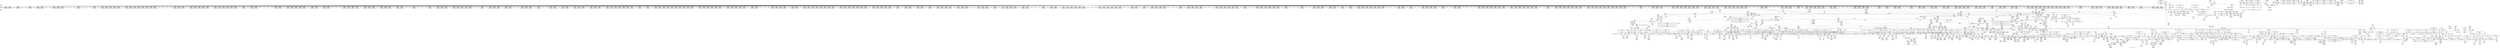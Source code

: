 digraph {
	CE0x4f9cc00 [shape=record,shape=Mrecord,label="{CE0x4f9cc00|i8*_getelementptr_inbounds_(_42_x_i8_,_42_x_i8_*_.str46,_i32_0,_i32_0)|*Constant*|*SummSource*}"]
	CE0x4ed2ad0 [shape=record,shape=Mrecord,label="{CE0x4ed2ad0|current_sid:_tmp16|security/selinux/hooks.c,218}"]
	CE0x4ed7b20 [shape=record,shape=Mrecord,label="{CE0x4ed7b20|current_sid:_tmp11|security/selinux/hooks.c,218}"]
	CE0x4efbcf0 [shape=record,shape=Mrecord,label="{CE0x4efbcf0|current_sid:_tmp22|security/selinux/hooks.c,218|*SummSource*}"]
	CE0x4ed8d80 [shape=record,shape=Mrecord,label="{CE0x4ed8d80|current_has_perm:_bb}"]
	CE0x4faf2e0 [shape=record,shape=Mrecord,label="{CE0x4faf2e0|GLOBAL:___preempt_count_add|*Constant*}"]
	CE0x4fa50b0 [shape=record,shape=Mrecord,label="{CE0x4fa50b0|i64*_getelementptr_inbounds_(_11_x_i64_,_11_x_i64_*___llvm_gcov_ctr132,_i64_0,_i64_1)|*Constant*}"]
	CE0x4f52660 [shape=record,shape=Mrecord,label="{CE0x4f52660|2472:_%struct.cred*,_:_CRE_6152,6168_|*MultipleSource*|Function::task_sid&Arg::task::|Function::current_has_perm&Arg::tsk::|security/selinux/hooks.c,208|Function::selinux_task_getpgid&Arg::p::}"]
	CE0x4eccb80 [shape=record,shape=Mrecord,label="{CE0x4eccb80|current_sid:_tmp19|security/selinux/hooks.c,218|*SummSource*}"]
	CE0x4ed0160 [shape=record,shape=Mrecord,label="{CE0x4ed0160|i64_3|*Constant*}"]
	CE0x4ecfeb0 [shape=record,shape=Mrecord,label="{CE0x4ecfeb0|selinux_task_getpgid:_tmp|*SummSource*}"]
	CE0x4ed4d10 [shape=record,shape=Mrecord,label="{CE0x4ed4d10|current_has_perm:_tmp2|*SummSink*}"]
	CE0x4f600e0 [shape=record,shape=Mrecord,label="{CE0x4f600e0|2472:_%struct.cred*,_:_CRE_6660,6664_|*MultipleSource*|Function::task_sid&Arg::task::|Function::current_has_perm&Arg::tsk::|security/selinux/hooks.c,208|Function::selinux_task_getpgid&Arg::p::}"]
	CE0x4fb0f50 [shape=record,shape=Mrecord,label="{CE0x4fb0f50|rcu_read_unlock:_tmp10|include/linux/rcupdate.h,933|*SummSource*}"]
	CE0x4f9cc70 [shape=record,shape=Mrecord,label="{CE0x4f9cc70|i8*_getelementptr_inbounds_(_42_x_i8_,_42_x_i8_*_.str46,_i32_0,_i32_0)|*Constant*|*SummSink*}"]
	CE0x4f5dab0 [shape=record,shape=Mrecord,label="{CE0x4f5dab0|2472:_%struct.cred*,_:_CRE_6536,6544_|*MultipleSource*|Function::task_sid&Arg::task::|Function::current_has_perm&Arg::tsk::|security/selinux/hooks.c,208|Function::selinux_task_getpgid&Arg::p::}"]
	CE0x4f168f0 [shape=record,shape=Mrecord,label="{CE0x4f168f0|rcu_read_unlock:_call3|include/linux/rcupdate.h,933|*SummSource*}"]
	CE0x4fe5fa0 [shape=record,shape=Mrecord,label="{CE0x4fe5fa0|__preempt_count_add:_do.body|*SummSource*}"]
	CE0x4f33860 [shape=record,shape=Mrecord,label="{CE0x4f33860|2472:_%struct.cred*,_:_CRE_1920,1928_|*MultipleSource*|Function::task_sid&Arg::task::|Function::current_has_perm&Arg::tsk::|security/selinux/hooks.c,208|Function::selinux_task_getpgid&Arg::p::}"]
	CE0x4eb8300 [shape=record,shape=Mrecord,label="{CE0x4eb8300|avc_has_perm:_tclass|Function::avc_has_perm&Arg::tclass::}"]
	CE0x4f57b80 [shape=record,shape=Mrecord,label="{CE0x4f57b80|2472:_%struct.cred*,_:_CRE_6326,6327_}"]
	CE0x4f459f0 [shape=record,shape=Mrecord,label="{CE0x4f459f0|2472:_%struct.cred*,_:_CRE_2906,2907_}"]
	CE0x4ec6fb0 [shape=record,shape=Mrecord,label="{CE0x4ec6fb0|2472:_%struct.cred*,_:_CRE_694,695_}"]
	CE0x4f9d220 [shape=record,shape=Mrecord,label="{CE0x4f9d220|i64*_getelementptr_inbounds_(_11_x_i64_,_11_x_i64_*___llvm_gcov_ctr127,_i64_0,_i64_9)|*Constant*|*SummSink*}"]
	CE0x4ec8bb0 [shape=record,shape=Mrecord,label="{CE0x4ec8bb0|task_sid:_tobool|security/selinux/hooks.c,208|*SummSource*}"]
	CE0x4ebdf40 [shape=record,shape=Mrecord,label="{CE0x4ebdf40|current_sid:_tmp12|security/selinux/hooks.c,218|*SummSource*}"]
	CE0x4f42cd0 [shape=record,shape=Mrecord,label="{CE0x4f42cd0|2472:_%struct.cred*,_:_CRE_2784,2792_|*MultipleSource*|Function::task_sid&Arg::task::|Function::current_has_perm&Arg::tsk::|security/selinux/hooks.c,208|Function::selinux_task_getpgid&Arg::p::}"]
	CE0x4ff1b70 [shape=record,shape=Mrecord,label="{CE0x4ff1b70|rcu_lock_release:_tmp7|*SummSink*}"]
	CE0x4f62f90 [shape=record,shape=Mrecord,label="{CE0x4f62f90|2472:_%struct.cred*,_:_CRE_10624,10628_|*MultipleSource*|Function::task_sid&Arg::task::|Function::current_has_perm&Arg::tsk::|security/selinux/hooks.c,208|Function::selinux_task_getpgid&Arg::p::}"]
	CE0x4f4a6c0 [shape=record,shape=Mrecord,label="{CE0x4f4a6c0|2472:_%struct.cred*,_:_CRE_2971,2972_}"]
	CE0x4f7a310 [shape=record,shape=Mrecord,label="{CE0x4f7a310|task_sid:_call7|security/selinux/hooks.c,208|*SummSource*}"]
	CE0x4ec98d0 [shape=record,shape=Mrecord,label="{CE0x4ec98d0|task_sid:_land.lhs.true2|*SummSink*}"]
	CE0x4fb70e0 [shape=record,shape=Mrecord,label="{CE0x4fb70e0|rcu_read_unlock:_tmp17|include/linux/rcupdate.h,933|*SummSink*}"]
	CE0x4f49e70 [shape=record,shape=Mrecord,label="{CE0x4f49e70|2472:_%struct.cred*,_:_CRE_2964,2965_}"]
	CE0x4fe3880 [shape=record,shape=Mrecord,label="{CE0x4fe3880|__preempt_count_add:_tmp7|./arch/x86/include/asm/preempt.h,73}"]
	CE0x4f474e0 [shape=record,shape=Mrecord,label="{CE0x4f474e0|2472:_%struct.cred*,_:_CRE_2929,2930_}"]
	CE0x4f4ed30 [shape=record,shape=Mrecord,label="{CE0x4f4ed30|2472:_%struct.cred*,_:_CRE_3164,3168_|*MultipleSource*|Function::task_sid&Arg::task::|Function::current_has_perm&Arg::tsk::|security/selinux/hooks.c,208|Function::selinux_task_getpgid&Arg::p::}"]
	CE0x4ee1f00 [shape=record,shape=Mrecord,label="{CE0x4ee1f00|__rcu_read_lock:_entry|*SummSource*}"]
	CE0x4ebbfe0 [shape=record,shape=Mrecord,label="{CE0x4ebbfe0|GLOBAL:_task_sid|*Constant*|*SummSource*}"]
	CE0x4fb3620 [shape=record,shape=Mrecord,label="{CE0x4fb3620|__preempt_count_add:_tmp4|./arch/x86/include/asm/preempt.h,72|*SummSource*}"]
	CE0x4faf350 [shape=record,shape=Mrecord,label="{CE0x4faf350|_call_void___preempt_count_add(i32_1)_#10,_!dbg_!27711|include/linux/rcupdate.h,239}"]
	CE0x4f7d340 [shape=record,shape=Mrecord,label="{CE0x4f7d340|task_sid:_tmp5|security/selinux/hooks.c,208}"]
	CE0x4eca6e0 [shape=record,shape=Mrecord,label="{CE0x4eca6e0|current_sid:_tmp9|security/selinux/hooks.c,218|*SummSink*}"]
	CE0x4f92580 [shape=record,shape=Mrecord,label="{CE0x4f92580|rcu_read_lock:_call3|include/linux/rcupdate.h,882|*SummSink*}"]
	CE0x4fb7640 [shape=record,shape=Mrecord,label="{CE0x4fb7640|rcu_read_unlock:_tmp18|include/linux/rcupdate.h,933|*SummSink*}"]
	CE0x4f19c00 [shape=record,shape=Mrecord,label="{CE0x4f19c00|i64_1|*Constant*}"]
	CE0x4fbb310 [shape=record,shape=Mrecord,label="{CE0x4fbb310|i64*_getelementptr_inbounds_(_11_x_i64_,_11_x_i64_*___llvm_gcov_ctr132,_i64_0,_i64_10)|*Constant*|*SummSink*}"]
	CE0x4f9d8e0 [shape=record,shape=Mrecord,label="{CE0x4f9d8e0|rcu_read_lock:_tmp19|include/linux/rcupdate.h,882|*SummSource*}"]
	CE0x4f54510 [shape=record,shape=Mrecord,label="{CE0x4f54510|2472:_%struct.cred*,_:_CRE_6256,6264_|*MultipleSource*|Function::task_sid&Arg::task::|Function::current_has_perm&Arg::tsk::|security/selinux/hooks.c,208|Function::selinux_task_getpgid&Arg::p::}"]
	CE0x4f285a0 [shape=record,shape=Mrecord,label="{CE0x4f285a0|rcu_read_lock:_tmp16|include/linux/rcupdate.h,882}"]
	CE0x4efa030 [shape=record,shape=Mrecord,label="{CE0x4efa030|i64*_getelementptr_inbounds_(_11_x_i64_,_11_x_i64_*___llvm_gcov_ctr125,_i64_0,_i64_10)|*Constant*|*SummSink*}"]
	CE0x4eaf210 [shape=record,shape=Mrecord,label="{CE0x4eaf210|GLOBAL:_lockdep_rcu_suspicious|*Constant*}"]
	CE0x5009830 [shape=record,shape=Mrecord,label="{CE0x5009830|__rcu_read_unlock:_tmp3|*SummSink*}"]
	CE0x4ff1a70 [shape=record,shape=Mrecord,label="{CE0x4ff1a70|rcu_lock_release:_tmp7|*SummSource*}"]
	CE0x4fe15c0 [shape=record,shape=Mrecord,label="{CE0x4fe15c0|__rcu_read_lock:_do.end|*SummSink*}"]
	CE0x4ee4210 [shape=record,shape=Mrecord,label="{CE0x4ee4210|COLLAPSED:_GCMRE___llvm_gcov_ctr125_internal_global_11_x_i64_zeroinitializer:_elem_0:default:}"]
	CE0x4f1c160 [shape=record,shape=Mrecord,label="{CE0x4f1c160|2472:_%struct.cred*,_:_CRE_176,184_|*MultipleSource*|Function::task_sid&Arg::task::|Function::current_has_perm&Arg::tsk::|security/selinux/hooks.c,208|Function::selinux_task_getpgid&Arg::p::}"]
	CE0x4f7b4b0 [shape=record,shape=Mrecord,label="{CE0x4f7b4b0|_ret_i32_%tmp6,_!dbg_!27716|security/selinux/hooks.c,197|*SummSink*}"]
	CE0x4f65600 [shape=record,shape=Mrecord,label="{CE0x4f65600|task_sid:_call3|security/selinux/hooks.c,208|*SummSink*}"]
	CE0x4f4ab80 [shape=record,shape=Mrecord,label="{CE0x4f4ab80|2472:_%struct.cred*,_:_CRE_2975,2976_}"]
	CE0x4f32c80 [shape=record,shape=Mrecord,label="{CE0x4f32c80|2472:_%struct.cred*,_:_CRE_1880,1888_|*MultipleSource*|Function::task_sid&Arg::task::|Function::current_has_perm&Arg::tsk::|security/selinux/hooks.c,208|Function::selinux_task_getpgid&Arg::p::}"]
	CE0x4f2d230 [shape=record,shape=Mrecord,label="{CE0x4f2d230|2472:_%struct.cred*,_:_CRE_652,656_|*MultipleSource*|Function::task_sid&Arg::task::|Function::current_has_perm&Arg::tsk::|security/selinux/hooks.c,208|Function::selinux_task_getpgid&Arg::p::}"]
	CE0x4ff2d70 [shape=record,shape=Mrecord,label="{CE0x4ff2d70|_call_void_lock_acquire(%struct.lockdep_map*_%map,_i32_0,_i32_0,_i32_2,_i32_0,_%struct.lockdep_map*_null,_i64_ptrtoint_(i8*_blockaddress(_rcu_lock_acquire,_%__here)_to_i64))_#10,_!dbg_!27716|include/linux/rcupdate.h,418}"]
	CE0x4f4b4c0 [shape=record,shape=Mrecord,label="{CE0x4f4b4c0|2472:_%struct.cred*,_:_CRE_3000,3008_|*MultipleSource*|Function::task_sid&Arg::task::|Function::current_has_perm&Arg::tsk::|security/selinux/hooks.c,208|Function::selinux_task_getpgid&Arg::p::}"]
	CE0x4f534d0 [shape=record,shape=Mrecord,label="{CE0x4f534d0|2472:_%struct.cred*,_:_CRE_6200,6208_|*MultipleSource*|Function::task_sid&Arg::task::|Function::current_has_perm&Arg::tsk::|security/selinux/hooks.c,208|Function::selinux_task_getpgid&Arg::p::}"]
	CE0x4f4dc90 [shape=record,shape=Mrecord,label="{CE0x4f4dc90|2472:_%struct.cred*,_:_CRE_3128,3136_|*MultipleSource*|Function::task_sid&Arg::task::|Function::current_has_perm&Arg::tsk::|security/selinux/hooks.c,208|Function::selinux_task_getpgid&Arg::p::}"]
	CE0x4f18740 [shape=record,shape=Mrecord,label="{CE0x4f18740|2472:_%struct.cred*,_:_CRE_264,272_|*MultipleSource*|Function::task_sid&Arg::task::|Function::current_has_perm&Arg::tsk::|security/selinux/hooks.c,208|Function::selinux_task_getpgid&Arg::p::}"]
	CE0x4fa9360 [shape=record,shape=Mrecord,label="{CE0x4fa9360|rcu_read_unlock:_tmp9|include/linux/rcupdate.h,933|*SummSource*}"]
	CE0x4ff04b0 [shape=record,shape=Mrecord,label="{CE0x4ff04b0|GLOBAL:_lock_release|*Constant*|*SummSink*}"]
	CE0x4ff58b0 [shape=record,shape=Mrecord,label="{CE0x4ff58b0|__rcu_read_unlock:_tmp4|include/linux/rcupdate.h,244|*SummSource*}"]
	CE0x4f1a2b0 [shape=record,shape=Mrecord,label="{CE0x4f1a2b0|i64*_getelementptr_inbounds_(_13_x_i64_,_13_x_i64_*___llvm_gcov_ctr126,_i64_0,_i64_1)|*Constant*}"]
	CE0x4eb8370 [shape=record,shape=Mrecord,label="{CE0x4eb8370|avc_has_perm:_tclass|Function::avc_has_perm&Arg::tclass::|*SummSource*}"]
	CE0x500a9c0 [shape=record,shape=Mrecord,label="{CE0x500a9c0|__preempt_count_sub:_tmp1|*SummSource*}"]
	CE0x4f3d030 [shape=record,shape=Mrecord,label="{CE0x4f3d030|2472:_%struct.cred*,_:_CRE_2520,2521_}"]
	CE0x4eb53c0 [shape=record,shape=Mrecord,label="{CE0x4eb53c0|2472:_%struct.cred*,_:_CRE_320,328_|*MultipleSource*|Function::task_sid&Arg::task::|Function::current_has_perm&Arg::tsk::|security/selinux/hooks.c,208|Function::selinux_task_getpgid&Arg::p::}"]
	CE0x4f73f00 [shape=record,shape=Mrecord,label="{CE0x4f73f00|__preempt_count_sub:_tmp2|*SummSink*}"]
	CE0x4fa9160 [shape=record,shape=Mrecord,label="{CE0x4fa9160|_call_void_mcount()_#3|*SummSink*}"]
	CE0x4f79a90 [shape=record,shape=Mrecord,label="{CE0x4f79a90|task_sid:_tmp27|security/selinux/hooks.c,208|*SummSource*}"]
	CE0x4f9e8b0 [shape=record,shape=Mrecord,label="{CE0x4f9e8b0|i64*_getelementptr_inbounds_(_11_x_i64_,_11_x_i64_*___llvm_gcov_ctr127,_i64_0,_i64_10)|*Constant*|*SummSink*}"]
	CE0x4ff74e0 [shape=record,shape=Mrecord,label="{CE0x4ff74e0|__preempt_count_sub:_tmp2|*SummSource*}"]
	CE0x4ff2280 [shape=record,shape=Mrecord,label="{CE0x4ff2280|i64*_getelementptr_inbounds_(_4_x_i64_,_4_x_i64_*___llvm_gcov_ctr130,_i64_0,_i64_3)|*Constant*|*SummSource*}"]
	CE0x4f32070 [shape=record,shape=Mrecord,label="{CE0x4f32070|2472:_%struct.cred*,_:_CRE_1840,1844_|*MultipleSource*|Function::task_sid&Arg::task::|Function::current_has_perm&Arg::tsk::|security/selinux/hooks.c,208|Function::selinux_task_getpgid&Arg::p::}"]
	CE0x4ee8b00 [shape=record,shape=Mrecord,label="{CE0x4ee8b00|current_sid:_cred|security/selinux/hooks.c,218|*SummSink*}"]
	CE0x4eb4980 [shape=record,shape=Mrecord,label="{CE0x4eb4980|GLOBAL:_get_current|*Constant*|*SummSource*}"]
	CE0x4f460b0 [shape=record,shape=Mrecord,label="{CE0x4f460b0|2472:_%struct.cred*,_:_CRE_2912,2913_}"]
	CE0x4ed00f0 [shape=record,shape=Mrecord,label="{CE0x4ed00f0|current_sid:_tmp4|security/selinux/hooks.c,218|*SummSource*}"]
	CE0x4ff9a80 [shape=record,shape=Mrecord,label="{CE0x4ff9a80|__rcu_read_unlock:_tmp2|*SummSource*}"]
	CE0x4f56ae0 [shape=record,shape=Mrecord,label="{CE0x4f56ae0|2472:_%struct.cred*,_:_CRE_6312,6313_}"]
	CE0x4fb44c0 [shape=record,shape=Mrecord,label="{CE0x4fb44c0|rcu_lock_acquire:_tmp}"]
	CE0x4fa5bb0 [shape=record,shape=Mrecord,label="{CE0x4fa5bb0|rcu_read_unlock:_tmp15|include/linux/rcupdate.h,933|*SummSource*}"]
	CE0x4f00d40 [shape=record,shape=Mrecord,label="{CE0x4f00d40|_call_void_rcu_read_lock()_#10,_!dbg_!27712|security/selinux/hooks.c,207|*SummSource*}"]
	CE0x4f3dde0 [shape=record,shape=Mrecord,label="{CE0x4f3dde0|2472:_%struct.cred*,_:_CRE_2530,2531_}"]
	CE0x4f58e80 [shape=record,shape=Mrecord,label="{CE0x4f58e80|2472:_%struct.cred*,_:_CRE_6342,6343_}"]
	CE0x4ec97e0 [shape=record,shape=Mrecord,label="{CE0x4ec97e0|task_sid:_land.lhs.true2|*SummSource*}"]
	CE0x4ede650 [shape=record,shape=Mrecord,label="{CE0x4ede650|i32_77|*Constant*|*SummSink*}"]
	CE0x4ff5840 [shape=record,shape=Mrecord,label="{CE0x4ff5840|__rcu_read_unlock:_tmp4|include/linux/rcupdate.h,244}"]
	CE0x4ebf800 [shape=record,shape=Mrecord,label="{CE0x4ebf800|current_sid:_entry}"]
	CE0x500ed50 [shape=record,shape=Mrecord,label="{CE0x500ed50|i64*_getelementptr_inbounds_(_4_x_i64_,_4_x_i64_*___llvm_gcov_ctr134,_i64_0,_i64_3)|*Constant*|*SummSource*}"]
	CE0x4eceba0 [shape=record,shape=Mrecord,label="{CE0x4eceba0|2472:_%struct.cred*,_:_CRE_536,544_|*MultipleSource*|Function::task_sid&Arg::task::|Function::current_has_perm&Arg::tsk::|security/selinux/hooks.c,208|Function::selinux_task_getpgid&Arg::p::}"]
	CE0x4f16a60 [shape=record,shape=Mrecord,label="{CE0x4f16a60|rcu_read_unlock:_call3|include/linux/rcupdate.h,933|*SummSink*}"]
	CE0x4f28d10 [shape=record,shape=Mrecord,label="{CE0x4f28d10|i64*_getelementptr_inbounds_(_11_x_i64_,_11_x_i64_*___llvm_gcov_ctr127,_i64_0,_i64_8)|*Constant*|*SummSource*}"]
	CE0x4f67de0 [shape=record,shape=Mrecord,label="{CE0x4f67de0|i8*_getelementptr_inbounds_(_41_x_i8_,_41_x_i8_*_.str44,_i32_0,_i32_0)|*Constant*}"]
	CE0x4f35250 [shape=record,shape=Mrecord,label="{CE0x4f35250|2472:_%struct.cred*,_:_CRE_2020,2032_|*MultipleSource*|Function::task_sid&Arg::task::|Function::current_has_perm&Arg::tsk::|security/selinux/hooks.c,208|Function::selinux_task_getpgid&Arg::p::}"]
	CE0x4f17490 [shape=record,shape=Mrecord,label="{CE0x4f17490|rcu_read_lock:_tmp7|include/linux/rcupdate.h,882}"]
	CE0x4f1aa90 [shape=record,shape=Mrecord,label="{CE0x4f1aa90|task_sid:_real_cred|security/selinux/hooks.c,208|*SummSource*}"]
	CE0x4f8fb40 [shape=record,shape=Mrecord,label="{CE0x4f8fb40|i64*_getelementptr_inbounds_(_4_x_i64_,_4_x_i64_*___llvm_gcov_ctr128,_i64_0,_i64_3)|*Constant*|*SummSink*}"]
	CE0x4fe1f90 [shape=record,shape=Mrecord,label="{CE0x4fe1f90|i64*_getelementptr_inbounds_(_4_x_i64_,_4_x_i64_*___llvm_gcov_ctr130,_i64_0,_i64_0)|*Constant*}"]
	CE0x4f4da30 [shape=record,shape=Mrecord,label="{CE0x4f4da30|2472:_%struct.cred*,_:_CRE_3120,3128_|*MultipleSource*|Function::task_sid&Arg::task::|Function::current_has_perm&Arg::tsk::|security/selinux/hooks.c,208|Function::selinux_task_getpgid&Arg::p::}"]
	CE0x4f327c0 [shape=record,shape=Mrecord,label="{CE0x4f327c0|2472:_%struct.cred*,_:_CRE_1864,1872_|*MultipleSource*|Function::task_sid&Arg::task::|Function::current_has_perm&Arg::tsk::|security/selinux/hooks.c,208|Function::selinux_task_getpgid&Arg::p::}"]
	CE0x4edd1f0 [shape=record,shape=Mrecord,label="{CE0x4edd1f0|i64_2|*Constant*|*SummSource*}"]
	CE0x4ec6a40 [shape=record,shape=Mrecord,label="{CE0x4ec6a40|2472:_%struct.cred*,_:_CRE_689,690_}"]
	CE0x4f7d230 [shape=record,shape=Mrecord,label="{CE0x4f7d230|task_sid:_call|security/selinux/hooks.c,208|*SummSink*}"]
	CE0x4ed3260 [shape=record,shape=Mrecord,label="{CE0x4ed3260|current_sid:_tmp7|security/selinux/hooks.c,218}"]
	CE0x4ed14a0 [shape=record,shape=Mrecord,label="{CE0x4ed14a0|current_has_perm:_bb|*SummSource*}"]
	CE0x4f7e470 [shape=record,shape=Mrecord,label="{CE0x4f7e470|task_sid:_tmp7|security/selinux/hooks.c,208|*SummSink*}"]
	CE0x4efdf30 [shape=record,shape=Mrecord,label="{CE0x4efdf30|current_sid:_tmp24|security/selinux/hooks.c,220}"]
	CE0x4f47740 [shape=record,shape=Mrecord,label="{CE0x4f47740|2472:_%struct.cred*,_:_CRE_2931,2932_}"]
	CE0x4ff36e0 [shape=record,shape=Mrecord,label="{CE0x4ff36e0|__rcu_read_lock:_tmp2|*SummSource*}"]
	CE0x4ebf870 [shape=record,shape=Mrecord,label="{CE0x4ebf870|GLOBAL:_current_sid|*Constant*|*SummSource*}"]
	CE0x4f8e3d0 [shape=record,shape=Mrecord,label="{CE0x4f8e3d0|__preempt_count_sub:_val|Function::__preempt_count_sub&Arg::val::|*SummSink*}"]
	CE0x4ed80e0 [shape=record,shape=Mrecord,label="{CE0x4ed80e0|i64*_getelementptr_inbounds_(_2_x_i64_,_2_x_i64_*___llvm_gcov_ctr136,_i64_0,_i64_0)|*Constant*|*SummSource*}"]
	CE0x4ec4060 [shape=record,shape=Mrecord,label="{CE0x4ec4060|current_has_perm:_bb|*SummSink*}"]
	CE0x4ee1d70 [shape=record,shape=Mrecord,label="{CE0x4ee1d70|GLOBAL:___rcu_read_lock|*Constant*|*SummSink*}"]
	CE0x4eda9c0 [shape=record,shape=Mrecord,label="{CE0x4eda9c0|current_sid:_if.end}"]
	CE0x4f36550 [shape=record,shape=Mrecord,label="{CE0x4f36550|2472:_%struct.cred*,_:_CRE_2064,2072_|*MultipleSource*|Function::task_sid&Arg::task::|Function::current_has_perm&Arg::tsk::|security/selinux/hooks.c,208|Function::selinux_task_getpgid&Arg::p::}"]
	CE0x4f2f940 [shape=record,shape=Mrecord,label="{CE0x4f2f940|2472:_%struct.cred*,_:_CRE_699,700_}"]
	CE0x4f3f8c0 [shape=record,shape=Mrecord,label="{CE0x4f3f8c0|2472:_%struct.cred*,_:_CRE_2600,2608_|*MultipleSource*|Function::task_sid&Arg::task::|Function::current_has_perm&Arg::tsk::|security/selinux/hooks.c,208|Function::selinux_task_getpgid&Arg::p::}"]
	CE0x624c630 [shape=record,shape=Mrecord,label="{CE0x624c630|i64_1|*Constant*|*SummSource*}"]
	CE0x4ed9eb0 [shape=record,shape=Mrecord,label="{CE0x4ed9eb0|selinux_task_getpgid:_tmp1}"]
	CE0x4f23cc0 [shape=record,shape=Mrecord,label="{CE0x4f23cc0|_call_void_mcount()_#3|*SummSource*}"]
	CE0x4fbb570 [shape=record,shape=Mrecord,label="{CE0x4fbb570|rcu_read_unlock:_tmp22|include/linux/rcupdate.h,935|*SummSink*}"]
	CE0x4f795e0 [shape=record,shape=Mrecord,label="{CE0x4f795e0|i64*_getelementptr_inbounds_(_13_x_i64_,_13_x_i64_*___llvm_gcov_ctr126,_i64_0,_i64_12)|*Constant*|*SummSource*}"]
	CE0x4f6c4a0 [shape=record,shape=Mrecord,label="{CE0x4f6c4a0|i64_2|*Constant*}"]
	CE0x4f24ba0 [shape=record,shape=Mrecord,label="{CE0x4f24ba0|rcu_read_lock:_if.then|*SummSink*}"]
	CE0x4fb4300 [shape=record,shape=Mrecord,label="{CE0x4fb4300|rcu_read_unlock:_do.end}"]
	CE0x4f21010 [shape=record,shape=Mrecord,label="{CE0x4f21010|rcu_read_lock:_tmp|*SummSink*}"]
	CE0x4f20f40 [shape=record,shape=Mrecord,label="{CE0x4f20f40|cred_sid:_tmp4|*LoadInst*|security/selinux/hooks.c,196|*SummSource*}"]
	CE0x4ed0560 [shape=record,shape=Mrecord,label="{CE0x4ed0560|i64*_getelementptr_inbounds_(_11_x_i64_,_11_x_i64_*___llvm_gcov_ctr125,_i64_0,_i64_6)|*Constant*|*SummSource*}"]
	CE0x4fb8740 [shape=record,shape=Mrecord,label="{CE0x4fb8740|__preempt_count_add:_entry}"]
	CE0x4fb1da0 [shape=record,shape=Mrecord,label="{CE0x4fb1da0|__rcu_read_lock:_tmp5|include/linux/rcupdate.h,239|*SummSource*}"]
	CE0x4fa1600 [shape=record,shape=Mrecord,label="{CE0x4fa1600|cred_sid:_tmp5|security/selinux/hooks.c,196|*SummSource*}"]
	CE0x4fa7bb0 [shape=record,shape=Mrecord,label="{CE0x4fa7bb0|rcu_read_unlock:_tmp8|include/linux/rcupdate.h,933|*SummSink*}"]
	CE0x4f91190 [shape=record,shape=Mrecord,label="{CE0x4f91190|__rcu_read_lock:_tmp4|include/linux/rcupdate.h,239|*SummSink*}"]
	CE0x4ee41a0 [shape=record,shape=Mrecord,label="{CE0x4ee41a0|current_sid:_tmp}"]
	CE0x4f13840 [shape=record,shape=Mrecord,label="{CE0x4f13840|rcu_read_lock:_tmp6|include/linux/rcupdate.h,882|*SummSink*}"]
	CE0x4ebd270 [shape=record,shape=Mrecord,label="{CE0x4ebd270|_call_void_lock_acquire(%struct.lockdep_map*_%map,_i32_0,_i32_0,_i32_2,_i32_0,_%struct.lockdep_map*_null,_i64_ptrtoint_(i8*_blockaddress(_rcu_lock_acquire,_%__here)_to_i64))_#10,_!dbg_!27716|include/linux/rcupdate.h,418|*SummSink*}"]
	CE0x4fa6b20 [shape=record,shape=Mrecord,label="{CE0x4fa6b20|rcu_read_unlock:_tmp11|include/linux/rcupdate.h,933|*SummSource*}"]
	CE0x4ee3950 [shape=record,shape=Mrecord,label="{CE0x4ee3950|i32_0|*Constant*}"]
	CE0x4f467d0 [shape=record,shape=Mrecord,label="{CE0x4f467d0|2472:_%struct.cred*,_:_CRE_2918,2919_}"]
	CE0x4ec7e30 [shape=record,shape=Mrecord,label="{CE0x4ec7e30|avc_has_perm:_ssid|Function::avc_has_perm&Arg::ssid::}"]
	CE0x4f53010 [shape=record,shape=Mrecord,label="{CE0x4f53010|2472:_%struct.cred*,_:_CRE_6192,6196_|*MultipleSource*|Function::task_sid&Arg::task::|Function::current_has_perm&Arg::tsk::|security/selinux/hooks.c,208|Function::selinux_task_getpgid&Arg::p::}"]
	CE0x4ed4850 [shape=record,shape=Mrecord,label="{CE0x4ed4850|i64*_getelementptr_inbounds_(_2_x_i64_,_2_x_i64_*___llvm_gcov_ctr136,_i64_0,_i64_1)|*Constant*}"]
	CE0x4ff07f0 [shape=record,shape=Mrecord,label="{CE0x4ff07f0|i64_ptrtoint_(i8*_blockaddress(_rcu_lock_release,_%__here)_to_i64)|*Constant*}"]
	CE0x4ede4f0 [shape=record,shape=Mrecord,label="{CE0x4ede4f0|i32_77|*Constant*|*SummSource*}"]
	CE0x4ef9ab0 [shape=record,shape=Mrecord,label="{CE0x4ef9ab0|rcu_read_lock:_tmp8|include/linux/rcupdate.h,882}"]
	CE0x4f8e360 [shape=record,shape=Mrecord,label="{CE0x4f8e360|__preempt_count_sub:_entry}"]
	CE0x4fa7df0 [shape=record,shape=Mrecord,label="{CE0x4fa7df0|rcu_read_unlock:_tmp9|include/linux/rcupdate.h,933}"]
	CE0x56c7410 [shape=record,shape=Mrecord,label="{CE0x56c7410|current_has_perm:_perms|Function::current_has_perm&Arg::perms::|*SummSink*}"]
	CE0x4f66b70 [shape=record,shape=Mrecord,label="{CE0x4f66b70|task_sid:_tmp15|security/selinux/hooks.c,208|*SummSource*}"]
	CE0x4ff9a10 [shape=record,shape=Mrecord,label="{CE0x4ff9a10|__rcu_read_unlock:_tmp2}"]
	CE0x4ff8d10 [shape=record,shape=Mrecord,label="{CE0x4ff8d10|GLOBAL:___preempt_count|Global_var:__preempt_count}"]
	CE0x4fe5670 [shape=record,shape=Mrecord,label="{CE0x4fe5670|__rcu_read_unlock:_tmp7|include/linux/rcupdate.h,245|*SummSink*}"]
	CE0x4edca50 [shape=record,shape=Mrecord,label="{CE0x4edca50|current_has_perm:_tmp}"]
	CE0x4ee8630 [shape=record,shape=Mrecord,label="{CE0x4ee8630|i32_78|*Constant*|*SummSink*}"]
	CE0x4fab4f0 [shape=record,shape=Mrecord,label="{CE0x4fab4f0|rcu_read_unlock:_tmp3}"]
	CE0x4ec06f0 [shape=record,shape=Mrecord,label="{CE0x4ec06f0|selinux_task_getpgid:_tmp3}"]
	CE0x4f8e290 [shape=record,shape=Mrecord,label="{CE0x4f8e290|GLOBAL:___preempt_count_sub|*Constant*|*SummSource*}"]
	CE0x4fe5500 [shape=record,shape=Mrecord,label="{CE0x4fe5500|__preempt_count_add:_tmp2|*SummSource*}"]
	CE0x4f3c220 [shape=record,shape=Mrecord,label="{CE0x4f3c220|2472:_%struct.cred*,_:_CRE_2472,2480_|*MultipleSource*|Function::task_sid&Arg::task::|Function::current_has_perm&Arg::tsk::|security/selinux/hooks.c,208|Function::selinux_task_getpgid&Arg::p::}"]
	CE0x4fb3ca0 [shape=record,shape=Mrecord,label="{CE0x4fb3ca0|_call_void___preempt_count_sub(i32_1)_#10,_!dbg_!27715|include/linux/rcupdate.h,244|*SummSource*}"]
	CE0x4f36090 [shape=record,shape=Mrecord,label="{CE0x4f36090|2472:_%struct.cred*,_:_CRE_2052,2056_|*MultipleSource*|Function::task_sid&Arg::task::|Function::current_has_perm&Arg::tsk::|security/selinux/hooks.c,208|Function::selinux_task_getpgid&Arg::p::}"]
	CE0x4f45c50 [shape=record,shape=Mrecord,label="{CE0x4f45c50|2472:_%struct.cred*,_:_CRE_2908,2909_}"]
	CE0x4f55dd0 [shape=record,shape=Mrecord,label="{CE0x4f55dd0|2472:_%struct.cred*,_:_CRE_6301,6302_}"]
	CE0x4faa210 [shape=record,shape=Mrecord,label="{CE0x4faa210|GLOBAL:___preempt_count_sub|*Constant*}"]
	CE0x4f5bc30 [shape=record,shape=Mrecord,label="{CE0x4f5bc30|2472:_%struct.cred*,_:_CRE_6456,6464_|*MultipleSource*|Function::task_sid&Arg::task::|Function::current_has_perm&Arg::tsk::|security/selinux/hooks.c,208|Function::selinux_task_getpgid&Arg::p::}"]
	CE0x4f46570 [shape=record,shape=Mrecord,label="{CE0x4f46570|2472:_%struct.cred*,_:_CRE_2916,2917_}"]
	CE0x4f62840 [shape=record,shape=Mrecord,label="{CE0x4f62840|2472:_%struct.cred*,_:_CRE_10604,10608_|*MultipleSource*|Function::task_sid&Arg::task::|Function::current_has_perm&Arg::tsk::|security/selinux/hooks.c,208|Function::selinux_task_getpgid&Arg::p::}"]
	CE0x4efd6f0 [shape=record,shape=Mrecord,label="{CE0x4efd6f0|rcu_read_lock:_tmp11|include/linux/rcupdate.h,882|*SummSink*}"]
	CE0x4f798f0 [shape=record,shape=Mrecord,label="{CE0x4f798f0|task_sid:_tmp27|security/selinux/hooks.c,208}"]
	CE0x4edfc30 [shape=record,shape=Mrecord,label="{CE0x4edfc30|current_sid:_tmp14|security/selinux/hooks.c,218|*SummSink*}"]
	CE0x4eb6360 [shape=record,shape=Mrecord,label="{CE0x4eb6360|i64*_getelementptr_inbounds_(_11_x_i64_,_11_x_i64_*___llvm_gcov_ctr132,_i64_0,_i64_8)|*Constant*|*SummSource*}"]
	CE0x4eb5030 [shape=record,shape=Mrecord,label="{CE0x4eb5030|current_sid:_bb|*SummSink*}"]
	CE0x4ece570 [shape=record,shape=Mrecord,label="{CE0x4ece570|2472:_%struct.cred*,_:_CRE_512,520_|*MultipleSource*|Function::task_sid&Arg::task::|Function::current_has_perm&Arg::tsk::|security/selinux/hooks.c,208|Function::selinux_task_getpgid&Arg::p::}"]
	CE0x4fa69f0 [shape=record,shape=Mrecord,label="{CE0x4fa69f0|rcu_read_unlock:_tmp11|include/linux/rcupdate.h,933}"]
	CE0x4eda850 [shape=record,shape=Mrecord,label="{CE0x4eda850|current_sid:_do.body|*SummSink*}"]
	CE0x4f56fa0 [shape=record,shape=Mrecord,label="{CE0x4f56fa0|2472:_%struct.cred*,_:_CRE_6316,6317_}"]
	CE0x4eaf8b0 [shape=record,shape=Mrecord,label="{CE0x4eaf8b0|task_sid:_tmp2|*SummSource*}"]
	"CONST[source:0(mediator),value:2(dynamic)][purpose:{object}]"
	CE0x4fa3f50 [shape=record,shape=Mrecord,label="{CE0x4fa3f50|rcu_read_unlock:_tmp2}"]
	CE0x4ec2450 [shape=record,shape=Mrecord,label="{CE0x4ec2450|selinux_task_getpgid:_tmp2}"]
	CE0x4eaf340 [shape=record,shape=Mrecord,label="{CE0x4eaf340|GLOBAL:_lockdep_rcu_suspicious|*Constant*|*SummSource*}"]
	CE0x4f7bc40 [shape=record,shape=Mrecord,label="{CE0x4f7bc40|GLOBAL:_rcu_read_unlock|*Constant*|*SummSink*}"]
	CE0x5659ef0 [shape=record,shape=Mrecord,label="{CE0x5659ef0|GLOBAL:_current_has_perm|*Constant*|*SummSink*}"]
	CE0x4ee2c50 [shape=record,shape=Mrecord,label="{CE0x4ee2c50|i64*_getelementptr_inbounds_(_2_x_i64_,_2_x_i64_*___llvm_gcov_ctr131,_i64_0,_i64_1)|*Constant*|*SummSink*}"]
	CE0x4f42a70 [shape=record,shape=Mrecord,label="{CE0x4f42a70|2472:_%struct.cred*,_:_CRE_2776,2784_|*MultipleSource*|Function::task_sid&Arg::task::|Function::current_has_perm&Arg::tsk::|security/selinux/hooks.c,208|Function::selinux_task_getpgid&Arg::p::}"]
	CE0x4fb04e0 [shape=record,shape=Mrecord,label="{CE0x4fb04e0|rcu_lock_release:_tmp2|*SummSource*}"]
	CE0x4fa16d0 [shape=record,shape=Mrecord,label="{CE0x4fa16d0|cred_sid:_tmp5|security/selinux/hooks.c,196|*SummSink*}"]
	CE0x4eb9d10 [shape=record,shape=Mrecord,label="{CE0x4eb9d10|current_sid:_call|security/selinux/hooks.c,218|*SummSource*}"]
	CE0x4fb20f0 [shape=record,shape=Mrecord,label="{CE0x4fb20f0|rcu_read_unlock:_tmp6|include/linux/rcupdate.h,933|*SummSource*}"]
	CE0x4ee3550 [shape=record,shape=Mrecord,label="{CE0x4ee3550|rcu_read_lock:_tmp3|*SummSource*}"]
	CE0x4ff1520 [shape=record,shape=Mrecord,label="{CE0x4ff1520|rcu_lock_release:_tmp6|*SummSource*}"]
	CE0x4f9c530 [shape=record,shape=Mrecord,label="{CE0x4f9c530|_call_void_lockdep_rcu_suspicious(i8*_getelementptr_inbounds_(_25_x_i8_,_25_x_i8_*_.str45,_i32_0,_i32_0),_i32_883,_i8*_getelementptr_inbounds_(_42_x_i8_,_42_x_i8_*_.str46,_i32_0,_i32_0))_#10,_!dbg_!27728|include/linux/rcupdate.h,882|*SummSource*}"]
	CE0x4fb74d0 [shape=record,shape=Mrecord,label="{CE0x4fb74d0|rcu_read_unlock:_tmp18|include/linux/rcupdate.h,933|*SummSource*}"]
	CE0x4f2d890 [shape=record,shape=Mrecord,label="{CE0x4f2d890|2472:_%struct.cred*,_:_CRE_672,680_|*MultipleSource*|Function::task_sid&Arg::task::|Function::current_has_perm&Arg::tsk::|security/selinux/hooks.c,208|Function::selinux_task_getpgid&Arg::p::}"]
	CE0x4f69d70 [shape=record,shape=Mrecord,label="{CE0x4f69d70|task_sid:_tmp25|security/selinux/hooks.c,208|*SummSource*}"]
	CE0x4fb9390 [shape=record,shape=Mrecord,label="{CE0x4fb9390|i8*_getelementptr_inbounds_(_44_x_i8_,_44_x_i8_*_.str47,_i32_0,_i32_0)|*Constant*|*SummSource*}"]
	CE0x4f7e0f0 [shape=record,shape=Mrecord,label="{CE0x4f7e0f0|task_sid:_tmp6|security/selinux/hooks.c,208|*SummSource*}"]
	CE0x4eccce0 [shape=record,shape=Mrecord,label="{CE0x4eccce0|current_sid:_tmp18|security/selinux/hooks.c,218}"]
	CE0x4f3e040 [shape=record,shape=Mrecord,label="{CE0x4f3e040|2472:_%struct.cred*,_:_CRE_2532,2533_}"]
	CE0x4f7ecf0 [shape=record,shape=Mrecord,label="{CE0x4f7ecf0|task_sid:_tmp9|security/selinux/hooks.c,208|*SummSource*}"]
	CE0x4eb7bc0 [shape=record,shape=Mrecord,label="{CE0x4eb7bc0|i64_1|*Constant*|*SummSink*}"]
	CE0x4fbb260 [shape=record,shape=Mrecord,label="{CE0x4fbb260|i64*_getelementptr_inbounds_(_11_x_i64_,_11_x_i64_*___llvm_gcov_ctr132,_i64_0,_i64_10)|*Constant*|*SummSource*}"]
	CE0x4f44000 [shape=record,shape=Mrecord,label="{CE0x4f44000|2472:_%struct.cred*,_:_CRE_2848,2856_|*MultipleSource*|Function::task_sid&Arg::task::|Function::current_has_perm&Arg::tsk::|security/selinux/hooks.c,208|Function::selinux_task_getpgid&Arg::p::}"]
	CE0x4f5f9c0 [shape=record,shape=Mrecord,label="{CE0x4f5f9c0|2472:_%struct.cred*,_:_CRE_6644,6648_|*MultipleSource*|Function::task_sid&Arg::task::|Function::current_has_perm&Arg::tsk::|security/selinux/hooks.c,208|Function::selinux_task_getpgid&Arg::p::}"]
	CE0x4f68aa0 [shape=record,shape=Mrecord,label="{CE0x4f68aa0|task_sid:_tmp23|security/selinux/hooks.c,208}"]
	CE0x4f0e9c0 [shape=record,shape=Mrecord,label="{CE0x4f0e9c0|_ret_void,_!dbg_!27717|include/linux/rcupdate.h,419|*SummSink*}"]
	CE0x4f569b0 [shape=record,shape=Mrecord,label="{CE0x4f569b0|2472:_%struct.cred*,_:_CRE_6311,6312_}"]
	CE0x4fb8e90 [shape=record,shape=Mrecord,label="{CE0x4fb8e90|i32_934|*Constant*|*SummSink*}"]
	CE0x4f2baa0 [shape=record,shape=Mrecord,label="{CE0x4f2baa0|2472:_%struct.cred*,_:_CRE_576,584_|*MultipleSource*|Function::task_sid&Arg::task::|Function::current_has_perm&Arg::tsk::|security/selinux/hooks.c,208|Function::selinux_task_getpgid&Arg::p::}"]
	CE0x4f6e920 [shape=record,shape=Mrecord,label="{CE0x4f6e920|__rcu_read_lock:_tmp1|*SummSink*}"]
	CE0x4f4f6b0 [shape=record,shape=Mrecord,label="{CE0x4f4f6b0|2472:_%struct.cred*,_:_CRE_5872,5880_|*MultipleSource*|Function::task_sid&Arg::task::|Function::current_has_perm&Arg::tsk::|security/selinux/hooks.c,208|Function::selinux_task_getpgid&Arg::p::}"]
	CE0x4fafa00 [shape=record,shape=Mrecord,label="{CE0x4fafa00|GLOBAL:___llvm_gcov_ctr132|Global_var:__llvm_gcov_ctr132}"]
	CE0x4f1fa30 [shape=record,shape=Mrecord,label="{CE0x4f1fa30|i64*_getelementptr_inbounds_(_11_x_i64_,_11_x_i64_*___llvm_gcov_ctr132,_i64_0,_i64_0)|*Constant*|*SummSink*}"]
	CE0x4ff3750 [shape=record,shape=Mrecord,label="{CE0x4ff3750|__rcu_read_lock:_tmp2|*SummSink*}"]
	CE0x4fa4220 [shape=record,shape=Mrecord,label="{CE0x4fa4220|_call_void_mcount()_#3|*SummSource*}"]
	CE0x4f01670 [shape=record,shape=Mrecord,label="{CE0x4f01670|i64*_getelementptr_inbounds_(_2_x_i64_,_2_x_i64_*___llvm_gcov_ctr98,_i64_0,_i64_0)|*Constant*|*SummSink*}"]
	CE0x4f44490 [shape=record,shape=Mrecord,label="{CE0x4f44490|2472:_%struct.cred*,_:_CRE_2864,2872_|*MultipleSource*|Function::task_sid&Arg::task::|Function::current_has_perm&Arg::tsk::|security/selinux/hooks.c,208|Function::selinux_task_getpgid&Arg::p::}"]
	CE0x4ed2c50 [shape=record,shape=Mrecord,label="{CE0x4ed2c50|current_sid:_tmp16|security/selinux/hooks.c,218|*SummSource*}"]
	CE0x4ed5020 [shape=record,shape=Mrecord,label="{CE0x4ed5020|GLOBAL:_current_sid|*Constant*}"]
	CE0x4fa65d0 [shape=record,shape=Mrecord,label="{CE0x4fa65d0|rcu_lock_acquire:___here}"]
	CE0x4f00570 [shape=record,shape=Mrecord,label="{CE0x4f00570|_call_void_mcount()_#3}"]
	CE0x4f10c70 [shape=record,shape=Mrecord,label="{CE0x4f10c70|__rcu_read_lock:_do.body}"]
	CE0x4ed5cb0 [shape=record,shape=Mrecord,label="{CE0x4ed5cb0|i64*_getelementptr_inbounds_(_11_x_i64_,_11_x_i64_*___llvm_gcov_ctr125,_i64_0,_i64_6)|*Constant*|*SummSink*}"]
	CE0x4f37fa0 [shape=record,shape=Mrecord,label="{CE0x4f37fa0|2472:_%struct.cred*,_:_CRE_2144,2152_|*MultipleSource*|Function::task_sid&Arg::task::|Function::current_has_perm&Arg::tsk::|security/selinux/hooks.c,208|Function::selinux_task_getpgid&Arg::p::}"]
	CE0x4f02700 [shape=record,shape=Mrecord,label="{CE0x4f02700|rcu_read_lock:_do.body}"]
	CE0x4f145d0 [shape=record,shape=Mrecord,label="{CE0x4f145d0|__preempt_count_add:_do.end}"]
	CE0x4f48ca0 [shape=record,shape=Mrecord,label="{CE0x4f48ca0|2472:_%struct.cred*,_:_CRE_2949,2950_}"]
	CE0x4f7e820 [shape=record,shape=Mrecord,label="{CE0x4f7e820|task_sid:_tmp8|security/selinux/hooks.c,208|*SummSink*}"]
	CE0x4f8ef40 [shape=record,shape=Mrecord,label="{CE0x4f8ef40|rcu_lock_release:_tmp4|include/linux/rcupdate.h,423}"]
	CE0x4eeb4d0 [shape=record,shape=Mrecord,label="{CE0x4eeb4d0|_call_void_lockdep_rcu_suspicious(i8*_getelementptr_inbounds_(_25_x_i8_,_25_x_i8_*_.str3,_i32_0,_i32_0),_i32_218,_i8*_getelementptr_inbounds_(_45_x_i8_,_45_x_i8_*_.str12,_i32_0,_i32_0))_#10,_!dbg_!27727|security/selinux/hooks.c,218|*SummSource*}"]
	CE0x4f3c480 [shape=record,shape=Mrecord,label="{CE0x4f3c480|2472:_%struct.cred*,_:_CRE_2480,2488_|*MultipleSource*|Function::task_sid&Arg::task::|Function::current_has_perm&Arg::tsk::|security/selinux/hooks.c,208|Function::selinux_task_getpgid&Arg::p::}"]
	CE0x4feb030 [shape=record,shape=Mrecord,label="{CE0x4feb030|i64*_getelementptr_inbounds_(_4_x_i64_,_4_x_i64_*___llvm_gcov_ctr135,_i64_0,_i64_0)|*Constant*|*SummSink*}"]
	CE0x4effb50 [shape=record,shape=Mrecord,label="{CE0x4effb50|task_sid:_do.end}"]
	CE0x4f5d390 [shape=record,shape=Mrecord,label="{CE0x4f5d390|2472:_%struct.cred*,_:_CRE_6512,6520_|*MultipleSource*|Function::task_sid&Arg::task::|Function::current_has_perm&Arg::tsk::|security/selinux/hooks.c,208|Function::selinux_task_getpgid&Arg::p::}"]
	CE0x4ec9550 [shape=record,shape=Mrecord,label="{CE0x4ec9550|rcu_read_lock:_do.end}"]
	CE0x4eb7f60 [shape=record,shape=Mrecord,label="{CE0x4eb7f60|i16_2|*Constant*}"]
	CE0x4f5e6c0 [shape=record,shape=Mrecord,label="{CE0x4f5e6c0|2472:_%struct.cred*,_:_CRE_6576,6584_|*MultipleSource*|Function::task_sid&Arg::task::|Function::current_has_perm&Arg::tsk::|security/selinux/hooks.c,208|Function::selinux_task_getpgid&Arg::p::}"]
	CE0x4f57cb0 [shape=record,shape=Mrecord,label="{CE0x4f57cb0|2472:_%struct.cred*,_:_CRE_6327,6328_}"]
	CE0x4f9f7d0 [shape=record,shape=Mrecord,label="{CE0x4f9f7d0|i32_883|*Constant*}"]
	CE0x4f36a10 [shape=record,shape=Mrecord,label="{CE0x4f36a10|2472:_%struct.cred*,_:_CRE_2076,2080_|*MultipleSource*|Function::task_sid&Arg::task::|Function::current_has_perm&Arg::tsk::|security/selinux/hooks.c,208|Function::selinux_task_getpgid&Arg::p::}"]
	CE0x4f79ea0 [shape=record,shape=Mrecord,label="{CE0x4f79ea0|task_sid:_tmp27|security/selinux/hooks.c,208|*SummSink*}"]
	CE0x4f57200 [shape=record,shape=Mrecord,label="{CE0x4f57200|2472:_%struct.cred*,_:_CRE_6318,6319_}"]
	CE0x4ee7f30 [shape=record,shape=Mrecord,label="{CE0x4ee7f30|get_current:_entry|*SummSource*}"]
	CE0x4f367b0 [shape=record,shape=Mrecord,label="{CE0x4f367b0|2472:_%struct.cred*,_:_CRE_2072,2076_|*MultipleSource*|Function::task_sid&Arg::task::|Function::current_has_perm&Arg::tsk::|security/selinux/hooks.c,208|Function::selinux_task_getpgid&Arg::p::}"]
	CE0x4fa8ad0 [shape=record,shape=Mrecord,label="{CE0x4fa8ad0|rcu_read_unlock:_tmp1}"]
	CE0x4ff1270 [shape=record,shape=Mrecord,label="{CE0x4ff1270|rcu_lock_release:_tmp6}"]
	CE0x4f92a10 [shape=record,shape=Mrecord,label="{CE0x4f92a10|i64_7|*Constant*}"]
	CE0x4fe3450 [shape=record,shape=Mrecord,label="{CE0x4fe3450|__preempt_count_add:_tmp1|*SummSource*}"]
	CE0x4ffa5e0 [shape=record,shape=Mrecord,label="{CE0x4ffa5e0|i64*_getelementptr_inbounds_(_4_x_i64_,_4_x_i64_*___llvm_gcov_ctr134,_i64_0,_i64_3)|*Constant*|*SummSink*}"]
	CE0x4f9ef20 [shape=record,shape=Mrecord,label="{CE0x4f9ef20|i8*_getelementptr_inbounds_(_25_x_i8_,_25_x_i8_*_.str45,_i32_0,_i32_0)|*Constant*}"]
	CE0x4fae440 [shape=record,shape=Mrecord,label="{CE0x4fae440|__preempt_count_add:_entry|*SummSource*}"]
	CE0x4edc450 [shape=record,shape=Mrecord,label="{CE0x4edc450|i64_5|*Constant*}"]
	CE0x4fa55b0 [shape=record,shape=Mrecord,label="{CE0x4fa55b0|__rcu_read_lock:_tmp7|include/linux/rcupdate.h,240|*SummSource*}"]
	CE0x4ff3670 [shape=record,shape=Mrecord,label="{CE0x4ff3670|__rcu_read_lock:_tmp2}"]
	CE0x500e8f0 [shape=record,shape=Mrecord,label="{CE0x500e8f0|_ret_void,_!dbg_!27720|./arch/x86/include/asm/preempt.h,78}"]
	CE0x4f2cbd0 [shape=record,shape=Mrecord,label="{CE0x4f2cbd0|2472:_%struct.cred*,_:_CRE_640,644_|*MultipleSource*|Function::task_sid&Arg::task::|Function::current_has_perm&Arg::tsk::|security/selinux/hooks.c,208|Function::selinux_task_getpgid&Arg::p::}"]
	CE0x4f2fdd0 [shape=record,shape=Mrecord,label="{CE0x4f2fdd0|2472:_%struct.cred*,_:_CRE_703,704_}"]
	CE0x4eff030 [shape=record,shape=Mrecord,label="{CE0x4eff030|_ret_void,_!dbg_!27735|include/linux/rcupdate.h,884|*SummSink*}"]
	CE0x4f0e8a0 [shape=record,shape=Mrecord,label="{CE0x4f0e8a0|rcu_lock_acquire:_entry}"]
	CE0x4f2c9b0 [shape=record,shape=Mrecord,label="{CE0x4f2c9b0|2472:_%struct.cred*,_:_CRE_632,640_|*MultipleSource*|Function::task_sid&Arg::task::|Function::current_has_perm&Arg::tsk::|security/selinux/hooks.c,208|Function::selinux_task_getpgid&Arg::p::}"]
	CE0x5008a20 [shape=record,shape=Mrecord,label="{CE0x5008a20|__preempt_count_add:_tmp|*SummSource*}"]
	CE0x4ece350 [shape=record,shape=Mrecord,label="{CE0x4ece350|2472:_%struct.cred*,_:_CRE_504,512_|*MultipleSource*|Function::task_sid&Arg::task::|Function::current_has_perm&Arg::tsk::|security/selinux/hooks.c,208|Function::selinux_task_getpgid&Arg::p::}"]
	CE0x4fb3ba0 [shape=record,shape=Mrecord,label="{CE0x4fb3ba0|GLOBAL:_rcu_read_unlock.__warned|Global_var:rcu_read_unlock.__warned}"]
	CE0x4f48450 [shape=record,shape=Mrecord,label="{CE0x4f48450|2472:_%struct.cred*,_:_CRE_2942,2943_}"]
	CE0x4f20a80 [shape=record,shape=Mrecord,label="{CE0x4f20a80|task_sid:_bb|*SummSink*}"]
	CE0x4f92af0 [shape=record,shape=Mrecord,label="{CE0x4f92af0|rcu_read_unlock:_tmp13|include/linux/rcupdate.h,933|*SummSource*}"]
	CE0x4ec6c60 [shape=record,shape=Mrecord,label="{CE0x4ec6c60|2472:_%struct.cred*,_:_CRE_690,691_}"]
	CE0x4f20730 [shape=record,shape=Mrecord,label="{CE0x4f20730|get_current:_tmp|*SummSource*}"]
	CE0x4ee4840 [shape=record,shape=Mrecord,label="{CE0x4ee4840|get_current:_tmp}"]
	CE0x4f0dc70 [shape=record,shape=Mrecord,label="{CE0x4f0dc70|2472:_%struct.cred*,_:_CRE_88,92_|*MultipleSource*|Function::task_sid&Arg::task::|Function::current_has_perm&Arg::tsk::|security/selinux/hooks.c,208|Function::selinux_task_getpgid&Arg::p::}"]
	CE0x4f53960 [shape=record,shape=Mrecord,label="{CE0x4f53960|2472:_%struct.cred*,_:_CRE_6216,6224_|*MultipleSource*|Function::task_sid&Arg::task::|Function::current_has_perm&Arg::tsk::|security/selinux/hooks.c,208|Function::selinux_task_getpgid&Arg::p::}"]
	CE0x4fa6e60 [shape=record,shape=Mrecord,label="{CE0x4fa6e60|i64*_getelementptr_inbounds_(_4_x_i64_,_4_x_i64_*___llvm_gcov_ctr130,_i64_0,_i64_1)|*Constant*|*SummSink*}"]
	CE0x4f4d0b0 [shape=record,shape=Mrecord,label="{CE0x4f4d0b0|2472:_%struct.cred*,_:_CRE_3104,3108_|*MultipleSource*|Function::task_sid&Arg::task::|Function::current_has_perm&Arg::tsk::|security/selinux/hooks.c,208|Function::selinux_task_getpgid&Arg::p::}"]
	CE0x4f4def0 [shape=record,shape=Mrecord,label="{CE0x4f4def0|2472:_%struct.cred*,_:_CRE_3136,3140_|*MultipleSource*|Function::task_sid&Arg::task::|Function::current_has_perm&Arg::tsk::|security/selinux/hooks.c,208|Function::selinux_task_getpgid&Arg::p::}"]
	CE0x4f33140 [shape=record,shape=Mrecord,label="{CE0x4f33140|2472:_%struct.cred*,_:_CRE_1896,1900_|*MultipleSource*|Function::task_sid&Arg::task::|Function::current_has_perm&Arg::tsk::|security/selinux/hooks.c,208|Function::selinux_task_getpgid&Arg::p::}"]
	CE0x4f8fd50 [shape=record,shape=Mrecord,label="{CE0x4f8fd50|__rcu_read_lock:_tmp6|include/linux/rcupdate.h,240}"]
	CE0x4f40bc0 [shape=record,shape=Mrecord,label="{CE0x4f40bc0|2472:_%struct.cred*,_:_CRE_2688,2692_|*MultipleSource*|Function::task_sid&Arg::task::|Function::current_has_perm&Arg::tsk::|security/selinux/hooks.c,208|Function::selinux_task_getpgid&Arg::p::}"]
	CE0x4f35740 [shape=record,shape=Mrecord,label="{CE0x4f35740|2472:_%struct.cred*,_:_CRE_2036,2040_|*MultipleSource*|Function::task_sid&Arg::task::|Function::current_has_perm&Arg::tsk::|security/selinux/hooks.c,208|Function::selinux_task_getpgid&Arg::p::}"]
	CE0x4ff1150 [shape=record,shape=Mrecord,label="{CE0x4ff1150|i64*_getelementptr_inbounds_(_4_x_i64_,_4_x_i64_*___llvm_gcov_ctr133,_i64_0,_i64_3)|*Constant*|*SummSource*}"]
	CE0x501fdb0 [shape=record,shape=Mrecord,label="{CE0x501fdb0|__preempt_count_sub:_tmp4|./arch/x86/include/asm/preempt.h,77}"]
	CE0x4f11bd0 [shape=record,shape=Mrecord,label="{CE0x4f11bd0|i64_4|*Constant*}"]
	CE0x4f18c00 [shape=record,shape=Mrecord,label="{CE0x4f18c00|i64*_getelementptr_inbounds_(_2_x_i64_,_2_x_i64_*___llvm_gcov_ctr131,_i64_0,_i64_1)|*Constant*}"]
	CE0x4ff2ef0 [shape=record,shape=Mrecord,label="{CE0x4ff2ef0|rcu_lock_acquire:_tmp5|include/linux/rcupdate.h,418}"]
	CE0x4fe3dd0 [shape=record,shape=Mrecord,label="{CE0x4fe3dd0|i64*_getelementptr_inbounds_(_4_x_i64_,_4_x_i64_*___llvm_gcov_ctr129,_i64_0,_i64_2)|*Constant*}"]
	CE0x4f9e280 [shape=record,shape=Mrecord,label="{CE0x4f9e280|rcu_read_lock:_tmp21|include/linux/rcupdate.h,884}"]
	CE0x4faba50 [shape=record,shape=Mrecord,label="{CE0x4faba50|_ret_void,_!dbg_!27719|./arch/x86/include/asm/preempt.h,73}"]
	CE0x4f2adb0 [shape=record,shape=Mrecord,label="{CE0x4f2adb0|2472:_%struct.cred*,_:_CRE_432,440_|*MultipleSource*|Function::task_sid&Arg::task::|Function::current_has_perm&Arg::tsk::|security/selinux/hooks.c,208|Function::selinux_task_getpgid&Arg::p::}"]
	CE0x500eb10 [shape=record,shape=Mrecord,label="{CE0x500eb10|__preempt_count_sub:_val|Function::__preempt_count_sub&Arg::val::|*SummSource*}"]
	CE0x4f4f450 [shape=record,shape=Mrecord,label="{CE0x4f4f450|2472:_%struct.cred*,_:_CRE_5864,5872_|*MultipleSource*|Function::task_sid&Arg::task::|Function::current_has_perm&Arg::tsk::|security/selinux/hooks.c,208|Function::selinux_task_getpgid&Arg::p::}"]
	CE0x4edcac0 [shape=record,shape=Mrecord,label="{CE0x4edcac0|COLLAPSED:_GCMRE___llvm_gcov_ctr136_internal_global_2_x_i64_zeroinitializer:_elem_0:default:}"]
	CE0x4ee7a10 [shape=record,shape=Mrecord,label="{CE0x4ee7a10|rcu_read_lock:_land.lhs.true|*SummSink*}"]
	CE0x500e6c0 [shape=record,shape=Mrecord,label="{CE0x500e6c0|__preempt_count_sub:_entry|*SummSource*}"]
	CE0x4ed8070 [shape=record,shape=Mrecord,label="{CE0x4ed8070|i64*_getelementptr_inbounds_(_2_x_i64_,_2_x_i64_*___llvm_gcov_ctr136,_i64_0,_i64_0)|*Constant*}"]
	CE0x4f6ec80 [shape=record,shape=Mrecord,label="{CE0x4f6ec80|_ret_void,_!dbg_!27717|include/linux/rcupdate.h,419}"]
	CE0x4f7b830 [shape=record,shape=Mrecord,label="{CE0x4f7b830|_call_void_rcu_read_unlock()_#10,_!dbg_!27748|security/selinux/hooks.c,209}"]
	CE0x4fa17e0 [shape=record,shape=Mrecord,label="{CE0x4fa17e0|cred_sid:_sid|security/selinux/hooks.c,197|*SummSource*}"]
	CE0x4f2bf40 [shape=record,shape=Mrecord,label="{CE0x4f2bf40|2472:_%struct.cred*,_:_CRE_592,600_|*MultipleSource*|Function::task_sid&Arg::task::|Function::current_has_perm&Arg::tsk::|security/selinux/hooks.c,208|Function::selinux_task_getpgid&Arg::p::}"]
	CE0x500a400 [shape=record,shape=Mrecord,label="{CE0x500a400|__preempt_count_sub:_tmp5|./arch/x86/include/asm/preempt.h,77|*SummSink*}"]
	CE0x4eb2e70 [shape=record,shape=Mrecord,label="{CE0x4eb2e70|selinux_task_getpgid:_entry}"]
	CE0x4f93100 [shape=record,shape=Mrecord,label="{CE0x4f93100|rcu_read_unlock:_tmp14|include/linux/rcupdate.h,933|*SummSource*}"]
	CE0x4f87090 [shape=record,shape=Mrecord,label="{CE0x4f87090|i8*_undef|*Constant*|*SummSource*}"]
	CE0x4f11d50 [shape=record,shape=Mrecord,label="{CE0x4f11d50|rcu_read_lock:_tmp9|include/linux/rcupdate.h,882}"]
	CE0x4ebf3f0 [shape=record,shape=Mrecord,label="{CE0x4ebf3f0|current_has_perm:_call|security/selinux/hooks.c,1542}"]
	CE0x500edc0 [shape=record,shape=Mrecord,label="{CE0x500edc0|_ret_void,_!dbg_!27720|./arch/x86/include/asm/preempt.h,78|*SummSource*}"]
	CE0x4f0ecd0 [shape=record,shape=Mrecord,label="{CE0x4f0ecd0|rcu_read_lock:_tmp2|*SummSource*}"]
	CE0x4eb4ae0 [shape=record,shape=Mrecord,label="{CE0x4eb4ae0|__rcu_read_lock:_entry}"]
	CE0x4ff7240 [shape=record,shape=Mrecord,label="{CE0x4ff7240|__preempt_count_sub:_do.body|*SummSink*}"]
	CE0x4eafdf0 [shape=record,shape=Mrecord,label="{CE0x4eafdf0|current_sid:_tmp8|security/selinux/hooks.c,218|*SummSource*}"]
	CE0x502c430 [shape=record,shape=Mrecord,label="{CE0x502c430|i64*_getelementptr_inbounds_(_4_x_i64_,_4_x_i64_*___llvm_gcov_ctr135,_i64_0,_i64_1)|*Constant*}"]
	CE0x4f3bad0 [shape=record,shape=Mrecord,label="{CE0x4f3bad0|2472:_%struct.cred*,_:_CRE_2408,2416_|*MultipleSource*|Function::task_sid&Arg::task::|Function::current_has_perm&Arg::tsk::|security/selinux/hooks.c,208|Function::selinux_task_getpgid&Arg::p::}"]
	CE0x4fab0c0 [shape=record,shape=Mrecord,label="{CE0x4fab0c0|__preempt_count_add:_val|Function::__preempt_count_add&Arg::val::|*SummSource*}"]
	CE0x4f59800 [shape=record,shape=Mrecord,label="{CE0x4f59800|2472:_%struct.cred*,_:_CRE_6350,6351_}"]
	CE0x4efe0c0 [shape=record,shape=Mrecord,label="{CE0x4efe0c0|current_sid:_tmp24|security/selinux/hooks.c,220|*SummSource*}"]
	CE0x4f4a200 [shape=record,shape=Mrecord,label="{CE0x4f4a200|2472:_%struct.cred*,_:_CRE_2967,2968_}"]
	CE0x4ee4650 [shape=record,shape=Mrecord,label="{CE0x4ee4650|i64_1|*Constant*}"]
	CE0x4ec8b40 [shape=record,shape=Mrecord,label="{CE0x4ec8b40|current_sid:_tmp20|security/selinux/hooks.c,218|*SummSource*}"]
	CE0x4f2b1f0 [shape=record,shape=Mrecord,label="{CE0x4f2b1f0|i64*_getelementptr_inbounds_(_4_x_i64_,_4_x_i64_*___llvm_gcov_ctr128,_i64_0,_i64_2)|*Constant*|*SummSource*}"]
	CE0x4f53270 [shape=record,shape=Mrecord,label="{CE0x4f53270|2472:_%struct.cred*,_:_CRE_6196,6200_|*MultipleSource*|Function::task_sid&Arg::task::|Function::current_has_perm&Arg::tsk::|security/selinux/hooks.c,208|Function::selinux_task_getpgid&Arg::p::}"]
	CE0x4f59470 [shape=record,shape=Mrecord,label="{CE0x4f59470|2472:_%struct.cred*,_:_CRE_6347,6348_}"]
	CE0x4fe1090 [shape=record,shape=Mrecord,label="{CE0x4fe1090|i32_2|*Constant*|*SummSource*}"]
	CE0x4edbbb0 [shape=record,shape=Mrecord,label="{CE0x4edbbb0|task_sid:_if.end}"]
	CE0x4eb87a0 [shape=record,shape=Mrecord,label="{CE0x4eb87a0|i64*_getelementptr_inbounds_(_11_x_i64_,_11_x_i64_*___llvm_gcov_ctr125,_i64_0,_i64_8)|*Constant*|*SummSource*}"]
	CE0x4ed7d70 [shape=record,shape=Mrecord,label="{CE0x4ed7d70|_call_void_rcu_read_lock()_#10,_!dbg_!27712|security/selinux/hooks.c,207}"]
	CE0x4f480c0 [shape=record,shape=Mrecord,label="{CE0x4f480c0|2472:_%struct.cred*,_:_CRE_2939,2940_}"]
	CE0x4edd110 [shape=record,shape=Mrecord,label="{CE0x4edd110|current_sid:_tobool|security/selinux/hooks.c,218}"]
	CE0x4f6e540 [shape=record,shape=Mrecord,label="{CE0x4f6e540|rcu_read_lock:_if.then|*SummSource*}"]
	CE0x4ebbe10 [shape=record,shape=Mrecord,label="{CE0x4ebbe10|current_has_perm:_call1|security/selinux/hooks.c,1543|*SummSource*}"]
	CE0x4f5d850 [shape=record,shape=Mrecord,label="{CE0x4f5d850|2472:_%struct.cred*,_:_CRE_6528,6536_|*MultipleSource*|Function::task_sid&Arg::task::|Function::current_has_perm&Arg::tsk::|security/selinux/hooks.c,208|Function::selinux_task_getpgid&Arg::p::}"]
	CE0x4f436b0 [shape=record,shape=Mrecord,label="{CE0x4f436b0|2472:_%struct.cred*,_:_CRE_2816,2824_|*MultipleSource*|Function::task_sid&Arg::task::|Function::current_has_perm&Arg::tsk::|security/selinux/hooks.c,208|Function::selinux_task_getpgid&Arg::p::}"]
	CE0x4fbcef0 [shape=record,shape=Mrecord,label="{CE0x4fbcef0|rcu_lock_release:_map|Function::rcu_lock_release&Arg::map::|*SummSource*}"]
	CE0x4f646e0 [shape=record,shape=Mrecord,label="{CE0x4f646e0|task_sid:_tmp11|security/selinux/hooks.c,208|*SummSource*}"]
	CE0x4f225f0 [shape=record,shape=Mrecord,label="{CE0x4f225f0|2472:_%struct.cred*,_:_CRE_392,400_|*MultipleSource*|Function::task_sid&Arg::task::|Function::current_has_perm&Arg::tsk::|security/selinux/hooks.c,208|Function::selinux_task_getpgid&Arg::p::}"]
	CE0x4fba240 [shape=record,shape=Mrecord,label="{CE0x4fba240|rcu_read_unlock:_tmp19|include/linux/rcupdate.h,933|*SummSource*}"]
	CE0x4ff61a0 [shape=record,shape=Mrecord,label="{CE0x4ff61a0|COLLAPSED:_GCMRE___llvm_gcov_ctr134_internal_global_4_x_i64_zeroinitializer:_elem_0:default:}"]
	CE0x4fea330 [shape=record,shape=Mrecord,label="{CE0x4fea330|i64*_getelementptr_inbounds_(_4_x_i64_,_4_x_i64_*___llvm_gcov_ctr135,_i64_0,_i64_0)|*Constant*}"]
	CE0x4f59b90 [shape=record,shape=Mrecord,label="{CE0x4f59b90|2472:_%struct.cred*,_:_CRE_6353,6354_}"]
	CE0x4f5e920 [shape=record,shape=Mrecord,label="{CE0x4f5e920|2472:_%struct.cred*,_:_CRE_6584,6600_|*MultipleSource*|Function::task_sid&Arg::task::|Function::current_has_perm&Arg::tsk::|security/selinux/hooks.c,208|Function::selinux_task_getpgid&Arg::p::}"]
	CE0x4f6e890 [shape=record,shape=Mrecord,label="{CE0x4f6e890|__rcu_read_lock:_tmp|*SummSink*}"]
	CE0x4f252b0 [shape=record,shape=Mrecord,label="{CE0x4f252b0|COLLAPSED:_GCMRE___llvm_gcov_ctr131_internal_global_2_x_i64_zeroinitializer:_elem_0:default:}"]
	CE0x4ee87d0 [shape=record,shape=Mrecord,label="{CE0x4ee87d0|i32_78|*Constant*|*SummSource*}"]
	CE0x4edef70 [shape=record,shape=Mrecord,label="{CE0x4edef70|task_sid:_tmp3|*SummSink*}"]
	CE0x4eb5fc0 [shape=record,shape=Mrecord,label="{CE0x4eb5fc0|rcu_read_unlock:_tmp16|include/linux/rcupdate.h,933|*SummSink*}"]
	CE0x4f8cde0 [shape=record,shape=Mrecord,label="{CE0x4f8cde0|__rcu_read_unlock:_do.end|*SummSource*}"]
	CE0x4f67660 [shape=record,shape=Mrecord,label="{CE0x4f67660|i32_208|*Constant*|*SummSource*}"]
	CE0x4f8be50 [shape=record,shape=Mrecord,label="{CE0x4f8be50|i64_ptrtoint_(i8*_blockaddress(_rcu_lock_acquire,_%__here)_to_i64)|*Constant*|*SummSource*}"]
	CE0x4f3fb20 [shape=record,shape=Mrecord,label="{CE0x4f3fb20|2472:_%struct.cred*,_:_CRE_2608,2616_|*MultipleSource*|Function::task_sid&Arg::task::|Function::current_has_perm&Arg::tsk::|security/selinux/hooks.c,208|Function::selinux_task_getpgid&Arg::p::}"]
	CE0x4f698c0 [shape=record,shape=Mrecord,label="{CE0x4f698c0|i64*_getelementptr_inbounds_(_13_x_i64_,_13_x_i64_*___llvm_gcov_ctr126,_i64_0,_i64_11)|*Constant*|*SummSource*}"]
	CE0x4f654d0 [shape=record,shape=Mrecord,label="{CE0x4f654d0|task_sid:_call3|security/selinux/hooks.c,208|*SummSource*}"]
	CE0x4fa7500 [shape=record,shape=Mrecord,label="{CE0x4fa7500|_call_void_mcount()_#3|*SummSink*}"]
	CE0x4f9e800 [shape=record,shape=Mrecord,label="{CE0x4f9e800|i64*_getelementptr_inbounds_(_11_x_i64_,_11_x_i64_*___llvm_gcov_ctr127,_i64_0,_i64_10)|*Constant*|*SummSource*}"]
	CE0x4f33af0 [shape=record,shape=Mrecord,label="{CE0x4f33af0|2472:_%struct.cred*,_:_CRE_1928,1936_|*MultipleSource*|Function::task_sid&Arg::task::|Function::current_has_perm&Arg::tsk::|security/selinux/hooks.c,208|Function::selinux_task_getpgid&Arg::p::}"]
	CE0x4edb8e0 [shape=record,shape=Mrecord,label="{CE0x4edb8e0|i64*_getelementptr_inbounds_(_11_x_i64_,_11_x_i64_*___llvm_gcov_ctr125,_i64_0,_i64_0)|*Constant*}"]
	CE0x4eaf030 [shape=record,shape=Mrecord,label="{CE0x4eaf030|i8*_getelementptr_inbounds_(_25_x_i8_,_25_x_i8_*_.str3,_i32_0,_i32_0)|*Constant*|*SummSource*}"]
	CE0x4f17a90 [shape=record,shape=Mrecord,label="{CE0x4f17a90|GLOBAL:_rcu_read_lock.__warned|Global_var:rcu_read_lock.__warned}"]
	CE0x4ecd440 [shape=record,shape=Mrecord,label="{CE0x4ecd440|2472:_%struct.cred*,_:_CRE_456,460_|*MultipleSource*|Function::task_sid&Arg::task::|Function::current_has_perm&Arg::tsk::|security/selinux/hooks.c,208|Function::selinux_task_getpgid&Arg::p::}"]
	CE0x4f49fa0 [shape=record,shape=Mrecord,label="{CE0x4f49fa0|2472:_%struct.cred*,_:_CRE_2965,2966_}"]
	CE0x4f85c90 [shape=record,shape=Mrecord,label="{CE0x4f85c90|rcu_lock_acquire:_tmp4|include/linux/rcupdate.h,418}"]
	CE0x4ecbd10 [shape=record,shape=Mrecord,label="{CE0x4ecbd10|i8*_getelementptr_inbounds_(_45_x_i8_,_45_x_i8_*_.str12,_i32_0,_i32_0)|*Constant*}"]
	CE0x4f6acb0 [shape=record,shape=Mrecord,label="{CE0x4f6acb0|task_sid:_tmp22|security/selinux/hooks.c,208|*SummSource*}"]
	CE0x4f34b60 [shape=record,shape=Mrecord,label="{CE0x4f34b60|2472:_%struct.cred*,_:_CRE_1980,1984_|*MultipleSource*|Function::task_sid&Arg::task::|Function::current_has_perm&Arg::tsk::|security/selinux/hooks.c,208|Function::selinux_task_getpgid&Arg::p::}"]
	CE0x4f6b020 [shape=record,shape=Mrecord,label="{CE0x4f6b020|task_sid:_tmp21|security/selinux/hooks.c,208|*SummSource*}"]
	CE0x4fe5490 [shape=record,shape=Mrecord,label="{CE0x4fe5490|__preempt_count_add:_tmp2}"]
	CE0x4ee7900 [shape=record,shape=Mrecord,label="{CE0x4ee7900|rcu_read_lock:_land.lhs.true|*SummSource*}"]
	CE0x4f44230 [shape=record,shape=Mrecord,label="{CE0x4f44230|2472:_%struct.cred*,_:_CRE_2856,2864_|*MultipleSource*|Function::task_sid&Arg::task::|Function::current_has_perm&Arg::tsk::|security/selinux/hooks.c,208|Function::selinux_task_getpgid&Arg::p::}"]
	CE0x4f7edf0 [shape=record,shape=Mrecord,label="{CE0x4f7edf0|GLOBAL:_task_sid.__warned|Global_var:task_sid.__warned|*SummSink*}"]
	CE0x4f48580 [shape=record,shape=Mrecord,label="{CE0x4f48580|2472:_%struct.cred*,_:_CRE_2943,2944_}"]
	CE0x50326a0 [shape=record,shape=Mrecord,label="{CE0x50326a0|__preempt_count_sub:_bb|*SummSource*}"]
	CE0x4f7f980 [shape=record,shape=Mrecord,label="{CE0x4f7f980|__rcu_read_lock:_bb|*SummSink*}"]
	CE0x4f7ce00 [shape=record,shape=Mrecord,label="{CE0x4f7ce00|task_sid:_call|security/selinux/hooks.c,208}"]
	CE0x4f8c4d0 [shape=record,shape=Mrecord,label="{CE0x4f8c4d0|rcu_lock_acquire:_tmp6|*SummSource*}"]
	CE0x4ee20b0 [shape=record,shape=Mrecord,label="{CE0x4ee20b0|task_sid:_tmp1}"]
	CE0x4f10620 [shape=record,shape=Mrecord,label="{CE0x4f10620|rcu_read_lock:_call|include/linux/rcupdate.h,882|*SummSource*}"]
	CE0x4f66290 [shape=record,shape=Mrecord,label="{CE0x4f66290|i64_6|*Constant*}"]
	CE0x4fb7330 [shape=record,shape=Mrecord,label="{CE0x4fb7330|i32_934|*Constant*}"]
	CE0x4f3f660 [shape=record,shape=Mrecord,label="{CE0x4f3f660|2472:_%struct.cred*,_:_CRE_2598,2600_|*MultipleSource*|Function::task_sid&Arg::task::|Function::current_has_perm&Arg::tsk::|security/selinux/hooks.c,208|Function::selinux_task_getpgid&Arg::p::}"]
	CE0x4f665b0 [shape=record,shape=Mrecord,label="{CE0x4f665b0|task_sid:_tmp14|security/selinux/hooks.c,208|*SummSource*}"]
	CE0x4eaf540 [shape=record,shape=Mrecord,label="{CE0x4eaf540|i32_218|*Constant*}"]
	CE0x4f5a2b0 [shape=record,shape=Mrecord,label="{CE0x4f5a2b0|2472:_%struct.cred*,_:_CRE_6359,6360_}"]
	CE0x4f0e3e0 [shape=record,shape=Mrecord,label="{CE0x4f0e3e0|task_sid:_do.body|*SummSource*}"]
	CE0x4f16ec0 [shape=record,shape=Mrecord,label="{CE0x4f16ec0|rcu_read_unlock:_tmp13|include/linux/rcupdate.h,933}"]
	CE0x4ff4c90 [shape=record,shape=Mrecord,label="{CE0x4ff4c90|rcu_lock_release:___here}"]
	CE0x4f4a7f0 [shape=record,shape=Mrecord,label="{CE0x4f4a7f0|2472:_%struct.cred*,_:_CRE_2972,2973_}"]
	CE0x4edf210 [shape=record,shape=Mrecord,label="{CE0x4edf210|current_sid:_land.lhs.true|*SummSink*}"]
	CE0x4f9cb40 [shape=record,shape=Mrecord,label="{CE0x4f9cb40|i8*_getelementptr_inbounds_(_42_x_i8_,_42_x_i8_*_.str46,_i32_0,_i32_0)|*Constant*}"]
	CE0x4f5be90 [shape=record,shape=Mrecord,label="{CE0x4f5be90|2472:_%struct.cred*,_:_CRE_6464,6472_|*MultipleSource*|Function::task_sid&Arg::task::|Function::current_has_perm&Arg::tsk::|security/selinux/hooks.c,208|Function::selinux_task_getpgid&Arg::p::}"]
	CE0x4f90c10 [shape=record,shape=Mrecord,label="{CE0x4f90c10|rcu_read_lock:_tobool|include/linux/rcupdate.h,882|*SummSink*}"]
	CE0x4ed0b40 [shape=record,shape=Mrecord,label="{CE0x4ed0b40|current_sid:_tmp13|security/selinux/hooks.c,218|*SummSink*}"]
	CE0x4f21750 [shape=record,shape=Mrecord,label="{CE0x4f21750|get_current:_tmp3|*SummSink*}"]
	CE0x4edaa30 [shape=record,shape=Mrecord,label="{CE0x4edaa30|current_sid:_if.end|*SummSource*}"]
	CE0x4f2b880 [shape=record,shape=Mrecord,label="{CE0x4f2b880|2472:_%struct.cred*,_:_CRE_568,576_|*MultipleSource*|Function::task_sid&Arg::task::|Function::current_has_perm&Arg::tsk::|security/selinux/hooks.c,208|Function::selinux_task_getpgid&Arg::p::}"]
	CE0x4edec20 [shape=record,shape=Mrecord,label="{CE0x4edec20|current_sid:_tmp1}"]
	CE0x4eccf10 [shape=record,shape=Mrecord,label="{CE0x4eccf10|i64_3|*Constant*|*SummSource*}"]
	CE0x5032800 [shape=record,shape=Mrecord,label="{CE0x5032800|i64*_getelementptr_inbounds_(_4_x_i64_,_4_x_i64_*___llvm_gcov_ctr129,_i64_0,_i64_1)|*Constant*}"]
	CE0x4f2e4f0 [shape=record,shape=Mrecord,label="{CE0x4f2e4f0|task_sid:_tmp18|security/selinux/hooks.c,208}"]
	CE0x4f5dd10 [shape=record,shape=Mrecord,label="{CE0x4f5dd10|2472:_%struct.cred*,_:_CRE_6544,6552_|*MultipleSource*|Function::task_sid&Arg::task::|Function::current_has_perm&Arg::tsk::|security/selinux/hooks.c,208|Function::selinux_task_getpgid&Arg::p::}"]
	CE0x4ede220 [shape=record,shape=Mrecord,label="{CE0x4ede220|rcu_read_lock:_tmp5|include/linux/rcupdate.h,882}"]
	CE0x4f2fb70 [shape=record,shape=Mrecord,label="{CE0x4f2fb70|2472:_%struct.cred*,_:_CRE_701,702_}"]
	CE0x4eaf0c0 [shape=record,shape=Mrecord,label="{CE0x4eaf0c0|i8*_getelementptr_inbounds_(_25_x_i8_,_25_x_i8_*_.str3,_i32_0,_i32_0)|*Constant*|*SummSink*}"]
	CE0x4fa4330 [shape=record,shape=Mrecord,label="{CE0x4fa4330|_call_void_mcount()_#3|*SummSink*}"]
	CE0x4fdfec0 [shape=record,shape=Mrecord,label="{CE0x4fdfec0|i64*_getelementptr_inbounds_(_4_x_i64_,_4_x_i64_*___llvm_gcov_ctr133,_i64_0,_i64_3)|*Constant*}"]
	CE0x4facb10 [shape=record,shape=Mrecord,label="{CE0x4facb10|rcu_lock_acquire:_tmp|*SummSink*}"]
	CE0x4f181a0 [shape=record,shape=Mrecord,label="{CE0x4f181a0|rcu_read_lock:_tobool1|include/linux/rcupdate.h,882|*SummSink*}"]
	CE0x4f60340 [shape=record,shape=Mrecord,label="{CE0x4f60340|2472:_%struct.cred*,_:_CRE_6664,6668_|*MultipleSource*|Function::task_sid&Arg::task::|Function::current_has_perm&Arg::tsk::|security/selinux/hooks.c,208|Function::selinux_task_getpgid&Arg::p::}"]
	CE0x4f1c380 [shape=record,shape=Mrecord,label="{CE0x4f1c380|2472:_%struct.cred*,_:_CRE_184,192_|*MultipleSource*|Function::task_sid&Arg::task::|Function::current_has_perm&Arg::tsk::|security/selinux/hooks.c,208|Function::selinux_task_getpgid&Arg::p::}"]
	CE0x4f21080 [shape=record,shape=Mrecord,label="{CE0x4f21080|i64*_getelementptr_inbounds_(_11_x_i64_,_11_x_i64_*___llvm_gcov_ctr127,_i64_0,_i64_1)|*Constant*|*SummSink*}"]
	CE0x4faddc0 [shape=record,shape=Mrecord,label="{CE0x4faddc0|i64*_getelementptr_inbounds_(_4_x_i64_,_4_x_i64_*___llvm_gcov_ctr134,_i64_0,_i64_2)|*Constant*|*SummSource*}"]
	CE0x4ebc550 [shape=record,shape=Mrecord,label="{CE0x4ebc550|task_sid:_entry|*SummSink*}"]
	CE0x4f64160 [shape=record,shape=Mrecord,label="{CE0x4f64160|task_sid:_tmp10|security/selinux/hooks.c,208|*SummSource*}"]
	CE0x4fad2c0 [shape=record,shape=Mrecord,label="{CE0x4fad2c0|_ret_void,_!dbg_!27719|./arch/x86/include/asm/preempt.h,73|*SummSink*}"]
	CE0x4fa32b0 [shape=record,shape=Mrecord,label="{CE0x4fa32b0|rcu_read_unlock:_if.then|*SummSource*}"]
	CE0x4ed0d50 [shape=record,shape=Mrecord,label="{CE0x4ed0d50|_ret_i32_%call2,_!dbg_!27718|security/selinux/hooks.c,1544|*SummSource*}"]
	CE0x4eff0a0 [shape=record,shape=Mrecord,label="{CE0x4eff0a0|rcu_read_lock:_entry}"]
	CE0x4fb48b0 [shape=record,shape=Mrecord,label="{CE0x4fb48b0|GLOBAL:_rcu_read_unlock.__warned|Global_var:rcu_read_unlock.__warned|*SummSource*}"]
	CE0x4f589c0 [shape=record,shape=Mrecord,label="{CE0x4f589c0|2472:_%struct.cred*,_:_CRE_6338,6339_}"]
	CE0x4f5b510 [shape=record,shape=Mrecord,label="{CE0x4f5b510|2472:_%struct.cred*,_:_CRE_6432,6436_|*MultipleSource*|Function::task_sid&Arg::task::|Function::current_has_perm&Arg::tsk::|security/selinux/hooks.c,208|Function::selinux_task_getpgid&Arg::p::}"]
	CE0x4f2eca0 [shape=record,shape=Mrecord,label="{CE0x4f2eca0|task_sid:_tmp19|security/selinux/hooks.c,208|*SummSink*}"]
	CE0x4f555b0 [shape=record,shape=Mrecord,label="{CE0x4f555b0|2472:_%struct.cred*,_:_CRE_6294,6295_}"]
	CE0x4ebebf0 [shape=record,shape=Mrecord,label="{CE0x4ebebf0|current_has_perm:_tmp3|*SummSource*}"]
	CE0x4f48320 [shape=record,shape=Mrecord,label="{CE0x4f48320|2472:_%struct.cred*,_:_CRE_2941,2942_}"]
	CE0x4ebd760 [shape=record,shape=Mrecord,label="{CE0x4ebd760|i32_2|*Constant*|*SummSink*}"]
	CE0x4ff3860 [shape=record,shape=Mrecord,label="{CE0x4ff3860|i64*_getelementptr_inbounds_(_4_x_i64_,_4_x_i64_*___llvm_gcov_ctr128,_i64_0,_i64_2)|*Constant*}"]
	CE0x4f4bbb0 [shape=record,shape=Mrecord,label="{CE0x4f4bbb0|2472:_%struct.cred*,_:_CRE_3032,3036_|*MultipleSource*|Function::task_sid&Arg::task::|Function::current_has_perm&Arg::tsk::|security/selinux/hooks.c,208|Function::selinux_task_getpgid&Arg::p::}"]
	CE0x4fe3290 [shape=record,shape=Mrecord,label="{CE0x4fe3290|__preempt_count_add:_tmp3|*SummSink*}"]
	CE0x4eaede0 [shape=record,shape=Mrecord,label="{CE0x4eaede0|i8*_getelementptr_inbounds_(_25_x_i8_,_25_x_i8_*_.str3,_i32_0,_i32_0)|*Constant*}"]
	CE0x4ee2040 [shape=record,shape=Mrecord,label="{CE0x4ee2040|i64*_getelementptr_inbounds_(_13_x_i64_,_13_x_i64_*___llvm_gcov_ctr126,_i64_0,_i64_1)|*Constant*|*SummSink*}"]
	CE0x4f58500 [shape=record,shape=Mrecord,label="{CE0x4f58500|2472:_%struct.cred*,_:_CRE_6334,6335_}"]
	CE0x4f8b570 [shape=record,shape=Mrecord,label="{CE0x4f8b570|_call_void_mcount()_#3|*SummSource*}"]
	CE0x4f2ff00 [shape=record,shape=Mrecord,label="{CE0x4f2ff00|2472:_%struct.cred*,_:_CRE_704,712_|*MultipleSource*|Function::task_sid&Arg::task::|Function::current_has_perm&Arg::tsk::|security/selinux/hooks.c,208|Function::selinux_task_getpgid&Arg::p::}"]
	CE0x4f8c870 [shape=record,shape=Mrecord,label="{CE0x4f8c870|i64*_getelementptr_inbounds_(_4_x_i64_,_4_x_i64_*___llvm_gcov_ctr128,_i64_0,_i64_0)|*Constant*|*SummSink*}"]
	CE0x4f30030 [shape=record,shape=Mrecord,label="{CE0x4f30030|2472:_%struct.cred*,_:_CRE_712,720_|*MultipleSource*|Function::task_sid&Arg::task::|Function::current_has_perm&Arg::tsk::|security/selinux/hooks.c,208|Function::selinux_task_getpgid&Arg::p::}"]
	CE0x4f56290 [shape=record,shape=Mrecord,label="{CE0x4f56290|2472:_%struct.cred*,_:_CRE_6305,6306_}"]
	CE0x4f8bfb0 [shape=record,shape=Mrecord,label="{CE0x4f8bfb0|i64_ptrtoint_(i8*_blockaddress(_rcu_lock_acquire,_%__here)_to_i64)|*Constant*|*SummSink*}"]
	CE0x4fe2ab0 [shape=record,shape=Mrecord,label="{CE0x4fe2ab0|_call_void_mcount()_#3}"]
	CE0x4efefc0 [shape=record,shape=Mrecord,label="{CE0x4efefc0|GLOBAL:_rcu_read_lock|*Constant*|*SummSink*}"]
	CE0x4eb8500 [shape=record,shape=Mrecord,label="{CE0x4eb8500|i1_true|*Constant*|*SummSink*}"]
	CE0x4f2eef0 [shape=record,shape=Mrecord,label="{CE0x4f2eef0|_call_void_lockdep_rcu_suspicious(i8*_getelementptr_inbounds_(_25_x_i8_,_25_x_i8_*_.str3,_i32_0,_i32_0),_i32_208,_i8*_getelementptr_inbounds_(_41_x_i8_,_41_x_i8_*_.str44,_i32_0,_i32_0))_#10,_!dbg_!27732|security/selinux/hooks.c,208}"]
	CE0x4f9eb90 [shape=record,shape=Mrecord,label="{CE0x4f9eb90|GLOBAL:_lockdep_rcu_suspicious|*Constant*}"]
	CE0x5008d10 [shape=record,shape=Mrecord,label="{CE0x5008d10|i64*_getelementptr_inbounds_(_4_x_i64_,_4_x_i64_*___llvm_gcov_ctr134,_i64_0,_i64_0)|*Constant*|*SummSource*}"]
	CE0x4fb1970 [shape=record,shape=Mrecord,label="{CE0x4fb1970|rcu_read_unlock:_bb|*SummSource*}"]
	CE0x4fedd20 [shape=record,shape=Mrecord,label="{CE0x4fedd20|__rcu_read_unlock:_tmp3|*SummSource*}"]
	CE0x4fefbb0 [shape=record,shape=Mrecord,label="{CE0x4fefbb0|__rcu_read_lock:_do.end|*SummSource*}"]
	CE0x4f479a0 [shape=record,shape=Mrecord,label="{CE0x4f479a0|2472:_%struct.cred*,_:_CRE_2933,2934_}"]
	CE0x4f5cc70 [shape=record,shape=Mrecord,label="{CE0x4f5cc70|2472:_%struct.cred*,_:_CRE_6488,6492_|*MultipleSource*|Function::task_sid&Arg::task::|Function::current_has_perm&Arg::tsk::|security/selinux/hooks.c,208|Function::selinux_task_getpgid&Arg::p::}"]
	CE0x4fefb40 [shape=record,shape=Mrecord,label="{CE0x4fefb40|i64*_getelementptr_inbounds_(_4_x_i64_,_4_x_i64_*___llvm_gcov_ctr134,_i64_0,_i64_0)|*Constant*}"]
	CE0x4f43910 [shape=record,shape=Mrecord,label="{CE0x4f43910|2472:_%struct.cred*,_:_CRE_2824,2832_|*MultipleSource*|Function::task_sid&Arg::task::|Function::current_has_perm&Arg::tsk::|security/selinux/hooks.c,208|Function::selinux_task_getpgid&Arg::p::}"]
	CE0x4ebb4e0 [shape=record,shape=Mrecord,label="{CE0x4ebb4e0|current_sid:_entry|*SummSource*}"]
	CE0x4f0e1c0 [shape=record,shape=Mrecord,label="{CE0x4f0e1c0|_call_void_mcount()_#3|*SummSink*}"]
	CE0x4ebc750 [shape=record,shape=Mrecord,label="{CE0x4ebc750|task_sid:_task|Function::task_sid&Arg::task::}"]
	CE0x500e3f0 [shape=record,shape=Mrecord,label="{CE0x500e3f0|_call_void_mcount()_#3|*SummSink*}"]
	CE0x4ee5010 [shape=record,shape=Mrecord,label="{CE0x4ee5010|2472:_%struct.cred*,_:_CRE_248,256_|*MultipleSource*|Function::task_sid&Arg::task::|Function::current_has_perm&Arg::tsk::|security/selinux/hooks.c,208|Function::selinux_task_getpgid&Arg::p::}"]
	CE0x4f47020 [shape=record,shape=Mrecord,label="{CE0x4f47020|2472:_%struct.cred*,_:_CRE_2925,2926_}"]
	CE0x4f4a330 [shape=record,shape=Mrecord,label="{CE0x4f4a330|2472:_%struct.cred*,_:_CRE_2968,2969_}"]
	CE0x4f487e0 [shape=record,shape=Mrecord,label="{CE0x4f487e0|2472:_%struct.cred*,_:_CRE_2945,2946_}"]
	CE0x4fe2860 [shape=record,shape=Mrecord,label="{CE0x4fe2860|i64*_getelementptr_inbounds_(_4_x_i64_,_4_x_i64_*___llvm_gcov_ctr134,_i64_0,_i64_2)|*Constant*}"]
	CE0x4f00e50 [shape=record,shape=Mrecord,label="{CE0x4f00e50|_call_void_rcu_read_lock()_#10,_!dbg_!27712|security/selinux/hooks.c,207|*SummSink*}"]
	CE0x4f5d5f0 [shape=record,shape=Mrecord,label="{CE0x4f5d5f0|2472:_%struct.cred*,_:_CRE_6520,6528_|*MultipleSource*|Function::task_sid&Arg::task::|Function::current_has_perm&Arg::tsk::|security/selinux/hooks.c,208|Function::selinux_task_getpgid&Arg::p::}"]
	CE0x4ec4b50 [shape=record,shape=Mrecord,label="{CE0x4ec4b50|i64*_getelementptr_inbounds_(_2_x_i64_,_2_x_i64_*___llvm_gcov_ctr280,_i64_0,_i64_1)|*Constant*|*SummSink*}"]
	CE0x4f0fbd0 [shape=record,shape=Mrecord,label="{CE0x4f0fbd0|get_current:_bb|*SummSource*}"]
	CE0x4efa2c0 [shape=record,shape=Mrecord,label="{CE0x4efa2c0|current_sid:_sid|security/selinux/hooks.c,220|*SummSource*}"]
	CE0x4ede850 [shape=record,shape=Mrecord,label="{CE0x4ede850|i32_77|*Constant*}"]
	CE0x4eb9880 [shape=record,shape=Mrecord,label="{CE0x4eb9880|avc_has_perm:_auditdata|Function::avc_has_perm&Arg::auditdata::|*SummSource*}"]
	CE0x4eb6cf0 [shape=record,shape=Mrecord,label="{CE0x4eb6cf0|current_sid:_do.body}"]
	CE0x4fa3220 [shape=record,shape=Mrecord,label="{CE0x4fa3220|rcu_read_unlock:_if.then}"]
	CE0x4fdeab0 [shape=record,shape=Mrecord,label="{CE0x4fdeab0|_call_void_mcount()_#3|*SummSink*}"]
	CE0x4fb0840 [shape=record,shape=Mrecord,label="{CE0x4fb0840|i64*_getelementptr_inbounds_(_4_x_i64_,_4_x_i64_*___llvm_gcov_ctr130,_i64_0,_i64_2)|*Constant*|*SummSink*}"]
	CE0x4f0e720 [shape=record,shape=Mrecord,label="{CE0x4f0e720|GLOBAL:_rcu_lock_acquire|*Constant*|*SummSource*}"]
	CE0x5032ed0 [shape=record,shape=Mrecord,label="{CE0x5032ed0|__preempt_count_sub:_tmp4|./arch/x86/include/asm/preempt.h,77|*SummSource*}"]
	CE0x4f3df10 [shape=record,shape=Mrecord,label="{CE0x4f3df10|2472:_%struct.cred*,_:_CRE_2531,2532_}"]
	CE0x4f0d490 [shape=record,shape=Mrecord,label="{CE0x4f0d490|GLOBAL:_rcu_read_lock|*Constant*|*SummSource*}"]
	CE0x4f46c90 [shape=record,shape=Mrecord,label="{CE0x4f46c90|2472:_%struct.cred*,_:_CRE_2922,2923_}"]
	CE0x4f18210 [shape=record,shape=Mrecord,label="{CE0x4f18210|i64_3|*Constant*}"]
	CE0x4f49030 [shape=record,shape=Mrecord,label="{CE0x4f49030|2472:_%struct.cred*,_:_CRE_2952,2953_}"]
	CE0x4efcee0 [shape=record,shape=Mrecord,label="{CE0x4efcee0|rcu_read_lock:_tmp10|include/linux/rcupdate.h,882}"]
	CE0x4f2a970 [shape=record,shape=Mrecord,label="{CE0x4f2a970|2472:_%struct.cred*,_:_CRE_416,424_|*MultipleSource*|Function::task_sid&Arg::task::|Function::current_has_perm&Arg::tsk::|security/selinux/hooks.c,208|Function::selinux_task_getpgid&Arg::p::}"]
	CE0x4fdecb0 [shape=record,shape=Mrecord,label="{CE0x4fdecb0|void_(i32*,_i32,_i32*)*_asm_addl_$1,_%gs:$0_,_*m,ri,*m,_dirflag_,_fpsr_,_flags_|*SummSink*}"]
	CE0x4efd180 [shape=record,shape=Mrecord,label="{CE0x4efd180|rcu_read_lock:_tmp10|include/linux/rcupdate.h,882|*SummSink*}"]
	CE0x4f0e4f0 [shape=record,shape=Mrecord,label="{CE0x4f0e4f0|task_sid:_do.body|*SummSink*}"]
	CE0x4f3d880 [shape=record,shape=Mrecord,label="{CE0x4f3d880|2472:_%struct.cred*,_:_CRE_2525,2526_}"]
	CE0x4f67f00 [shape=record,shape=Mrecord,label="{CE0x4f67f00|i8*_getelementptr_inbounds_(_41_x_i8_,_41_x_i8_*_.str44,_i32_0,_i32_0)|*Constant*|*SummSink*}"]
	CE0x4f81540 [shape=record,shape=Mrecord,label="{CE0x4f81540|_call_void_mcount()_#3|*SummSource*}"]
	CE0x4ec8190 [shape=record,shape=Mrecord,label="{CE0x4ec8190|avc_has_perm:_tsid|Function::avc_has_perm&Arg::tsid::}"]
	CE0x4f63bc0 [shape=record,shape=Mrecord,label="{CE0x4f63bc0|task_sid:_tmp4|*LoadInst*|security/selinux/hooks.c,208|*SummSink*}"]
	CE0x5033060 [shape=record,shape=Mrecord,label="{CE0x5033060|__preempt_count_sub:_tmp5|./arch/x86/include/asm/preempt.h,77}"]
	CE0x4edeb20 [shape=record,shape=Mrecord,label="{CE0x4edeb20|current_sid:_tmp|*SummSink*}"]
	CE0x4ee1730 [shape=record,shape=Mrecord,label="{CE0x4ee1730|2472:_%struct.cred*,_:_CRE_368,376_|*MultipleSource*|Function::task_sid&Arg::task::|Function::current_has_perm&Arg::tsk::|security/selinux/hooks.c,208|Function::selinux_task_getpgid&Arg::p::}"]
	CE0x4ebc280 [shape=record,shape=Mrecord,label="{CE0x4ebc280|current_has_perm:_call2|security/selinux/hooks.c,1544|*SummSink*}"]
	CE0x4fad440 [shape=record,shape=Mrecord,label="{CE0x4fad440|_call_void_asm_sideeffect_,_memory_,_dirflag_,_fpsr_,_flags_()_#3,_!dbg_!27714,_!srcloc_!27715|include/linux/rcupdate.h,239}"]
	CE0x4ee3df0 [shape=record,shape=Mrecord,label="{CE0x4ee3df0|2472:_%struct.cred*,_:_CRE_112,116_|*MultipleSource*|Function::task_sid&Arg::task::|Function::current_has_perm&Arg::tsk::|security/selinux/hooks.c,208|Function::selinux_task_getpgid&Arg::p::}"]
	CE0x4effa70 [shape=record,shape=Mrecord,label="{CE0x4effa70|task_sid:_do.end6|*SummSink*}"]
	CE0x4f35e30 [shape=record,shape=Mrecord,label="{CE0x4f35e30|2472:_%struct.cred*,_:_CRE_2048,2052_|*MultipleSource*|Function::task_sid&Arg::task::|Function::current_has_perm&Arg::tsk::|security/selinux/hooks.c,208|Function::selinux_task_getpgid&Arg::p::}"]
	CE0x4f68790 [shape=record,shape=Mrecord,label="{CE0x4f68790|i64*_getelementptr_inbounds_(_13_x_i64_,_13_x_i64_*___llvm_gcov_ctr126,_i64_0,_i64_10)|*Constant*|*SummSource*}"]
	CE0x4f7c4e0 [shape=record,shape=Mrecord,label="{CE0x4f7c4e0|get_current:_bb}"]
	CE0x4f6f240 [shape=record,shape=Mrecord,label="{CE0x4f6f240|i64*_getelementptr_inbounds_(_11_x_i64_,_11_x_i64_*___llvm_gcov_ctr127,_i64_0,_i64_0)|*Constant*|*SummSink*}"]
	CE0x4eb8bc0 [shape=record,shape=Mrecord,label="{CE0x4eb8bc0|current_sid:_tmp15|security/selinux/hooks.c,218|*SummSource*}"]
	CE0x4f19df0 [shape=record,shape=Mrecord,label="{CE0x4f19df0|rcu_read_lock:_tmp1}"]
	CE0x4eda340 [shape=record,shape=Mrecord,label="{CE0x4eda340|current_has_perm:_tmp|*SummSink*}"]
	CE0x4f16360 [shape=record,shape=Mrecord,label="{CE0x4f16360|get_current:_tmp1}"]
	CE0x4f73cf0 [shape=record,shape=Mrecord,label="{CE0x4f73cf0|i64*_getelementptr_inbounds_(_4_x_i64_,_4_x_i64_*___llvm_gcov_ctr129,_i64_0,_i64_2)|*Constant*|*SummSink*}"]
	CE0x4fb35b0 [shape=record,shape=Mrecord,label="{CE0x4fb35b0|__preempt_count_add:_tmp4|./arch/x86/include/asm/preempt.h,72}"]
	CE0x4ec6600 [shape=record,shape=Mrecord,label="{CE0x4ec6600|2472:_%struct.cred*,_:_CRE_680,688_|*MultipleSource*|Function::task_sid&Arg::task::|Function::current_has_perm&Arg::tsk::|security/selinux/hooks.c,208|Function::selinux_task_getpgid&Arg::p::}"]
	CE0x4f0fa70 [shape=record,shape=Mrecord,label="{CE0x4f0fa70|task_sid:_if.then}"]
	CE0x4f28840 [shape=record,shape=Mrecord,label="{CE0x4f28840|rcu_read_lock:_tmp16|include/linux/rcupdate.h,882|*SummSink*}"]
	CE0x4f4b260 [shape=record,shape=Mrecord,label="{CE0x4f4b260|2472:_%struct.cred*,_:_CRE_2992,3000_|*MultipleSource*|Function::task_sid&Arg::task::|Function::current_has_perm&Arg::tsk::|security/selinux/hooks.c,208|Function::selinux_task_getpgid&Arg::p::}"]
	CE0x4f1dd20 [shape=record,shape=Mrecord,label="{CE0x4f1dd20|_call_void_mcount()_#3|*SummSink*}"]
	CE0x4fbd000 [shape=record,shape=Mrecord,label="{CE0x4fbd000|rcu_lock_release:_map|Function::rcu_lock_release&Arg::map::|*SummSink*}"]
	CE0x4ff2950 [shape=record,shape=Mrecord,label="{CE0x4ff2950|rcu_lock_acquire:_indirectgoto|*SummSource*}"]
	CE0x4f8eea0 [shape=record,shape=Mrecord,label="{CE0x4f8eea0|i64*_getelementptr_inbounds_(_4_x_i64_,_4_x_i64_*___llvm_gcov_ctr133,_i64_0,_i64_2)|*Constant*|*SummSink*}"]
	CE0x4f666c0 [shape=record,shape=Mrecord,label="{CE0x4f666c0|task_sid:_tmp14|security/selinux/hooks.c,208|*SummSink*}"]
	CE0x4f2f050 [shape=record,shape=Mrecord,label="{CE0x4f2f050|_call_void_lockdep_rcu_suspicious(i8*_getelementptr_inbounds_(_25_x_i8_,_25_x_i8_*_.str3,_i32_0,_i32_0),_i32_208,_i8*_getelementptr_inbounds_(_41_x_i8_,_41_x_i8_*_.str44,_i32_0,_i32_0))_#10,_!dbg_!27732|security/selinux/hooks.c,208|*SummSource*}"]
	CE0x4f499b0 [shape=record,shape=Mrecord,label="{CE0x4f499b0|2472:_%struct.cred*,_:_CRE_2960,2961_}"]
	CE0x4fabe20 [shape=record,shape=Mrecord,label="{CE0x4fabe20|COLLAPSED:_GCMRE___llvm_gcov_ctr132_internal_global_11_x_i64_zeroinitializer:_elem_0:default:}"]
	CE0x4f36ed0 [shape=record,shape=Mrecord,label="{CE0x4f36ed0|2472:_%struct.cred*,_:_CRE_2088,2096_|*MultipleSource*|Function::task_sid&Arg::task::|Function::current_has_perm&Arg::tsk::|security/selinux/hooks.c,208|Function::selinux_task_getpgid&Arg::p::}"]
	CE0x4f2c5a0 [shape=record,shape=Mrecord,label="{CE0x4f2c5a0|2472:_%struct.cred*,_:_CRE_616,624_|*MultipleSource*|Function::task_sid&Arg::task::|Function::current_has_perm&Arg::tsk::|security/selinux/hooks.c,208|Function::selinux_task_getpgid&Arg::p::}"]
	CE0x4f5f010 [shape=record,shape=Mrecord,label="{CE0x4f5f010|2472:_%struct.cred*,_:_CRE_6616,6624_|*MultipleSource*|Function::task_sid&Arg::task::|Function::current_has_perm&Arg::tsk::|security/selinux/hooks.c,208|Function::selinux_task_getpgid&Arg::p::}"]
	CE0x4effc90 [shape=record,shape=Mrecord,label="{CE0x4effc90|_ret_%struct.task_struct*_%tmp4,_!dbg_!27714|./arch/x86/include/asm/current.h,14|*SummSource*}"]
	CE0x4f68840 [shape=record,shape=Mrecord,label="{CE0x4f68840|i64*_getelementptr_inbounds_(_13_x_i64_,_13_x_i64_*___llvm_gcov_ctr126,_i64_0,_i64_10)|*Constant*|*SummSink*}"]
	CE0x4f91590 [shape=record,shape=Mrecord,label="{CE0x4f91590|_call_void_asm_sideeffect_,_memory_,_dirflag_,_fpsr_,_flags_()_#3,_!dbg_!27711,_!srcloc_!27714|include/linux/rcupdate.h,244}"]
	CE0x4ff1810 [shape=record,shape=Mrecord,label="{CE0x4ff1810|__rcu_read_unlock:_do.end|*SummSink*}"]
	CE0x4ebc890 [shape=record,shape=Mrecord,label="{CE0x4ebc890|task_sid:_task|Function::task_sid&Arg::task::|*SummSink*}"]
	CE0x4ecbdd0 [shape=record,shape=Mrecord,label="{CE0x4ecbdd0|i8*_getelementptr_inbounds_(_45_x_i8_,_45_x_i8_*_.str12,_i32_0,_i32_0)|*Constant*|*SummSource*}"]
	CE0x4fee4d0 [shape=record,shape=Mrecord,label="{CE0x4fee4d0|i64*_getelementptr_inbounds_(_4_x_i64_,_4_x_i64_*___llvm_gcov_ctr135,_i64_0,_i64_2)|*Constant*}"]
	CE0x4f41ec0 [shape=record,shape=Mrecord,label="{CE0x4f41ec0|2472:_%struct.cred*,_:_CRE_2736,2744_|*MultipleSource*|Function::task_sid&Arg::task::|Function::current_has_perm&Arg::tsk::|security/selinux/hooks.c,208|Function::selinux_task_getpgid&Arg::p::}"]
	CE0x4ec12a0 [shape=record,shape=Mrecord,label="{CE0x4ec12a0|i32_2048|*Constant*}"]
	CE0x4ed8310 [shape=record,shape=Mrecord,label="{CE0x4ed8310|current_sid:_call|security/selinux/hooks.c,218|*SummSink*}"]
	CE0x4f63d30 [shape=record,shape=Mrecord,label="{CE0x4f63d30|i64*_getelementptr_inbounds_(_13_x_i64_,_13_x_i64_*___llvm_gcov_ctr126,_i64_0,_i64_8)|*Constant*|*SummSink*}"]
	CE0x4f2b3a0 [shape=record,shape=Mrecord,label="{CE0x4f2b3a0|i64*_getelementptr_inbounds_(_4_x_i64_,_4_x_i64_*___llvm_gcov_ctr128,_i64_0,_i64_2)|*Constant*|*SummSink*}"]
	CE0x4ff9ff0 [shape=record,shape=Mrecord,label="{CE0x4ff9ff0|_ret_void,_!dbg_!27720|./arch/x86/include/asm/preempt.h,78|*SummSink*}"]
	CE0x4fba1d0 [shape=record,shape=Mrecord,label="{CE0x4fba1d0|rcu_read_unlock:_tmp19|include/linux/rcupdate.h,933}"]
	CE0x4f907b0 [shape=record,shape=Mrecord,label="{CE0x4f907b0|rcu_read_unlock:_if.end|*SummSource*}"]
	CE0x4efc370 [shape=record,shape=Mrecord,label="{CE0x4efc370|current_sid:_tmp23|security/selinux/hooks.c,218|*SummSink*}"]
	CE0x4f51ce0 [shape=record,shape=Mrecord,label="{CE0x4f51ce0|2472:_%struct.cred*,_:_CRE_6000,6008_|*MultipleSource*|Function::task_sid&Arg::task::|Function::current_has_perm&Arg::tsk::|security/selinux/hooks.c,208|Function::selinux_task_getpgid&Arg::p::}"]
	CE0x4f275c0 [shape=record,shape=Mrecord,label="{CE0x4f275c0|rcu_read_lock:_tmp13|include/linux/rcupdate.h,882}"]
	CE0x4eb6710 [shape=record,shape=Mrecord,label="{CE0x4eb6710|2472:_%struct.cred*,_:_CRE_128,136_|*MultipleSource*|Function::task_sid&Arg::task::|Function::current_has_perm&Arg::tsk::|security/selinux/hooks.c,208|Function::selinux_task_getpgid&Arg::p::}"]
	CE0x4fa8fe0 [shape=record,shape=Mrecord,label="{CE0x4fa8fe0|_call_void_mcount()_#3}"]
	CE0x4f2a750 [shape=record,shape=Mrecord,label="{CE0x4f2a750|2472:_%struct.cred*,_:_CRE_408,416_|*MultipleSource*|Function::task_sid&Arg::task::|Function::current_has_perm&Arg::tsk::|security/selinux/hooks.c,208|Function::selinux_task_getpgid&Arg::p::}"]
	CE0x4f01fd0 [shape=record,shape=Mrecord,label="{CE0x4f01fd0|_call_void_rcu_lock_acquire(%struct.lockdep_map*_rcu_lock_map)_#10,_!dbg_!27711|include/linux/rcupdate.h,881}"]
	CE0x4f1c570 [shape=record,shape=Mrecord,label="{CE0x4f1c570|2472:_%struct.cred*,_:_CRE_192,200_|*MultipleSource*|Function::task_sid&Arg::task::|Function::current_has_perm&Arg::tsk::|security/selinux/hooks.c,208|Function::selinux_task_getpgid&Arg::p::}"]
	CE0x6cb8920 [shape=record,shape=Mrecord,label="{CE0x6cb8920|current_has_perm:_entry|*SummSource*}"]
	CE0x4ebcc90 [shape=record,shape=Mrecord,label="{CE0x4ebcc90|_ret_i32_%call7,_!dbg_!27749|security/selinux/hooks.c,210|*SummSink*}"]
	CE0x4ff5920 [shape=record,shape=Mrecord,label="{CE0x4ff5920|__rcu_read_unlock:_tmp4|include/linux/rcupdate.h,244|*SummSink*}"]
	CE0x4f46ef0 [shape=record,shape=Mrecord,label="{CE0x4f46ef0|2472:_%struct.cred*,_:_CRE_2924,2925_}"]
	CE0x4fba7f0 [shape=record,shape=Mrecord,label="{CE0x4fba7f0|rcu_read_unlock:_tmp20|include/linux/rcupdate.h,933|*SummSource*}"]
	CE0x4fa9050 [shape=record,shape=Mrecord,label="{CE0x4fa9050|_call_void_mcount()_#3|*SummSource*}"]
	CE0x4ee19a0 [shape=record,shape=Mrecord,label="{CE0x4ee19a0|cred_sid:_security|security/selinux/hooks.c,196|*SummSink*}"]
	CE0x4f12f20 [shape=record,shape=Mrecord,label="{CE0x4f12f20|rcu_read_lock:_do.end|*SummSink*}"]
	CE0x4ebb7a0 [shape=record,shape=Mrecord,label="{CE0x4ebb7a0|_ret_i32_%tmp24,_!dbg_!27742|security/selinux/hooks.c,220}"]
	CE0x4f1b2f0 [shape=record,shape=Mrecord,label="{CE0x4f1b2f0|task_sid:_tmp|*SummSource*}"]
	CE0x4f7b220 [shape=record,shape=Mrecord,label="{CE0x4f7b220|_ret_i32_%tmp6,_!dbg_!27716|security/selinux/hooks.c,197}"]
	CE0x4f79080 [shape=record,shape=Mrecord,label="{CE0x4f79080|task_sid:_tmp26|security/selinux/hooks.c,208}"]
	CE0x4f47280 [shape=record,shape=Mrecord,label="{CE0x4f47280|2472:_%struct.cred*,_:_CRE_2927,2928_}"]
	CE0x4eca610 [shape=record,shape=Mrecord,label="{CE0x4eca610|current_sid:_tmp9|security/selinux/hooks.c,218|*SummSource*}"]
	CE0x4fbc2a0 [shape=record,shape=Mrecord,label="{CE0x4fbc2a0|rcu_lock_release:_entry|*SummSource*}"]
	CE0x4fa6ed0 [shape=record,shape=Mrecord,label="{CE0x4fa6ed0|rcu_lock_acquire:_tmp1}"]
	CE0x4ec70b0 [shape=record,shape=Mrecord,label="{CE0x4ec70b0|2472:_%struct.cred*,_:_CRE_695,696_}"]
	CE0x4ee9110 [shape=record,shape=Mrecord,label="{CE0x4ee9110|current_sid:_tmp21|security/selinux/hooks.c,218|*SummSink*}"]
	CE0x4f935c0 [shape=record,shape=Mrecord,label="{CE0x4f935c0|__rcu_read_lock:_tmp3}"]
	CE0x4f8fdc0 [shape=record,shape=Mrecord,label="{CE0x4f8fdc0|__rcu_read_lock:_tmp6|include/linux/rcupdate.h,240|*SummSource*}"]
	CE0x4ed0400 [shape=record,shape=Mrecord,label="{CE0x4ed0400|i64*_getelementptr_inbounds_(_11_x_i64_,_11_x_i64_*___llvm_gcov_ctr125,_i64_0,_i64_6)|*Constant*}"]
	CE0x4ff89e0 [shape=record,shape=Mrecord,label="{CE0x4ff89e0|__preempt_count_add:_do.body|*SummSink*}"]
	CE0x4eeb540 [shape=record,shape=Mrecord,label="{CE0x4eeb540|_call_void_lockdep_rcu_suspicious(i8*_getelementptr_inbounds_(_25_x_i8_,_25_x_i8_*_.str3,_i32_0,_i32_0),_i32_218,_i8*_getelementptr_inbounds_(_45_x_i8_,_45_x_i8_*_.str12,_i32_0,_i32_0))_#10,_!dbg_!27727|security/selinux/hooks.c,218|*SummSink*}"]
	CE0x4f00350 [shape=record,shape=Mrecord,label="{CE0x4f00350|GLOBAL:_current_sid.__warned|Global_var:current_sid.__warned|*SummSink*}"]
	CE0x4ebddc0 [shape=record,shape=Mrecord,label="{CE0x4ebddc0|current_sid:_tmp12|security/selinux/hooks.c,218}"]
	CE0x4f45560 [shape=record,shape=Mrecord,label="{CE0x4f45560|2472:_%struct.cred*,_:_CRE_2904,2905_}"]
	CE0x4ed9a30 [shape=record,shape=Mrecord,label="{CE0x4ed9a30|i64*_getelementptr_inbounds_(_11_x_i64_,_11_x_i64_*___llvm_gcov_ctr125,_i64_0,_i64_1)|*Constant*|*SummSource*}"]
	CE0x4fa9f00 [shape=record,shape=Mrecord,label="{CE0x4fa9f00|i64*_getelementptr_inbounds_(_4_x_i64_,_4_x_i64_*___llvm_gcov_ctr130,_i64_0,_i64_1)|*Constant*|*SummSource*}"]
	CE0x4f7acb0 [shape=record,shape=Mrecord,label="{CE0x4f7acb0|cred_sid:_entry|*SummSink*}"]
	CE0x4ec33a0 [shape=record,shape=Mrecord,label="{CE0x4ec33a0|i64_1|*Constant*}"]
	CE0x4f11710 [shape=record,shape=Mrecord,label="{CE0x4f11710|i64_5|*Constant*}"]
	CE0x4f614c0 [shape=record,shape=Mrecord,label="{CE0x4f614c0|2472:_%struct.cred*,_:_CRE_10552,10560_|*MultipleSource*|Function::task_sid&Arg::task::|Function::current_has_perm&Arg::tsk::|security/selinux/hooks.c,208|Function::selinux_task_getpgid&Arg::p::}"]
	CE0x4f202a0 [shape=record,shape=Mrecord,label="{CE0x4f202a0|2472:_%struct.cred*,_:_CRE_20,24_|*MultipleSource*|Function::task_sid&Arg::task::|Function::current_has_perm&Arg::tsk::|security/selinux/hooks.c,208|Function::selinux_task_getpgid&Arg::p::}"]
	CE0x4f6cd40 [shape=record,shape=Mrecord,label="{CE0x4f6cd40|rcu_read_lock:_bb|*SummSource*}"]
	CE0x4fe9130 [shape=record,shape=Mrecord,label="{CE0x4fe9130|i64*_getelementptr_inbounds_(_4_x_i64_,_4_x_i64_*___llvm_gcov_ctr135,_i64_0,_i64_2)|*Constant*|*SummSink*}"]
	CE0x4ebb5c0 [shape=record,shape=Mrecord,label="{CE0x4ebb5c0|current_sid:_entry|*SummSink*}"]
	CE0x4f66ca0 [shape=record,shape=Mrecord,label="{CE0x4f66ca0|task_sid:_tmp15|security/selinux/hooks.c,208|*SummSink*}"]
	CE0x4f5c7b0 [shape=record,shape=Mrecord,label="{CE0x4f5c7b0|2472:_%struct.cred*,_:_CRE_6480,6484_|*MultipleSource*|Function::task_sid&Arg::task::|Function::current_has_perm&Arg::tsk::|security/selinux/hooks.c,208|Function::selinux_task_getpgid&Arg::p::}"]
	CE0x4f56e70 [shape=record,shape=Mrecord,label="{CE0x4f56e70|2472:_%struct.cred*,_:_CRE_6315,6316_}"]
	CE0x4f0e660 [shape=record,shape=Mrecord,label="{CE0x4f0e660|task_sid:_land.lhs.true2}"]
	CE0x4ee8010 [shape=record,shape=Mrecord,label="{CE0x4ee8010|get_current:_entry|*SummSink*}"]
	CE0x4ee8960 [shape=record,shape=Mrecord,label="{CE0x4ee8960|current_sid:_sid|security/selinux/hooks.c,220|*SummSink*}"]
	CE0x4f6aa50 [shape=record,shape=Mrecord,label="{CE0x4f6aa50|task_sid:_tmp20|security/selinux/hooks.c,208}"]
	CE0x4ff6930 [shape=record,shape=Mrecord,label="{CE0x4ff6930|__preempt_count_sub:_tmp}"]
	CE0x4eca510 [shape=record,shape=Mrecord,label="{CE0x4eca510|current_sid:_tmp9|security/selinux/hooks.c,218}"]
	CE0x4f32560 [shape=record,shape=Mrecord,label="{CE0x4f32560|2472:_%struct.cred*,_:_CRE_1856,1864_|*MultipleSource*|Function::task_sid&Arg::task::|Function::current_has_perm&Arg::tsk::|security/selinux/hooks.c,208|Function::selinux_task_getpgid&Arg::p::}"]
	CE0x4f504f0 [shape=record,shape=Mrecord,label="{CE0x4f504f0|2472:_%struct.cred*,_:_CRE_5920,5928_|*MultipleSource*|Function::task_sid&Arg::task::|Function::current_has_perm&Arg::tsk::|security/selinux/hooks.c,208|Function::selinux_task_getpgid&Arg::p::}"]
	CE0x4ff9af0 [shape=record,shape=Mrecord,label="{CE0x4ff9af0|__rcu_read_unlock:_tmp2|*SummSink*}"]
	CE0x4f67360 [shape=record,shape=Mrecord,label="{CE0x4f67360|task_sid:_tmp17|security/selinux/hooks.c,208}"]
	CE0x4ed4470 [shape=record,shape=Mrecord,label="{CE0x4ed4470|i32_(i32,_i32,_i16,_i32,_%struct.common_audit_data*)*_bitcast_(i32_(i32,_i32,_i16,_i32,_%struct.common_audit_data.495*)*_avc_has_perm_to_i32_(i32,_i32,_i16,_i32,_%struct.common_audit_data*)*)|*Constant*|*SummSink*}"]
	CE0x4fbce30 [shape=record,shape=Mrecord,label="{CE0x4fbce30|rcu_lock_release:_map|Function::rcu_lock_release&Arg::map::}"]
	CE0x4f4e870 [shape=record,shape=Mrecord,label="{CE0x4f4e870|2472:_%struct.cred*,_:_CRE_3152,3160_|*MultipleSource*|Function::task_sid&Arg::task::|Function::current_has_perm&Arg::tsk::|security/selinux/hooks.c,208|Function::selinux_task_getpgid&Arg::p::}"]
	CE0x4f8d9d0 [shape=record,shape=Mrecord,label="{CE0x4f8d9d0|void_(i32*,_i32,_i32*)*_asm_addl_$1,_%gs:$0_,_*m,ri,*m,_dirflag_,_fpsr_,_flags_}"]
	CE0x4f4e610 [shape=record,shape=Mrecord,label="{CE0x4f4e610|2472:_%struct.cred*,_:_CRE_3148,3152_|*MultipleSource*|Function::task_sid&Arg::task::|Function::current_has_perm&Arg::tsk::|security/selinux/hooks.c,208|Function::selinux_task_getpgid&Arg::p::}"]
	CE0x4f4fb70 [shape=record,shape=Mrecord,label="{CE0x4f4fb70|2472:_%struct.cred*,_:_CRE_5888,5896_|*MultipleSource*|Function::task_sid&Arg::task::|Function::current_has_perm&Arg::tsk::|security/selinux/hooks.c,208|Function::selinux_task_getpgid&Arg::p::}"]
	CE0x4f664b0 [shape=record,shape=Mrecord,label="{CE0x4f664b0|task_sid:_tmp14|security/selinux/hooks.c,208}"]
	CE0x4f47ad0 [shape=record,shape=Mrecord,label="{CE0x4f47ad0|2472:_%struct.cred*,_:_CRE_2934,2935_}"]
	CE0x4f31be0 [shape=record,shape=Mrecord,label="{CE0x4f31be0|2472:_%struct.cred*,_:_CRE_1824,1832_|*MultipleSource*|Function::task_sid&Arg::task::|Function::current_has_perm&Arg::tsk::|security/selinux/hooks.c,208|Function::selinux_task_getpgid&Arg::p::}"]
	CE0x4f38920 [shape=record,shape=Mrecord,label="{CE0x4f38920|2472:_%struct.cred*,_:_CRE_2240,2248_|*MultipleSource*|Function::task_sid&Arg::task::|Function::current_has_perm&Arg::tsk::|security/selinux/hooks.c,208|Function::selinux_task_getpgid&Arg::p::}"]
	CE0x4f68c40 [shape=record,shape=Mrecord,label="{CE0x4f68c40|task_sid:_tmp23|security/selinux/hooks.c,208|*SummSource*}"]
	CE0x4fae650 [shape=record,shape=Mrecord,label="{CE0x4fae650|rcu_read_unlock:_tmp4|include/linux/rcupdate.h,933|*SummSource*}"]
	CE0x4f1dab0 [shape=record,shape=Mrecord,label="{CE0x4f1dab0|2472:_%struct.cred*,_:_CRE_168,176_|*MultipleSource*|Function::task_sid&Arg::task::|Function::current_has_perm&Arg::tsk::|security/selinux/hooks.c,208|Function::selinux_task_getpgid&Arg::p::}"]
	CE0x4eba6e0 [shape=record,shape=Mrecord,label="{CE0x4eba6e0|current_sid:_call|security/selinux/hooks.c,218}"]
	CE0x4f3cb70 [shape=record,shape=Mrecord,label="{CE0x4f3cb70|2472:_%struct.cred*,_:_CRE_2508,2512_|*MultipleSource*|Function::task_sid&Arg::task::|Function::current_has_perm&Arg::tsk::|security/selinux/hooks.c,208|Function::selinux_task_getpgid&Arg::p::}"]
	CE0x4ee88f0 [shape=record,shape=Mrecord,label="{CE0x4ee88f0|current_sid:_cred|security/selinux/hooks.c,218}"]
	CE0x4f314c0 [shape=record,shape=Mrecord,label="{CE0x4f314c0|2472:_%struct.cred*,_:_CRE_784,1808_|*MultipleSource*|Function::task_sid&Arg::task::|Function::current_has_perm&Arg::tsk::|security/selinux/hooks.c,208|Function::selinux_task_getpgid&Arg::p::}"]
	CE0x4ee49b0 [shape=record,shape=Mrecord,label="{CE0x4ee49b0|2472:_%struct.cred*,_:_CRE_224,232_|*MultipleSource*|Function::task_sid&Arg::task::|Function::current_has_perm&Arg::tsk::|security/selinux/hooks.c,208|Function::selinux_task_getpgid&Arg::p::}"]
	CE0x4f938e0 [shape=record,shape=Mrecord,label="{CE0x4f938e0|get_current:_tmp1|*SummSource*}"]
	CE0x4fb30c0 [shape=record,shape=Mrecord,label="{CE0x4fb30c0|rcu_read_unlock:_do.end|*SummSink*}"]
	CE0x4ff6b00 [shape=record,shape=Mrecord,label="{CE0x4ff6b00|__preempt_count_sub:_tmp|*SummSource*}"]
	CE0x4f45ba0 [shape=record,shape=Mrecord,label="{CE0x4f45ba0|2472:_%struct.cred*,_:_CRE_2907,2908_}"]
	CE0x4ed7090 [shape=record,shape=Mrecord,label="{CE0x4ed7090|selinux_task_getpgid:_call|security/selinux/hooks.c,3579|*SummSource*}"]
	CE0x4f8ecb0 [shape=record,shape=Mrecord,label="{CE0x4f8ecb0|i64*_getelementptr_inbounds_(_4_x_i64_,_4_x_i64_*___llvm_gcov_ctr133,_i64_0,_i64_2)|*Constant*|*SummSource*}"]
	CE0x4fb4090 [shape=record,shape=Mrecord,label="{CE0x4fb4090|rcu_read_unlock:_land.lhs.true2|*SummSource*}"]
	CE0x4ee82c0 [shape=record,shape=Mrecord,label="{CE0x4ee82c0|_ret_%struct.task_struct*_%tmp4,_!dbg_!27714|./arch/x86/include/asm/current.h,14|*SummSink*}"]
	CE0x4f64810 [shape=record,shape=Mrecord,label="{CE0x4f64810|task_sid:_tmp11|security/selinux/hooks.c,208|*SummSink*}"]
	CE0x4f50290 [shape=record,shape=Mrecord,label="{CE0x4f50290|2472:_%struct.cred*,_:_CRE_5912,5920_|*MultipleSource*|Function::task_sid&Arg::task::|Function::current_has_perm&Arg::tsk::|security/selinux/hooks.c,208|Function::selinux_task_getpgid&Arg::p::}"]
	CE0x4f876d0 [shape=record,shape=Mrecord,label="{CE0x4f876d0|rcu_lock_release:_bb|*SummSink*}"]
	CE0x4f69a50 [shape=record,shape=Mrecord,label="{CE0x4f69a50|task_sid:_tmp26|security/selinux/hooks.c,208|*SummSource*}"]
	CE0x4f13ac0 [shape=record,shape=Mrecord,label="{CE0x4f13ac0|%struct.task_struct*_(%struct.task_struct**)*_asm_movq_%gs:$_1:P_,$0_,_r,im,_dirflag_,_fpsr_,_flags_}"]
	CE0x4ff62b0 [shape=record,shape=Mrecord,label="{CE0x4ff62b0|__rcu_read_lock:_do.end}"]
	CE0x4f47150 [shape=record,shape=Mrecord,label="{CE0x4f47150|2472:_%struct.cred*,_:_CRE_2926,2927_}"]
	CE0x4fbd240 [shape=record,shape=Mrecord,label="{CE0x4fbd240|GLOBAL:___rcu_read_unlock|*Constant*}"]
	CE0x4eb5d70 [shape=record,shape=Mrecord,label="{CE0x4eb5d70|rcu_read_unlock:_tmp16|include/linux/rcupdate.h,933}"]
	CE0x4f61e80 [shape=record,shape=Mrecord,label="{CE0x4f61e80|2472:_%struct.cred*,_:_CRE_10576,10584_|*MultipleSource*|Function::task_sid&Arg::task::|Function::current_has_perm&Arg::tsk::|security/selinux/hooks.c,208|Function::selinux_task_getpgid&Arg::p::}"]
	CE0x4efee80 [shape=record,shape=Mrecord,label="{CE0x4efee80|get_current:_tmp2}"]
	CE0x4f45300 [shape=record,shape=Mrecord,label="{CE0x4f45300|2472:_%struct.cred*,_:_CRE_2900,2904_|*MultipleSource*|Function::task_sid&Arg::task::|Function::current_has_perm&Arg::tsk::|security/selinux/hooks.c,208|Function::selinux_task_getpgid&Arg::p::}"]
	CE0x4ec9970 [shape=record,shape=Mrecord,label="{CE0x4ec9970|task_sid:_do.body5}"]
	CE0x4fa71c0 [shape=record,shape=Mrecord,label="{CE0x4fa71c0|rcu_lock_acquire:_tmp1|*SummSink*}"]
	CE0x4f93350 [shape=record,shape=Mrecord,label="{CE0x4f93350|i64_6|*Constant*}"]
	CE0x4ed2dc0 [shape=record,shape=Mrecord,label="{CE0x4ed2dc0|current_sid:_tmp16|security/selinux/hooks.c,218|*SummSink*}"]
	CE0x4fe6320 [shape=record,shape=Mrecord,label="{CE0x4fe6320|__preempt_count_add:_do.end|*SummSink*}"]
	CE0x4f55910 [shape=record,shape=Mrecord,label="{CE0x4f55910|2472:_%struct.cred*,_:_CRE_6297,6298_}"]
	CE0x4f0ec60 [shape=record,shape=Mrecord,label="{CE0x4f0ec60|rcu_read_lock:_tmp2}"]
	CE0x4eaff90 [shape=record,shape=Mrecord,label="{CE0x4eaff90|current_sid:_tmp8|security/selinux/hooks.c,218|*SummSink*}"]
	CE0x4ed2580 [shape=record,shape=Mrecord,label="{CE0x4ed2580|i1_true|*Constant*|*SummSource*}"]
	CE0x4f3dcb0 [shape=record,shape=Mrecord,label="{CE0x4f3dcb0|2472:_%struct.cred*,_:_CRE_2529,2530_}"]
	CE0x4fa2cd0 [shape=record,shape=Mrecord,label="{CE0x4fa2cd0|rcu_read_unlock:_do.body|*SummSink*}"]
	CE0x4f7bfc0 [shape=record,shape=Mrecord,label="{CE0x4f7bfc0|rcu_read_unlock:_entry}"]
	CE0x4f29370 [shape=record,shape=Mrecord,label="{CE0x4f29370|rcu_read_lock:_tmp17|include/linux/rcupdate.h,882|*SummSink*}"]
	CE0x4ee52b0 [shape=record,shape=Mrecord,label="{CE0x4ee52b0|current_sid:_tobool|security/selinux/hooks.c,218|*SummSource*}"]
	CE0x4f7a8c0 [shape=record,shape=Mrecord,label="{CE0x4f7a8c0|GLOBAL:_cred_sid|*Constant*|*SummSource*}"]
	CE0x4ec07c0 [shape=record,shape=Mrecord,label="{CE0x4ec07c0|selinux_task_getpgid:_tmp3|*SummSource*}"]
	CE0x4fa03a0 [shape=record,shape=Mrecord,label="{CE0x4fa03a0|rcu_read_lock:_tmp22|include/linux/rcupdate.h,884|*SummSink*}"]
	CE0x4fa8540 [shape=record,shape=Mrecord,label="{CE0x4fa8540|rcu_read_unlock:_call|include/linux/rcupdate.h,933}"]
	CE0x4f2fa40 [shape=record,shape=Mrecord,label="{CE0x4f2fa40|2472:_%struct.cred*,_:_CRE_700,701_}"]
	CE0x4f58630 [shape=record,shape=Mrecord,label="{CE0x4f58630|2472:_%struct.cred*,_:_CRE_6335,6336_}"]
	CE0x4fa2c10 [shape=record,shape=Mrecord,label="{CE0x4fa2c10|rcu_read_unlock:_do.body|*SummSource*}"]
	CE0x4fecc30 [shape=record,shape=Mrecord,label="{CE0x4fecc30|__preempt_count_sub:_tmp6|./arch/x86/include/asm/preempt.h,78|*SummSource*}"]
	CE0x4f34d90 [shape=record,shape=Mrecord,label="{CE0x4f34d90|2472:_%struct.cred*,_:_CRE_1984,2016_|*MultipleSource*|Function::task_sid&Arg::task::|Function::current_has_perm&Arg::tsk::|security/selinux/hooks.c,208|Function::selinux_task_getpgid&Arg::p::}"]
	CE0x4fa64f0 [shape=record,shape=Mrecord,label="{CE0x4fa64f0|rcu_lock_release:_tmp3}"]
	CE0x4fb2260 [shape=record,shape=Mrecord,label="{CE0x4fb2260|rcu_read_unlock:_tmp6|include/linux/rcupdate.h,933|*SummSink*}"]
	CE0x4f23c50 [shape=record,shape=Mrecord,label="{CE0x4f23c50|_call_void_mcount()_#3}"]
	CE0x4f547a0 [shape=record,shape=Mrecord,label="{CE0x4f547a0|2472:_%struct.cred*,_:_CRE_6264,6280_|*MultipleSource*|Function::task_sid&Arg::task::|Function::current_has_perm&Arg::tsk::|security/selinux/hooks.c,208|Function::selinux_task_getpgid&Arg::p::}"]
	CE0x4f45d50 [shape=record,shape=Mrecord,label="{CE0x4f45d50|2472:_%struct.cred*,_:_CRE_2909,2910_}"]
	CE0x4faf990 [shape=record,shape=Mrecord,label="{CE0x4faf990|rcu_read_unlock:_tobool|include/linux/rcupdate.h,933|*SummSink*}"]
	"CONST[source:2(external),value:2(dynamic)][purpose:{subject}]"
	CE0x4f515c0 [shape=record,shape=Mrecord,label="{CE0x4f515c0|2472:_%struct.cred*,_:_CRE_5976,5984_|*MultipleSource*|Function::task_sid&Arg::task::|Function::current_has_perm&Arg::tsk::|security/selinux/hooks.c,208|Function::selinux_task_getpgid&Arg::p::}"]
	CE0x4eb4d20 [shape=record,shape=Mrecord,label="{CE0x4eb4d20|_ret_void,_!dbg_!27717|include/linux/rcupdate.h,240|*SummSink*}"]
	CE0x4f3f1a0 [shape=record,shape=Mrecord,label="{CE0x4f3f1a0|2472:_%struct.cred*,_:_CRE_2594,2596_|*MultipleSource*|Function::task_sid&Arg::task::|Function::current_has_perm&Arg::tsk::|security/selinux/hooks.c,208|Function::selinux_task_getpgid&Arg::p::}"]
	CE0x4f0cf00 [shape=record,shape=Mrecord,label="{CE0x4f0cf00|_call_void___rcu_read_lock()_#10,_!dbg_!27710|include/linux/rcupdate.h,879|*SummSource*}"]
	CE0x4f69360 [shape=record,shape=Mrecord,label="{CE0x4f69360|task_sid:_tmp24|security/selinux/hooks.c,208}"]
	CE0x5032a10 [shape=record,shape=Mrecord,label="{CE0x5032a10|i64*_getelementptr_inbounds_(_4_x_i64_,_4_x_i64_*___llvm_gcov_ctr135,_i64_0,_i64_1)|*Constant*|*SummSink*}"]
	CE0x4f40e20 [shape=record,shape=Mrecord,label="{CE0x4f40e20|2472:_%struct.cred*,_:_CRE_2692,2696_|*MultipleSource*|Function::task_sid&Arg::task::|Function::current_has_perm&Arg::tsk::|security/selinux/hooks.c,208|Function::selinux_task_getpgid&Arg::p::}"]
	CE0x4f40240 [shape=record,shape=Mrecord,label="{CE0x4f40240|2472:_%struct.cred*,_:_CRE_2656,2664_|*MultipleSource*|Function::task_sid&Arg::task::|Function::current_has_perm&Arg::tsk::|security/selinux/hooks.c,208|Function::selinux_task_getpgid&Arg::p::}"]
	CE0x4ecc2c0 [shape=record,shape=Mrecord,label="{CE0x4ecc2c0|i64*_getelementptr_inbounds_(_11_x_i64_,_11_x_i64_*___llvm_gcov_ctr125,_i64_0,_i64_9)|*Constant*|*SummSource*}"]
	CE0x4f219d0 [shape=record,shape=Mrecord,label="{CE0x4f219d0|2472:_%struct.cred*,_:_CRE_24,28_|*MultipleSource*|Function::task_sid&Arg::task::|Function::current_has_perm&Arg::tsk::|security/selinux/hooks.c,208|Function::selinux_task_getpgid&Arg::p::}"]
	CE0x4ed4170 [shape=record,shape=Mrecord,label="{CE0x4ed4170|current_has_perm:_call2|security/selinux/hooks.c,1544|*SummSource*}"]
	CE0x4f59df0 [shape=record,shape=Mrecord,label="{CE0x4f59df0|2472:_%struct.cred*,_:_CRE_6355,6356_}"]
	CE0x4eaf920 [shape=record,shape=Mrecord,label="{CE0x4eaf920|task_sid:_tmp2|*SummSink*}"]
	CE0x4f3bd30 [shape=record,shape=Mrecord,label="{CE0x4f3bd30|2472:_%struct.cred*,_:_CRE_2416,2424_|*MultipleSource*|Function::task_sid&Arg::task::|Function::current_has_perm&Arg::tsk::|security/selinux/hooks.c,208|Function::selinux_task_getpgid&Arg::p::}"]
	CE0x4f31290 [shape=record,shape=Mrecord,label="{CE0x4f31290|2472:_%struct.cred*,_:_CRE_776,780_|*MultipleSource*|Function::task_sid&Arg::task::|Function::current_has_perm&Arg::tsk::|security/selinux/hooks.c,208|Function::selinux_task_getpgid&Arg::p::}"]
	CE0x4f66050 [shape=record,shape=Mrecord,label="{CE0x4f66050|i64_7|*Constant*|*SummSource*}"]
	CE0x4ec3c50 [shape=record,shape=Mrecord,label="{CE0x4ec3c50|current_sid:_land.lhs.true2}"]
	CE0x4fecca0 [shape=record,shape=Mrecord,label="{CE0x4fecca0|__preempt_count_sub:_tmp6|./arch/x86/include/asm/preempt.h,78|*SummSink*}"]
	CE0x4fba960 [shape=record,shape=Mrecord,label="{CE0x4fba960|rcu_read_unlock:_tmp20|include/linux/rcupdate.h,933|*SummSink*}"]
	CE0x4fadb90 [shape=record,shape=Mrecord,label="{CE0x4fadb90|i64*_getelementptr_inbounds_(_4_x_i64_,_4_x_i64_*___llvm_gcov_ctr134,_i64_0,_i64_2)|*Constant*|*SummSink*}"]
	CE0x500e7b0 [shape=record,shape=Mrecord,label="{CE0x500e7b0|__preempt_count_sub:_entry|*SummSink*}"]
	CE0x4f1ef90 [shape=record,shape=Mrecord,label="{CE0x4f1ef90|rcu_read_lock:_tmp4|include/linux/rcupdate.h,882|*SummSink*}"]
	CE0x4f58890 [shape=record,shape=Mrecord,label="{CE0x4f58890|2472:_%struct.cred*,_:_CRE_6337,6338_}"]
	CE0x4f2c790 [shape=record,shape=Mrecord,label="{CE0x4f2c790|2472:_%struct.cred*,_:_CRE_624,632_|*MultipleSource*|Function::task_sid&Arg::task::|Function::current_has_perm&Arg::tsk::|security/selinux/hooks.c,208|Function::selinux_task_getpgid&Arg::p::}"]
	CE0x5009e30 [shape=record,shape=Mrecord,label="{CE0x5009e30|__preempt_count_sub:_sub|./arch/x86/include/asm/preempt.h,77}"]
	CE0x4ecedc0 [shape=record,shape=Mrecord,label="{CE0x4ecedc0|2472:_%struct.cred*,_:_CRE_544,552_|*MultipleSource*|Function::task_sid&Arg::task::|Function::current_has_perm&Arg::tsk::|security/selinux/hooks.c,208|Function::selinux_task_getpgid&Arg::p::}"]
	CE0x4f56030 [shape=record,shape=Mrecord,label="{CE0x4f56030|2472:_%struct.cred*,_:_CRE_6303,6304_}"]
	CE0x4fa26f0 [shape=record,shape=Mrecord,label="{CE0x4fa26f0|cred_sid:_tmp6|security/selinux/hooks.c,197}"]
	CE0x4f172a0 [shape=record,shape=Mrecord,label="{CE0x4f172a0|GLOBAL:___llvm_gcov_ctr132|Global_var:__llvm_gcov_ctr132|*SummSource*}"]
	CE0x4f577f0 [shape=record,shape=Mrecord,label="{CE0x4f577f0|2472:_%struct.cred*,_:_CRE_6323,6324_}"]
	CE0x4f10a60 [shape=record,shape=Mrecord,label="{CE0x4f10a60|i64*_getelementptr_inbounds_(_4_x_i64_,_4_x_i64_*___llvm_gcov_ctr134,_i64_0,_i64_1)|*Constant*|*SummSource*}"]
	CE0x4f15d30 [shape=record,shape=Mrecord,label="{CE0x4f15d30|_call_void_mcount()_#3|*SummSink*}"]
	CE0x4fdf760 [shape=record,shape=Mrecord,label="{CE0x4fdf760|rcu_lock_release:_tmp5|include/linux/rcupdate.h,423}"]
	CE0x4f91120 [shape=record,shape=Mrecord,label="{CE0x4f91120|__rcu_read_lock:_tmp4|include/linux/rcupdate.h,239|*SummSource*}"]
	CE0x4f7e890 [shape=record,shape=Mrecord,label="{CE0x4f7e890|task_sid:_tmp8|security/selinux/hooks.c,208|*SummSource*}"]
	CE0x4ed3790 [shape=record,shape=Mrecord,label="{CE0x4ed3790|GLOBAL:_current_sid.__warned|Global_var:current_sid.__warned}"]
	CE0x4fb4a20 [shape=record,shape=Mrecord,label="{CE0x4fb4a20|GLOBAL:_rcu_read_unlock.__warned|Global_var:rcu_read_unlock.__warned|*SummSink*}"]
	CE0x4fa6c90 [shape=record,shape=Mrecord,label="{CE0x4fa6c90|rcu_read_unlock:_tmp11|include/linux/rcupdate.h,933|*SummSink*}"]
	CE0x4f58040 [shape=record,shape=Mrecord,label="{CE0x4f58040|2472:_%struct.cred*,_:_CRE_6330,6331_}"]
	CE0x4ebb950 [shape=record,shape=Mrecord,label="{CE0x4ebb950|_ret_i32_%tmp24,_!dbg_!27742|security/selinux/hooks.c,220|*SummSink*}"]
	CE0x4f362f0 [shape=record,shape=Mrecord,label="{CE0x4f362f0|2472:_%struct.cred*,_:_CRE_2056,2057_|*MultipleSource*|Function::task_sid&Arg::task::|Function::current_has_perm&Arg::tsk::|security/selinux/hooks.c,208|Function::selinux_task_getpgid&Arg::p::}"]
	CE0x4f1a990 [shape=record,shape=Mrecord,label="{CE0x4f1a990|task_sid:_real_cred|security/selinux/hooks.c,208}"]
	CE0x4f9c3c0 [shape=record,shape=Mrecord,label="{CE0x4f9c3c0|_call_void_lockdep_rcu_suspicious(i8*_getelementptr_inbounds_(_25_x_i8_,_25_x_i8_*_.str45,_i32_0,_i32_0),_i32_883,_i8*_getelementptr_inbounds_(_42_x_i8_,_42_x_i8_*_.str46,_i32_0,_i32_0))_#10,_!dbg_!27728|include/linux/rcupdate.h,882}"]
	CE0x4f625d0 [shape=record,shape=Mrecord,label="{CE0x4f625d0|2472:_%struct.cred*,_:_CRE_10600,10604_|*MultipleSource*|Function::task_sid&Arg::task::|Function::current_has_perm&Arg::tsk::|security/selinux/hooks.c,208|Function::selinux_task_getpgid&Arg::p::}"]
	CE0x4f81650 [shape=record,shape=Mrecord,label="{CE0x4f81650|_call_void_mcount()_#3|*SummSink*}"]
	CE0x4f62d20 [shape=record,shape=Mrecord,label="{CE0x4f62d20|2472:_%struct.cred*,_:_CRE_10616,10624_|*MultipleSource*|Function::task_sid&Arg::task::|Function::current_has_perm&Arg::tsk::|security/selinux/hooks.c,208|Function::selinux_task_getpgid&Arg::p::}"]
	CE0x4efbdf0 [shape=record,shape=Mrecord,label="{CE0x4efbdf0|current_sid:_tmp22|security/selinux/hooks.c,218|*SummSink*}"]
	CE0x4f7a760 [shape=record,shape=Mrecord,label="{CE0x4f7a760|GLOBAL:_cred_sid|*Constant*}"]
	CE0x4ed61a0 [shape=record,shape=Mrecord,label="{CE0x4ed61a0|i64_1|*Constant*}"]
	CE0x4f017f0 [shape=record,shape=Mrecord,label="{CE0x4f017f0|get_current:_tmp4|./arch/x86/include/asm/current.h,14|*SummSource*}"]
	CE0x4fe2060 [shape=record,shape=Mrecord,label="{CE0x4fe2060|i64*_getelementptr_inbounds_(_4_x_i64_,_4_x_i64_*___llvm_gcov_ctr130,_i64_0,_i64_0)|*Constant*|*SummSource*}"]
	CE0x4ed3960 [shape=record,shape=Mrecord,label="{CE0x4ed3960|_ret_i32_%call2,_!dbg_!27718|security/selinux/hooks.c,1544}"]
	CE0x4fae780 [shape=record,shape=Mrecord,label="{CE0x4fae780|rcu_read_unlock:_tmp4|include/linux/rcupdate.h,933|*SummSink*}"]
	CE0x4f8efb0 [shape=record,shape=Mrecord,label="{CE0x4f8efb0|rcu_lock_release:_tmp4|include/linux/rcupdate.h,423|*SummSource*}"]
	CE0x4f3f400 [shape=record,shape=Mrecord,label="{CE0x4f3f400|2472:_%struct.cred*,_:_CRE_2596,2598_|*MultipleSource*|Function::task_sid&Arg::task::|Function::current_has_perm&Arg::tsk::|security/selinux/hooks.c,208|Function::selinux_task_getpgid&Arg::p::}"]
	CE0x4f9f950 [shape=record,shape=Mrecord,label="{CE0x4f9f950|i32_883|*Constant*|*SummSink*}"]
	CE0x4f79700 [shape=record,shape=Mrecord,label="{CE0x4f79700|task_sid:_tmp26|security/selinux/hooks.c,208|*SummSink*}"]
	CE0x4f56c10 [shape=record,shape=Mrecord,label="{CE0x4f56c10|2472:_%struct.cred*,_:_CRE_6313,6314_}"]
	CE0x4efa7f0 [shape=record,shape=Mrecord,label="{CE0x4efa7f0|0:_i32,_4:_i32,_8:_i32,_12:_i32,_:_CMRE_4,8_|*MultipleSource*|security/selinux/hooks.c,218|security/selinux/hooks.c,218|security/selinux/hooks.c,220}"]
	CE0x4edafd0 [shape=record,shape=Mrecord,label="{CE0x4edafd0|current_sid:_tmp5|security/selinux/hooks.c,218}"]
	CE0x4f60c90 [shape=record,shape=Mrecord,label="{CE0x4f60c90|2472:_%struct.cred*,_:_CRE_10528,10536_|*MultipleSource*|Function::task_sid&Arg::task::|Function::current_has_perm&Arg::tsk::|security/selinux/hooks.c,208|Function::selinux_task_getpgid&Arg::p::}"]
	CE0x4f02a80 [shape=record,shape=Mrecord,label="{CE0x4f02a80|current_sid:_tmp18|security/selinux/hooks.c,218|*SummSink*}"]
	CE0x4fdfd50 [shape=record,shape=Mrecord,label="{CE0x4fdfd50|_call_void_lock_release(%struct.lockdep_map*_%map,_i32_1,_i64_ptrtoint_(i8*_blockaddress(_rcu_lock_release,_%__here)_to_i64))_#10,_!dbg_!27716|include/linux/rcupdate.h,423|*SummSink*}"]
	CE0x4f7a440 [shape=record,shape=Mrecord,label="{CE0x4f7a440|task_sid:_call7|security/selinux/hooks.c,208|*SummSink*}"]
	CE0x4f9e920 [shape=record,shape=Mrecord,label="{CE0x4f9e920|rcu_read_lock:_tmp21|include/linux/rcupdate.h,884|*SummSink*}"]
	CE0x4ec7b80 [shape=record,shape=Mrecord,label="{CE0x4ec7b80|avc_has_perm:_requested|Function::avc_has_perm&Arg::requested::|*SummSink*}"]
	CE0x4f22810 [shape=record,shape=Mrecord,label="{CE0x4f22810|2472:_%struct.cred*,_:_CRE_400,408_|*MultipleSource*|Function::task_sid&Arg::task::|Function::current_has_perm&Arg::tsk::|security/selinux/hooks.c,208|Function::selinux_task_getpgid&Arg::p::}"]
	CE0x4f19a40 [shape=record,shape=Mrecord,label="{CE0x4f19a40|_ret_void,_!dbg_!27735|include/linux/rcupdate.h,884}"]
	CE0x4edbce0 [shape=record,shape=Mrecord,label="{CE0x4edbce0|task_sid:_if.end|*SummSink*}"]
	CE0x500ea00 [shape=record,shape=Mrecord,label="{CE0x500ea00|__preempt_count_sub:_val|Function::__preempt_count_sub&Arg::val::}"]
	CE0x4f91710 [shape=record,shape=Mrecord,label="{CE0x4f91710|__rcu_read_unlock:_tmp5|include/linux/rcupdate.h,244}"]
	CE0x4ec8dd0 [shape=record,shape=Mrecord,label="{CE0x4ec8dd0|2472:_%struct.cred*,_:_CRE_288,296_|*MultipleSource*|Function::task_sid&Arg::task::|Function::current_has_perm&Arg::tsk::|security/selinux/hooks.c,208|Function::selinux_task_getpgid&Arg::p::}"]
	CE0x4fa5790 [shape=record,shape=Mrecord,label="{CE0x4fa5790|rcu_read_unlock:_tmp14|include/linux/rcupdate.h,933|*SummSink*}"]
	CE0x4f91390 [shape=record,shape=Mrecord,label="{CE0x4f91390|__rcu_read_unlock:_tmp5|include/linux/rcupdate.h,244|*SummSink*}"]
	CE0x4faf040 [shape=record,shape=Mrecord,label="{CE0x4faf040|i64*_getelementptr_inbounds_(_11_x_i64_,_11_x_i64_*___llvm_gcov_ctr132,_i64_0,_i64_0)|*Constant*|*SummSource*}"]
	CE0x4fac130 [shape=record,shape=Mrecord,label="{CE0x4fac130|rcu_lock_acquire:_bb|*SummSink*}"]
	CE0x4fa4160 [shape=record,shape=Mrecord,label="{CE0x4fa4160|_call_void_mcount()_#3}"]
	CE0x4ecc0f0 [shape=record,shape=Mrecord,label="{CE0x4ecc0f0|i64*_getelementptr_inbounds_(_11_x_i64_,_11_x_i64_*___llvm_gcov_ctr125,_i64_0,_i64_9)|*Constant*}"]
	CE0x4f47f90 [shape=record,shape=Mrecord,label="{CE0x4f47f90|2472:_%struct.cred*,_:_CRE_2938,2939_}"]
	CE0x4faf6e0 [shape=record,shape=Mrecord,label="{CE0x4faf6e0|rcu_read_unlock:_tobool|include/linux/rcupdate.h,933}"]
	CE0x4eae620 [shape=record,shape=Mrecord,label="{CE0x4eae620|current_sid:_land.lhs.true|*SummSource*}"]
	CE0x5008920 [shape=record,shape=Mrecord,label="{CE0x5008920|__rcu_read_unlock:_bb|*SummSource*}"]
	CE0x4ef7e40 [shape=record,shape=Mrecord,label="{CE0x4ef7e40|__rcu_read_lock:_tmp1|*SummSource*}"]
	CE0x4ecbe40 [shape=record,shape=Mrecord,label="{CE0x4ecbe40|i8*_getelementptr_inbounds_(_45_x_i8_,_45_x_i8_*_.str12,_i32_0,_i32_0)|*Constant*|*SummSink*}"]
	CE0x4f6db00 [shape=record,shape=Mrecord,label="{CE0x4f6db00|rcu_read_lock:_tmp8|include/linux/rcupdate.h,882|*SummSource*}"]
	CE0x4f450a0 [shape=record,shape=Mrecord,label="{CE0x4f450a0|2472:_%struct.cred*,_:_CRE_2896,2900_|*MultipleSource*|Function::task_sid&Arg::task::|Function::current_has_perm&Arg::tsk::|security/selinux/hooks.c,208|Function::selinux_task_getpgid&Arg::p::}"]
	CE0x4f399c0 [shape=record,shape=Mrecord,label="{CE0x4f399c0|2472:_%struct.cred*,_:_CRE_2296,2304_|*MultipleSource*|Function::task_sid&Arg::task::|Function::current_has_perm&Arg::tsk::|security/selinux/hooks.c,208|Function::selinux_task_getpgid&Arg::p::}"]
	CE0x4f02b40 [shape=record,shape=Mrecord,label="{CE0x4f02b40|current_sid:_tmp19|security/selinux/hooks.c,218}"]
	CE0x4efeef0 [shape=record,shape=Mrecord,label="{CE0x4efeef0|get_current:_tmp2|*SummSource*}"]
	CE0x4f2ea10 [shape=record,shape=Mrecord,label="{CE0x4f2ea10|task_sid:_tmp19|security/selinux/hooks.c,208}"]
	CE0x4ebbf70 [shape=record,shape=Mrecord,label="{CE0x4ebbf70|task_sid:_entry}"]
	CE0x4efc910 [shape=record,shape=Mrecord,label="{CE0x4efc910|i64*_getelementptr_inbounds_(_11_x_i64_,_11_x_i64_*___llvm_gcov_ctr127,_i64_0,_i64_8)|*Constant*|*SummSink*}"]
	CE0x4f5f500 [shape=record,shape=Mrecord,label="{CE0x4f5f500|2472:_%struct.cred*,_:_CRE_6632,6640_|*MultipleSource*|Function::task_sid&Arg::task::|Function::current_has_perm&Arg::tsk::|security/selinux/hooks.c,208|Function::selinux_task_getpgid&Arg::p::}"]
	CE0x4fa14e0 [shape=record,shape=Mrecord,label="{CE0x4fa14e0|i32_1|*Constant*}"]
	CE0x4ec8390 [shape=record,shape=Mrecord,label="{CE0x4ec8390|current_sid:_tmp20|security/selinux/hooks.c,218}"]
	CE0x4f4a590 [shape=record,shape=Mrecord,label="{CE0x4f4a590|2472:_%struct.cred*,_:_CRE_2970,2971_}"]
	CE0x4eca0c0 [shape=record,shape=Mrecord,label="{CE0x4eca0c0|i64_5|*Constant*|*SummSource*}"]
	CE0x4f52170 [shape=record,shape=Mrecord,label="{CE0x4f52170|2472:_%struct.cred*,_:_CRE_6136,6140_|*MultipleSource*|Function::task_sid&Arg::task::|Function::current_has_perm&Arg::tsk::|security/selinux/hooks.c,208|Function::selinux_task_getpgid&Arg::p::}"]
	CE0x4fbb380 [shape=record,shape=Mrecord,label="{CE0x4fbb380|rcu_read_unlock:_tmp21|include/linux/rcupdate.h,935|*SummSource*}"]
	CE0x4f6d190 [shape=record,shape=Mrecord,label="{CE0x4f6d190|rcu_read_unlock:_tmp5|include/linux/rcupdate.h,933}"]
	CE0x4f8cf80 [shape=record,shape=Mrecord,label="{CE0x4f8cf80|i64*_getelementptr_inbounds_(_4_x_i64_,_4_x_i64_*___llvm_gcov_ctr134,_i64_0,_i64_1)|*Constant*|*SummSink*}"]
	CE0x4f92410 [shape=record,shape=Mrecord,label="{CE0x4f92410|rcu_read_lock:_call3|include/linux/rcupdate.h,882|*SummSource*}"]
	CE0x4fab6b0 [shape=record,shape=Mrecord,label="{CE0x4fab6b0|rcu_read_unlock:_tmp3|*SummSink*}"]
	CE0x4efc1a0 [shape=record,shape=Mrecord,label="{CE0x4efc1a0|current_sid:_tmp23|security/selinux/hooks.c,218|*SummSource*}"]
	CE0x4f359a0 [shape=record,shape=Mrecord,label="{CE0x4f359a0|2472:_%struct.cred*,_:_CRE_2040,2044_|*MultipleSource*|Function::task_sid&Arg::task::|Function::current_has_perm&Arg::tsk::|security/selinux/hooks.c,208|Function::selinux_task_getpgid&Arg::p::}"]
	CE0x4f58af0 [shape=record,shape=Mrecord,label="{CE0x4f58af0|2472:_%struct.cred*,_:_CRE_6339,6340_}"]
	CE0x4fa3fc0 [shape=record,shape=Mrecord,label="{CE0x4fa3fc0|rcu_read_unlock:_tmp2|*SummSink*}"]
	CE0x500c1a0 [shape=record,shape=Mrecord,label="{CE0x500c1a0|__preempt_count_sub:_tmp1|*SummSink*}"]
	CE0x4ff7080 [shape=record,shape=Mrecord,label="{CE0x4ff7080|__preempt_count_sub:_do.body|*SummSource*}"]
	CE0x4f590e0 [shape=record,shape=Mrecord,label="{CE0x4f590e0|2472:_%struct.cred*,_:_CRE_6344,6345_}"]
	CE0x4edbc20 [shape=record,shape=Mrecord,label="{CE0x4edbc20|task_sid:_if.end|*SummSource*}"]
	CE0x4f52b50 [shape=record,shape=Mrecord,label="{CE0x4f52b50|2472:_%struct.cred*,_:_CRE_6176,6180_|*MultipleSource*|Function::task_sid&Arg::task::|Function::current_has_perm&Arg::tsk::|security/selinux/hooks.c,208|Function::selinux_task_getpgid&Arg::p::}"]
	CE0x4ebca00 [shape=record,shape=Mrecord,label="{CE0x4ebca00|_ret_i32_%call7,_!dbg_!27749|security/selinux/hooks.c,210}"]
	CE0x4f59340 [shape=record,shape=Mrecord,label="{CE0x4f59340|2472:_%struct.cred*,_:_CRE_6346,6347_}"]
	CE0x4f46900 [shape=record,shape=Mrecord,label="{CE0x4f46900|2472:_%struct.cred*,_:_CRE_2919,2920_}"]
	CE0x4f2fca0 [shape=record,shape=Mrecord,label="{CE0x4f2fca0|2472:_%struct.cred*,_:_CRE_702,703_}"]
	CE0x4ee2cc0 [shape=record,shape=Mrecord,label="{CE0x4ee2cc0|cred_sid:_tmp1}"]
	CE0x4f02090 [shape=record,shape=Mrecord,label="{CE0x4f02090|_ret_void,_!dbg_!27717|include/linux/rcupdate.h,240}"]
	CE0x4f132e0 [shape=record,shape=Mrecord,label="{CE0x4f132e0|rcu_read_lock:_tmp5|include/linux/rcupdate.h,882|*SummSink*}"]
	CE0x4ec24c0 [shape=record,shape=Mrecord,label="{CE0x4ec24c0|selinux_task_getpgid:_tmp2|*SummSource*}"]
	CE0x4f6c3c0 [shape=record,shape=Mrecord,label="{CE0x4f6c3c0|0:_i8,_:_GCMR_rcu_read_unlock.__warned_internal_global_i8_0,_section_.data.unlikely_,_align_1:_elem_0:default:}"]
	CE0x4f3b180 [shape=record,shape=Mrecord,label="{CE0x4f3b180|2472:_%struct.cred*,_:_CRE_2376,2384_|*MultipleSource*|Function::task_sid&Arg::task::|Function::current_has_perm&Arg::tsk::|security/selinux/hooks.c,208|Function::selinux_task_getpgid&Arg::p::}"]
	CE0x4f29290 [shape=record,shape=Mrecord,label="{CE0x4f29290|rcu_read_lock:_tmp17|include/linux/rcupdate.h,882}"]
	CE0x4ff0010 [shape=record,shape=Mrecord,label="{CE0x4ff0010|void_(i32*,_i32,_i32*)*_asm_addl_$1,_%gs:$0_,_*m,ri,*m,_dirflag_,_fpsr_,_flags_}"]
	CE0x4f64e10 [shape=record,shape=Mrecord,label="{CE0x4f64e10|task_sid:_tmp13|security/selinux/hooks.c,208}"]
	CE0x4f494f0 [shape=record,shape=Mrecord,label="{CE0x4f494f0|2472:_%struct.cred*,_:_CRE_2956,2957_}"]
	CE0x4f5b020 [shape=record,shape=Mrecord,label="{CE0x4f5b020|2472:_%struct.cred*,_:_CRE_6408,6424_|*MultipleSource*|Function::task_sid&Arg::task::|Function::current_has_perm&Arg::tsk::|security/selinux/hooks.c,208|Function::selinux_task_getpgid&Arg::p::}"]
	CE0x4ec7ed0 [shape=record,shape=Mrecord,label="{CE0x4ec7ed0|avc_has_perm:_ssid|Function::avc_has_perm&Arg::ssid::|*SummSource*}"]
	CE0x4f20520 [shape=record,shape=Mrecord,label="{CE0x4f20520|i64*_getelementptr_inbounds_(_4_x_i64_,_4_x_i64_*___llvm_gcov_ctr128,_i64_0,_i64_1)|*Constant*|*SummSink*}"]
	CE0x4f9c8f0 [shape=record,shape=Mrecord,label="{CE0x4f9c8f0|_call_void_lockdep_rcu_suspicious(i8*_getelementptr_inbounds_(_25_x_i8_,_25_x_i8_*_.str45,_i32_0,_i32_0),_i32_883,_i8*_getelementptr_inbounds_(_42_x_i8_,_42_x_i8_*_.str46,_i32_0,_i32_0))_#10,_!dbg_!27728|include/linux/rcupdate.h,882|*SummSink*}"]
	CE0x4f104c0 [shape=record,shape=Mrecord,label="{CE0x4f104c0|_ret_void,_!dbg_!27717|include/linux/rcupdate.h,419|*SummSource*}"]
	CE0x4f39040 [shape=record,shape=Mrecord,label="{CE0x4f39040|2472:_%struct.cred*,_:_CRE_2264,2272_|*MultipleSource*|Function::task_sid&Arg::task::|Function::current_has_perm&Arg::tsk::|security/selinux/hooks.c,208|Function::selinux_task_getpgid&Arg::p::}"]
	"CONST[source:1(input),value:2(dynamic)][purpose:{subject}]"
	CE0x4ee2ae0 [shape=record,shape=Mrecord,label="{CE0x4ee2ae0|task_sid:_land.lhs.true|*SummSource*}"]
	CE0x4effae0 [shape=record,shape=Mrecord,label="{CE0x4effae0|i64*_getelementptr_inbounds_(_13_x_i64_,_13_x_i64_*___llvm_gcov_ctr126,_i64_0,_i64_0)|*Constant*|*SummSink*}"]
	CE0x4f0ed40 [shape=record,shape=Mrecord,label="{CE0x4f0ed40|rcu_read_lock:_tmp2|*SummSink*}"]
	CE0x4fb3fb0 [shape=record,shape=Mrecord,label="{CE0x4fb3fb0|_call_void___preempt_count_sub(i32_1)_#10,_!dbg_!27715|include/linux/rcupdate.h,244}"]
	CE0x4ebf150 [shape=record,shape=Mrecord,label="{CE0x4ebf150|_call_void_mcount()_#3|*SummSink*}"]
	CE0x4f404a0 [shape=record,shape=Mrecord,label="{CE0x4f404a0|2472:_%struct.cred*,_:_CRE_2664,2672_|*MultipleSource*|Function::task_sid&Arg::task::|Function::current_has_perm&Arg::tsk::|security/selinux/hooks.c,208|Function::selinux_task_getpgid&Arg::p::}"]
	CE0x4fb9320 [shape=record,shape=Mrecord,label="{CE0x4fb9320|i8*_getelementptr_inbounds_(_44_x_i8_,_44_x_i8_*_.str47,_i32_0,_i32_0)|*Constant*}"]
	CE0x4f553b0 [shape=record,shape=Mrecord,label="{CE0x4f553b0|2472:_%struct.cred*,_:_CRE_6292,6293_}"]
	CE0x4f3ef40 [shape=record,shape=Mrecord,label="{CE0x4f3ef40|2472:_%struct.cred*,_:_CRE_2592,2594_|*MultipleSource*|Function::task_sid&Arg::task::|Function::current_has_perm&Arg::tsk::|security/selinux/hooks.c,208|Function::selinux_task_getpgid&Arg::p::}"]
	CE0x4f5c580 [shape=record,shape=Mrecord,label="{CE0x4f5c580|2472:_%struct.cred*,_:_CRE_6476,6480_|*MultipleSource*|Function::task_sid&Arg::task::|Function::current_has_perm&Arg::tsk::|security/selinux/hooks.c,208|Function::selinux_task_getpgid&Arg::p::}"]
	CE0x4f51820 [shape=record,shape=Mrecord,label="{CE0x4f51820|2472:_%struct.cred*,_:_CRE_5984,5992_|*MultipleSource*|Function::task_sid&Arg::task::|Function::current_has_perm&Arg::tsk::|security/selinux/hooks.c,208|Function::selinux_task_getpgid&Arg::p::}"]
	CE0x4fefaa0 [shape=record,shape=Mrecord,label="{CE0x4fefaa0|i64*_getelementptr_inbounds_(_4_x_i64_,_4_x_i64_*___llvm_gcov_ctr134,_i64_0,_i64_0)|*Constant*|*SummSink*}"]
	CE0x4fa1e40 [shape=record,shape=Mrecord,label="{CE0x4fa1e40|4:_i32,_:_CRE_4,8_|*MultipleSource*|security/selinux/hooks.c,196|*LoadInst*|security/selinux/hooks.c,196|security/selinux/hooks.c,197}"]
	CE0x4ff4610 [shape=record,shape=Mrecord,label="{CE0x4ff4610|i64*_getelementptr_inbounds_(_4_x_i64_,_4_x_i64_*___llvm_gcov_ctr133,_i64_0,_i64_0)|*Constant*}"]
	CE0x4f87610 [shape=record,shape=Mrecord,label="{CE0x4f87610|rcu_lock_release:_bb|*SummSource*}"]
	CE0x4eba450 [shape=record,shape=Mrecord,label="{CE0x4eba450|current_sid:_tmp2|*SummSink*}"]
	CE0x4f1f370 [shape=record,shape=Mrecord,label="{CE0x4f1f370|GLOBAL:___llvm_gcov_ctr127|Global_var:__llvm_gcov_ctr127}"]
	CE0x4f8bd10 [shape=record,shape=Mrecord,label="{CE0x4f8bd10|i64_ptrtoint_(i8*_blockaddress(_rcu_lock_acquire,_%__here)_to_i64)|*Constant*}"]
	CE0x4f92c60 [shape=record,shape=Mrecord,label="{CE0x4f92c60|rcu_read_unlock:_tmp13|include/linux/rcupdate.h,933|*SummSink*}"]
	CE0x4ec2810 [shape=record,shape=Mrecord,label="{CE0x4ec2810|current_has_perm:_entry|*SummSink*}"]
	CE0x4faae10 [shape=record,shape=Mrecord,label="{CE0x4faae10|rcu_read_unlock:_tmp8|include/linux/rcupdate.h,933|*SummSource*}"]
	CE0x4f8ad80 [shape=record,shape=Mrecord,label="{CE0x4f8ad80|__rcu_read_unlock:_do.body|*SummSource*}"]
	CE0x4f93720 [shape=record,shape=Mrecord,label="{CE0x4f93720|__rcu_read_lock:_tmp3|*SummSink*}"]
	CE0x4f65b60 [shape=record,shape=Mrecord,label="{CE0x4f65b60|task_sid:_tobool4|security/selinux/hooks.c,208|*SummSource*}"]
	CE0x4ec31e0 [shape=record,shape=Mrecord,label="{CE0x4ec31e0|COLLAPSED:_GCMRE___llvm_gcov_ctr280_internal_global_2_x_i64_zeroinitializer:_elem_0:default:}"]
	CE0x4f1ba70 [shape=record,shape=Mrecord,label="{CE0x4f1ba70|2472:_%struct.cred*,_:_CRE_0,8_|*MultipleSource*|Function::task_sid&Arg::task::|Function::current_has_perm&Arg::tsk::|security/selinux/hooks.c,208|Function::selinux_task_getpgid&Arg::p::}"]
	CE0x4eff7e0 [shape=record,shape=Mrecord,label="{CE0x4eff7e0|task_sid:_do.end6|*SummSource*}"]
	CE0x4f21d00 [shape=record,shape=Mrecord,label="{CE0x4f21d00|rcu_read_unlock:_call|include/linux/rcupdate.h,933|*SummSink*}"]
	CE0x4fe5d00 [shape=record,shape=Mrecord,label="{CE0x4fe5d00|__preempt_count_add:_bb|*SummSource*}"]
	CE0x4f8f4b0 [shape=record,shape=Mrecord,label="{CE0x4f8f4b0|COLLAPSED:_GCMRE___llvm_gcov_ctr128_internal_global_4_x_i64_zeroinitializer:_elem_0:default:}"]
	CE0x4ec1cc0 [shape=record,shape=Mrecord,label="{CE0x4ec1cc0|i64*_getelementptr_inbounds_(_2_x_i64_,_2_x_i64_*___llvm_gcov_ctr280,_i64_0,_i64_0)|*Constant*|*SummSink*}"]
	CE0x4f39500 [shape=record,shape=Mrecord,label="{CE0x4f39500|2472:_%struct.cred*,_:_CRE_2280,2288_|*MultipleSource*|Function::task_sid&Arg::task::|Function::current_has_perm&Arg::tsk::|security/selinux/hooks.c,208|Function::selinux_task_getpgid&Arg::p::}"]
	CE0x4f55f00 [shape=record,shape=Mrecord,label="{CE0x4f55f00|2472:_%struct.cred*,_:_CRE_6302,6303_}"]
	CE0x4f57330 [shape=record,shape=Mrecord,label="{CE0x4f57330|2472:_%struct.cred*,_:_CRE_6319,6320_}"]
	CE0x4ebf5a0 [shape=record,shape=Mrecord,label="{CE0x4ebf5a0|current_has_perm:_call|security/selinux/hooks.c,1542|*SummSink*}"]
	CE0x4f908c0 [shape=record,shape=Mrecord,label="{CE0x4f908c0|rcu_read_unlock:_if.end|*SummSink*}"]
	CE0x4f7cf10 [shape=record,shape=Mrecord,label="{CE0x4f7cf10|task_sid:_tobool|security/selinux/hooks.c,208}"]
	CE0x4f1ae60 [shape=record,shape=Mrecord,label="{CE0x4f1ae60|cred_sid:_tmp2|*SummSink*}"]
	CE0x4f91e00 [shape=record,shape=Mrecord,label="{CE0x4f91e00|rcu_read_lock:_tmp12|include/linux/rcupdate.h,882|*SummSource*}"]
	CE0x4ebb840 [shape=record,shape=Mrecord,label="{CE0x4ebb840|_ret_i32_%tmp24,_!dbg_!27742|security/selinux/hooks.c,220|*SummSource*}"]
	CE0x4f66f20 [shape=record,shape=Mrecord,label="{CE0x4f66f20|task_sid:_tmp16|security/selinux/hooks.c,208}"]
	CE0x4f23f70 [shape=record,shape=Mrecord,label="{CE0x4f23f70|2472:_%struct.cred*,_:_CRE_76,80_|*MultipleSource*|Function::task_sid&Arg::task::|Function::current_has_perm&Arg::tsk::|security/selinux/hooks.c,208|Function::selinux_task_getpgid&Arg::p::}"]
	CE0x4fe0bf0 [shape=record,shape=Mrecord,label="{CE0x4fe0bf0|GLOBAL:_lock_acquire|*Constant*|*SummSink*}"]
	CE0x4faa140 [shape=record,shape=Mrecord,label="{CE0x4faa140|__rcu_read_unlock:_do.body}"]
	CE0x4ff4d30 [shape=record,shape=Mrecord,label="{CE0x4ff4d30|rcu_lock_release:___here|*SummSource*}"]
	CE0x4f286d0 [shape=record,shape=Mrecord,label="{CE0x4f286d0|rcu_read_lock:_tmp16|include/linux/rcupdate.h,882|*SummSource*}"]
	CE0x4f9d0c0 [shape=record,shape=Mrecord,label="{CE0x4f9d0c0|i64*_getelementptr_inbounds_(_11_x_i64_,_11_x_i64_*___llvm_gcov_ctr127,_i64_0,_i64_9)|*Constant*|*SummSource*}"]
	CE0x4f90cf0 [shape=record,shape=Mrecord,label="{CE0x4f90cf0|i32_0|*Constant*}"]
	CE0x4f7df80 [shape=record,shape=Mrecord,label="{CE0x4f7df80|task_sid:_tmp7|security/selinux/hooks.c,208}"]
	CE0x4fe6500 [shape=record,shape=Mrecord,label="{CE0x4fe6500|__preempt_count_add:_tmp1|*SummSink*}"]
	CE0x4f004e0 [shape=record,shape=Mrecord,label="{CE0x4f004e0|get_current:_tmp2|*SummSink*}"]
	CE0x4edbfc0 [shape=record,shape=Mrecord,label="{CE0x4edbfc0|current_sid:_tobool1|security/selinux/hooks.c,218}"]
	CE0x4f57f10 [shape=record,shape=Mrecord,label="{CE0x4f57f10|2472:_%struct.cred*,_:_CRE_6329,6330_}"]
	CE0x4f1b210 [shape=record,shape=Mrecord,label="{CE0x4f1b210|task_sid:_tmp}"]
	CE0x4f542e0 [shape=record,shape=Mrecord,label="{CE0x4f542e0|2472:_%struct.cred*,_:_CRE_6248,6256_|*MultipleSource*|Function::task_sid&Arg::task::|Function::current_has_perm&Arg::tsk::|security/selinux/hooks.c,208|Function::selinux_task_getpgid&Arg::p::}"]
	CE0x4f8c290 [shape=record,shape=Mrecord,label="{CE0x4f8c290|i64*_getelementptr_inbounds_(_4_x_i64_,_4_x_i64_*___llvm_gcov_ctr130,_i64_0,_i64_3)|*Constant*|*SummSink*}"]
	CE0x4f1a010 [shape=record,shape=Mrecord,label="{CE0x4f1a010|task_sid:_tmp1|*SummSink*}"]
	CE0x4efb640 [shape=record,shape=Mrecord,label="{CE0x4efb640|current_sid:_security|security/selinux/hooks.c,218|*SummSource*}"]
	CE0x4eba370 [shape=record,shape=Mrecord,label="{CE0x4eba370|current_sid:_tmp2}"]
	CE0x4fec660 [shape=record,shape=Mrecord,label="{CE0x4fec660|GLOBAL:___preempt_count|Global_var:__preempt_count}"]
	CE0x4f223d0 [shape=record,shape=Mrecord,label="{CE0x4f223d0|2472:_%struct.cred*,_:_CRE_384,392_|*MultipleSource*|Function::task_sid&Arg::task::|Function::current_has_perm&Arg::tsk::|security/selinux/hooks.c,208|Function::selinux_task_getpgid&Arg::p::}"]
	CE0x50086c0 [shape=record,shape=Mrecord,label="{CE0x50086c0|__rcu_read_unlock:_bb}"]
	CE0x4f81120 [shape=record,shape=Mrecord,label="{CE0x4f81120|__preempt_count_add:_tmp5|./arch/x86/include/asm/preempt.h,72|*SummSink*}"]
	CE0x4ee10d0 [shape=record,shape=Mrecord,label="{CE0x4ee10d0|2472:_%struct.cred*,_:_CRE_344,352_|*MultipleSource*|Function::task_sid&Arg::task::|Function::current_has_perm&Arg::tsk::|security/selinux/hooks.c,208|Function::selinux_task_getpgid&Arg::p::}"]
	CE0x4ec6eb0 [shape=record,shape=Mrecord,label="{CE0x4ec6eb0|2472:_%struct.cred*,_:_CRE_693,694_}"]
	CE0x4fa1090 [shape=record,shape=Mrecord,label="{CE0x4fa1090|cred_sid:_bb|*SummSource*}"]
	CE0x4ecd880 [shape=record,shape=Mrecord,label="{CE0x4ecd880|2472:_%struct.cred*,_:_CRE_464,472_|*MultipleSource*|Function::task_sid&Arg::task::|Function::current_has_perm&Arg::tsk::|security/selinux/hooks.c,208|Function::selinux_task_getpgid&Arg::p::}"]
	CE0x4f236b0 [shape=record,shape=Mrecord,label="{CE0x4f236b0|2472:_%struct.cred*,_:_CRE_96,104_|*MultipleSource*|Function::task_sid&Arg::task::|Function::current_has_perm&Arg::tsk::|security/selinux/hooks.c,208|Function::selinux_task_getpgid&Arg::p::}"]
	CE0x4f54c60 [shape=record,shape=Mrecord,label="{CE0x4f54c60|2472:_%struct.cred*,_:_CRE_6288,6289_}"]
	CE0x4f55a40 [shape=record,shape=Mrecord,label="{CE0x4f55a40|2472:_%struct.cred*,_:_CRE_6298,6299_}"]
	CE0x4f4ade0 [shape=record,shape=Mrecord,label="{CE0x4f4ade0|2472:_%struct.cred*,_:_CRE_2980,2984_|*MultipleSource*|Function::task_sid&Arg::task::|Function::current_has_perm&Arg::tsk::|security/selinux/hooks.c,208|Function::selinux_task_getpgid&Arg::p::}"]
	CE0x4fb43f0 [shape=record,shape=Mrecord,label="{CE0x4fb43f0|rcu_read_unlock:_do.end|*SummSource*}"]
	CE0x4eba780 [shape=record,shape=Mrecord,label="{CE0x4eba780|selinux_task_getpgid:_call|security/selinux/hooks.c,3579}"]
	CE0x4f64f70 [shape=record,shape=Mrecord,label="{CE0x4f64f70|task_sid:_tmp13|security/selinux/hooks.c,208|*SummSource*}"]
	CE0x4f12930 [shape=record,shape=Mrecord,label="{CE0x4f12930|rcu_lock_acquire:_map|Function::rcu_lock_acquire&Arg::map::|*SummSource*}"]
	CE0x4f8cf10 [shape=record,shape=Mrecord,label="{CE0x4f8cf10|__rcu_read_unlock:_tmp|*SummSink*}"]
	CE0x4ee2860 [shape=record,shape=Mrecord,label="{CE0x4ee2860|task_sid:_if.then|*SummSource*}"]
	CE0x4f8f1d0 [shape=record,shape=Mrecord,label="{CE0x4f8f1d0|rcu_lock_release:_tmp4|include/linux/rcupdate.h,423|*SummSink*}"]
	CE0x4f93660 [shape=record,shape=Mrecord,label="{CE0x4f93660|__rcu_read_lock:_tmp3|*SummSource*}"]
	CE0x4fe1c60 [shape=record,shape=Mrecord,label="{CE0x4fe1c60|__rcu_read_unlock:_tmp5|include/linux/rcupdate.h,244|*SummSource*}"]
	CE0x4fe5570 [shape=record,shape=Mrecord,label="{CE0x4fe5570|__preempt_count_add:_tmp2|*SummSink*}"]
	CE0x4ec40d0 [shape=record,shape=Mrecord,label="{CE0x4ec40d0|i64*_getelementptr_inbounds_(_2_x_i64_,_2_x_i64_*___llvm_gcov_ctr136,_i64_0,_i64_0)|*Constant*|*SummSink*}"]
	CE0x4efb1f0 [shape=record,shape=Mrecord,label="{CE0x4efb1f0|i32_22|*Constant*|*SummSource*}"]
	CE0x4f4f1f0 [shape=record,shape=Mrecord,label="{CE0x4f4f1f0|2472:_%struct.cred*,_:_CRE_5856,5860_|*MultipleSource*|Function::task_sid&Arg::task::|Function::current_has_perm&Arg::tsk::|security/selinux/hooks.c,208|Function::selinux_task_getpgid&Arg::p::}"]
	CE0x4ecbb00 [shape=record,shape=Mrecord,label="{CE0x4ecbb00|i32_218|*Constant*|*SummSink*}"]
	CE0x4f619a0 [shape=record,shape=Mrecord,label="{CE0x4f619a0|2472:_%struct.cred*,_:_CRE_10568,10572_|*MultipleSource*|Function::task_sid&Arg::task::|Function::current_has_perm&Arg::tsk::|security/selinux/hooks.c,208|Function::selinux_task_getpgid&Arg::p::}"]
	CE0x4f7e360 [shape=record,shape=Mrecord,label="{CE0x4f7e360|task_sid:_tmp6|security/selinux/hooks.c,208|*SummSink*}"]
	CE0x4f20d40 [shape=record,shape=Mrecord,label="{CE0x4f20d40|cred_sid:_tmp4|*LoadInst*|security/selinux/hooks.c,196}"]
	CE0x4eb8f20 [shape=record,shape=Mrecord,label="{CE0x4eb8f20|avc_has_perm:_requested|Function::avc_has_perm&Arg::requested::}"]
	CE0x4f25320 [shape=record,shape=Mrecord,label="{CE0x4f25320|cred_sid:_tmp|*SummSource*}"]
	CE0x4edb2b0 [shape=record,shape=Mrecord,label="{CE0x4edb2b0|current_sid:_tmp5|security/selinux/hooks.c,218|*SummSink*}"]
	CE0x4f58fb0 [shape=record,shape=Mrecord,label="{CE0x4f58fb0|2472:_%struct.cred*,_:_CRE_6343,6344_}"]
	CE0x4f221b0 [shape=record,shape=Mrecord,label="{CE0x4f221b0|2472:_%struct.cred*,_:_CRE_376,384_|*MultipleSource*|Function::task_sid&Arg::task::|Function::current_has_perm&Arg::tsk::|security/selinux/hooks.c,208|Function::selinux_task_getpgid&Arg::p::}"]
	CE0x501f040 [shape=record,shape=Mrecord,label="{CE0x501f040|__preempt_count_sub:_tmp6|./arch/x86/include/asm/preempt.h,78}"]
	CE0x4f49160 [shape=record,shape=Mrecord,label="{CE0x4f49160|2472:_%struct.cred*,_:_CRE_2953,2954_}"]
	CE0x4eb9ac0 [shape=record,shape=Mrecord,label="{CE0x4eb9ac0|_ret_i32_%retval.0,_!dbg_!27728|security/selinux/avc.c,775|*SummSource*}"]
	CE0x4eb8c30 [shape=record,shape=Mrecord,label="{CE0x4eb8c30|current_sid:_tmp15|security/selinux/hooks.c,218|*SummSink*}"]
	CE0x4ee2450 [shape=record,shape=Mrecord,label="{CE0x4ee2450|cred_sid:_tmp1|*SummSource*}"]
	CE0x4f457c0 [shape=record,shape=Mrecord,label="{CE0x4f457c0|2472:_%struct.cred*,_:_CRE_2905,2906_}"]
	CE0x4f4c2d0 [shape=record,shape=Mrecord,label="{CE0x4f4c2d0|2472:_%struct.cred*,_:_CRE_3056,3064_|*MultipleSource*|Function::task_sid&Arg::task::|Function::current_has_perm&Arg::tsk::|security/selinux/hooks.c,208|Function::selinux_task_getpgid&Arg::p::}"]
	CE0x4f4be10 [shape=record,shape=Mrecord,label="{CE0x4f4be10|2472:_%struct.cred*,_:_CRE_3040,3048_|*MultipleSource*|Function::task_sid&Arg::task::|Function::current_has_perm&Arg::tsk::|security/selinux/hooks.c,208|Function::selinux_task_getpgid&Arg::p::}"]
	CE0x4fe5980 [shape=record,shape=Mrecord,label="{CE0x4fe5980|__rcu_read_unlock:_tmp7|include/linux/rcupdate.h,245|*SummSource*}"]
	CE0x4ffa890 [shape=record,shape=Mrecord,label="{CE0x4ffa890|__rcu_read_unlock:_tmp6|include/linux/rcupdate.h,245}"]
	CE0x4f48910 [shape=record,shape=Mrecord,label="{CE0x4f48910|2472:_%struct.cred*,_:_CRE_2946,2947_}"]
	CE0x4fabe90 [shape=record,shape=Mrecord,label="{CE0x4fabe90|rcu_read_unlock:_tmp|*SummSource*}"]
	CE0x4f431c0 [shape=record,shape=Mrecord,label="{CE0x4f431c0|2472:_%struct.cred*,_:_CRE_2800,2808_|*MultipleSource*|Function::task_sid&Arg::task::|Function::current_has_perm&Arg::tsk::|security/selinux/hooks.c,208|Function::selinux_task_getpgid&Arg::p::}"]
	CE0x4f0dfd0 [shape=record,shape=Mrecord,label="{CE0x4f0dfd0|_call_void_mcount()_#3}"]
	CE0x4ff12e0 [shape=record,shape=Mrecord,label="{CE0x4ff12e0|i64*_getelementptr_inbounds_(_4_x_i64_,_4_x_i64_*___llvm_gcov_ctr133,_i64_0,_i64_3)|*Constant*|*SummSink*}"]
	CE0x4f3a570 [shape=record,shape=Mrecord,label="{CE0x4f3a570|2472:_%struct.cred*,_:_CRE_2336,2344_|*MultipleSource*|Function::task_sid&Arg::task::|Function::current_has_perm&Arg::tsk::|security/selinux/hooks.c,208|Function::selinux_task_getpgid&Arg::p::}"]
	CE0x501f200 [shape=record,shape=Mrecord,label="{CE0x501f200|i64*_getelementptr_inbounds_(_4_x_i64_,_4_x_i64_*___llvm_gcov_ctr135,_i64_0,_i64_3)|*Constant*|*SummSink*}"]
	CE0x4f3d520 [shape=record,shape=Mrecord,label="{CE0x4f3d520|2472:_%struct.cred*,_:_CRE_2522,2523_}"]
	CE0x4fb0de0 [shape=record,shape=Mrecord,label="{CE0x4fb0de0|rcu_read_unlock:_tmp10|include/linux/rcupdate.h,933}"]
	CE0x4f5c320 [shape=record,shape=Mrecord,label="{CE0x4f5c320|2472:_%struct.cred*,_:_CRE_6474,6476_|*MultipleSource*|Function::task_sid&Arg::task::|Function::current_has_perm&Arg::tsk::|security/selinux/hooks.c,208|Function::selinux_task_getpgid&Arg::p::}"]
	CE0x4f4d310 [shape=record,shape=Mrecord,label="{CE0x4f4d310|2472:_%struct.cred*,_:_CRE_3108,3112_|*MultipleSource*|Function::task_sid&Arg::task::|Function::current_has_perm&Arg::tsk::|security/selinux/hooks.c,208|Function::selinux_task_getpgid&Arg::p::}"]
	CE0x4f4ce50 [shape=record,shape=Mrecord,label="{CE0x4f4ce50|2472:_%struct.cred*,_:_CRE_3096,3104_|*MultipleSource*|Function::task_sid&Arg::task::|Function::current_has_perm&Arg::tsk::|security/selinux/hooks.c,208|Function::selinux_task_getpgid&Arg::p::}"]
	CE0x4f1faa0 [shape=record,shape=Mrecord,label="{CE0x4f1faa0|rcu_read_unlock:_do.body}"]
	CE0x4f57590 [shape=record,shape=Mrecord,label="{CE0x4f57590|2472:_%struct.cred*,_:_CRE_6321,6322_}"]
	CE0x4ed1ff0 [shape=record,shape=Mrecord,label="{CE0x4ed1ff0|i64_0|*Constant*|*SummSource*}"]
	CE0x4f3ea50 [shape=record,shape=Mrecord,label="{CE0x4f3ea50|2472:_%struct.cred*,_:_CRE_2576,2584_|*MultipleSource*|Function::task_sid&Arg::task::|Function::current_has_perm&Arg::tsk::|security/selinux/hooks.c,208|Function::selinux_task_getpgid&Arg::p::}"]
	CE0x4fbb710 [shape=record,shape=Mrecord,label="{CE0x4fbb710|_call_void_rcu_lock_release(%struct.lockdep_map*_rcu_lock_map)_#10,_!dbg_!27733|include/linux/rcupdate.h,935}"]
	CE0x4ed5d80 [shape=record,shape=Mrecord,label="{CE0x4ed5d80|current_sid:_tmp4|security/selinux/hooks.c,218|*SummSink*}"]
	CE0x4fdf570 [shape=record,shape=Mrecord,label="{CE0x4fdf570|rcu_lock_release:_tmp5|include/linux/rcupdate.h,423|*SummSink*}"]
	CE0x4f18c70 [shape=record,shape=Mrecord,label="{CE0x4f18c70|i64*_getelementptr_inbounds_(_2_x_i64_,_2_x_i64_*___llvm_gcov_ctr131,_i64_0,_i64_1)|*Constant*|*SummSource*}"]
	CE0x4f1bbf0 [shape=record,shape=Mrecord,label="{CE0x4f1bbf0|2472:_%struct.cred*,_:_CRE_8,16_|*MultipleSource*|Function::task_sid&Arg::task::|Function::current_has_perm&Arg::tsk::|security/selinux/hooks.c,208|Function::selinux_task_getpgid&Arg::p::}"]
	CE0x4f9dca0 [shape=record,shape=Mrecord,label="{CE0x4f9dca0|rcu_read_lock:_tmp20|include/linux/rcupdate.h,882}"]
	CE0x4f528c0 [shape=record,shape=Mrecord,label="{CE0x4f528c0|2472:_%struct.cred*,_:_CRE_6168,6176_|*MultipleSource*|Function::task_sid&Arg::task::|Function::current_has_perm&Arg::tsk::|security/selinux/hooks.c,208|Function::selinux_task_getpgid&Arg::p::}"]
	CE0x4f6cbb0 [shape=record,shape=Mrecord,label="{CE0x4f6cbb0|rcu_read_unlock:_tmp7|include/linux/rcupdate.h,933|*SummSink*}"]
	CE0x4eb2b80 [shape=record,shape=Mrecord,label="{CE0x4eb2b80|selinux_task_getpgid:_entry|*SummSink*}"]
	CE0x4fb1200 [shape=record,shape=Mrecord,label="{CE0x4fb1200|rcu_lock_release:_tmp}"]
	CE0x4ed0ce0 [shape=record,shape=Mrecord,label="{CE0x4ed0ce0|_ret_i32_%call,_!dbg_!27713|security/selinux/hooks.c,3579}"]
	CE0x4f57de0 [shape=record,shape=Mrecord,label="{CE0x4f57de0|2472:_%struct.cred*,_:_CRE_6328,6329_}"]
	CE0x500a5c0 [shape=record,shape=Mrecord,label="{CE0x500a5c0|__preempt_count_sub:_tmp5|./arch/x86/include/asm/preempt.h,77|*SummSource*}"]
	CE0x4fe5810 [shape=record,shape=Mrecord,label="{CE0x4fe5810|__rcu_read_unlock:_tmp7|include/linux/rcupdate.h,245}"]
	CE0x4f8b840 [shape=record,shape=Mrecord,label="{CE0x4f8b840|%struct.lockdep_map*_null|*Constant*|*SummSource*}"]
	CE0x4f63470 [shape=record,shape=Mrecord,label="{CE0x4f63470|2472:_%struct.cred*,_:_CRE_10632,10640_|*MultipleSource*|Function::task_sid&Arg::task::|Function::current_has_perm&Arg::tsk::|security/selinux/hooks.c,208|Function::selinux_task_getpgid&Arg::p::}"]
	CE0x4f38460 [shape=record,shape=Mrecord,label="{CE0x4f38460|2472:_%struct.cred*,_:_CRE_2160,2168_|*MultipleSource*|Function::task_sid&Arg::task::|Function::current_has_perm&Arg::tsk::|security/selinux/hooks.c,208|Function::selinux_task_getpgid&Arg::p::}"]
	CE0x4ffa900 [shape=record,shape=Mrecord,label="{CE0x4ffa900|__rcu_read_unlock:_tmp6|include/linux/rcupdate.h,245|*SummSource*}"]
	CE0x4fb7920 [shape=record,shape=Mrecord,label="{CE0x4fb7920|_call_void_lockdep_rcu_suspicious(i8*_getelementptr_inbounds_(_25_x_i8_,_25_x_i8_*_.str45,_i32_0,_i32_0),_i32_934,_i8*_getelementptr_inbounds_(_44_x_i8_,_44_x_i8_*_.str47,_i32_0,_i32_0))_#10,_!dbg_!27726|include/linux/rcupdate.h,933|*SummSource*}"]
	CE0x4eda630 [shape=record,shape=Mrecord,label="{CE0x4eda630|i64*_getelementptr_inbounds_(_2_x_i64_,_2_x_i64_*___llvm_gcov_ctr280,_i64_0,_i64_0)|*Constant*}"]
	CE0x4eafbb0 [shape=record,shape=Mrecord,label="{CE0x4eafbb0|GLOBAL:_rcu_read_lock|*Constant*}"]
	CE0x4f27700 [shape=record,shape=Mrecord,label="{CE0x4f27700|rcu_read_lock:_tmp13|include/linux/rcupdate.h,882|*SummSource*}"]
	CE0x4ec28f0 [shape=record,shape=Mrecord,label="{CE0x4ec28f0|selinux_task_getpgid:_p|Function::selinux_task_getpgid&Arg::p::|*SummSink*}"]
	CE0x4f51f40 [shape=record,shape=Mrecord,label="{CE0x4f51f40|2472:_%struct.cred*,_:_CRE_6008,6136_|*MultipleSource*|Function::task_sid&Arg::task::|Function::current_has_perm&Arg::tsk::|security/selinux/hooks.c,208|Function::selinux_task_getpgid&Arg::p::}"]
	CE0x4f34470 [shape=record,shape=Mrecord,label="{CE0x4f34470|2472:_%struct.cred*,_:_CRE_1960,1968_|*MultipleSource*|Function::task_sid&Arg::task::|Function::current_has_perm&Arg::tsk::|security/selinux/hooks.c,208|Function::selinux_task_getpgid&Arg::p::}"]
	CE0x4f3ffe0 [shape=record,shape=Mrecord,label="{CE0x4f3ffe0|2472:_%struct.cred*,_:_CRE_2648,2656_|*MultipleSource*|Function::task_sid&Arg::task::|Function::current_has_perm&Arg::tsk::|security/selinux/hooks.c,208|Function::selinux_task_getpgid&Arg::p::}"]
	CE0x4fbdd10 [shape=record,shape=Mrecord,label="{CE0x4fbdd10|_ret_void,_!dbg_!27717|include/linux/rcupdate.h,245|*SummSink*}"]
	CE0x4ec2880 [shape=record,shape=Mrecord,label="{CE0x4ec2880|current_has_perm:_tsk|Function::current_has_perm&Arg::tsk::}"]
	CE0x4ed3560 [shape=record,shape=Mrecord,label="{CE0x4ed3560|current_sid:_tmp7|security/selinux/hooks.c,218|*SummSink*}"]
	CE0x4f85d70 [shape=record,shape=Mrecord,label="{CE0x4f85d70|rcu_lock_acquire:_tmp4|include/linux/rcupdate.h,418|*SummSink*}"]
	CE0x4f28be0 [shape=record,shape=Mrecord,label="{CE0x4f28be0|i64*_getelementptr_inbounds_(_11_x_i64_,_11_x_i64_*___llvm_gcov_ctr127,_i64_0,_i64_8)|*Constant*}"]
	CE0x4fbcae0 [shape=record,shape=Mrecord,label="{CE0x4fbcae0|rcu_lock_release:_entry|*SummSink*}"]
	CE0x4f18520 [shape=record,shape=Mrecord,label="{CE0x4f18520|2472:_%struct.cred*,_:_CRE_256,264_|*MultipleSource*|Function::task_sid&Arg::task::|Function::current_has_perm&Arg::tsk::|security/selinux/hooks.c,208|Function::selinux_task_getpgid&Arg::p::}"]
	CE0x4efa600 [shape=record,shape=Mrecord,label="{CE0x4efa600|task_sid:_do.end6}"]
	CE0x4ece9b0 [shape=record,shape=Mrecord,label="{CE0x4ece9b0|2472:_%struct.cred*,_:_CRE_528,536_|*MultipleSource*|Function::task_sid&Arg::task::|Function::current_has_perm&Arg::tsk::|security/selinux/hooks.c,208|Function::selinux_task_getpgid&Arg::p::}"]
	CE0x4eb8410 [shape=record,shape=Mrecord,label="{CE0x4eb8410|avc_has_perm:_tclass|Function::avc_has_perm&Arg::tclass::|*SummSink*}"]
	CE0x4f9f170 [shape=record,shape=Mrecord,label="{CE0x4f9f170|i8*_getelementptr_inbounds_(_25_x_i8_,_25_x_i8_*_.str45,_i32_0,_i32_0)|*Constant*|*SummSource*}"]
	CE0x501efd0 [shape=record,shape=Mrecord,label="{CE0x501efd0|i64*_getelementptr_inbounds_(_4_x_i64_,_4_x_i64_*___llvm_gcov_ctr135,_i64_0,_i64_3)|*Constant*|*SummSource*}"]
	CE0x4fb6de0 [shape=record,shape=Mrecord,label="{CE0x4fb6de0|rcu_read_unlock:_tmp17|include/linux/rcupdate.h,933}"]
	CE0x4f64a10 [shape=record,shape=Mrecord,label="{CE0x4f64a10|task_sid:_tmp12|security/selinux/hooks.c,208}"]
	CE0x4fedc90 [shape=record,shape=Mrecord,label="{CE0x4fedc90|__rcu_read_unlock:_tmp3}"]
	CE0x4edd180 [shape=record,shape=Mrecord,label="{CE0x4edd180|i64_2|*Constant*}"]
	CE0x4edd260 [shape=record,shape=Mrecord,label="{CE0x4edd260|i64_2|*Constant*|*SummSink*}"]
	CE0x4f277d0 [shape=record,shape=Mrecord,label="{CE0x4f277d0|rcu_read_lock:_tmp13|include/linux/rcupdate.h,882|*SummSink*}"]
	CE0x4f6a580 [shape=record,shape=Mrecord,label="{CE0x4f6a580|i64*_getelementptr_inbounds_(_13_x_i64_,_13_x_i64_*___llvm_gcov_ctr126,_i64_0,_i64_9)|*Constant*|*SummSink*}"]
	CE0x4f13970 [shape=record,shape=Mrecord,label="{CE0x4f13970|GLOBAL:_current_task|Global_var:current_task}"]
	CE0x4fe8fa0 [shape=record,shape=Mrecord,label="{CE0x4fe8fa0|i64*_getelementptr_inbounds_(_4_x_i64_,_4_x_i64_*___llvm_gcov_ctr135,_i64_0,_i64_2)|*Constant*|*SummSource*}"]
	CE0x4f8f520 [shape=record,shape=Mrecord,label="{CE0x4f8f520|__rcu_read_lock:_tmp|*SummSource*}"]
	CE0x4ec6820 [shape=record,shape=Mrecord,label="{CE0x4ec6820|2472:_%struct.cred*,_:_CRE_688,689_}"]
	CE0x4eb69e0 [shape=record,shape=Mrecord,label="{CE0x4eb69e0|current_sid:_do.end}"]
	CE0x4fb3370 [shape=record,shape=Mrecord,label="{CE0x4fb3370|rcu_read_unlock:_land.lhs.true|*SummSink*}"]
	CE0x4ebe0b0 [shape=record,shape=Mrecord,label="{CE0x4ebe0b0|current_sid:_tmp12|security/selinux/hooks.c,218|*SummSink*}"]
	CE0x4ee34b0 [shape=record,shape=Mrecord,label="{CE0x4ee34b0|rcu_read_lock:_tmp3}"]
	CE0x4ed3dc0 [shape=record,shape=Mrecord,label="{CE0x4ed3dc0|i32_(i32,_i32,_i16,_i32,_%struct.common_audit_data*)*_bitcast_(i32_(i32,_i32,_i16,_i32,_%struct.common_audit_data.495*)*_avc_has_perm_to_i32_(i32,_i32,_i16,_i32,_%struct.common_audit_data*)*)|*Constant*}"]
	CE0x4f4e150 [shape=record,shape=Mrecord,label="{CE0x4f4e150|2472:_%struct.cred*,_:_CRE_3140,3144_|*MultipleSource*|Function::task_sid&Arg::task::|Function::current_has_perm&Arg::tsk::|security/selinux/hooks.c,208|Function::selinux_task_getpgid&Arg::p::}"]
	CE0x4f20970 [shape=record,shape=Mrecord,label="{CE0x4f20970|task_sid:_bb|*SummSource*}"]
	CE0x4f473b0 [shape=record,shape=Mrecord,label="{CE0x4f473b0|2472:_%struct.cred*,_:_CRE_2928,2929_}"]
	CE0x4fab2a0 [shape=record,shape=Mrecord,label="{CE0x4fab2a0|_call_void_asm_sideeffect_,_memory_,_dirflag_,_fpsr_,_flags_()_#3,_!dbg_!27714,_!srcloc_!27715|include/linux/rcupdate.h,239|*SummSource*}"]
	CE0x4f69bd0 [shape=record,shape=Mrecord,label="{CE0x4f69bd0|task_sid:_tmp25|security/selinux/hooks.c,208}"]
	CE0x4f8ab90 [shape=record,shape=Mrecord,label="{CE0x4f8ab90|__rcu_read_unlock:_tmp1|*SummSink*}"]
	CE0x4f650a0 [shape=record,shape=Mrecord,label="{CE0x4f650a0|task_sid:_tmp13|security/selinux/hooks.c,208|*SummSink*}"]
	CE0x4faf480 [shape=record,shape=Mrecord,label="{CE0x4faf480|_call_void___preempt_count_add(i32_1)_#10,_!dbg_!27711|include/linux/rcupdate.h,239|*SummSource*}"]
	CE0x4ec4340 [shape=record,shape=Mrecord,label="{CE0x4ec4340|_call_void_mcount()_#3|*SummSink*}"]
	CE0x4fa31b0 [shape=record,shape=Mrecord,label="{CE0x4fa31b0|rcu_read_unlock:_if.then|*SummSink*}"]
	CE0x4fe5c90 [shape=record,shape=Mrecord,label="{CE0x4fe5c90|__preempt_count_add:_do.body}"]
	CE0x4f7aeb0 [shape=record,shape=Mrecord,label="{CE0x4f7aeb0|cred_sid:_cred|Function::cred_sid&Arg::cred::}"]
	CE0x4f2d670 [shape=record,shape=Mrecord,label="{CE0x4f2d670|2472:_%struct.cred*,_:_CRE_664,672_|*MultipleSource*|Function::task_sid&Arg::task::|Function::current_has_perm&Arg::tsk::|security/selinux/hooks.c,208|Function::selinux_task_getpgid&Arg::p::}"]
	CE0x4f67080 [shape=record,shape=Mrecord,label="{CE0x4f67080|task_sid:_tmp16|security/selinux/hooks.c,208|*SummSource*}"]
	CE0x4f54e90 [shape=record,shape=Mrecord,label="{CE0x4f54e90|2472:_%struct.cred*,_:_CRE_6289,6290_}"]
	CE0x4f65ed0 [shape=record,shape=Mrecord,label="{CE0x4f65ed0|i64_7|*Constant*}"]
	CE0x4ec3ab0 [shape=record,shape=Mrecord,label="{CE0x4ec3ab0|i64*_getelementptr_inbounds_(_11_x_i64_,_11_x_i64_*___llvm_gcov_ctr125,_i64_0,_i64_1)|*Constant*}"]
	CE0x4f00bb0 [shape=record,shape=Mrecord,label="{CE0x4f00bb0|current_sid:_tmp6|security/selinux/hooks.c,218}"]
	CE0x4ebe970 [shape=record,shape=Mrecord,label="{CE0x4ebe970|i64*_getelementptr_inbounds_(_2_x_i64_,_2_x_i64_*___llvm_gcov_ctr280,_i64_0,_i64_1)|*Constant*|*SummSource*}"]
	CE0x4f2e560 [shape=record,shape=Mrecord,label="{CE0x4f2e560|task_sid:_tmp18|security/selinux/hooks.c,208|*SummSource*}"]
	CE0x4fde8a0 [shape=record,shape=Mrecord,label="{CE0x4fde8a0|_call_void_mcount()_#3}"]
	CE0x4f24230 [shape=record,shape=Mrecord,label="{CE0x4f24230|_call_void_rcu_lock_acquire(%struct.lockdep_map*_rcu_lock_map)_#10,_!dbg_!27711|include/linux/rcupdate.h,881|*SummSink*}"]
	CE0x4f607d0 [shape=record,shape=Mrecord,label="{CE0x4f607d0|2472:_%struct.cred*,_:_CRE_6680,6684_|*MultipleSource*|Function::task_sid&Arg::task::|Function::current_has_perm&Arg::tsk::|security/selinux/hooks.c,208|Function::selinux_task_getpgid&Arg::p::}"]
	CE0x4f197f0 [shape=record,shape=Mrecord,label="{CE0x4f197f0|rcu_read_lock:_entry|*SummSink*}"]
	CE0x4efb3f0 [shape=record,shape=Mrecord,label="{CE0x4efb3f0|i32_22|*Constant*|*SummSink*}"]
	CE0x4fbdca0 [shape=record,shape=Mrecord,label="{CE0x4fbdca0|GLOBAL:___rcu_read_unlock|*Constant*|*SummSink*}"]
	CE0x4ebc110 [shape=record,shape=Mrecord,label="{CE0x4ebc110|GLOBAL:_task_sid|*Constant*|*SummSink*}"]
	CE0x4f27c40 [shape=record,shape=Mrecord,label="{CE0x4f27c40|rcu_read_lock:_tmp14|include/linux/rcupdate.h,882|*SummSource*}"]
	CE0x4f68920 [shape=record,shape=Mrecord,label="{CE0x4f68920|task_sid:_tmp24|security/selinux/hooks.c,208|*SummSource*}"]
	CE0x4ff7470 [shape=record,shape=Mrecord,label="{CE0x4ff7470|__preempt_count_sub:_tmp2}"]
	CE0x4fe1a60 [shape=record,shape=Mrecord,label="{CE0x4fe1a60|_call_void_asm_addl_$1,_%gs:$0_,_*m,ri,*m,_dirflag_,_fpsr_,_flags_(i32*___preempt_count,_i32_%sub,_i32*___preempt_count)_#3,_!dbg_!27717,_!srcloc_!27718|./arch/x86/include/asm/preempt.h,77|*SummSink*}"]
	CE0x4f4c790 [shape=record,shape=Mrecord,label="{CE0x4f4c790|2472:_%struct.cred*,_:_CRE_3072,3080_|*MultipleSource*|Function::task_sid&Arg::task::|Function::current_has_perm&Arg::tsk::|security/selinux/hooks.c,208|Function::selinux_task_getpgid&Arg::p::}"]
	CE0x4f28360 [shape=record,shape=Mrecord,label="{CE0x4f28360|rcu_read_lock:_tmp15|include/linux/rcupdate.h,882|*SummSink*}"]
	CE0x4f5dfa0 [shape=record,shape=Mrecord,label="{CE0x4f5dfa0|2472:_%struct.cred*,_:_CRE_6552,6560_|*MultipleSource*|Function::task_sid&Arg::task::|Function::current_has_perm&Arg::tsk::|security/selinux/hooks.c,208|Function::selinux_task_getpgid&Arg::p::}"]
	CE0x4f43b70 [shape=record,shape=Mrecord,label="{CE0x4f43b70|2472:_%struct.cred*,_:_CRE_2832,2840_|*MultipleSource*|Function::task_sid&Arg::task::|Function::current_has_perm&Arg::tsk::|security/selinux/hooks.c,208|Function::selinux_task_getpgid&Arg::p::}"]
	CE0x500b690 [shape=record,shape=Mrecord,label="{CE0x500b690|_call_void_asm_addl_$1,_%gs:$0_,_*m,ri,*m,_dirflag_,_fpsr_,_flags_(i32*___preempt_count,_i32_%sub,_i32*___preempt_count)_#3,_!dbg_!27717,_!srcloc_!27718|./arch/x86/include/asm/preempt.h,77}"]
	CE0x4f6e750 [shape=record,shape=Mrecord,label="{CE0x4f6e750|i64*_getelementptr_inbounds_(_4_x_i64_,_4_x_i64_*___llvm_gcov_ctr128,_i64_0,_i64_0)|*Constant*}"]
	CE0x4ee8a60 [shape=record,shape=Mrecord,label="{CE0x4ee8a60|current_sid:_cred|security/selinux/hooks.c,218|*SummSource*}"]
	CE0x4fb3d10 [shape=record,shape=Mrecord,label="{CE0x4fb3d10|_call_void_asm_sideeffect_,_memory_,_dirflag_,_fpsr_,_flags_()_#3,_!dbg_!27711,_!srcloc_!27714|include/linux/rcupdate.h,244|*SummSource*}"]
	CE0x4f4b6f0 [shape=record,shape=Mrecord,label="{CE0x4f4b6f0|2472:_%struct.cred*,_:_CRE_3008,3024_|*MultipleSource*|Function::task_sid&Arg::task::|Function::current_has_perm&Arg::tsk::|security/selinux/hooks.c,208|Function::selinux_task_getpgid&Arg::p::}"]
	CE0x4f7dc50 [shape=record,shape=Mrecord,label="{CE0x4f7dc50|GLOBAL:___llvm_gcov_ctr126|Global_var:__llvm_gcov_ctr126|*SummSink*}"]
	CE0x4f3e500 [shape=record,shape=Mrecord,label="{CE0x4f3e500|2472:_%struct.cred*,_:_CRE_2536,2544_|*MultipleSource*|Function::task_sid&Arg::task::|Function::current_has_perm&Arg::tsk::|security/selinux/hooks.c,208|Function::selinux_task_getpgid&Arg::p::}"]
	CE0x4f42810 [shape=record,shape=Mrecord,label="{CE0x4f42810|2472:_%struct.cred*,_:_CRE_2768,2776_|*MultipleSource*|Function::task_sid&Arg::task::|Function::current_has_perm&Arg::tsk::|security/selinux/hooks.c,208|Function::selinux_task_getpgid&Arg::p::}"]
	CE0x4facdf0 [shape=record,shape=Mrecord,label="{CE0x4facdf0|rcu_read_unlock:_tobool1|include/linux/rcupdate.h,933|*SummSource*}"]
	CE0x4ee4df0 [shape=record,shape=Mrecord,label="{CE0x4ee4df0|2472:_%struct.cred*,_:_CRE_240,248_|*MultipleSource*|Function::task_sid&Arg::task::|Function::current_has_perm&Arg::tsk::|security/selinux/hooks.c,208|Function::selinux_task_getpgid&Arg::p::}"]
	CE0x4ee51a0 [shape=record,shape=Mrecord,label="{CE0x4ee51a0|i64*_getelementptr_inbounds_(_2_x_i64_,_2_x_i64_*___llvm_gcov_ctr98,_i64_0,_i64_1)|*Constant*|*SummSource*}"]
	CE0x4f60570 [shape=record,shape=Mrecord,label="{CE0x4f60570|2472:_%struct.cred*,_:_CRE_6672,6680_|*MultipleSource*|Function::task_sid&Arg::task::|Function::current_has_perm&Arg::tsk::|security/selinux/hooks.c,208|Function::selinux_task_getpgid&Arg::p::}"]
	CE0x4f5a510 [shape=record,shape=Mrecord,label="{CE0x4f5a510|2472:_%struct.cred*,_:_CRE_6368,6376_|*MultipleSource*|Function::task_sid&Arg::task::|Function::current_has_perm&Arg::tsk::|security/selinux/hooks.c,208|Function::selinux_task_getpgid&Arg::p::}"]
	CE0x4ec71e0 [shape=record,shape=Mrecord,label="{CE0x4ec71e0|2472:_%struct.cred*,_:_CRE_696,697_}"]
	CE0x4fb0470 [shape=record,shape=Mrecord,label="{CE0x4fb0470|rcu_lock_release:_tmp2}"]
	CE0x4f42f60 [shape=record,shape=Mrecord,label="{CE0x4f42f60|2472:_%struct.cred*,_:_CRE_2792,2800_|*MultipleSource*|Function::task_sid&Arg::task::|Function::current_has_perm&Arg::tsk::|security/selinux/hooks.c,208|Function::selinux_task_getpgid&Arg::p::}"]
	CE0x4f910b0 [shape=record,shape=Mrecord,label="{CE0x4f910b0|__rcu_read_lock:_tmp4|include/linux/rcupdate.h,239}"]
	CE0x4fa78d0 [shape=record,shape=Mrecord,label="{CE0x4fa78d0|i64*_getelementptr_inbounds_(_4_x_i64_,_4_x_i64_*___llvm_gcov_ctr128,_i64_0,_i64_3)|*Constant*}"]
	CE0x4fa1470 [shape=record,shape=Mrecord,label="{CE0x4fa1470|cred_sid:_tmp5|security/selinux/hooks.c,196}"]
	CE0x4fbd4a0 [shape=record,shape=Mrecord,label="{CE0x4fbd4a0|_ret_void,_!dbg_!27717|include/linux/rcupdate.h,424|*SummSource*}"]
	CE0x4f7e920 [shape=record,shape=Mrecord,label="{CE0x4f7e920|GLOBAL:_task_sid.__warned|Global_var:task_sid.__warned}"]
	CE0x4f32ee0 [shape=record,shape=Mrecord,label="{CE0x4f32ee0|2472:_%struct.cred*,_:_CRE_1888,1896_|*MultipleSource*|Function::task_sid&Arg::task::|Function::current_has_perm&Arg::tsk::|security/selinux/hooks.c,208|Function::selinux_task_getpgid&Arg::p::}"]
	CE0x4efbb80 [shape=record,shape=Mrecord,label="{CE0x4efbb80|current_sid:_tmp22|security/selinux/hooks.c,218}"]
	CE0x4efc710 [shape=record,shape=Mrecord,label="{CE0x4efc710|i32_1|*Constant*|*SummSource*}"]
	CE0x4fbc8b0 [shape=record,shape=Mrecord,label="{CE0x4fbc8b0|GLOBAL:_rcu_lock_release|*Constant*|*SummSource*}"]
	CE0x4f375f0 [shape=record,shape=Mrecord,label="{CE0x4f375f0|2472:_%struct.cred*,_:_CRE_2112,2120_|*MultipleSource*|Function::task_sid&Arg::task::|Function::current_has_perm&Arg::tsk::|security/selinux/hooks.c,208|Function::selinux_task_getpgid&Arg::p::}"]
	CE0x4f203c0 [shape=record,shape=Mrecord,label="{CE0x4f203c0|i64*_getelementptr_inbounds_(_2_x_i64_,_2_x_i64_*___llvm_gcov_ctr98,_i64_0,_i64_1)|*Constant*|*SummSink*}"]
	CE0x4fe6120 [shape=record,shape=Mrecord,label="{CE0x4fe6120|i64*_getelementptr_inbounds_(_4_x_i64_,_4_x_i64_*___llvm_gcov_ctr129,_i64_0,_i64_0)|*Constant*|*SummSink*}"]
	CE0x4fa5a80 [shape=record,shape=Mrecord,label="{CE0x4fa5a80|rcu_read_unlock:_tmp15|include/linux/rcupdate.h,933}"]
	CE0x4f029b0 [shape=record,shape=Mrecord,label="{CE0x4f029b0|rcu_read_lock:_land.lhs.true}"]
	CE0x4f238d0 [shape=record,shape=Mrecord,label="{CE0x4f238d0|2472:_%struct.cred*,_:_CRE_104,112_|*MultipleSource*|Function::task_sid&Arg::task::|Function::current_has_perm&Arg::tsk::|security/selinux/hooks.c,208|Function::selinux_task_getpgid&Arg::p::}"]
	CE0x6cb89c0 [shape=record,shape=Mrecord,label="{CE0x6cb89c0|GLOBAL:_current_has_perm|*Constant*}"]
	CE0x4ec7910 [shape=record,shape=Mrecord,label="{CE0x4ec7910|avc_has_perm:_entry|*SummSink*}"]
	CE0x4f7ed60 [shape=record,shape=Mrecord,label="{CE0x4f7ed60|GLOBAL:_task_sid.__warned|Global_var:task_sid.__warned|*SummSource*}"]
	CE0x4f6d360 [shape=record,shape=Mrecord,label="{CE0x4f6d360|rcu_read_lock:_land.lhs.true2|*SummSource*}"]
	CE0x4ed4ca0 [shape=record,shape=Mrecord,label="{CE0x4ed4ca0|current_has_perm:_tmp2|*SummSource*}"]
	CE0x4f17780 [shape=record,shape=Mrecord,label="{CE0x4f17780|rcu_read_lock:_tmp7|include/linux/rcupdate.h,882|*SummSink*}"]
	CE0x4fe94f0 [shape=record,shape=Mrecord,label="{CE0x4fe94f0|__preempt_count_add:_tmp6|./arch/x86/include/asm/preempt.h,73|*SummSink*}"]
	CE0x4ecefe0 [shape=record,shape=Mrecord,label="{CE0x4ecefe0|2472:_%struct.cred*,_:_CRE_552,560_|*MultipleSource*|Function::task_sid&Arg::task::|Function::current_has_perm&Arg::tsk::|security/selinux/hooks.c,208|Function::selinux_task_getpgid&Arg::p::}"]
	CE0x4f42120 [shape=record,shape=Mrecord,label="{CE0x4f42120|2472:_%struct.cred*,_:_CRE_2744,2752_|*MultipleSource*|Function::task_sid&Arg::task::|Function::current_has_perm&Arg::tsk::|security/selinux/hooks.c,208|Function::selinux_task_getpgid&Arg::p::}"]
	CE0x4ed9e40 [shape=record,shape=Mrecord,label="{CE0x4ed9e40|selinux_task_getpgid:_tmp1|*SummSource*}"]
	CE0x4f48dd0 [shape=record,shape=Mrecord,label="{CE0x4f48dd0|2472:_%struct.cred*,_:_CRE_2950,2951_}"]
	CE0x4f50030 [shape=record,shape=Mrecord,label="{CE0x4f50030|2472:_%struct.cred*,_:_CRE_5904,5912_|*MultipleSource*|Function::task_sid&Arg::task::|Function::current_has_perm&Arg::tsk::|security/selinux/hooks.c,208|Function::selinux_task_getpgid&Arg::p::}"]
	CE0x4f67410 [shape=record,shape=Mrecord,label="{CE0x4f67410|i32_208|*Constant*}"]
	CE0x4fbd650 [shape=record,shape=Mrecord,label="{CE0x4fbd650|_call_void___rcu_read_unlock()_#10,_!dbg_!27734|include/linux/rcupdate.h,937|*SummSource*}"]
	CE0x4f1a320 [shape=record,shape=Mrecord,label="{CE0x4f1a320|i64*_getelementptr_inbounds_(_13_x_i64_,_13_x_i64_*___llvm_gcov_ctr126,_i64_0,_i64_1)|*Constant*|*SummSource*}"]
	CE0x4fb2730 [shape=record,shape=Mrecord,label="{CE0x4fb2730|rcu_lock_acquire:_tmp3|*SummSink*}"]
	CE0x4f18960 [shape=record,shape=Mrecord,label="{CE0x4f18960|2472:_%struct.cred*,_:_CRE_272,280_|*MultipleSource*|Function::task_sid&Arg::task::|Function::current_has_perm&Arg::tsk::|security/selinux/hooks.c,208|Function::selinux_task_getpgid&Arg::p::}"]
	CE0x4fefd80 [shape=record,shape=Mrecord,label="{CE0x4fefd80|__rcu_read_lock:_tmp}"]
	CE0x4f65c90 [shape=record,shape=Mrecord,label="{CE0x4f65c90|task_sid:_tobool4|security/selinux/hooks.c,208|*SummSink*}"]
	CE0x4fbae20 [shape=record,shape=Mrecord,label="{CE0x4fbae20|i64*_getelementptr_inbounds_(_11_x_i64_,_11_x_i64_*___llvm_gcov_ctr132,_i64_0,_i64_10)|*Constant*}"]
	CE0x4f165e0 [shape=record,shape=Mrecord,label="{CE0x4f165e0|get_current:_tmp1|*SummSink*}"]
	CE0x4f117a0 [shape=record,shape=Mrecord,label="{CE0x4f117a0|rcu_read_lock:_tobool1|include/linux/rcupdate.h,882}"]
	CE0x4fbd780 [shape=record,shape=Mrecord,label="{CE0x4fbd780|_call_void___rcu_read_unlock()_#10,_!dbg_!27734|include/linux/rcupdate.h,937|*SummSink*}"]
	CE0x4ff1da0 [shape=record,shape=Mrecord,label="{CE0x4ff1da0|i8*_undef|*Constant*}"]
	CE0x4efe910 [shape=record,shape=Mrecord,label="{CE0x4efe910|_call_void_mcount()_#3|*SummSink*}"]
	CE0x4f5eb50 [shape=record,shape=Mrecord,label="{CE0x4f5eb50|2472:_%struct.cred*,_:_CRE_6600,6608_|*MultipleSource*|Function::task_sid&Arg::task::|Function::current_has_perm&Arg::tsk::|security/selinux/hooks.c,208|Function::selinux_task_getpgid&Arg::p::}"]
	CE0x4f9f9c0 [shape=record,shape=Mrecord,label="{CE0x4f9f9c0|i32_883|*Constant*|*SummSource*}"]
	CE0x4f12a60 [shape=record,shape=Mrecord,label="{CE0x4f12a60|rcu_lock_acquire:_map|Function::rcu_lock_acquire&Arg::map::|*SummSink*}"]
	CE0x4f63c30 [shape=record,shape=Mrecord,label="{CE0x4f63c30|task_sid:_tmp10|security/selinux/hooks.c,208}"]
	CE0x4f922e0 [shape=record,shape=Mrecord,label="{CE0x4f922e0|rcu_read_lock:_call3|include/linux/rcupdate.h,882}"]
	CE0x4fbc690 [shape=record,shape=Mrecord,label="{CE0x4fbc690|GLOBAL:_rcu_lock_release|*Constant*|*SummSink*}"]
	CE0x4ec9360 [shape=record,shape=Mrecord,label="{CE0x4ec9360|2472:_%struct.cred*,_:_CRE_312,320_|*MultipleSource*|Function::task_sid&Arg::task::|Function::current_has_perm&Arg::tsk::|security/selinux/hooks.c,208|Function::selinux_task_getpgid&Arg::p::}"]
	CE0x4ee1b10 [shape=record,shape=Mrecord,label="{CE0x4ee1b10|cred_sid:_security|security/selinux/hooks.c,196|*SummSource*}"]
	CE0x4f7fa60 [shape=record,shape=Mrecord,label="{CE0x4f7fa60|__rcu_read_lock:_do.body|*SummSource*}"]
	CE0x4f863d0 [shape=record,shape=Mrecord,label="{CE0x4f863d0|rcu_lock_acquire:_tmp7}"]
	CE0x4edfe60 [shape=record,shape=Mrecord,label="{CE0x4edfe60|i1_true|*Constant*}"]
	CE0x4fea0d0 [shape=record,shape=Mrecord,label="{CE0x4fea0d0|__preempt_count_sub:_do.end|*SummSink*}"]
	CE0x4f8c220 [shape=record,shape=Mrecord,label="{CE0x4f8c220|rcu_lock_acquire:_tmp6}"]
	CE0x4ebbc00 [shape=record,shape=Mrecord,label="{CE0x4ebbc00|current_has_perm:_call1|security/selinux/hooks.c,1543}"]
	CE0x4fa4800 [shape=record,shape=Mrecord,label="{CE0x4fa4800|rcu_read_unlock:_tmp12|include/linux/rcupdate.h,933|*SummSink*}"]
	CE0x4f7c030 [shape=record,shape=Mrecord,label="{CE0x4f7c030|rcu_read_unlock:_entry|*SummSink*}"]
	CE0x4f3b870 [shape=record,shape=Mrecord,label="{CE0x4f3b870|2472:_%struct.cred*,_:_CRE_2400,2408_|*MultipleSource*|Function::task_sid&Arg::task::|Function::current_has_perm&Arg::tsk::|security/selinux/hooks.c,208|Function::selinux_task_getpgid&Arg::p::}"]
	CE0x4fb5860 [shape=record,shape=Mrecord,label="{CE0x4fb5860|i64*_getelementptr_inbounds_(_4_x_i64_,_4_x_i64_*___llvm_gcov_ctr133,_i64_0,_i64_1)|*Constant*|*SummSink*}"]
	CE0x4f1d260 [shape=record,shape=Mrecord,label="{CE0x4f1d260|GLOBAL:_rcu_lock_map|Global_var:rcu_lock_map|*SummSink*}"]
	CE0x4edd300 [shape=record,shape=Mrecord,label="{CE0x4edd300|current_sid:_tmp4|security/selinux/hooks.c,218}"]
	CE0x4fdfbb0 [shape=record,shape=Mrecord,label="{CE0x4fdfbb0|GLOBAL:_lock_release|*Constant*}"]
	CE0x4f3d980 [shape=record,shape=Mrecord,label="{CE0x4f3d980|2472:_%struct.cred*,_:_CRE_2526,2527_}"]
	CE0x4ff9ce0 [shape=record,shape=Mrecord,label="{CE0x4ff9ce0|i64*_getelementptr_inbounds_(_4_x_i64_,_4_x_i64_*___llvm_gcov_ctr129,_i64_0,_i64_3)|*Constant*|*SummSource*}"]
	CE0x4f85ff0 [shape=record,shape=Mrecord,label="{CE0x4f85ff0|rcu_lock_acquire:_tmp5|include/linux/rcupdate.h,418|*SummSink*}"]
	CE0x4ed3450 [shape=record,shape=Mrecord,label="{CE0x4ed3450|current_sid:_tmp7|security/selinux/hooks.c,218|*SummSource*}"]
	CE0x4efd580 [shape=record,shape=Mrecord,label="{CE0x4efd580|rcu_read_lock:_tmp11|include/linux/rcupdate.h,882|*SummSource*}"]
	CE0x4f51a80 [shape=record,shape=Mrecord,label="{CE0x4f51a80|2472:_%struct.cred*,_:_CRE_5992,6000_|*MultipleSource*|Function::task_sid&Arg::task::|Function::current_has_perm&Arg::tsk::|security/selinux/hooks.c,208|Function::selinux_task_getpgid&Arg::p::}"]
	CE0x4f1c020 [shape=record,shape=Mrecord,label="{CE0x4f1c020|rcu_read_lock:_tobool|include/linux/rcupdate.h,882|*SummSource*}"]
	CE0x4faff20 [shape=record,shape=Mrecord,label="{CE0x4faff20|rcu_lock_acquire:_tmp2|*SummSource*}"]
	CE0x4f4c9c0 [shape=record,shape=Mrecord,label="{CE0x4f4c9c0|2472:_%struct.cred*,_:_CRE_3080,3084_|*MultipleSource*|Function::task_sid&Arg::task::|Function::current_has_perm&Arg::tsk::|security/selinux/hooks.c,208|Function::selinux_task_getpgid&Arg::p::}"]
	CE0x4fa3b50 [shape=record,shape=Mrecord,label="{CE0x4fa3b50|rcu_lock_release:_tmp1|*SummSink*}"]
	CE0x4f58d50 [shape=record,shape=Mrecord,label="{CE0x4f58d50|2472:_%struct.cred*,_:_CRE_6341,6342_}"]
	CE0x4ebf490 [shape=record,shape=Mrecord,label="{CE0x4ebf490|current_has_perm:_call|security/selinux/hooks.c,1542|*SummSource*}"]
	CE0x4fde960 [shape=record,shape=Mrecord,label="{CE0x4fde960|_call_void_mcount()_#3|*SummSource*}"]
	CE0x4f6eb30 [shape=record,shape=Mrecord,label="{CE0x4f6eb30|rcu_read_lock:_call|include/linux/rcupdate.h,882}"]
	CE0x4f45e50 [shape=record,shape=Mrecord,label="{CE0x4f45e50|2472:_%struct.cred*,_:_CRE_2910,2911_}"]
	CE0x4f556b0 [shape=record,shape=Mrecord,label="{CE0x4f556b0|2472:_%struct.cred*,_:_CRE_6295,6296_}"]
	CE0x4f7af20 [shape=record,shape=Mrecord,label="{CE0x4f7af20|cred_sid:_cred|Function::cred_sid&Arg::cred::|*SummSource*}"]
	CE0x4eb5800 [shape=record,shape=Mrecord,label="{CE0x4eb5800|2472:_%struct.cred*,_:_CRE_336,344_|*MultipleSource*|Function::task_sid&Arg::task::|Function::current_has_perm&Arg::tsk::|security/selinux/hooks.c,208|Function::selinux_task_getpgid&Arg::p::}"]
	CE0x4eccff0 [shape=record,shape=Mrecord,label="{CE0x4eccff0|i64_3|*Constant*|*SummSink*}"]
	CE0x4f39760 [shape=record,shape=Mrecord,label="{CE0x4f39760|2472:_%struct.cred*,_:_CRE_2288,2296_|*MultipleSource*|Function::task_sid&Arg::task::|Function::current_has_perm&Arg::tsk::|security/selinux/hooks.c,208|Function::selinux_task_getpgid&Arg::p::}"]
	CE0x4f6b1b0 [shape=record,shape=Mrecord,label="{CE0x4f6b1b0|task_sid:_tmp9|security/selinux/hooks.c,208|*SummSink*}"]
	CE0x4ebcdd0 [shape=record,shape=Mrecord,label="{CE0x4ebcdd0|selinux_task_getpgid:_bb|*SummSink*}"]
	CE0x4f0fdc0 [shape=record,shape=Mrecord,label="{CE0x4f0fdc0|i64*_getelementptr_inbounds_(_2_x_i64_,_2_x_i64_*___llvm_gcov_ctr98,_i64_0,_i64_0)|*Constant*|*SummSource*}"]
	CE0x4ed42d0 [shape=record,shape=Mrecord,label="{CE0x4ed42d0|avc_has_perm:_entry|*SummSource*}"]
	CE0x4ee7ba0 [shape=record,shape=Mrecord,label="{CE0x4ee7ba0|rcu_read_lock:_land.lhs.true2}"]
	CE0x4f30160 [shape=record,shape=Mrecord,label="{CE0x4f30160|2472:_%struct.cred*,_:_CRE_720,728_|*MultipleSource*|Function::task_sid&Arg::task::|Function::current_has_perm&Arg::tsk::|security/selinux/hooks.c,208|Function::selinux_task_getpgid&Arg::p::}"]
	CE0x4f5ab90 [shape=record,shape=Mrecord,label="{CE0x4f5ab90|2472:_%struct.cred*,_:_CRE_6392,6400_|*MultipleSource*|Function::task_sid&Arg::task::|Function::current_has_perm&Arg::tsk::|security/selinux/hooks.c,208|Function::selinux_task_getpgid&Arg::p::}"]
	CE0x4f15ee0 [shape=record,shape=Mrecord,label="{CE0x4f15ee0|rcu_read_lock:_do.end|*SummSource*}"]
	CE0x4f636e0 [shape=record,shape=Mrecord,label="{CE0x4f636e0|task_sid:_tmp4|*LoadInst*|security/selinux/hooks.c,208}"]
	CE0x4f59a60 [shape=record,shape=Mrecord,label="{CE0x4f59a60|2472:_%struct.cred*,_:_CRE_6352,6353_}"]
	CE0x4ed4c30 [shape=record,shape=Mrecord,label="{CE0x4ed4c30|current_has_perm:_tmp2}"]
	CE0x4edebb0 [shape=record,shape=Mrecord,label="{CE0x4edebb0|i64*_getelementptr_inbounds_(_11_x_i64_,_11_x_i64_*___llvm_gcov_ctr125,_i64_0,_i64_1)|*Constant*|*SummSink*}"]
	CE0x4f1e790 [shape=record,shape=Mrecord,label="{CE0x4f1e790|2472:_%struct.cred*,_:_CRE_208,216_|*MultipleSource*|Function::task_sid&Arg::task::|Function::current_has_perm&Arg::tsk::|security/selinux/hooks.c,208|Function::selinux_task_getpgid&Arg::p::}"]
	CE0x4f38b80 [shape=record,shape=Mrecord,label="{CE0x4f38b80|2472:_%struct.cred*,_:_CRE_2248,2256_|*MultipleSource*|Function::task_sid&Arg::task::|Function::current_has_perm&Arg::tsk::|security/selinux/hooks.c,208|Function::selinux_task_getpgid&Arg::p::}"]
	CE0x4f48b70 [shape=record,shape=Mrecord,label="{CE0x4f48b70|2472:_%struct.cred*,_:_CRE_2948,2949_}"]
	CE0x4f34900 [shape=record,shape=Mrecord,label="{CE0x4f34900|2472:_%struct.cred*,_:_CRE_1976,1977_|*MultipleSource*|Function::task_sid&Arg::task::|Function::current_has_perm&Arg::tsk::|security/selinux/hooks.c,208|Function::selinux_task_getpgid&Arg::p::}"]
	CE0x4f85d00 [shape=record,shape=Mrecord,label="{CE0x4f85d00|rcu_lock_acquire:_tmp4|include/linux/rcupdate.h,418|*SummSource*}"]
	CE0x4efc020 [shape=record,shape=Mrecord,label="{CE0x4efc020|current_sid:_tmp23|security/selinux/hooks.c,218}"]
	CE0x4fe3180 [shape=record,shape=Mrecord,label="{CE0x4fe3180|__preempt_count_add:_tmp3|*SummSource*}"]
	CE0x4f86590 [shape=record,shape=Mrecord,label="{CE0x4f86590|rcu_lock_acquire:_tmp7|*SummSink*}"]
	CE0x4fa34f0 [shape=record,shape=Mrecord,label="{CE0x4fa34f0|i64*_getelementptr_inbounds_(_11_x_i64_,_11_x_i64_*___llvm_gcov_ctr132,_i64_0,_i64_1)|*Constant*|*SummSink*}"]
	CE0x4eda760 [shape=record,shape=Mrecord,label="{CE0x4eda760|current_sid:_do.body|*SummSource*}"]
	CE0x4ee36a0 [shape=record,shape=Mrecord,label="{CE0x4ee36a0|rcu_read_lock:_tmp3|*SummSink*}"]
	CE0x4ee1510 [shape=record,shape=Mrecord,label="{CE0x4ee1510|2472:_%struct.cred*,_:_CRE_360,368_|*MultipleSource*|Function::task_sid&Arg::task::|Function::current_has_perm&Arg::tsk::|security/selinux/hooks.c,208|Function::selinux_task_getpgid&Arg::p::}"]
	CE0x4eb8200 [shape=record,shape=Mrecord,label="{CE0x4eb8200|i16_2|*Constant*|*SummSink*}"]
	CE0x4fe9410 [shape=record,shape=Mrecord,label="{CE0x4fe9410|__preempt_count_add:_tmp6|./arch/x86/include/asm/preempt.h,73}"]
	CE0x4ee92e0 [shape=record,shape=Mrecord,label="{CE0x4ee92e0|i32_22|*Constant*}"]
	CE0x4ffa170 [shape=record,shape=Mrecord,label="{CE0x4ffa170|i64*_getelementptr_inbounds_(_4_x_i64_,_4_x_i64_*___llvm_gcov_ctr134,_i64_0,_i64_3)|*Constant*}"]
	CE0x4fba430 [shape=record,shape=Mrecord,label="{CE0x4fba430|rcu_read_unlock:_tmp19|include/linux/rcupdate.h,933|*SummSink*}"]
	CE0x4fe9800 [shape=record,shape=Mrecord,label="{CE0x4fe9800|__preempt_count_add:_tmp7|./arch/x86/include/asm/preempt.h,73|*SummSink*}"]
	CE0x4eddfc0 [shape=record,shape=Mrecord,label="{CE0x4eddfc0|GLOBAL:___llvm_gcov_ctr127|Global_var:__llvm_gcov_ctr127|*SummSource*}"]
	CE0x4f27b10 [shape=record,shape=Mrecord,label="{CE0x4f27b10|rcu_read_lock:_tmp14|include/linux/rcupdate.h,882}"]
	CE0x4f7c1e0 [shape=record,shape=Mrecord,label="{CE0x4f7c1e0|_ret_void,_!dbg_!27735|include/linux/rcupdate.h,938|*SummSink*}"]
	CE0x4ff6210 [shape=record,shape=Mrecord,label="{CE0x4ff6210|__rcu_read_unlock:_tmp|*SummSource*}"]
	CE0x4f1b280 [shape=record,shape=Mrecord,label="{CE0x4f1b280|COLLAPSED:_GCMRE___llvm_gcov_ctr126_internal_global_13_x_i64_zeroinitializer:_elem_0:default:}"]
	CE0x4f5b9d0 [shape=record,shape=Mrecord,label="{CE0x4f5b9d0|2472:_%struct.cred*,_:_CRE_6448,6456_|*MultipleSource*|Function::task_sid&Arg::task::|Function::current_has_perm&Arg::tsk::|security/selinux/hooks.c,208|Function::selinux_task_getpgid&Arg::p::}"]
	CE0x4f7d880 [shape=record,shape=Mrecord,label="{CE0x4f7d880|task_sid:_tmp5|security/selinux/hooks.c,208|*SummSource*}"]
	CE0x4f01970 [shape=record,shape=Mrecord,label="{CE0x4f01970|current_sid:_tmp18|security/selinux/hooks.c,218|*SummSource*}"]
	CE0x4f195d0 [shape=record,shape=Mrecord,label="{CE0x4f195d0|GLOBAL:_rcu_lock_acquire|*Constant*}"]
	CE0x4f4fdd0 [shape=record,shape=Mrecord,label="{CE0x4f4fdd0|2472:_%struct.cred*,_:_CRE_5896,5904_|*MultipleSource*|Function::task_sid&Arg::task::|Function::current_has_perm&Arg::tsk::|security/selinux/hooks.c,208|Function::selinux_task_getpgid&Arg::p::}"]
	CE0x4f37ae0 [shape=record,shape=Mrecord,label="{CE0x4f37ae0|2472:_%struct.cred*,_:_CRE_2128,2136_|*MultipleSource*|Function::task_sid&Arg::task::|Function::current_has_perm&Arg::tsk::|security/selinux/hooks.c,208|Function::selinux_task_getpgid&Arg::p::}"]
	CE0x4fb8570 [shape=record,shape=Mrecord,label="{CE0x4fb8570|GLOBAL:___preempt_count_add|*Constant*|*SummSink*}"]
	CE0x4fba6c0 [shape=record,shape=Mrecord,label="{CE0x4fba6c0|rcu_read_unlock:_tmp20|include/linux/rcupdate.h,933}"]
	CE0x4fbcb50 [shape=record,shape=Mrecord,label="{CE0x4fbcb50|_ret_void,_!dbg_!27717|include/linux/rcupdate.h,424|*SummSink*}"]
	CE0x4fe56e0 [shape=record,shape=Mrecord,label="{CE0x4fe56e0|__preempt_count_add:_bb}"]
	CE0x4f425b0 [shape=record,shape=Mrecord,label="{CE0x4f425b0|2472:_%struct.cred*,_:_CRE_2760,2768_|*MultipleSource*|Function::task_sid&Arg::task::|Function::current_has_perm&Arg::tsk::|security/selinux/hooks.c,208|Function::selinux_task_getpgid&Arg::p::}"]
	CE0x500bc50 [shape=record,shape=Mrecord,label="{CE0x500bc50|__preempt_count_sub:_tmp1}"]
	CE0x4ff6e90 [shape=record,shape=Mrecord,label="{CE0x4ff6e90|__preempt_count_sub:_do.body}"]
	CE0x4f39bf0 [shape=record,shape=Mrecord,label="{CE0x4f39bf0|2472:_%struct.cred*,_:_CRE_2304,2312_|*MultipleSource*|Function::task_sid&Arg::task::|Function::current_has_perm&Arg::tsk::|security/selinux/hooks.c,208|Function::selinux_task_getpgid&Arg::p::}"]
	CE0x4fb8200 [shape=record,shape=Mrecord,label="{CE0x4fb8200|__preempt_count_add:_tmp5|./arch/x86/include/asm/preempt.h,72|*SummSource*}"]
	"CONST[source:0(mediator),value:2(dynamic)][purpose:{subject}]"
	CE0x4f52db0 [shape=record,shape=Mrecord,label="{CE0x4f52db0|2472:_%struct.cred*,_:_CRE_6184,6192_|*MultipleSource*|Function::task_sid&Arg::task::|Function::current_has_perm&Arg::tsk::|security/selinux/hooks.c,208|Function::selinux_task_getpgid&Arg::p::}"]
	CE0x4f57920 [shape=record,shape=Mrecord,label="{CE0x4f57920|2472:_%struct.cred*,_:_CRE_6324,6325_}"]
	CE0x624c5c0 [shape=record,shape=Mrecord,label="{CE0x624c5c0|selinux_task_getpgid:_tmp|*SummSink*}"]
	CE0x4f2d010 [shape=record,shape=Mrecord,label="{CE0x4f2d010|2472:_%struct.cred*,_:_CRE_648,652_|*MultipleSource*|Function::task_sid&Arg::task::|Function::current_has_perm&Arg::tsk::|security/selinux/hooks.c,208|Function::selinux_task_getpgid&Arg::p::}"]
	CE0x4f7a1b0 [shape=record,shape=Mrecord,label="{CE0x4f7a1b0|task_sid:_call7|security/selinux/hooks.c,208}"]
	CE0x4ebd140 [shape=record,shape=Mrecord,label="{CE0x4ebd140|_call_void_lock_acquire(%struct.lockdep_map*_%map,_i32_0,_i32_0,_i32_2,_i32_0,_%struct.lockdep_map*_null,_i64_ptrtoint_(i8*_blockaddress(_rcu_lock_acquire,_%__here)_to_i64))_#10,_!dbg_!27716|include/linux/rcupdate.h,418|*SummSource*}"]
	CE0x4f61c10 [shape=record,shape=Mrecord,label="{CE0x4f61c10|2472:_%struct.cred*,_:_CRE_10572,10576_|*MultipleSource*|Function::task_sid&Arg::task::|Function::current_has_perm&Arg::tsk::|security/selinux/hooks.c,208|Function::selinux_task_getpgid&Arg::p::}"]
	CE0x4fa0f60 [shape=record,shape=Mrecord,label="{CE0x4fa0f60|cred_sid:_bb}"]
	CE0x4f871e0 [shape=record,shape=Mrecord,label="{CE0x4f871e0|i8*_undef|*Constant*|*SummSink*}"]
	CE0x4f43dd0 [shape=record,shape=Mrecord,label="{CE0x4f43dd0|2472:_%struct.cred*,_:_CRE_2840,2848_|*MultipleSource*|Function::task_sid&Arg::task::|Function::current_has_perm&Arg::tsk::|security/selinux/hooks.c,208|Function::selinux_task_getpgid&Arg::p::}"]
	CE0x4f41310 [shape=record,shape=Mrecord,label="{CE0x4f41310|2472:_%struct.cred*,_:_CRE_2704,2712_|*MultipleSource*|Function::task_sid&Arg::task::|Function::current_has_perm&Arg::tsk::|security/selinux/hooks.c,208|Function::selinux_task_getpgid&Arg::p::}"]
	CE0x4fbc000 [shape=record,shape=Mrecord,label="{CE0x4fbc000|_call_void_rcu_lock_release(%struct.lockdep_map*_rcu_lock_map)_#10,_!dbg_!27733|include/linux/rcupdate.h,935|*SummSource*}"]
	CE0x4f7d750 [shape=record,shape=Mrecord,label="{CE0x4f7d750|GLOBAL:___llvm_gcov_ctr126|Global_var:__llvm_gcov_ctr126}"]
	CE0x4f53e20 [shape=record,shape=Mrecord,label="{CE0x4f53e20|2472:_%struct.cred*,_:_CRE_6232,6240_|*MultipleSource*|Function::task_sid&Arg::task::|Function::current_has_perm&Arg::tsk::|security/selinux/hooks.c,208|Function::selinux_task_getpgid&Arg::p::}"]
	CE0x4ed2120 [shape=record,shape=Mrecord,label="{CE0x4ed2120|i64_0|*Constant*|*SummSink*}"]
	CE0x4f5e200 [shape=record,shape=Mrecord,label="{CE0x4f5e200|2472:_%struct.cred*,_:_CRE_6560,6568_|*MultipleSource*|Function::task_sid&Arg::task::|Function::current_has_perm&Arg::tsk::|security/selinux/hooks.c,208|Function::selinux_task_getpgid&Arg::p::}"]
	CE0x4ec4bc0 [shape=record,shape=Mrecord,label="{CE0x4ec4bc0|selinux_task_getpgid:_tmp1|*SummSink*}"]
	CE0x4ff3060 [shape=record,shape=Mrecord,label="{CE0x4ff3060|rcu_lock_acquire:_tmp5|include/linux/rcupdate.h,418|*SummSource*}"]
	CE0x4f41a30 [shape=record,shape=Mrecord,label="{CE0x4f41a30|2472:_%struct.cred*,_:_CRE_2724,2725_|*MultipleSource*|Function::task_sid&Arg::task::|Function::current_has_perm&Arg::tsk::|security/selinux/hooks.c,208|Function::selinux_task_getpgid&Arg::p::}"]
	CE0x4f56750 [shape=record,shape=Mrecord,label="{CE0x4f56750|2472:_%struct.cred*,_:_CRE_6309,6310_}"]
	CE0x4ede330 [shape=record,shape=Mrecord,label="{CE0x4ede330|rcu_read_lock:_tmp5|include/linux/rcupdate.h,882|*SummSource*}"]
	CE0x4f6c610 [shape=record,shape=Mrecord,label="{CE0x4f6c610|rcu_read_lock:_tmp4|include/linux/rcupdate.h,882}"]
	CE0x4f87550 [shape=record,shape=Mrecord,label="{CE0x4f87550|rcu_lock_release:_bb}"]
	CE0x4f0de90 [shape=record,shape=Mrecord,label="{CE0x4f0de90|2472:_%struct.cred*,_:_CRE_92,96_|*MultipleSource*|Function::task_sid&Arg::task::|Function::current_has_perm&Arg::tsk::|security/selinux/hooks.c,208|Function::selinux_task_getpgid&Arg::p::}"]
	CE0x4eaf840 [shape=record,shape=Mrecord,label="{CE0x4eaf840|task_sid:_tmp2}"]
	CE0x4ecd660 [shape=record,shape=Mrecord,label="{CE0x4ecd660|2472:_%struct.cred*,_:_CRE_460,464_|*MultipleSource*|Function::task_sid&Arg::task::|Function::current_has_perm&Arg::tsk::|security/selinux/hooks.c,208|Function::selinux_task_getpgid&Arg::p::}"]
	CE0x4fe0920 [shape=record,shape=Mrecord,label="{CE0x4fe0920|GLOBAL:_lock_acquire|*Constant*|*SummSource*}"]
	CE0x4ed21d0 [shape=record,shape=Mrecord,label="{CE0x4ed21d0|GLOBAL:___llvm_gcov_ctr125|Global_var:__llvm_gcov_ctr125}"]
	CE0x4f8e220 [shape=record,shape=Mrecord,label="{CE0x4f8e220|GLOBAL:___preempt_count_sub|*Constant*|*SummSink*}"]
	CE0x4f11910 [shape=record,shape=Mrecord,label="{CE0x4f11910|rcu_read_lock:_tobool1|include/linux/rcupdate.h,882|*SummSource*}"]
	CE0x4eae3e0 [shape=record,shape=Mrecord,label="{CE0x4eae3e0|_ret_i32_%retval.0,_!dbg_!27728|security/selinux/avc.c,775|*SummSink*}"]
	CE0x4fdfc20 [shape=record,shape=Mrecord,label="{CE0x4fdfc20|_call_void_lock_release(%struct.lockdep_map*_%map,_i32_1,_i64_ptrtoint_(i8*_blockaddress(_rcu_lock_release,_%__here)_to_i64))_#10,_!dbg_!27716|include/linux/rcupdate.h,423|*SummSource*}"]
	CE0x4f5a3e0 [shape=record,shape=Mrecord,label="{CE0x4f5a3e0|2472:_%struct.cred*,_:_CRE_6360,6368_|*MultipleSource*|Function::task_sid&Arg::task::|Function::current_has_perm&Arg::tsk::|security/selinux/hooks.c,208|Function::selinux_task_getpgid&Arg::p::}"]
	CE0x4f5f270 [shape=record,shape=Mrecord,label="{CE0x4f5f270|2472:_%struct.cred*,_:_CRE_6624,6632_|*MultipleSource*|Function::task_sid&Arg::task::|Function::current_has_perm&Arg::tsk::|security/selinux/hooks.c,208|Function::selinux_task_getpgid&Arg::p::}"]
	CE0x4f91cd0 [shape=record,shape=Mrecord,label="{CE0x4f91cd0|rcu_read_lock:_tmp12|include/linux/rcupdate.h,882}"]
	CE0x4f9d050 [shape=record,shape=Mrecord,label="{CE0x4f9d050|i64*_getelementptr_inbounds_(_11_x_i64_,_11_x_i64_*___llvm_gcov_ctr127,_i64_0,_i64_9)|*Constant*}"]
	CE0x4f51100 [shape=record,shape=Mrecord,label="{CE0x4f51100|2472:_%struct.cred*,_:_CRE_5960,5968_|*MultipleSource*|Function::task_sid&Arg::task::|Function::current_has_perm&Arg::tsk::|security/selinux/hooks.c,208|Function::selinux_task_getpgid&Arg::p::}"]
	CE0x4f55b70 [shape=record,shape=Mrecord,label="{CE0x4f55b70|2472:_%struct.cred*,_:_CRE_6299,6300_}"]
	CE0x4fb1c00 [shape=record,shape=Mrecord,label="{CE0x4fb1c00|__rcu_read_lock:_tmp5|include/linux/rcupdate.h,239}"]
	CE0x4ec48f0 [shape=record,shape=Mrecord,label="{CE0x4ec48f0|current_sid:_tmp3|*SummSource*}"]
	CE0x4ef9030 [shape=record,shape=Mrecord,label="{CE0x4ef9030|rcu_lock_acquire:_bb}"]
	CE0x4ff2aa0 [shape=record,shape=Mrecord,label="{CE0x4ff2aa0|i64*_getelementptr_inbounds_(_4_x_i64_,_4_x_i64_*___llvm_gcov_ctr134,_i64_0,_i64_1)|*Constant*}"]
	CE0x4ee2120 [shape=record,shape=Mrecord,label="{CE0x4ee2120|task_sid:_tmp1|*SummSource*}"]
	CE0x4f9c290 [shape=record,shape=Mrecord,label="{CE0x4f9c290|i8_1|*Constant*}"]
	CE0x4f1ab60 [shape=record,shape=Mrecord,label="{CE0x4f1ab60|task_sid:_real_cred|security/selinux/hooks.c,208|*SummSink*}"]
	CE0x4f8da40 [shape=record,shape=Mrecord,label="{CE0x4f8da40|i32_0|*Constant*}"]
	CE0x4f6cfc0 [shape=record,shape=Mrecord,label="{CE0x4f6cfc0|GLOBAL:___llvm_gcov_ctr132|Global_var:__llvm_gcov_ctr132|*SummSink*}"]
	CE0x4f7abd0 [shape=record,shape=Mrecord,label="{CE0x4f7abd0|cred_sid:_entry|*SummSource*}"]
	CE0x4efcb50 [shape=record,shape=Mrecord,label="{CE0x4efcb50|rcu_read_lock:_tmp9|include/linux/rcupdate.h,882|*SummSink*}"]
	CE0x4ff5030 [shape=record,shape=Mrecord,label="{CE0x4ff5030|rcu_lock_release:_indirectgoto}"]
	CE0x4ec4850 [shape=record,shape=Mrecord,label="{CE0x4ec4850|current_sid:_tmp3}"]
	CE0x4f02ef0 [shape=record,shape=Mrecord,label="{CE0x4f02ef0|current_sid:_if.then|*SummSource*}"]
	CE0x4eb6b90 [shape=record,shape=Mrecord,label="{CE0x4eb6b90|current_sid:_do.end|*SummSink*}"]
	CE0x4eff310 [shape=record,shape=Mrecord,label="{CE0x4eff310|rcu_read_lock:_entry|*SummSource*}"]
	CE0x4f9be40 [shape=record,shape=Mrecord,label="{CE0x4f9be40|rcu_read_lock:_tmp18|include/linux/rcupdate.h,882|*SummSource*}"]
	CE0x4f31030 [shape=record,shape=Mrecord,label="{CE0x4f31030|2472:_%struct.cred*,_:_CRE_772,776_|*MultipleSource*|Function::task_sid&Arg::task::|Function::current_has_perm&Arg::tsk::|security/selinux/hooks.c,208|Function::selinux_task_getpgid&Arg::p::}"]
	CE0x4f45f80 [shape=record,shape=Mrecord,label="{CE0x4f45f80|2472:_%struct.cred*,_:_CRE_2911,2912_}"]
	CE0x4fb54e0 [shape=record,shape=Mrecord,label="{CE0x4fb54e0|i64_1|*Constant*}"]
	CE0x4ff28e0 [shape=record,shape=Mrecord,label="{CE0x4ff28e0|rcu_lock_acquire:_indirectgoto}"]
	CE0x4ffc220 [shape=record,shape=Mrecord,label="{CE0x4ffc220|__preempt_count_sub:_tmp3|*SummSource*}"]
	CE0x4efd820 [shape=record,shape=Mrecord,label="{CE0x4efd820|get_current:_tmp4|./arch/x86/include/asm/current.h,14}"]
	CE0x4fa86c0 [shape=record,shape=Mrecord,label="{CE0x4fa86c0|__rcu_read_lock:_tmp6|include/linux/rcupdate.h,240|*SummSink*}"]
	CE0x4f3a0b0 [shape=record,shape=Mrecord,label="{CE0x4f3a0b0|2472:_%struct.cred*,_:_CRE_2320,2328_|*MultipleSource*|Function::task_sid&Arg::task::|Function::current_has_perm&Arg::tsk::|security/selinux/hooks.c,208|Function::selinux_task_getpgid&Arg::p::}"]
	CE0x4f2eb70 [shape=record,shape=Mrecord,label="{CE0x4f2eb70|task_sid:_tmp19|security/selinux/hooks.c,208|*SummSource*}"]
	CE0x4f4e3b0 [shape=record,shape=Mrecord,label="{CE0x4f4e3b0|2472:_%struct.cred*,_:_CRE_3144,3148_|*MultipleSource*|Function::task_sid&Arg::task::|Function::current_has_perm&Arg::tsk::|security/selinux/hooks.c,208|Function::selinux_task_getpgid&Arg::p::}"]
	CE0x5024c70 [shape=record,shape=Mrecord,label="{CE0x5024c70|__preempt_count_add:_tmp1}"]
	CE0x4edbf20 [shape=record,shape=Mrecord,label="{CE0x4edbf20|i64*_getelementptr_inbounds_(_13_x_i64_,_13_x_i64_*___llvm_gcov_ctr126,_i64_0,_i64_0)|*Constant*|*SummSource*}"]
	CE0x4f56620 [shape=record,shape=Mrecord,label="{CE0x4f56620|2472:_%struct.cred*,_:_CRE_6308,6309_}"]
	CE0x4f30dd0 [shape=record,shape=Mrecord,label="{CE0x4f30dd0|2472:_%struct.cred*,_:_CRE_768,772_|*MultipleSource*|Function::task_sid&Arg::task::|Function::current_has_perm&Arg::tsk::|security/selinux/hooks.c,208|Function::selinux_task_getpgid&Arg::p::}"]
	CE0x4ecb810 [shape=record,shape=Mrecord,label="{CE0x4ecb810|i32_218|*Constant*|*SummSource*}"]
	CE0x4fa4690 [shape=record,shape=Mrecord,label="{CE0x4fa4690|rcu_read_unlock:_tmp12|include/linux/rcupdate.h,933|*SummSource*}"]
	CE0x4fbaf90 [shape=record,shape=Mrecord,label="{CE0x4fbaf90|rcu_read_unlock:_tmp21|include/linux/rcupdate.h,935}"]
	CE0x4fb31c0 [shape=record,shape=Mrecord,label="{CE0x4fb31c0|rcu_read_unlock:_land.lhs.true}"]
	CE0x4f523d0 [shape=record,shape=Mrecord,label="{CE0x4f523d0|2472:_%struct.cred*,_:_CRE_6144,6152_|*MultipleSource*|Function::task_sid&Arg::task::|Function::current_has_perm&Arg::tsk::|security/selinux/hooks.c,208|Function::selinux_task_getpgid&Arg::p::}"]
	CE0x4f0e310 [shape=record,shape=Mrecord,label="{CE0x4f0e310|task_sid:_do.body}"]
	CE0x4efd8c0 [shape=record,shape=Mrecord,label="{CE0x4efd8c0|_call_void_mcount()_#3|*SummSource*}"]
	CE0x4f79690 [shape=record,shape=Mrecord,label="{CE0x4f79690|i64*_getelementptr_inbounds_(_13_x_i64_,_13_x_i64_*___llvm_gcov_ctr126,_i64_0,_i64_12)|*Constant*|*SummSink*}"]
	CE0x4faccf0 [shape=record,shape=Mrecord,label="{CE0x4faccf0|rcu_read_unlock:_tobool1|include/linux/rcupdate.h,933}"]
	CE0x4f49290 [shape=record,shape=Mrecord,label="{CE0x4f49290|2472:_%struct.cred*,_:_CRE_2954,2955_}"]
	CE0x4f17e70 [shape=record,shape=Mrecord,label="{CE0x4f17e70|2472:_%struct.cred*,_:_CRE_84,88_|*MultipleSource*|Function::task_sid&Arg::task::|Function::current_has_perm&Arg::tsk::|security/selinux/hooks.c,208|Function::selinux_task_getpgid&Arg::p::}"]
	CE0x4ff95c0 [shape=record,shape=Mrecord,label="{CE0x4ff95c0|_call_void_asm_addl_$1,_%gs:$0_,_*m,ri,*m,_dirflag_,_fpsr_,_flags_(i32*___preempt_count,_i32_%val,_i32*___preempt_count)_#3,_!dbg_!27714,_!srcloc_!27717|./arch/x86/include/asm/preempt.h,72|*SummSource*}"]
	CE0x4fbbbc0 [shape=record,shape=Mrecord,label="{CE0x4fbbbc0|rcu_read_unlock:_tmp22|include/linux/rcupdate.h,935|*SummSource*}"]
	CE0x4f46310 [shape=record,shape=Mrecord,label="{CE0x4f46310|2472:_%struct.cred*,_:_CRE_2914,2915_}"]
	CE0x4f3e760 [shape=record,shape=Mrecord,label="{CE0x4f3e760|2472:_%struct.cred*,_:_CRE_2568,2576_|*MultipleSource*|Function::task_sid&Arg::task::|Function::current_has_perm&Arg::tsk::|security/selinux/hooks.c,208|Function::selinux_task_getpgid&Arg::p::}"]
	CE0x4fae550 [shape=record,shape=Mrecord,label="{CE0x4fae550|__preempt_count_add:_entry|*SummSink*}"]
	CE0x4f36c70 [shape=record,shape=Mrecord,label="{CE0x4f36c70|2472:_%struct.cred*,_:_CRE_2080,2088_|*MultipleSource*|Function::task_sid&Arg::task::|Function::current_has_perm&Arg::tsk::|security/selinux/hooks.c,208|Function::selinux_task_getpgid&Arg::p::}"]
	CE0x4edb6f0 [shape=record,shape=Mrecord,label="{CE0x4edb6f0|2472:_%struct.cred*,_:_CRE_152,160_|*MultipleSource*|Function::task_sid&Arg::task::|Function::current_has_perm&Arg::tsk::|security/selinux/hooks.c,208|Function::selinux_task_getpgid&Arg::p::}"]
	CE0x4eaea30 [shape=record,shape=Mrecord,label="{CE0x4eaea30|current_sid:_land.lhs.true}"]
	CE0x4f33600 [shape=record,shape=Mrecord,label="{CE0x4f33600|2472:_%struct.cred*,_:_CRE_1912,1920_|*MultipleSource*|Function::task_sid&Arg::task::|Function::current_has_perm&Arg::tsk::|security/selinux/hooks.c,208|Function::selinux_task_getpgid&Arg::p::}"]
	CE0x4ff3e40 [shape=record,shape=Mrecord,label="{CE0x4ff3e40|__preempt_count_sub:_tmp7|./arch/x86/include/asm/preempt.h,78}"]
	CE0x4f3e2a0 [shape=record,shape=Mrecord,label="{CE0x4f3e2a0|2472:_%struct.cred*,_:_CRE_2534,2535_}"]
	CE0x4f51360 [shape=record,shape=Mrecord,label="{CE0x4f51360|2472:_%struct.cred*,_:_CRE_5968,5976_|*MultipleSource*|Function::task_sid&Arg::task::|Function::current_has_perm&Arg::tsk::|security/selinux/hooks.c,208|Function::selinux_task_getpgid&Arg::p::}"]
	CE0x4f62360 [shape=record,shape=Mrecord,label="{CE0x4f62360|2472:_%struct.cred*,_:_CRE_10592,10600_|*MultipleSource*|Function::task_sid&Arg::task::|Function::current_has_perm&Arg::tsk::|security/selinux/hooks.c,208|Function::selinux_task_getpgid&Arg::p::}"]
	CE0x4fbd330 [shape=record,shape=Mrecord,label="{CE0x4fbd330|_ret_void,_!dbg_!27717|include/linux/rcupdate.h,424}"]
	CE0x4f4ef90 [shape=record,shape=Mrecord,label="{CE0x4f4ef90|2472:_%struct.cred*,_:_CRE_3168,5856_|*MultipleSource*|Function::task_sid&Arg::task::|Function::current_has_perm&Arg::tsk::|security/selinux/hooks.c,208|Function::selinux_task_getpgid&Arg::p::}"]
	CE0x4ee7e50 [shape=record,shape=Mrecord,label="{CE0x4ee7e50|get_current:_entry}"]
	CE0x4f493c0 [shape=record,shape=Mrecord,label="{CE0x4f493c0|2472:_%struct.cred*,_:_CRE_2955,2956_}"]
	CE0x4fa06c0 [shape=record,shape=Mrecord,label="{CE0x4fa06c0|rcu_read_lock:_tmp22|include/linux/rcupdate.h,884}"]
	CE0x4f64ca0 [shape=record,shape=Mrecord,label="{CE0x4f64ca0|task_sid:_tmp12|security/selinux/hooks.c,208|*SummSink*}"]
	CE0x4ec9b60 [shape=record,shape=Mrecord,label="{CE0x4ec9b60|task_sid:_do.body5|*SummSink*}"]
	CE0x4ebef80 [shape=record,shape=Mrecord,label="{CE0x4ebef80|_call_void_mcount()_#3}"]
	CE0x4f9f430 [shape=record,shape=Mrecord,label="{CE0x4f9f430|i8*_getelementptr_inbounds_(_25_x_i8_,_25_x_i8_*_.str45,_i32_0,_i32_0)|*Constant*|*SummSink*}"]
	CE0x4f3d780 [shape=record,shape=Mrecord,label="{CE0x4f3d780|2472:_%struct.cred*,_:_CRE_2524,2525_}"]
	CE0x4fafeb0 [shape=record,shape=Mrecord,label="{CE0x4fafeb0|rcu_lock_acquire:_tmp2}"]
	CE0x4ec8970 [shape=record,shape=Mrecord,label="{CE0x4ec8970|current_sid:_call4|security/selinux/hooks.c,218}"]
	CE0x4f0f950 [shape=record,shape=Mrecord,label="{CE0x4f0f950|task_sid:_do.end|*SummSink*}"]
	CE0x4f43420 [shape=record,shape=Mrecord,label="{CE0x4f43420|2472:_%struct.cred*,_:_CRE_2808,2816_|*MultipleSource*|Function::task_sid&Arg::task::|Function::current_has_perm&Arg::tsk::|security/selinux/hooks.c,208|Function::selinux_task_getpgid&Arg::p::}"]
	CE0x4f0eef0 [shape=record,shape=Mrecord,label="{CE0x4f0eef0|GLOBAL:___rcu_read_lock|*Constant*}"]
	CE0x4fb3e40 [shape=record,shape=Mrecord,label="{CE0x4fb3e40|_call_void_asm_sideeffect_,_memory_,_dirflag_,_fpsr_,_flags_()_#3,_!dbg_!27711,_!srcloc_!27714|include/linux/rcupdate.h,244|*SummSink*}"]
	CE0x4eb26a0 [shape=record,shape=Mrecord,label="{CE0x4eb26a0|selinux_task_getpgid:_p|Function::selinux_task_getpgid&Arg::p::|*SummSource*}"]
	CE0x4f7b380 [shape=record,shape=Mrecord,label="{CE0x4f7b380|_ret_i32_%tmp6,_!dbg_!27716|security/selinux/hooks.c,197|*SummSource*}"]
	CE0x4f6d6e0 [shape=record,shape=Mrecord,label="{CE0x4f6d6e0|i64*_getelementptr_inbounds_(_11_x_i64_,_11_x_i64_*___llvm_gcov_ctr127,_i64_0,_i64_0)|*Constant*|*SummSource*}"]
	CE0x4f6c7b0 [shape=record,shape=Mrecord,label="{CE0x4f6c7b0|rcu_read_lock:_tmp4|include/linux/rcupdate.h,882|*SummSource*}"]
	CE0x4f4d7d0 [shape=record,shape=Mrecord,label="{CE0x4f4d7d0|2472:_%struct.cred*,_:_CRE_3116,3120_|*MultipleSource*|Function::task_sid&Arg::task::|Function::current_has_perm&Arg::tsk::|security/selinux/hooks.c,208|Function::selinux_task_getpgid&Arg::p::}"]
	CE0x4f8aef0 [shape=record,shape=Mrecord,label="{CE0x4f8aef0|i64*_getelementptr_inbounds_(_4_x_i64_,_4_x_i64_*___llvm_gcov_ctr129,_i64_0,_i64_1)|*Constant*|*SummSink*}"]
	CE0x4f3b3b0 [shape=record,shape=Mrecord,label="{CE0x4f3b3b0|2472:_%struct.cred*,_:_CRE_2384,2392_|*MultipleSource*|Function::task_sid&Arg::task::|Function::current_has_perm&Arg::tsk::|security/selinux/hooks.c,208|Function::selinux_task_getpgid&Arg::p::}"]
	CE0x4f5a180 [shape=record,shape=Mrecord,label="{CE0x4f5a180|2472:_%struct.cred*,_:_CRE_6358,6359_}"]
	CE0x4ff5b00 [shape=record,shape=Mrecord,label="{CE0x4ff5b00|rcu_lock_release:_tmp3|*SummSource*}"]
	CE0x4f10940 [shape=record,shape=Mrecord,label="{CE0x4f10940|__rcu_read_lock:_tmp1}"]
	CE0x4f01860 [shape=record,shape=Mrecord,label="{CE0x4f01860|get_current:_tmp4|./arch/x86/include/asm/current.h,14|*SummSink*}"]
	CE0x4f671b0 [shape=record,shape=Mrecord,label="{CE0x4f671b0|task_sid:_tmp16|security/selinux/hooks.c,208|*SummSink*}"]
	CE0x4f6d480 [shape=record,shape=Mrecord,label="{CE0x4f6d480|rcu_read_lock:_land.lhs.true2|*SummSink*}"]
	CE0x4eb9090 [shape=record,shape=Mrecord,label="{CE0x4eb9090|avc_has_perm:_requested|Function::avc_has_perm&Arg::requested::|*SummSource*}"]
	CE0x4f1ad80 [shape=record,shape=Mrecord,label="{CE0x4f1ad80|cred_sid:_tmp2}"]
	CE0x4f3fd80 [shape=record,shape=Mrecord,label="{CE0x4f3fd80|2472:_%struct.cred*,_:_CRE_2616,2648_|*MultipleSource*|Function::task_sid&Arg::task::|Function::current_has_perm&Arg::tsk::|security/selinux/hooks.c,208|Function::selinux_task_getpgid&Arg::p::}"]
	CE0x4f49750 [shape=record,shape=Mrecord,label="{CE0x4f49750|2472:_%struct.cred*,_:_CRE_2958,2959_}"]
	CE0x5021de0 [shape=record,shape=Mrecord,label="{CE0x5021de0|__preempt_count_sub:_do.end}"]
	CE0x4f4c070 [shape=record,shape=Mrecord,label="{CE0x4f4c070|2472:_%struct.cred*,_:_CRE_3048,3056_|*MultipleSource*|Function::task_sid&Arg::task::|Function::current_has_perm&Arg::tsk::|security/selinux/hooks.c,208|Function::selinux_task_getpgid&Arg::p::}"]
	CE0x4f5edb0 [shape=record,shape=Mrecord,label="{CE0x4f5edb0|2472:_%struct.cred*,_:_CRE_6608,6616_|*MultipleSource*|Function::task_sid&Arg::task::|Function::current_has_perm&Arg::tsk::|security/selinux/hooks.c,208|Function::selinux_task_getpgid&Arg::p::}"]
	CE0x4f11b60 [shape=record,shape=Mrecord,label="{CE0x4f11b60|rcu_read_lock:_tmp9|include/linux/rcupdate.h,882|*SummSource*}"]
	CE0x4f31950 [shape=record,shape=Mrecord,label="{CE0x4f31950|2472:_%struct.cred*,_:_CRE_1816,1817_|*MultipleSource*|Function::task_sid&Arg::task::|Function::current_has_perm&Arg::tsk::|security/selinux/hooks.c,208|Function::selinux_task_getpgid&Arg::p::}"]
	CE0x4fa95c0 [shape=record,shape=Mrecord,label="{CE0x4fa95c0|rcu_read_unlock:_tmp10|include/linux/rcupdate.h,933|*SummSink*}"]
	CE0x4f3a310 [shape=record,shape=Mrecord,label="{CE0x4f3a310|2472:_%struct.cred*,_:_CRE_2328,2336_|*MultipleSource*|Function::task_sid&Arg::task::|Function::current_has_perm&Arg::tsk::|security/selinux/hooks.c,208|Function::selinux_task_getpgid&Arg::p::}"]
	CE0x4eb8b50 [shape=record,shape=Mrecord,label="{CE0x4eb8b50|current_sid:_tmp15|security/selinux/hooks.c,218}"]
	CE0x4ff0950 [shape=record,shape=Mrecord,label="{CE0x4ff0950|i64_ptrtoint_(i8*_blockaddress(_rcu_lock_release,_%__here)_to_i64)|*Constant*|*SummSource*}"]
	CE0x4f64b70 [shape=record,shape=Mrecord,label="{CE0x4f64b70|task_sid:_tmp12|security/selinux/hooks.c,208|*SummSource*}"]
	CE0x4ed2240 [shape=record,shape=Mrecord,label="{CE0x4ed2240|GLOBAL:___llvm_gcov_ctr125|Global_var:__llvm_gcov_ctr125|*SummSource*}"]
	CE0x4f58170 [shape=record,shape=Mrecord,label="{CE0x4f58170|2472:_%struct.cred*,_:_CRE_6331,6332_}"]
	CE0x4efa0a0 [shape=record,shape=Mrecord,label="{CE0x4efa0a0|current_sid:_tmp19|security/selinux/hooks.c,218|*SummSink*}"]
	CE0x4ff6a90 [shape=record,shape=Mrecord,label="{CE0x4ff6a90|COLLAPSED:_GCMRE___llvm_gcov_ctr135_internal_global_4_x_i64_zeroinitializer:_elem_0:default:}"]
	CE0x4ecc450 [shape=record,shape=Mrecord,label="{CE0x4ecc450|i64*_getelementptr_inbounds_(_11_x_i64_,_11_x_i64_*___llvm_gcov_ctr125,_i64_0,_i64_9)|*Constant*|*SummSink*}"]
	CE0x4fea720 [shape=record,shape=Mrecord,label="{CE0x4fea720|i64*_getelementptr_inbounds_(_4_x_i64_,_4_x_i64_*___llvm_gcov_ctr135,_i64_0,_i64_0)|*Constant*|*SummSource*}"]
	"CONST[source:0(mediator),value:0(static)][purpose:{operation}]"
	CE0x4f8d070 [shape=record,shape=Mrecord,label="{CE0x4f8d070|i64*_getelementptr_inbounds_(_4_x_i64_,_4_x_i64_*___llvm_gcov_ctr129,_i64_0,_i64_1)|*Constant*|*SummSource*}"]
	CE0x4f5a930 [shape=record,shape=Mrecord,label="{CE0x4f5a930|2472:_%struct.cred*,_:_CRE_6384,6392_|*MultipleSource*|Function::task_sid&Arg::task::|Function::current_has_perm&Arg::tsk::|security/selinux/hooks.c,208|Function::selinux_task_getpgid&Arg::p::}"]
	CE0x4fabdb0 [shape=record,shape=Mrecord,label="{CE0x4fabdb0|rcu_read_unlock:_tmp}"]
	CE0x4fb4530 [shape=record,shape=Mrecord,label="{CE0x4fb4530|COLLAPSED:_GCMRE___llvm_gcov_ctr130_internal_global_4_x_i64_zeroinitializer:_elem_0:default:}"]
	CE0x4f73b40 [shape=record,shape=Mrecord,label="{CE0x4f73b40|i64*_getelementptr_inbounds_(_4_x_i64_,_4_x_i64_*___llvm_gcov_ctr129,_i64_0,_i64_2)|*Constant*|*SummSource*}"]
	CE0x4f15b40 [shape=record,shape=Mrecord,label="{CE0x4f15b40|_call_void_mcount()_#3}"]
	CE0x4ecf860 [shape=record,shape=Mrecord,label="{CE0x4ecf860|_ret_i32_%call,_!dbg_!27713|security/selinux/hooks.c,3579|*SummSource*}"]
	CE0x4ef9d90 [shape=record,shape=Mrecord,label="{CE0x4ef9d90|i64*_getelementptr_inbounds_(_11_x_i64_,_11_x_i64_*___llvm_gcov_ctr125,_i64_0,_i64_10)|*Constant*}"]
	CE0x4fe3a40 [shape=record,shape=Mrecord,label="{CE0x4fe3a40|__preempt_count_add:_tmp7|./arch/x86/include/asm/preempt.h,73|*SummSource*}"]
	CE0x4f44bb0 [shape=record,shape=Mrecord,label="{CE0x4f44bb0|2472:_%struct.cred*,_:_CRE_2880,2884_|*MultipleSource*|Function::task_sid&Arg::task::|Function::current_has_perm&Arg::tsk::|security/selinux/hooks.c,208|Function::selinux_task_getpgid&Arg::p::}"]
	CE0x4f5a050 [shape=record,shape=Mrecord,label="{CE0x4f5a050|2472:_%struct.cred*,_:_CRE_6357,6358_}"]
	CE0x4f595a0 [shape=record,shape=Mrecord,label="{CE0x4f595a0|2472:_%struct.cred*,_:_CRE_6348,6349_}"]
	CE0x4fa7340 [shape=record,shape=Mrecord,label="{CE0x4fa7340|_call_void_mcount()_#3}"]
	CE0x4f4a460 [shape=record,shape=Mrecord,label="{CE0x4f4a460|2472:_%struct.cred*,_:_CRE_2969,2970_}"]
	CE0x4f7be80 [shape=record,shape=Mrecord,label="{CE0x4f7be80|rcu_read_unlock:_entry|*SummSource*}"]
	CE0x4fe5e30 [shape=record,shape=Mrecord,label="{CE0x4fe5e30|__preempt_count_add:_bb|*SummSink*}"]
	CE0x4f6ca40 [shape=record,shape=Mrecord,label="{CE0x4f6ca40|rcu_read_unlock:_tmp7|include/linux/rcupdate.h,933|*SummSource*}"]
	CE0x4fafbb0 [shape=record,shape=Mrecord,label="{CE0x4fafbb0|__preempt_count_sub:_tmp7|./arch/x86/include/asm/preempt.h,78|*SummSink*}"]
	CE0x4f32300 [shape=record,shape=Mrecord,label="{CE0x4f32300|2472:_%struct.cred*,_:_CRE_1848,1856_|*MultipleSource*|Function::task_sid&Arg::task::|Function::current_has_perm&Arg::tsk::|security/selinux/hooks.c,208|Function::selinux_task_getpgid&Arg::p::}"]
	CE0x4fb45a0 [shape=record,shape=Mrecord,label="{CE0x4fb45a0|rcu_lock_acquire:_tmp|*SummSource*}"]
	CE0x4f49ae0 [shape=record,shape=Mrecord,label="{CE0x4f49ae0|2472:_%struct.cred*,_:_CRE_2961,2962_}"]
	CE0x4f21b80 [shape=record,shape=Mrecord,label="{CE0x4f21b80|2472:_%struct.cred*,_:_CRE_48,56_|*MultipleSource*|Function::task_sid&Arg::task::|Function::current_has_perm&Arg::tsk::|security/selinux/hooks.c,208|Function::selinux_task_getpgid&Arg::p::}"]
	CE0x4ee2a10 [shape=record,shape=Mrecord,label="{CE0x4ee2a10|task_sid:_land.lhs.true}"]
	CE0x4f64580 [shape=record,shape=Mrecord,label="{CE0x4f64580|task_sid:_tmp11|security/selinux/hooks.c,208}"]
	CE0x4f7f1a0 [shape=record,shape=Mrecord,label="{CE0x4f7f1a0|0:_i8,_:_GCMR_task_sid.__warned_internal_global_i8_0,_section_.data.unlikely_,_align_1:_elem_0:default:}"]
	CE0x4f0e070 [shape=record,shape=Mrecord,label="{CE0x4f0e070|_call_void_mcount()_#3|*SummSource*}"]
	CE0x4ff79a0 [shape=record,shape=Mrecord,label="{CE0x4ff79a0|__preempt_count_add:_tmp}"]
	CE0x4f12170 [shape=record,shape=Mrecord,label="{CE0x4f12170|COLLAPSED:_GCMRE___llvm_gcov_ctr127_internal_global_11_x_i64_zeroinitializer:_elem_0:default:}"]
	CE0x5008990 [shape=record,shape=Mrecord,label="{CE0x5008990|__rcu_read_unlock:_bb|*SummSink*}"]
	CE0x4fbbf90 [shape=record,shape=Mrecord,label="{CE0x4fbbf90|GLOBAL:_rcu_lock_release|*Constant*}"]
	CE0x4ef8fc0 [shape=record,shape=Mrecord,label="{CE0x4ef8fc0|i64*_getelementptr_inbounds_(_4_x_i64_,_4_x_i64_*___llvm_gcov_ctr130,_i64_0,_i64_0)|*Constant*|*SummSink*}"]
	CE0x4fb25e0 [shape=record,shape=Mrecord,label="{CE0x4fb25e0|rcu_lock_acquire:_tmp3|*SummSource*}"]
	CE0x4ec3cf0 [shape=record,shape=Mrecord,label="{CE0x4ec3cf0|current_sid:_land.lhs.true2|*SummSource*}"]
	CE0x4f2b660 [shape=record,shape=Mrecord,label="{CE0x4f2b660|2472:_%struct.cred*,_:_CRE_560,568_|*MultipleSource*|Function::task_sid&Arg::task::|Function::current_has_perm&Arg::tsk::|security/selinux/hooks.c,208|Function::selinux_task_getpgid&Arg::p::}"]
	CE0x4ec41a0 [shape=record,shape=Mrecord,label="{CE0x4ec41a0|_call_void_mcount()_#3}"]
	CE0x4f57460 [shape=record,shape=Mrecord,label="{CE0x4f57460|2472:_%struct.cred*,_:_CRE_6320,6321_}"]
	CE0x4f23d50 [shape=record,shape=Mrecord,label="{CE0x4f23d50|2472:_%struct.cred*,_:_CRE_72,76_|*MultipleSource*|Function::task_sid&Arg::task::|Function::current_has_perm&Arg::tsk::|security/selinux/hooks.c,208|Function::selinux_task_getpgid&Arg::p::}"]
	CE0x4fe6620 [shape=record,shape=Mrecord,label="{CE0x4fe6620|__rcu_read_unlock:_tmp}"]
	CE0x4ed0a60 [shape=record,shape=Mrecord,label="{CE0x4ed0a60|current_sid:_tmp13|security/selinux/hooks.c,218}"]
	CE0x4fb6970 [shape=record,shape=Mrecord,label="{CE0x4fb6970|i64*_getelementptr_inbounds_(_11_x_i64_,_11_x_i64_*___llvm_gcov_ctr132,_i64_0,_i64_8)|*Constant*|*SummSink*}"]
	CE0x4f9df40 [shape=record,shape=Mrecord,label="{CE0x4f9df40|rcu_read_lock:_tmp20|include/linux/rcupdate.h,882|*SummSink*}"]
	CE0x4fa3480 [shape=record,shape=Mrecord,label="{CE0x4fa3480|rcu_read_unlock:_tmp|*SummSink*}"]
	CE0x4efe840 [shape=record,shape=Mrecord,label="{CE0x4efe840|_call_void_mcount()_#3|*SummSource*}"]
	CE0x4f1a780 [shape=record,shape=Mrecord,label="{CE0x4f1a780|cred_sid:_tmp3|*SummSource*}"]
	CE0x4f63950 [shape=record,shape=Mrecord,label="{CE0x4f63950|task_sid:_tmp4|*LoadInst*|security/selinux/hooks.c,208|*SummSource*}"]
	CE0x4f39e50 [shape=record,shape=Mrecord,label="{CE0x4f39e50|2472:_%struct.cred*,_:_CRE_2312,2320_|*MultipleSource*|Function::task_sid&Arg::task::|Function::current_has_perm&Arg::tsk::|security/selinux/hooks.c,208|Function::selinux_task_getpgid&Arg::p::}"]
	CE0x4f6d2a0 [shape=record,shape=Mrecord,label="{CE0x4f6d2a0|rcu_read_unlock:_tmp5|include/linux/rcupdate.h,933|*SummSource*}"]
	CE0x4f42380 [shape=record,shape=Mrecord,label="{CE0x4f42380|2472:_%struct.cred*,_:_CRE_2752,2760_|*MultipleSource*|Function::task_sid&Arg::task::|Function::current_has_perm&Arg::tsk::|security/selinux/hooks.c,208|Function::selinux_task_getpgid&Arg::p::}"]
	CE0x4f663b0 [shape=record,shape=Mrecord,label="{CE0x4f663b0|i64_6|*Constant*|*SummSink*}"]
	CE0x4f21b10 [shape=record,shape=Mrecord,label="{CE0x4f21b10|2472:_%struct.cred*,_:_CRE_40,44_|*MultipleSource*|Function::task_sid&Arg::task::|Function::current_has_perm&Arg::tsk::|security/selinux/hooks.c,208|Function::selinux_task_getpgid&Arg::p::}"]
	CE0x4f3c910 [shape=record,shape=Mrecord,label="{CE0x4f3c910|2472:_%struct.cred*,_:_CRE_2504,2508_|*MultipleSource*|Function::task_sid&Arg::task::|Function::current_has_perm&Arg::tsk::|security/selinux/hooks.c,208|Function::selinux_task_getpgid&Arg::p::}"]
	CE0x4ed3c30 [shape=record,shape=Mrecord,label="{CE0x4ed3c30|i32_2048|*Constant*|*SummSource*}"]
	CE0x4ffc180 [shape=record,shape=Mrecord,label="{CE0x4ffc180|__preempt_count_sub:_tmp3}"]
	CE0x4f7aff0 [shape=record,shape=Mrecord,label="{CE0x4f7aff0|cred_sid:_cred|Function::cred_sid&Arg::cred::|*SummSink*}"]
	CE0x4efba00 [shape=record,shape=Mrecord,label="{CE0x4efba00|COLLAPSED:_CMRE:_elem_0::|security/selinux/hooks.c,218}"]
	CE0x4fe0f30 [shape=record,shape=Mrecord,label="{CE0x4fe0f30|i32_2|*Constant*}"]
	CE0x4f4f910 [shape=record,shape=Mrecord,label="{CE0x4f4f910|2472:_%struct.cred*,_:_CRE_5880,5888_|*MultipleSource*|Function::task_sid&Arg::task::|Function::current_has_perm&Arg::tsk::|security/selinux/hooks.c,208|Function::selinux_task_getpgid&Arg::p::}"]
	CE0x4f206a0 [shape=record,shape=Mrecord,label="{CE0x4f206a0|i64*_getelementptr_inbounds_(_4_x_i64_,_4_x_i64_*___llvm_gcov_ctr128,_i64_0,_i64_1)|*Constant*}"]
	CE0x4eb4f70 [shape=record,shape=Mrecord,label="{CE0x4eb4f70|current_sid:_bb|*SummSource*}"]
	CE0x4f1f8b0 [shape=record,shape=Mrecord,label="{CE0x4f1f8b0|cred_sid:_tmp4|*LoadInst*|security/selinux/hooks.c,196|*SummSink*}"]
	CE0x4fa4c90 [shape=record,shape=Mrecord,label="{CE0x4fa4c90|i64*_getelementptr_inbounds_(_4_x_i64_,_4_x_i64_*___llvm_gcov_ctr128,_i64_0,_i64_3)|*Constant*|*SummSource*}"]
	"CONST[source:1(input),value:2(dynamic)][purpose:{object}]"
	CE0x4f27db0 [shape=record,shape=Mrecord,label="{CE0x4f27db0|rcu_read_lock:_tmp14|include/linux/rcupdate.h,882|*SummSink*}"]
	CE0x4efd400 [shape=record,shape=Mrecord,label="{CE0x4efd400|rcu_read_lock:_tmp11|include/linux/rcupdate.h,882}"]
	CE0x4eba010 [shape=record,shape=Mrecord,label="{CE0x4eba010|i64*_getelementptr_inbounds_(_2_x_i64_,_2_x_i64_*___llvm_gcov_ctr280,_i64_0,_i64_1)|*Constant*}"]
	CE0x4f6cca0 [shape=record,shape=Mrecord,label="{CE0x4f6cca0|rcu_read_lock:_bb}"]
	CE0x4f027c0 [shape=record,shape=Mrecord,label="{CE0x4f027c0|rcu_read_lock:_do.body|*SummSource*}"]
	CE0x4fa0b20 [shape=record,shape=Mrecord,label="{CE0x4fa0b20|rcu_read_lock:_tmp22|include/linux/rcupdate.h,884|*SummSource*}"]
	CE0x4fe0e00 [shape=record,shape=Mrecord,label="{CE0x4fe0e00|i32_0|*Constant*}"]
	CE0x4f55300 [shape=record,shape=Mrecord,label="{CE0x4f55300|2472:_%struct.cred*,_:_CRE_6291,6292_}"]
	CE0x4fb9820 [shape=record,shape=Mrecord,label="{CE0x4fb9820|i64*_getelementptr_inbounds_(_11_x_i64_,_11_x_i64_*___llvm_gcov_ctr132,_i64_0,_i64_9)|*Constant*}"]
	CE0x4f46440 [shape=record,shape=Mrecord,label="{CE0x4f46440|2472:_%struct.cred*,_:_CRE_2915,2916_}"]
	CE0x4fa3050 [shape=record,shape=Mrecord,label="{CE0x4fa3050|cred_sid:_tmp6|security/selinux/hooks.c,197|*SummSink*}"]
	CE0x4f4a0d0 [shape=record,shape=Mrecord,label="{CE0x4f4a0d0|2472:_%struct.cred*,_:_CRE_2966,2967_}"]
	CE0x4f123a0 [shape=record,shape=Mrecord,label="{CE0x4f123a0|rcu_read_unlock:_tmp5|include/linux/rcupdate.h,933|*SummSink*}"]
	CE0x4fbba50 [shape=record,shape=Mrecord,label="{CE0x4fbba50|rcu_read_unlock:_tmp22|include/linux/rcupdate.h,935}"]
	CE0x4f5d130 [shape=record,shape=Mrecord,label="{CE0x4f5d130|2472:_%struct.cred*,_:_CRE_6504,6512_|*MultipleSource*|Function::task_sid&Arg::task::|Function::current_has_perm&Arg::tsk::|security/selinux/hooks.c,208|Function::selinux_task_getpgid&Arg::p::}"]
	CE0x4f02df0 [shape=record,shape=Mrecord,label="{CE0x4f02df0|current_sid:_if.then}"]
	CE0x4edee30 [shape=record,shape=Mrecord,label="{CE0x4edee30|task_sid:_tmp3}"]
	CE0x4edaee0 [shape=record,shape=Mrecord,label="{CE0x4edaee0|COLLAPSED:_GCMRE___llvm_gcov_ctr98_internal_global_2_x_i64_zeroinitializer:_elem_0:default:}"]
	CE0x4f1a710 [shape=record,shape=Mrecord,label="{CE0x4f1a710|cred_sid:_tmp3}"]
	CE0x4f4b920 [shape=record,shape=Mrecord,label="{CE0x4f4b920|2472:_%struct.cred*,_:_CRE_3024,3032_|*MultipleSource*|Function::task_sid&Arg::task::|Function::current_has_perm&Arg::tsk::|security/selinux/hooks.c,208|Function::selinux_task_getpgid&Arg::p::}"]
	CE0x4f22f10 [shape=record,shape=Mrecord,label="{CE0x4f22f10|2472:_%struct.cred*,_:_CRE_64,72_|*MultipleSource*|Function::task_sid&Arg::task::|Function::current_has_perm&Arg::tsk::|security/selinux/hooks.c,208|Function::selinux_task_getpgid&Arg::p::}"]
	CE0x4f4ead0 [shape=record,shape=Mrecord,label="{CE0x4f4ead0|2472:_%struct.cred*,_:_CRE_3160,3164_|*MultipleSource*|Function::task_sid&Arg::task::|Function::current_has_perm&Arg::tsk::|security/selinux/hooks.c,208|Function::selinux_task_getpgid&Arg::p::}"]
	CE0x4fec2d0 [shape=record,shape=Mrecord,label="{CE0x4fec2d0|__rcu_read_unlock:_tmp1}"]
	CE0x4f5fc20 [shape=record,shape=Mrecord,label="{CE0x4f5fc20|2472:_%struct.cred*,_:_CRE_6648,6656_|*MultipleSource*|Function::task_sid&Arg::task::|Function::current_has_perm&Arg::tsk::|security/selinux/hooks.c,208|Function::selinux_task_getpgid&Arg::p::}"]
	CE0x4ff9e50 [shape=record,shape=Mrecord,label="{CE0x4ff9e50|i64*_getelementptr_inbounds_(_4_x_i64_,_4_x_i64_*___llvm_gcov_ctr129,_i64_0,_i64_3)|*Constant*|*SummSink*}"]
	CE0x4f15c20 [shape=record,shape=Mrecord,label="{CE0x4f15c20|_call_void_mcount()_#3|*SummSource*}"]
	CE0x4f3e630 [shape=record,shape=Mrecord,label="{CE0x4f3e630|2472:_%struct.cred*,_:_CRE_2544,2568_|*MultipleSource*|Function::task_sid&Arg::task::|Function::current_has_perm&Arg::tsk::|security/selinux/hooks.c,208|Function::selinux_task_getpgid&Arg::p::}"]
	CE0x4eca470 [shape=record,shape=Mrecord,label="{CE0x4eca470|i64_4|*Constant*|*SummSink*}"]
	CE0x4fb80e0 [shape=record,shape=Mrecord,label="{CE0x4fb80e0|__preempt_count_add:_tmp5|./arch/x86/include/asm/preempt.h,72}"]
	CE0x4ed4540 [shape=record,shape=Mrecord,label="{CE0x4ed4540|current_has_perm:_tmp1|*SummSource*}"]
	CE0x4ef9520 [shape=record,shape=Mrecord,label="{CE0x4ef9520|GLOBAL:_rcu_read_lock.__warned|Global_var:rcu_read_lock.__warned|*SummSource*}"]
	CE0x4f3e170 [shape=record,shape=Mrecord,label="{CE0x4f3e170|2472:_%struct.cred*,_:_CRE_2533,2534_}"]
	CE0x4f7a9f0 [shape=record,shape=Mrecord,label="{CE0x4f7a9f0|GLOBAL:_cred_sid|*Constant*|*SummSink*}"]
	CE0x4f563c0 [shape=record,shape=Mrecord,label="{CE0x4f563c0|2472:_%struct.cred*,_:_CRE_6306,6307_}"]
	CE0x4f0f5a0 [shape=record,shape=Mrecord,label="{CE0x4f0f5a0|128:_i8*,_:_CRE_128,136_|*MultipleSource*|Function::cred_sid&Arg::cred::|*LoadInst*|security/selinux/hooks.c,208|security/selinux/hooks.c,196}"]
	CE0x5024c00 [shape=record,shape=Mrecord,label="{CE0x5024c00|i64_1|*Constant*}"]
	CE0x4f5ca10 [shape=record,shape=Mrecord,label="{CE0x4f5ca10|2472:_%struct.cred*,_:_CRE_6484,6488_|*MultipleSource*|Function::task_sid&Arg::task::|Function::current_has_perm&Arg::tsk::|security/selinux/hooks.c,208|Function::selinux_task_getpgid&Arg::p::}"]
	CE0x4ff9c00 [shape=record,shape=Mrecord,label="{CE0x4ff9c00|i64*_getelementptr_inbounds_(_4_x_i64_,_4_x_i64_*___llvm_gcov_ctr129,_i64_0,_i64_3)|*Constant*}"]
	CE0x4fab310 [shape=record,shape=Mrecord,label="{CE0x4fab310|_ret_void,_!dbg_!27719|./arch/x86/include/asm/preempt.h,73|*SummSource*}"]
	CE0x4f7be10 [shape=record,shape=Mrecord,label="{CE0x4f7be10|GLOBAL:_rcu_read_unlock|*Constant*|*SummSource*}"]
	CE0x4f74940 [shape=record,shape=Mrecord,label="{CE0x4f74940|GLOBAL:_current_task|Global_var:current_task|*SummSink*}"]
	CE0x4f1e210 [shape=record,shape=Mrecord,label="{CE0x4f1e210|GLOBAL:_rcu_lock_acquire|*Constant*|*SummSink*}"]
	CE0x4f63ca0 [shape=record,shape=Mrecord,label="{CE0x4f63ca0|task_sid:_tobool1|security/selinux/hooks.c,208|*SummSink*}"]
	CE0x4f200c0 [shape=record,shape=Mrecord,label="{CE0x4f200c0|2472:_%struct.cred*,_:_CRE_16,20_|*MultipleSource*|Function::task_sid&Arg::task::|Function::current_has_perm&Arg::tsk::|security/selinux/hooks.c,208|Function::selinux_task_getpgid&Arg::p::}"]
	CE0x4f49620 [shape=record,shape=Mrecord,label="{CE0x4f49620|2472:_%struct.cred*,_:_CRE_2957,2958_}"]
	CE0x4f1adf0 [shape=record,shape=Mrecord,label="{CE0x4f1adf0|cred_sid:_tmp2|*SummSource*}"]
	CE0x4f73770 [shape=record,shape=Mrecord,label="{CE0x4f73770|i64*_getelementptr_inbounds_(_4_x_i64_,_4_x_i64_*___llvm_gcov_ctr135,_i64_0,_i64_3)|*Constant*}"]
	CE0x4efe7a0 [shape=record,shape=Mrecord,label="{CE0x4efe7a0|_call_void_mcount()_#3}"]
	CE0x4ecd250 [shape=record,shape=Mrecord,label="{CE0x4ecd250|2472:_%struct.cred*,_:_CRE_448,456_|*MultipleSource*|Function::task_sid&Arg::task::|Function::current_has_perm&Arg::tsk::|security/selinux/hooks.c,208|Function::selinux_task_getpgid&Arg::p::}"]
	CE0x4fb1270 [shape=record,shape=Mrecord,label="{CE0x4fb1270|COLLAPSED:_GCMRE___llvm_gcov_ctr133_internal_global_4_x_i64_zeroinitializer:_elem_0:default:}"]
	CE0x502c500 [shape=record,shape=Mrecord,label="{CE0x502c500|i64*_getelementptr_inbounds_(_4_x_i64_,_4_x_i64_*___llvm_gcov_ctr135,_i64_0,_i64_1)|*Constant*|*SummSource*}"]
	CE0x4f47c00 [shape=record,shape=Mrecord,label="{CE0x4f47c00|2472:_%struct.cred*,_:_CRE_2935,2936_}"]
	CE0x4ff5c30 [shape=record,shape=Mrecord,label="{CE0x4ff5c30|rcu_lock_release:_tmp3|*SummSink*}"]
	CE0x4f4cbf0 [shape=record,shape=Mrecord,label="{CE0x4f4cbf0|2472:_%struct.cred*,_:_CRE_3088,3096_|*MultipleSource*|Function::task_sid&Arg::task::|Function::current_has_perm&Arg::tsk::|security/selinux/hooks.c,208|Function::selinux_task_getpgid&Arg::p::}"]
	CE0x4f53b90 [shape=record,shape=Mrecord,label="{CE0x4f53b90|2472:_%struct.cred*,_:_CRE_6224,6232_|*MultipleSource*|Function::task_sid&Arg::task::|Function::current_has_perm&Arg::tsk::|security/selinux/hooks.c,208|Function::selinux_task_getpgid&Arg::p::}"]
	CE0x4f5b770 [shape=record,shape=Mrecord,label="{CE0x4f5b770|2472:_%struct.cred*,_:_CRE_6440,6448_|*MultipleSource*|Function::task_sid&Arg::task::|Function::current_has_perm&Arg::tsk::|security/selinux/hooks.c,208|Function::selinux_task_getpgid&Arg::p::}"]
	CE0x4fa87b0 [shape=record,shape=Mrecord,label="{CE0x4fa87b0|__rcu_read_lock:_tmp7|include/linux/rcupdate.h,240|*SummSink*}"]
	CE0x4f33d50 [shape=record,shape=Mrecord,label="{CE0x4f33d50|2472:_%struct.cred*,_:_CRE_1936,1944_|*MultipleSource*|Function::task_sid&Arg::task::|Function::current_has_perm&Arg::tsk::|security/selinux/hooks.c,208|Function::selinux_task_getpgid&Arg::p::}"]
	CE0x4ff06c0 [shape=record,shape=Mrecord,label="{CE0x4ff06c0|i32_1|*Constant*}"]
	CE0x4eb4800 [shape=record,shape=Mrecord,label="{CE0x4eb4800|GLOBAL:_get_current|*Constant*}"]
	CE0x4eeaee0 [shape=record,shape=Mrecord,label="{CE0x4eeaee0|i8_1|*Constant*}"]
	CE0x4fe0260 [shape=record,shape=Mrecord,label="{CE0x4fe0260|GLOBAL:_lock_release|*Constant*|*SummSource*}"]
	CE0x4ef9bb0 [shape=record,shape=Mrecord,label="{CE0x4ef9bb0|0:_i8,_:_GCMR_rcu_read_lock.__warned_internal_global_i8_0,_section_.data.unlikely_,_align_1:_elem_0:default:}"]
	CE0x4fe9ec0 [shape=record,shape=Mrecord,label="{CE0x4fe9ec0|__preempt_count_sub:_do.end|*SummSource*}"]
	CE0x4f4aa50 [shape=record,shape=Mrecord,label="{CE0x4f4aa50|2472:_%struct.cred*,_:_CRE_2974,2975_}"]
	CE0x4f6e470 [shape=record,shape=Mrecord,label="{CE0x4f6e470|rcu_read_lock:_if.end|*SummSource*}"]
	CE0x4f86490 [shape=record,shape=Mrecord,label="{CE0x4f86490|rcu_lock_acquire:_tmp7|*SummSource*}"]
	CE0x4f1d090 [shape=record,shape=Mrecord,label="{CE0x4f1d090|GLOBAL:_rcu_lock_map|Global_var:rcu_lock_map}"]
	CE0x4fe2f60 [shape=record,shape=Mrecord,label="{CE0x4fe2f60|rcu_lock_acquire:_indirectgoto|*SummSink*}"]
	CE0x4f280c0 [shape=record,shape=Mrecord,label="{CE0x4f280c0|rcu_read_lock:_tmp15|include/linux/rcupdate.h,882}"]
	CE0x4efe250 [shape=record,shape=Mrecord,label="{CE0x4efe250|current_sid:_tmp24|security/selinux/hooks.c,220|*SummSink*}"]
	CE0x4f9ddd0 [shape=record,shape=Mrecord,label="{CE0x4f9ddd0|rcu_read_lock:_tmp20|include/linux/rcupdate.h,882|*SummSource*}"]
	CE0x4f6d5b0 [shape=record,shape=Mrecord,label="{CE0x4f6d5b0|i64*_getelementptr_inbounds_(_11_x_i64_,_11_x_i64_*___llvm_gcov_ctr127,_i64_0,_i64_0)|*Constant*}"]
	CE0x4f9bd10 [shape=record,shape=Mrecord,label="{CE0x4f9bd10|rcu_read_lock:_tmp18|include/linux/rcupdate.h,882}"]
	CE0x4f8c7c0 [shape=record,shape=Mrecord,label="{CE0x4f8c7c0|i64*_getelementptr_inbounds_(_4_x_i64_,_4_x_i64_*___llvm_gcov_ctr133,_i64_0,_i64_0)|*Constant*|*SummSink*}"]
	CE0x5032940 [shape=record,shape=Mrecord,label="{CE0x5032940|i64*_getelementptr_inbounds_(_4_x_i64_,_4_x_i64_*___llvm_gcov_ctr129,_i64_0,_i64_0)|*Constant*}"]
	CE0x4f596d0 [shape=record,shape=Mrecord,label="{CE0x4f596d0|2472:_%struct.cred*,_:_CRE_6349,6350_}"]
	CE0x4eb5e50 [shape=record,shape=Mrecord,label="{CE0x4eb5e50|rcu_read_unlock:_tmp16|include/linux/rcupdate.h,933|*SummSource*}"]
	CE0x4ed4340 [shape=record,shape=Mrecord,label="{CE0x4ed4340|i32_(i32,_i32,_i16,_i32,_%struct.common_audit_data*)*_bitcast_(i32_(i32,_i32,_i16,_i32,_%struct.common_audit_data.495*)*_avc_has_perm_to_i32_(i32,_i32,_i16,_i32,_%struct.common_audit_data*)*)|*Constant*|*SummSource*}"]
	CE0x4fa73b0 [shape=record,shape=Mrecord,label="{CE0x4fa73b0|_call_void_mcount()_#3|*SummSource*}"]
	CE0x4f6c200 [shape=record,shape=Mrecord,label="{CE0x4f6c200|rcu_read_unlock:_tmp8|include/linux/rcupdate.h,933}"]
	CE0x4f46a30 [shape=record,shape=Mrecord,label="{CE0x4f46a30|2472:_%struct.cred*,_:_CRE_2920,2921_}"]
	CE0x4f65370 [shape=record,shape=Mrecord,label="{CE0x4f65370|task_sid:_call3|security/selinux/hooks.c,208}"]
	CE0x4ed3860 [shape=record,shape=Mrecord,label="{CE0x4ed3860|selinux_task_getpgid:_entry|*SummSource*}"]
	CE0x4f3a7d0 [shape=record,shape=Mrecord,label="{CE0x4f3a7d0|2472:_%struct.cred*,_:_CRE_2344,2352_|*MultipleSource*|Function::task_sid&Arg::task::|Function::current_has_perm&Arg::tsk::|security/selinux/hooks.c,208|Function::selinux_task_getpgid&Arg::p::}"]
	CE0x4efc590 [shape=record,shape=Mrecord,label="{CE0x4efc590|i32_1|*Constant*}"]
	CE0x4eb7dc0 [shape=record,shape=Mrecord,label="{CE0x4eb7dc0|avc_has_perm:_tsid|Function::avc_has_perm&Arg::tsid::|*SummSink*}"]
	CE0x4f59210 [shape=record,shape=Mrecord,label="{CE0x4f59210|2472:_%struct.cred*,_:_CRE_6345,6346_}"]
	CE0x4ff3ff0 [shape=record,shape=Mrecord,label="{CE0x4ff3ff0|__preempt_count_sub:_tmp7|./arch/x86/include/asm/preempt.h,78|*SummSource*}"]
	CE0x4eca230 [shape=record,shape=Mrecord,label="{CE0x4eca230|i64_5|*Constant*|*SummSink*}"]
	CE0x4f2cdf0 [shape=record,shape=Mrecord,label="{CE0x4f2cdf0|2472:_%struct.cred*,_:_CRE_644,648_|*MultipleSource*|Function::task_sid&Arg::task::|Function::current_has_perm&Arg::tsk::|security/selinux/hooks.c,208|Function::selinux_task_getpgid&Arg::p::}"]
	CE0x4fb1870 [shape=record,shape=Mrecord,label="{CE0x4fb1870|rcu_read_unlock:_bb}"]
	CE0x4ee25d0 [shape=record,shape=Mrecord,label="{CE0x4ee25d0|cred_sid:_tmp1|*SummSink*}"]
	CE0x4eeb1b0 [shape=record,shape=Mrecord,label="{CE0x4eeb1b0|i8_1|*Constant*|*SummSink*}"]
	CE0x4f1e9b0 [shape=record,shape=Mrecord,label="{CE0x4f1e9b0|2472:_%struct.cred*,_:_CRE_216,224_|*MultipleSource*|Function::task_sid&Arg::task::|Function::current_has_perm&Arg::tsk::|security/selinux/hooks.c,208|Function::selinux_task_getpgid&Arg::p::}"]
	CE0x4f67e50 [shape=record,shape=Mrecord,label="{CE0x4f67e50|i8*_getelementptr_inbounds_(_41_x_i8_,_41_x_i8_*_.str44,_i32_0,_i32_0)|*Constant*|*SummSource*}"]
	CE0x4f65a00 [shape=record,shape=Mrecord,label="{CE0x4f65a00|task_sid:_tobool4|security/selinux/hooks.c,208}"]
	CE0x4f3c6e0 [shape=record,shape=Mrecord,label="{CE0x4f3c6e0|2472:_%struct.cred*,_:_CRE_2488,2504_|*MultipleSource*|Function::task_sid&Arg::task::|Function::current_has_perm&Arg::tsk::|security/selinux/hooks.c,208|Function::selinux_task_getpgid&Arg::p::}"]
	CE0x4eb2580 [shape=record,shape=Mrecord,label="{CE0x4eb2580|selinux_task_getpgid:_bb|*SummSource*}"]
	CE0x4ebd0d0 [shape=record,shape=Mrecord,label="{CE0x4ebd0d0|GLOBAL:_lock_acquire|*Constant*}"]
	CE0x4ebf9f0 [shape=record,shape=Mrecord,label="{CE0x4ebf9f0|GLOBAL:_current_sid|*Constant*|*SummSink*}"]
	CE0x4ebcb60 [shape=record,shape=Mrecord,label="{CE0x4ebcb60|_ret_i32_%call7,_!dbg_!27749|security/selinux/hooks.c,210|*SummSource*}"]
	CE0x4ec2e60 [shape=record,shape=Mrecord,label="{CE0x4ec2e60|i64_1|*Constant*}"]
	CE0x4efb580 [shape=record,shape=Mrecord,label="{CE0x4efb580|current_sid:_security|security/selinux/hooks.c,218}"]
	CE0x4f66180 [shape=record,shape=Mrecord,label="{CE0x4f66180|i64_7|*Constant*|*SummSink*}"]
	CE0x4f867c0 [shape=record,shape=Mrecord,label="{CE0x4f867c0|i8*_undef|*Constant*}"]
	CE0x4ec4a00 [shape=record,shape=Mrecord,label="{CE0x4ec4a00|current_sid:_tmp3|*SummSink*}"]
	CE0x4f61730 [shape=record,shape=Mrecord,label="{CE0x4f61730|2472:_%struct.cred*,_:_CRE_10560,10568_|*MultipleSource*|Function::task_sid&Arg::task::|Function::current_has_perm&Arg::tsk::|security/selinux/hooks.c,208|Function::selinux_task_getpgid&Arg::p::}"]
	CE0x4f3e3d0 [shape=record,shape=Mrecord,label="{CE0x4f3e3d0|2472:_%struct.cred*,_:_CRE_2535,2536_}"]
	CE0x4f49d40 [shape=record,shape=Mrecord,label="{CE0x4f49d40|2472:_%struct.cred*,_:_CRE_2963,2964_}"]
	CE0x4f1f240 [shape=record,shape=Mrecord,label="{CE0x4f1f240|i64_0|*Constant*}"]
	CE0x4ec6e40 [shape=record,shape=Mrecord,label="{CE0x4ec6e40|2472:_%struct.cred*,_:_CRE_692,693_}"]
	CE0x4eb4560 [shape=record,shape=Mrecord,label="{CE0x4eb4560|current_sid:_call4|security/selinux/hooks.c,218|*SummSink*}"]
	CE0x4fa1850 [shape=record,shape=Mrecord,label="{CE0x4fa1850|cred_sid:_sid|security/selinux/hooks.c,197}"]
	CE0x4f1d890 [shape=record,shape=Mrecord,label="{CE0x4f1d890|2472:_%struct.cred*,_:_CRE_160,164_|*MultipleSource*|Function::task_sid&Arg::task::|Function::current_has_perm&Arg::tsk::|security/selinux/hooks.c,208|Function::selinux_task_getpgid&Arg::p::}"]
	CE0x4fbdee0 [shape=record,shape=Mrecord,label="{CE0x4fbdee0|__rcu_read_unlock:_entry|*SummSource*}"]
	CE0x4f7c5a0 [shape=record,shape=Mrecord,label="{CE0x4f7c5a0|_ret_void,_!dbg_!27735|include/linux/rcupdate.h,938}"]
	CE0x4f240c0 [shape=record,shape=Mrecord,label="{CE0x4f240c0|2472:_%struct.cred*,_:_CRE_280,288_|*MultipleSource*|Function::task_sid&Arg::task::|Function::current_has_perm&Arg::tsk::|security/selinux/hooks.c,208|Function::selinux_task_getpgid&Arg::p::}"]
	CE0x4ff42d0 [shape=record,shape=Mrecord,label="{CE0x4ff42d0|void_(i32*,_i32,_i32*)*_asm_addl_$1,_%gs:$0_,_*m,ri,*m,_dirflag_,_fpsr_,_flags_|*SummSource*}"]
	CE0x4ebc440 [shape=record,shape=Mrecord,label="{CE0x4ebc440|task_sid:_entry|*SummSource*}"]
	CE0x4ef9f80 [shape=record,shape=Mrecord,label="{CE0x4ef9f80|i64*_getelementptr_inbounds_(_11_x_i64_,_11_x_i64_*___llvm_gcov_ctr125,_i64_0,_i64_10)|*Constant*|*SummSource*}"]
	CE0x4ede0f0 [shape=record,shape=Mrecord,label="{CE0x4ede0f0|GLOBAL:___llvm_gcov_ctr127|Global_var:__llvm_gcov_ctr127|*SummSink*}"]
	CE0x4f37d40 [shape=record,shape=Mrecord,label="{CE0x4f37d40|2472:_%struct.cred*,_:_CRE_2136,2144_|*MultipleSource*|Function::task_sid&Arg::task::|Function::current_has_perm&Arg::tsk::|security/selinux/hooks.c,208|Function::selinux_task_getpgid&Arg::p::}"]
	CE0x4edb110 [shape=record,shape=Mrecord,label="{CE0x4edb110|current_sid:_tmp5|security/selinux/hooks.c,218|*SummSource*}"]
	CE0x4ed75b0 [shape=record,shape=Mrecord,label="{CE0x4ed75b0|current_sid:_tmp10|security/selinux/hooks.c,218}"]
	CE0x4f0fc40 [shape=record,shape=Mrecord,label="{CE0x4f0fc40|get_current:_bb|*SummSink*}"]
	CE0x4fa4560 [shape=record,shape=Mrecord,label="{CE0x4fa4560|rcu_read_unlock:_tmp12|include/linux/rcupdate.h,933}"]
	CE0x4f9bfb0 [shape=record,shape=Mrecord,label="{CE0x4f9bfb0|rcu_read_lock:_tmp18|include/linux/rcupdate.h,882|*SummSink*}"]
	CE0x4f02f60 [shape=record,shape=Mrecord,label="{CE0x4f02f60|current_sid:_if.then|*SummSink*}"]
	CE0x4fae240 [shape=record,shape=Mrecord,label="{CE0x4fae240|__preempt_count_add:_val|Function::__preempt_count_add&Arg::val::|*SummSink*}"]
	CE0x4f69970 [shape=record,shape=Mrecord,label="{CE0x4f69970|i64*_getelementptr_inbounds_(_13_x_i64_,_13_x_i64_*___llvm_gcov_ctr126,_i64_0,_i64_11)|*Constant*|*SummSink*}"]
	CE0x4f23270 [shape=record,shape=Mrecord,label="{CE0x4f23270|i64*_getelementptr_inbounds_(_2_x_i64_,_2_x_i64_*___llvm_gcov_ctr131,_i64_0,_i64_0)|*Constant*}"]
	CE0x4fab940 [shape=record,shape=Mrecord,label="{CE0x4fab940|i32_1|*Constant*}"]
	CE0x4ed6780 [shape=record,shape=Mrecord,label="{CE0x4ed6780|i64*_getelementptr_inbounds_(_2_x_i64_,_2_x_i64_*___llvm_gcov_ctr280,_i64_0,_i64_0)|*Constant*|*SummSource*}"]
	CE0x56c7220 [shape=record,shape=Mrecord,label="{CE0x56c7220|i32_2048|*Constant*|*SummSink*}"]
	CE0x4f33fb0 [shape=record,shape=Mrecord,label="{CE0x4f33fb0|2472:_%struct.cred*,_:_CRE_1944,1952_|*MultipleSource*|Function::task_sid&Arg::task::|Function::current_has_perm&Arg::tsk::|security/selinux/hooks.c,208|Function::selinux_task_getpgid&Arg::p::}"]
	CE0x4fb8bd0 [shape=record,shape=Mrecord,label="{CE0x4fb8bd0|i32_934|*Constant*|*SummSource*}"]
	CE0x4fb12e0 [shape=record,shape=Mrecord,label="{CE0x4fb12e0|rcu_lock_release:_tmp|*SummSource*}"]
	CE0x4f37130 [shape=record,shape=Mrecord,label="{CE0x4f37130|2472:_%struct.cred*,_:_CRE_2096,2104_|*MultipleSource*|Function::task_sid&Arg::task::|Function::current_has_perm&Arg::tsk::|security/selinux/hooks.c,208|Function::selinux_task_getpgid&Arg::p::}"]
	CE0x4f216b0 [shape=record,shape=Mrecord,label="{CE0x4f216b0|get_current:_tmp3|*SummSource*}"]
	CE0x4f241c0 [shape=record,shape=Mrecord,label="{CE0x4f241c0|_call_void_rcu_lock_acquire(%struct.lockdep_map*_rcu_lock_map)_#10,_!dbg_!27711|include/linux/rcupdate.h,881|*SummSource*}"]
	CE0x4efd010 [shape=record,shape=Mrecord,label="{CE0x4efd010|rcu_read_lock:_tmp10|include/linux/rcupdate.h,882|*SummSource*}"]
	CE0x4f7b8c0 [shape=record,shape=Mrecord,label="{CE0x4f7b8c0|_call_void_rcu_read_unlock()_#10,_!dbg_!27748|security/selinux/hooks.c,209|*SummSource*}"]
	CE0x4f1e570 [shape=record,shape=Mrecord,label="{CE0x4f1e570|2472:_%struct.cred*,_:_CRE_200,208_|*MultipleSource*|Function::task_sid&Arg::task::|Function::current_has_perm&Arg::tsk::|security/selinux/hooks.c,208|Function::selinux_task_getpgid&Arg::p::}"]
	CE0x4f239b0 [shape=record,shape=Mrecord,label="{CE0x4f239b0|cred_sid:_tmp3|*SummSink*}"]
	CE0x4fb4d60 [shape=record,shape=Mrecord,label="{CE0x4fb4d60|__rcu_read_lock:_tmp5|include/linux/rcupdate.h,239|*SummSink*}"]
	CE0x4f55150 [shape=record,shape=Mrecord,label="{CE0x4f55150|2472:_%struct.cred*,_:_CRE_6290,6291_}"]
	CE0x4f61250 [shape=record,shape=Mrecord,label="{CE0x4f61250|2472:_%struct.cred*,_:_CRE_10544,10548_|*MultipleSource*|Function::task_sid&Arg::task::|Function::current_has_perm&Arg::tsk::|security/selinux/hooks.c,208|Function::selinux_task_getpgid&Arg::p::}"]
	CE0x4f486b0 [shape=record,shape=Mrecord,label="{CE0x4f486b0|2472:_%struct.cred*,_:_CRE_2944,2945_}"]
	CE0x4f3da80 [shape=record,shape=Mrecord,label="{CE0x4f3da80|2472:_%struct.cred*,_:_CRE_2527,2528_}"]
	CE0x4f386c0 [shape=record,shape=Mrecord,label="{CE0x4f386c0|2472:_%struct.cred*,_:_CRE_2168,2240_|*MultipleSource*|Function::task_sid&Arg::task::|Function::current_has_perm&Arg::tsk::|security/selinux/hooks.c,208|Function::selinux_task_getpgid&Arg::p::}"]
	CE0x4ed7860 [shape=record,shape=Mrecord,label="{CE0x4ed7860|current_sid:_tmp10|security/selinux/hooks.c,218|*SummSink*}"]
	CE0x4f446f0 [shape=record,shape=Mrecord,label="{CE0x4f446f0|2472:_%struct.cred*,_:_CRE_2872,2876_|*MultipleSource*|Function::task_sid&Arg::task::|Function::current_has_perm&Arg::tsk::|security/selinux/hooks.c,208|Function::selinux_task_getpgid&Arg::p::}"]
	CE0x4f0f890 [shape=record,shape=Mrecord,label="{CE0x4f0f890|task_sid:_do.end|*SummSource*}"]
	CE0x4f135f0 [shape=record,shape=Mrecord,label="{CE0x4f135f0|rcu_read_lock:_tmp6|include/linux/rcupdate.h,882}"]
	CE0x4f63200 [shape=record,shape=Mrecord,label="{CE0x4f63200|2472:_%struct.cred*,_:_CRE_10628,10632_|*MultipleSource*|Function::task_sid&Arg::task::|Function::current_has_perm&Arg::tsk::|security/selinux/hooks.c,208|Function::selinux_task_getpgid&Arg::p::}"]
	CE0x4ed65b0 [shape=record,shape=Mrecord,label="{CE0x4ed65b0|_call_void_mcount()_#3}"]
	CE0x4ff4740 [shape=record,shape=Mrecord,label="{CE0x4ff4740|i64*_getelementptr_inbounds_(_4_x_i64_,_4_x_i64_*___llvm_gcov_ctr133,_i64_0,_i64_0)|*Constant*|*SummSource*}"]
	CE0x4f3aa30 [shape=record,shape=Mrecord,label="{CE0x4f3aa30|2472:_%struct.cred*,_:_CRE_2352,2360_|*MultipleSource*|Function::task_sid&Arg::task::|Function::current_has_perm&Arg::tsk::|security/selinux/hooks.c,208|Function::selinux_task_getpgid&Arg::p::}"]
	CE0x4edb9b0 [shape=record,shape=Mrecord,label="{CE0x4edb9b0|i64*_getelementptr_inbounds_(_11_x_i64_,_11_x_i64_*___llvm_gcov_ctr125,_i64_0,_i64_0)|*Constant*|*SummSource*}"]
	CE0x4f9e520 [shape=record,shape=Mrecord,label="{CE0x4f9e520|i64*_getelementptr_inbounds_(_11_x_i64_,_11_x_i64_*___llvm_gcov_ctr127,_i64_0,_i64_10)|*Constant*}"]
	CE0x4f3b610 [shape=record,shape=Mrecord,label="{CE0x4f3b610|2472:_%struct.cred*,_:_CRE_2392,2400_|*MultipleSource*|Function::task_sid&Arg::task::|Function::current_has_perm&Arg::tsk::|security/selinux/hooks.c,208|Function::selinux_task_getpgid&Arg::p::}"]
	CE0x4fb73a0 [shape=record,shape=Mrecord,label="{CE0x4fb73a0|rcu_read_unlock:_tmp18|include/linux/rcupdate.h,933}"]
	CE0x4fa6980 [shape=record,shape=Mrecord,label="{CE0x4fa6980|_call_void_lockdep_rcu_suspicious(i8*_getelementptr_inbounds_(_25_x_i8_,_25_x_i8_*_.str45,_i32_0,_i32_0),_i32_934,_i8*_getelementptr_inbounds_(_44_x_i8_,_44_x_i8_*_.str47,_i32_0,_i32_0))_#10,_!dbg_!27726|include/linux/rcupdate.h,933}"]
	CE0x4f3bfc0 [shape=record,shape=Mrecord,label="{CE0x4f3bfc0|2472:_%struct.cred*,_:_CRE_2424,2472_|*MultipleSource*|Function::task_sid&Arg::task::|Function::current_has_perm&Arg::tsk::|security/selinux/hooks.c,208|Function::selinux_task_getpgid&Arg::p::}"]
	CE0x4f57a50 [shape=record,shape=Mrecord,label="{CE0x4f57a50|2472:_%struct.cred*,_:_CRE_6325,6326_}"]
	CE0x4f50750 [shape=record,shape=Mrecord,label="{CE0x4f50750|2472:_%struct.cred*,_:_CRE_5928,5936_|*MultipleSource*|Function::task_sid&Arg::task::|Function::current_has_perm&Arg::tsk::|security/selinux/hooks.c,208|Function::selinux_task_getpgid&Arg::p::}"]
	CE0x4f7dbe0 [shape=record,shape=Mrecord,label="{CE0x4f7dbe0|task_sid:_tmp6|security/selinux/hooks.c,208}"]
	CE0x4ed12b0 [shape=record,shape=Mrecord,label="{CE0x4ed12b0|_ret_i32_%call,_!dbg_!27713|security/selinux/hooks.c,3579|*SummSink*}"]
	CE0x4ff0c60 [shape=record,shape=Mrecord,label="{CE0x4ff0c60|i64_ptrtoint_(i8*_blockaddress(_rcu_lock_release,_%__here)_to_i64)|*Constant*|*SummSink*}"]
	CE0x4fbd5e0 [shape=record,shape=Mrecord,label="{CE0x4fbd5e0|_call_void___rcu_read_unlock()_#10,_!dbg_!27734|include/linux/rcupdate.h,937}"]
	CE0x4ff1590 [shape=record,shape=Mrecord,label="{CE0x4ff1590|rcu_lock_release:_tmp6|*SummSink*}"]
	CE0x4f47870 [shape=record,shape=Mrecord,label="{CE0x4f47870|2472:_%struct.cred*,_:_CRE_2932,2933_}"]
	CE0x4f6a2f0 [shape=record,shape=Mrecord,label="{CE0x4f6a2f0|i64*_getelementptr_inbounds_(_13_x_i64_,_13_x_i64_*___llvm_gcov_ctr126,_i64_0,_i64_9)|*Constant*}"]
	CE0x4f17610 [shape=record,shape=Mrecord,label="{CE0x4f17610|rcu_read_lock:_tmp7|include/linux/rcupdate.h,882|*SummSource*}"]
	CE0x4fa8b40 [shape=record,shape=Mrecord,label="{CE0x4fa8b40|rcu_read_unlock:_tmp1|*SummSource*}"]
	CE0x4f3d6d0 [shape=record,shape=Mrecord,label="{CE0x4f3d6d0|2472:_%struct.cred*,_:_CRE_2523,2524_}"]
	CE0x4ff3580 [shape=record,shape=Mrecord,label="{CE0x4ff3580|__rcu_read_lock:_do.body|*SummSink*}"]
	CE0x4f47d30 [shape=record,shape=Mrecord,label="{CE0x4f47d30|2472:_%struct.cred*,_:_CRE_2936,2937_}"]
	CE0x4eb55e0 [shape=record,shape=Mrecord,label="{CE0x4eb55e0|2472:_%struct.cred*,_:_CRE_328,336_|*MultipleSource*|Function::task_sid&Arg::task::|Function::current_has_perm&Arg::tsk::|security/selinux/hooks.c,208|Function::selinux_task_getpgid&Arg::p::}"]
	CE0x4f481f0 [shape=record,shape=Mrecord,label="{CE0x4f481f0|2472:_%struct.cred*,_:_CRE_2940,2941_}"]
	CE0x4ec3930 [shape=record,shape=Mrecord,label="{CE0x4ec3930|current_sid:_tmp1|*SummSink*}"]
	CE0x4ebdc50 [shape=record,shape=Mrecord,label="{CE0x4ebdc50|current_sid:_tmp11|security/selinux/hooks.c,218|*SummSink*}"]
	CE0x4ff24f0 [shape=record,shape=Mrecord,label="{CE0x4ff24f0|i64*_getelementptr_inbounds_(_4_x_i64_,_4_x_i64_*___llvm_gcov_ctr133,_i64_0,_i64_1)|*Constant*}"]
	CE0x4f8b7d0 [shape=record,shape=Mrecord,label="{CE0x4f8b7d0|%struct.lockdep_map*_null|*Constant*}"]
	CE0x4f006e0 [shape=record,shape=Mrecord,label="{CE0x4f006e0|get_current:_tmp|*SummSink*}"]
	CE0x4f7f4d0 [shape=record,shape=Mrecord,label="{CE0x4f7f4d0|task_sid:_tobool1|security/selinux/hooks.c,208|*SummSource*}"]
	CE0x4f583d0 [shape=record,shape=Mrecord,label="{CE0x4f583d0|2472:_%struct.cred*,_:_CRE_6333,6334_}"]
	CE0x4ee3c00 [shape=record,shape=Mrecord,label="{CE0x4ee3c00|i32_0|*Constant*|*SummSink*}"]
	CE0x4f67920 [shape=record,shape=Mrecord,label="{CE0x4f67920|i32_208|*Constant*|*SummSink*}"]
	CE0x4f4acb0 [shape=record,shape=Mrecord,label="{CE0x4f4acb0|2472:_%struct.cred*,_:_CRE_2976,2980_|*MultipleSource*|Function::task_sid&Arg::task::|Function::current_has_perm&Arg::tsk::|security/selinux/hooks.c,208|Function::selinux_task_getpgid&Arg::p::}"]
	CE0x4f684c0 [shape=record,shape=Mrecord,label="{CE0x4f684c0|i64*_getelementptr_inbounds_(_13_x_i64_,_13_x_i64_*___llvm_gcov_ctr126,_i64_0,_i64_10)|*Constant*}"]
	CE0x4ebb320 [shape=record,shape=Mrecord,label="{CE0x4ebb320|current_has_perm:_call1|security/selinux/hooks.c,1543|*SummSink*}"]
	CE0x4fb0550 [shape=record,shape=Mrecord,label="{CE0x4fb0550|rcu_lock_release:_tmp2|*SummSink*}"]
	CE0x4f1a550 [shape=record,shape=Mrecord,label="{CE0x4f1a550|i32_22|*Constant*}"]
	CE0x4ed6650 [shape=record,shape=Mrecord,label="{CE0x4ed6650|_call_void_mcount()_#3|*SummSource*}"]
	CE0x4fec5f0 [shape=record,shape=Mrecord,label="{CE0x4fec5f0|GLOBAL:___preempt_count|Global_var:__preempt_count|*SummSource*}"]
	CE0x4ec2f30 [shape=record,shape=Mrecord,label="{CE0x4ec2f30|i64*_getelementptr_inbounds_(_2_x_i64_,_2_x_i64_*___llvm_gcov_ctr98,_i64_0,_i64_1)|*Constant*}"]
	CE0x4ee7da0 [shape=record,shape=Mrecord,label="{CE0x4ee7da0|GLOBAL:_get_current|*Constant*|*SummSink*}"]
	CE0x4fb2010 [shape=record,shape=Mrecord,label="{CE0x4fb2010|rcu_read_unlock:_tmp6|include/linux/rcupdate.h,933}"]
	CE0x4eca3a0 [shape=record,shape=Mrecord,label="{CE0x4eca3a0|i64_4|*Constant*|*SummSource*}"]
	CE0x4f60a30 [shape=record,shape=Mrecord,label="{CE0x4f60a30|2472:_%struct.cred*,_:_CRE_6688,10528_|*MultipleSource*|Function::task_sid&Arg::task::|Function::current_has_perm&Arg::tsk::|security/selinux/hooks.c,208|Function::selinux_task_getpgid&Arg::p::}"]
	CE0x4f7dad0 [shape=record,shape=Mrecord,label="{CE0x4f7dad0|task_sid:_tmp5|security/selinux/hooks.c,208|*SummSink*}"]
	CE0x4f028d0 [shape=record,shape=Mrecord,label="{CE0x4f028d0|rcu_read_lock:_do.body|*SummSink*}"]
	CE0x4f50c10 [shape=record,shape=Mrecord,label="{CE0x4f50c10|2472:_%struct.cred*,_:_CRE_5944,5952_|*MultipleSource*|Function::task_sid&Arg::task::|Function::current_has_perm&Arg::tsk::|security/selinux/hooks.c,208|Function::selinux_task_getpgid&Arg::p::}"]
	CE0x4fdf8d0 [shape=record,shape=Mrecord,label="{CE0x4fdf8d0|rcu_lock_release:_tmp5|include/linux/rcupdate.h,423|*SummSource*}"]
	CE0x4ee28f0 [shape=record,shape=Mrecord,label="{CE0x4ee28f0|task_sid:_if.then|*SummSink*}"]
	CE0x4faef10 [shape=record,shape=Mrecord,label="{CE0x4faef10|i64*_getelementptr_inbounds_(_11_x_i64_,_11_x_i64_*___llvm_gcov_ctr132,_i64_0,_i64_0)|*Constant*}"]
	CE0x4fa82b0 [shape=record,shape=Mrecord,label="{CE0x4fa82b0|rcu_read_unlock:_tmp2|*SummSource*}"]
	CE0x4ed0e50 [shape=record,shape=Mrecord,label="{CE0x4ed0e50|_ret_i32_%call2,_!dbg_!27718|security/selinux/hooks.c,1544|*SummSink*}"]
	CE0x4f48a40 [shape=record,shape=Mrecord,label="{CE0x4f48a40|2472:_%struct.cred*,_:_CRE_2947,2948_}"]
	CE0x4ef9690 [shape=record,shape=Mrecord,label="{CE0x4ef9690|GLOBAL:_rcu_read_lock.__warned|Global_var:rcu_read_lock.__warned|*SummSink*}"]
	CE0x4fb85e0 [shape=record,shape=Mrecord,label="{CE0x4fb85e0|GLOBAL:___preempt_count_add|*Constant*|*SummSource*}"]
	CE0x50088b0 [shape=record,shape=Mrecord,label="{CE0x50088b0|__preempt_count_add:_tmp|*SummSink*}"]
	CE0x4fbe1b0 [shape=record,shape=Mrecord,label="{CE0x4fbe1b0|__rcu_read_unlock:_entry|*SummSink*}"]
	CE0x4fb4020 [shape=record,shape=Mrecord,label="{CE0x4fb4020|_call_void___preempt_count_sub(i32_1)_#10,_!dbg_!27715|include/linux/rcupdate.h,244|*SummSink*}"]
	CE0x4ee85c0 [shape=record,shape=Mrecord,label="{CE0x4ee85c0|i32_78|*Constant*}"]
	CE0x4f5adf0 [shape=record,shape=Mrecord,label="{CE0x4f5adf0|2472:_%struct.cred*,_:_CRE_6400,6408_|*MultipleSource*|Function::task_sid&Arg::task::|Function::current_has_perm&Arg::tsk::|security/selinux/hooks.c,208|Function::selinux_task_getpgid&Arg::p::}"]
	CE0x4fb5550 [shape=record,shape=Mrecord,label="{CE0x4fb5550|rcu_lock_release:_tmp1}"]
	CE0x4ff0080 [shape=record,shape=Mrecord,label="{CE0x4ff0080|_call_void_asm_addl_$1,_%gs:$0_,_*m,ri,*m,_dirflag_,_fpsr_,_flags_(i32*___preempt_count,_i32_%val,_i32*___preempt_count)_#3,_!dbg_!27714,_!srcloc_!27717|./arch/x86/include/asm/preempt.h,72}"]
	CE0x4f12f90 [shape=record,shape=Mrecord,label="{CE0x4f12f90|rcu_read_lock:_if.then}"]
	CE0x4f4c530 [shape=record,shape=Mrecord,label="{CE0x4f4c530|2472:_%struct.cred*,_:_CRE_3064,3072_|*MultipleSource*|Function::task_sid&Arg::task::|Function::current_has_perm&Arg::tsk::|security/selinux/hooks.c,208|Function::selinux_task_getpgid&Arg::p::}"]
	CE0x4f6a360 [shape=record,shape=Mrecord,label="{CE0x4f6a360|i64*_getelementptr_inbounds_(_13_x_i64_,_13_x_i64_*___llvm_gcov_ctr126,_i64_0,_i64_9)|*Constant*|*SummSource*}"]
	CE0x4f56d40 [shape=record,shape=Mrecord,label="{CE0x4f56d40|2472:_%struct.cred*,_:_CRE_6314,6315_}"]
	CE0x4ecc880 [shape=record,shape=Mrecord,label="{CE0x4ecc880|current_sid:_tmp17|security/selinux/hooks.c,218|*SummSource*}"]
	CE0x4eca330 [shape=record,shape=Mrecord,label="{CE0x4eca330|i64_4|*Constant*}"]
	CE0x4f21c60 [shape=record,shape=Mrecord,label="{CE0x4f21c60|rcu_read_unlock:_call|include/linux/rcupdate.h,933|*SummSource*}"]
	CE0x4f17c50 [shape=record,shape=Mrecord,label="{CE0x4f17c50|2472:_%struct.cred*,_:_CRE_80,84_|*MultipleSource*|Function::task_sid&Arg::task::|Function::current_has_perm&Arg::tsk::|security/selinux/hooks.c,208|Function::selinux_task_getpgid&Arg::p::}"]
	CE0x4fa18c0 [shape=record,shape=Mrecord,label="{CE0x4fa18c0|cred_sid:_sid|security/selinux/hooks.c,197|*SummSink*}"]
	CE0x4f136d0 [shape=record,shape=Mrecord,label="{CE0x4f136d0|rcu_read_lock:_tmp6|include/linux/rcupdate.h,882|*SummSource*}"]
	CE0x4fb9440 [shape=record,shape=Mrecord,label="{CE0x4fb9440|i8*_getelementptr_inbounds_(_44_x_i8_,_44_x_i8_*_.str47,_i32_0,_i32_0)|*Constant*|*SummSink*}"]
	CE0x4f570d0 [shape=record,shape=Mrecord,label="{CE0x4f570d0|2472:_%struct.cred*,_:_CRE_6317,6318_}"]
	CE0x4f64290 [shape=record,shape=Mrecord,label="{CE0x4f64290|task_sid:_tmp10|security/selinux/hooks.c,208|*SummSink*}"]
	CE0x4f79770 [shape=record,shape=Mrecord,label="{CE0x4f79770|_call_void_rcu_read_unlock()_#10,_!dbg_!27748|security/selinux/hooks.c,209|*SummSink*}"]
	CE0x4f5ced0 [shape=record,shape=Mrecord,label="{CE0x4f5ced0|2472:_%struct.cred*,_:_CRE_6496,6504_|*MultipleSource*|Function::task_sid&Arg::task::|Function::current_has_perm&Arg::tsk::|security/selinux/hooks.c,208|Function::selinux_task_getpgid&Arg::p::}"]
	CE0x4fb9ab0 [shape=record,shape=Mrecord,label="{CE0x4fb9ab0|i64*_getelementptr_inbounds_(_11_x_i64_,_11_x_i64_*___llvm_gcov_ctr132,_i64_0,_i64_9)|*Constant*|*SummSink*}"]
	CE0x4f59cc0 [shape=record,shape=Mrecord,label="{CE0x4f59cc0|2472:_%struct.cred*,_:_CRE_6354,6355_}"]
	CE0x4fb7a50 [shape=record,shape=Mrecord,label="{CE0x4fb7a50|_call_void_lockdep_rcu_suspicious(i8*_getelementptr_inbounds_(_25_x_i8_,_25_x_i8_*_.str45,_i32_0,_i32_0),_i32_934,_i8*_getelementptr_inbounds_(_44_x_i8_,_44_x_i8_*_.str47,_i32_0,_i32_0))_#10,_!dbg_!27726|include/linux/rcupdate.h,933|*SummSink*}"]
	CE0x4f346a0 [shape=record,shape=Mrecord,label="{CE0x4f346a0|2472:_%struct.cred*,_:_CRE_1968,1976_|*MultipleSource*|Function::task_sid&Arg::task::|Function::current_has_perm&Arg::tsk::|security/selinux/hooks.c,208|Function::selinux_task_getpgid&Arg::p::}"]
	CE0x4f50ea0 [shape=record,shape=Mrecord,label="{CE0x4f50ea0|2472:_%struct.cred*,_:_CRE_5952,5960_|*MultipleSource*|Function::task_sid&Arg::task::|Function::current_has_perm&Arg::tsk::|security/selinux/hooks.c,208|Function::selinux_task_getpgid&Arg::p::}"]
	CE0x4ece790 [shape=record,shape=Mrecord,label="{CE0x4ece790|2472:_%struct.cred*,_:_CRE_520,524_|*MultipleSource*|Function::task_sid&Arg::task::|Function::current_has_perm&Arg::tsk::|security/selinux/hooks.c,208|Function::selinux_task_getpgid&Arg::p::}"]
	CE0x4f66a10 [shape=record,shape=Mrecord,label="{CE0x4f66a10|task_sid:_tmp15|security/selinux/hooks.c,208}"]
	CE0x4ee18c0 [shape=record,shape=Mrecord,label="{CE0x4ee18c0|cred_sid:_security|security/selinux/hooks.c,196}"]
	CE0x4f41570 [shape=record,shape=Mrecord,label="{CE0x4f41570|2472:_%struct.cred*,_:_CRE_2712,2720_|*MultipleSource*|Function::task_sid&Arg::task::|Function::current_has_perm&Arg::tsk::|security/selinux/hooks.c,208|Function::selinux_task_getpgid&Arg::p::}"]
	CE0x4fb1a80 [shape=record,shape=Mrecord,label="{CE0x4fb1a80|rcu_read_unlock:_bb|*SummSink*}"]
	CE0x4f1f4f0 [shape=record,shape=Mrecord,label="{CE0x4f1f4f0|%struct.task_struct*_(%struct.task_struct**)*_asm_movq_%gs:$_1:P_,$0_,_r,im,_dirflag_,_fpsr_,_flags_|*SummSource*}"]
	CE0x4f4d570 [shape=record,shape=Mrecord,label="{CE0x4f4d570|2472:_%struct.cred*,_:_CRE_3112,3116_|*MultipleSource*|Function::task_sid&Arg::task::|Function::current_has_perm&Arg::tsk::|security/selinux/hooks.c,208|Function::selinux_task_getpgid&Arg::p::}"]
	CE0x4f2d450 [shape=record,shape=Mrecord,label="{CE0x4f2d450|2472:_%struct.cred*,_:_CRE_656,660_|*MultipleSource*|Function::task_sid&Arg::task::|Function::current_has_perm&Arg::tsk::|security/selinux/hooks.c,208|Function::selinux_task_getpgid&Arg::p::}"]
	CE0x4fa6350 [shape=record,shape=Mrecord,label="{CE0x4fa6350|i64*_getelementptr_inbounds_(_4_x_i64_,_4_x_i64_*___llvm_gcov_ctr133,_i64_0,_i64_2)|*Constant*}"]
	CE0x4fa2ab0 [shape=record,shape=Mrecord,label="{CE0x4fa2ab0|cred_sid:_tmp6|security/selinux/hooks.c,197|*SummSource*}"]
	CE0x4f7f300 [shape=record,shape=Mrecord,label="{CE0x4f7f300|task_sid:_tobool1|security/selinux/hooks.c,208}"]
	CE0x4ec1230 [shape=record,shape=Mrecord,label="{CE0x4ec1230|current_has_perm:_tsk|Function::current_has_perm&Arg::tsk::|*SummSource*}"]
	CE0x5659fb0 [shape=record,shape=Mrecord,label="{CE0x5659fb0|GLOBAL:_current_has_perm|*Constant*|*SummSource*}"]
	CE0x4f53730 [shape=record,shape=Mrecord,label="{CE0x4f53730|2472:_%struct.cred*,_:_CRE_6208,6216_|*MultipleSource*|Function::task_sid&Arg::task::|Function::current_has_perm&Arg::tsk::|security/selinux/hooks.c,208|Function::selinux_task_getpgid&Arg::p::}"]
	CE0x4f2b040 [shape=record,shape=Mrecord,label="{CE0x4f2b040|2472:_%struct.cred*,_:_CRE_698,699_}"]
	CE0x4ff9740 [shape=record,shape=Mrecord,label="{CE0x4ff9740|_call_void_asm_addl_$1,_%gs:$0_,_*m,ri,*m,_dirflag_,_fpsr_,_flags_(i32*___preempt_count,_i32_%val,_i32*___preempt_count)_#3,_!dbg_!27714,_!srcloc_!27717|./arch/x86/include/asm/preempt.h,72|*SummSink*}"]
	CE0x4f0e950 [shape=record,shape=Mrecord,label="{CE0x4f0e950|rcu_lock_acquire:_entry|*SummSink*}"]
	CE0x4f557e0 [shape=record,shape=Mrecord,label="{CE0x4f557e0|2472:_%struct.cred*,_:_CRE_6296,6297_}"]
	CE0x4fbdaf0 [shape=record,shape=Mrecord,label="{CE0x4fbdaf0|GLOBAL:___rcu_read_unlock|*Constant*|*SummSource*}"]
	CE0x4fb6e50 [shape=record,shape=Mrecord,label="{CE0x4fb6e50|rcu_read_unlock:_tmp17|include/linux/rcupdate.h,933|*SummSource*}"]
	CE0x4eb94c0 [shape=record,shape=Mrecord,label="{CE0x4eb94c0|%struct.common_audit_data*_null|*Constant*|*SummSink*}"]
	CE0x4faff90 [shape=record,shape=Mrecord,label="{CE0x4faff90|rcu_lock_acquire:_tmp2|*SummSink*}"]
	CE0x4f48f00 [shape=record,shape=Mrecord,label="{CE0x4f48f00|2472:_%struct.cred*,_:_CRE_2951,2952_}"]
	CE0x4ec7f90 [shape=record,shape=Mrecord,label="{CE0x4ec7f90|avc_has_perm:_ssid|Function::avc_has_perm&Arg::ssid::|*SummSink*}"]
	CE0x4ecf1f0 [shape=record,shape=Mrecord,label="{CE0x4ecf1f0|current_sid:_tmp8|security/selinux/hooks.c,218}"]
	CE0x4f8c540 [shape=record,shape=Mrecord,label="{CE0x4f8c540|rcu_lock_acquire:_tmp6|*SummSink*}"]
	CE0x4f6f350 [shape=record,shape=Mrecord,label="{CE0x4f6f350|rcu_read_lock:_if.end|*SummSink*}"]
	CE0x4f41080 [shape=record,shape=Mrecord,label="{CE0x4f41080|2472:_%struct.cred*,_:_CRE_2696,2704_|*MultipleSource*|Function::task_sid&Arg::task::|Function::current_has_perm&Arg::tsk::|security/selinux/hooks.c,208|Function::selinux_task_getpgid&Arg::p::}"]
	CE0x4f3cdd0 [shape=record,shape=Mrecord,label="{CE0x4f3cdd0|2472:_%struct.cred*,_:_CRE_2512,2520_|*MultipleSource*|Function::task_sid&Arg::task::|Function::current_has_perm&Arg::tsk::|security/selinux/hooks.c,208|Function::selinux_task_getpgid&Arg::p::}"]
	CE0x4fa9e40 [shape=record,shape=Mrecord,label="{CE0x4fa9e40|i64*_getelementptr_inbounds_(_4_x_i64_,_4_x_i64_*___llvm_gcov_ctr130,_i64_0,_i64_1)|*Constant*}"]
	CE0x4ed0ad0 [shape=record,shape=Mrecord,label="{CE0x4ed0ad0|current_sid:_tmp13|security/selinux/hooks.c,218|*SummSource*}"]
	CE0x4fe18a0 [shape=record,shape=Mrecord,label="{CE0x4fe18a0|_call_void_asm_addl_$1,_%gs:$0_,_*m,ri,*m,_dirflag_,_fpsr_,_flags_(i32*___preempt_count,_i32_%sub,_i32*___preempt_count)_#3,_!dbg_!27717,_!srcloc_!27718|./arch/x86/include/asm/preempt.h,77|*SummSource*}"]
	CE0x4f9d870 [shape=record,shape=Mrecord,label="{CE0x4f9d870|rcu_read_lock:_tmp19|include/linux/rcupdate.h,882}"]
	CE0x4fa0ef0 [shape=record,shape=Mrecord,label="{CE0x4fa0ef0|i64*_getelementptr_inbounds_(_2_x_i64_,_2_x_i64_*___llvm_gcov_ctr131,_i64_0,_i64_0)|*Constant*|*SummSink*}"]
	CE0x4fb57f0 [shape=record,shape=Mrecord,label="{CE0x4fb57f0|rcu_lock_release:_tmp|*SummSink*}"]
	CE0x4fa5120 [shape=record,shape=Mrecord,label="{CE0x4fa5120|i64*_getelementptr_inbounds_(_11_x_i64_,_11_x_i64_*___llvm_gcov_ctr132,_i64_0,_i64_1)|*Constant*|*SummSource*}"]
	CE0x4f3db80 [shape=record,shape=Mrecord,label="{CE0x4f3db80|2472:_%struct.cred*,_:_CRE_2528,2529_}"]
	CE0x4ecc4c0 [shape=record,shape=Mrecord,label="{CE0x4ecc4c0|current_sid:_tmp17|security/selinux/hooks.c,218}"]
	CE0x4f02d80 [shape=record,shape=Mrecord,label="{CE0x4f02d80|i64*_getelementptr_inbounds_(_11_x_i64_,_11_x_i64_*___llvm_gcov_ctr125,_i64_0,_i64_0)|*Constant*|*SummSink*}"]
	CE0x4fb0220 [shape=record,shape=Mrecord,label="{CE0x4fb0220|i64*_getelementptr_inbounds_(_4_x_i64_,_4_x_i64_*___llvm_gcov_ctr130,_i64_0,_i64_2)|*Constant*}"]
	CE0x4edda10 [shape=record,shape=Mrecord,label="{CE0x4edda10|current_sid:_sid|security/selinux/hooks.c,220}"]
	CE0x4ee4010 [shape=record,shape=Mrecord,label="{CE0x4ee4010|2472:_%struct.cred*,_:_CRE_120,128_|*MultipleSource*|Function::task_sid&Arg::task::|Function::current_has_perm&Arg::tsk::|security/selinux/hooks.c,208|Function::selinux_task_getpgid&Arg::p::}"]
	CE0x4f554b0 [shape=record,shape=Mrecord,label="{CE0x4f554b0|2472:_%struct.cred*,_:_CRE_6293,6294_}"]
	CE0x4f59f20 [shape=record,shape=Mrecord,label="{CE0x4f59f20|2472:_%struct.cred*,_:_CRE_6356,6357_}"]
	CE0x4f30b70 [shape=record,shape=Mrecord,label="{CE0x4f30b70|2472:_%struct.cred*,_:_CRE_760,768_|*MultipleSource*|Function::task_sid&Arg::task::|Function::current_has_perm&Arg::tsk::|security/selinux/hooks.c,208|Function::selinux_task_getpgid&Arg::p::}"]
	CE0x4ee8220 [shape=record,shape=Mrecord,label="{CE0x4ee8220|_ret_%struct.task_struct*_%tmp4,_!dbg_!27714|./arch/x86/include/asm/current.h,14}"]
	CE0x4eb8e40 [shape=record,shape=Mrecord,label="{CE0x4eb8e40|%struct.common_audit_data*_null|*Constant*}"]
	CE0x4f392a0 [shape=record,shape=Mrecord,label="{CE0x4f392a0|2472:_%struct.cred*,_:_CRE_2272,2280_|*MultipleSource*|Function::task_sid&Arg::task::|Function::current_has_perm&Arg::tsk::|security/selinux/hooks.c,208|Function::selinux_task_getpgid&Arg::p::}"]
	CE0x4f2c380 [shape=record,shape=Mrecord,label="{CE0x4f2c380|2472:_%struct.cred*,_:_CRE_608,616_|*MultipleSource*|Function::task_sid&Arg::task::|Function::current_has_perm&Arg::tsk::|security/selinux/hooks.c,208|Function::selinux_task_getpgid&Arg::p::}"]
	CE0x4fa5d20 [shape=record,shape=Mrecord,label="{CE0x4fa5d20|rcu_read_unlock:_tmp15|include/linux/rcupdate.h,933|*SummSink*}"]
	CE0x4f417d0 [shape=record,shape=Mrecord,label="{CE0x4f417d0|2472:_%struct.cred*,_:_CRE_2720,2724_|*MultipleSource*|Function::task_sid&Arg::task::|Function::current_has_perm&Arg::tsk::|security/selinux/hooks.c,208|Function::selinux_task_getpgid&Arg::p::}"]
	CE0x4f021a0 [shape=record,shape=Mrecord,label="{CE0x4f021a0|_ret_void,_!dbg_!27717|include/linux/rcupdate.h,240|*SummSource*}"]
	CE0x4ec6dd0 [shape=record,shape=Mrecord,label="{CE0x4ec6dd0|2472:_%struct.cred*,_:_CRE_691,692_}"]
	CE0x4f90740 [shape=record,shape=Mrecord,label="{CE0x4f90740|rcu_read_unlock:_if.end}"]
	CE0x4ebdb00 [shape=record,shape=Mrecord,label="{CE0x4ebdb00|current_sid:_tmp11|security/selinux/hooks.c,218|*SummSource*}"]
	CE0x4f5b280 [shape=record,shape=Mrecord,label="{CE0x4f5b280|2472:_%struct.cred*,_:_CRE_6424,6432_|*MultipleSource*|Function::task_sid&Arg::task::|Function::current_has_perm&Arg::tsk::|security/selinux/hooks.c,208|Function::selinux_task_getpgid&Arg::p::}"]
	CE0x4f461e0 [shape=record,shape=Mrecord,label="{CE0x4f461e0|2472:_%struct.cred*,_:_CRE_2913,2914_}"]
	CE0x4f8ca70 [shape=record,shape=Mrecord,label="{CE0x4f8ca70|__rcu_read_unlock:_do.end}"]
	CE0x4f91f70 [shape=record,shape=Mrecord,label="{CE0x4f91f70|rcu_read_lock:_tmp12|include/linux/rcupdate.h,882|*SummSink*}"]
	CE0x4f58760 [shape=record,shape=Mrecord,label="{CE0x4f58760|2472:_%struct.cred*,_:_CRE_6336,6337_}"]
	CE0x4ee4280 [shape=record,shape=Mrecord,label="{CE0x4ee4280|current_sid:_tmp|*SummSource*}"]
	CE0x4f1f6e0 [shape=record,shape=Mrecord,label="{CE0x4f1f6e0|%struct.task_struct*_(%struct.task_struct**)*_asm_movq_%gs:$_1:P_,$0_,_r,im,_dirflag_,_fpsr_,_flags_|*SummSink*}"]
	CE0x4edeea0 [shape=record,shape=Mrecord,label="{CE0x4edeea0|task_sid:_tmp3|*SummSource*}"]
	CE0x4f34210 [shape=record,shape=Mrecord,label="{CE0x4f34210|2472:_%struct.cred*,_:_CRE_1952,1960_|*MultipleSource*|Function::task_sid&Arg::task::|Function::current_has_perm&Arg::tsk::|security/selinux/hooks.c,208|Function::selinux_task_getpgid&Arg::p::}"]
	CE0x6119960 [shape=record,shape=Mrecord,label="{CE0x6119960|selinux_task_getpgid:_call|security/selinux/hooks.c,3579|*SummSink*}"]
	CE0x4f31e40 [shape=record,shape=Mrecord,label="{CE0x4f31e40|2472:_%struct.cred*,_:_CRE_1832,1840_|*MultipleSource*|Function::task_sid&Arg::task::|Function::current_has_perm&Arg::tsk::|security/selinux/hooks.c,208|Function::selinux_task_getpgid&Arg::p::}"]
	CE0x4ef9160 [shape=record,shape=Mrecord,label="{CE0x4ef9160|rcu_lock_acquire:_bb|*SummSource*}"]
	CE0x4fbc130 [shape=record,shape=Mrecord,label="{CE0x4fbc130|_call_void_rcu_lock_release(%struct.lockdep_map*_rcu_lock_map)_#10,_!dbg_!27733|include/linux/rcupdate.h,935|*SummSink*}"]
	CE0x4f69050 [shape=record,shape=Mrecord,label="{CE0x4f69050|task_sid:_tmp23|security/selinux/hooks.c,208|*SummSink*}"]
	CE0x4f6ddf0 [shape=record,shape=Mrecord,label="{CE0x4f6ddf0|rcu_read_lock:_tmp8|include/linux/rcupdate.h,882|*SummSink*}"]
	CE0x4f1d150 [shape=record,shape=Mrecord,label="{CE0x4f1d150|GLOBAL:_rcu_lock_map|Global_var:rcu_lock_map|*SummSource*}"]
	CE0x4f59930 [shape=record,shape=Mrecord,label="{CE0x4f59930|2472:_%struct.cred*,_:_CRE_6351,6352_}"]
	CE0x4ed2fe0 [shape=record,shape=Mrecord,label="{CE0x4ed2fe0|current_sid:_tmp6|security/selinux/hooks.c,218|*SummSource*}"]
	CE0x4ff5130 [shape=record,shape=Mrecord,label="{CE0x4ff5130|rcu_lock_release:_indirectgoto|*SummSource*}"]
	CE0x4f55ca0 [shape=record,shape=Mrecord,label="{CE0x4f55ca0|2472:_%struct.cred*,_:_CRE_6300,6301_}"]
	CE0x4f127b0 [shape=record,shape=Mrecord,label="{CE0x4f127b0|rcu_lock_acquire:_map|Function::rcu_lock_acquire&Arg::map::}"]
	CE0x4f56160 [shape=record,shape=Mrecord,label="{CE0x4f56160|2472:_%struct.cred*,_:_CRE_6304,6305_}"]
	CE0x4fb32b0 [shape=record,shape=Mrecord,label="{CE0x4fb32b0|rcu_read_unlock:_land.lhs.true|*SummSource*}"]
	CE0x4ec7310 [shape=record,shape=Mrecord,label="{CE0x4ec7310|2472:_%struct.cred*,_:_CRE_697,698_}"]
	CE0x4ecdf10 [shape=record,shape=Mrecord,label="{CE0x4ecdf10|2472:_%struct.cred*,_:_CRE_488,496_|*MultipleSource*|Function::task_sid&Arg::task::|Function::current_has_perm&Arg::tsk::|security/selinux/hooks.c,208|Function::selinux_task_getpgid&Arg::p::}"]
	CE0x4f7b610 [shape=record,shape=Mrecord,label="{CE0x4f7b610|GLOBAL:_rcu_read_unlock|*Constant*}"]
	CE0x4f2de60 [shape=record,shape=Mrecord,label="{CE0x4f2de60|i64*_getelementptr_inbounds_(_13_x_i64_,_13_x_i64_*___llvm_gcov_ctr126,_i64_0,_i64_8)|*Constant*}"]
	CE0x4f2f180 [shape=record,shape=Mrecord,label="{CE0x4f2f180|_call_void_lockdep_rcu_suspicious(i8*_getelementptr_inbounds_(_25_x_i8_,_25_x_i8_*_.str3,_i32_0,_i32_0),_i32_208,_i8*_getelementptr_inbounds_(_41_x_i8_,_41_x_i8_*_.str44,_i32_0,_i32_0))_#10,_!dbg_!27732|security/selinux/hooks.c,208|*SummSink*}"]
	CE0x4f1c7a0 [shape=record,shape=Mrecord,label="{CE0x4f1c7a0|rcu_read_lock:_tmp1|*SummSink*}"]
	CE0x4fa92f0 [shape=record,shape=Mrecord,label="{CE0x4fa92f0|i64*_getelementptr_inbounds_(_11_x_i64_,_11_x_i64_*___llvm_gcov_ctr132,_i64_0,_i64_8)|*Constant*}"]
	CE0x4f12100 [shape=record,shape=Mrecord,label="{CE0x4f12100|rcu_read_lock:_tmp}"]
	CE0x4f19b50 [shape=record,shape=Mrecord,label="{CE0x4f19b50|_ret_void,_!dbg_!27735|include/linux/rcupdate.h,884|*SummSource*}"]
	CE0x4ebd3e0 [shape=record,shape=Mrecord,label="{CE0x4ebd3e0|i64*_getelementptr_inbounds_(_4_x_i64_,_4_x_i64_*___llvm_gcov_ctr130,_i64_0,_i64_3)|*Constant*}"]
	CE0x4ec1160 [shape=record,shape=Mrecord,label="{CE0x4ec1160|selinux_task_getpgid:_tmp2|*SummSink*}"]
	CE0x4f354b0 [shape=record,shape=Mrecord,label="{CE0x4f354b0|2472:_%struct.cred*,_:_CRE_2032,2036_|*MultipleSource*|Function::task_sid&Arg::task::|Function::current_has_perm&Arg::tsk::|security/selinux/hooks.c,208|Function::selinux_task_getpgid&Arg::p::}"]
	CE0x4ff4df0 [shape=record,shape=Mrecord,label="{CE0x4ff4df0|rcu_lock_release:___here|*SummSink*}"]
	CE0x4edd930 [shape=record,shape=Mrecord,label="{CE0x4edd930|i32_1|*Constant*|*SummSink*}"]
	CE0x4f509b0 [shape=record,shape=Mrecord,label="{CE0x4f509b0|2472:_%struct.cred*,_:_CRE_5936,5944_|*MultipleSource*|Function::task_sid&Arg::task::|Function::current_has_perm&Arg::tsk::|security/selinux/hooks.c,208|Function::selinux_task_getpgid&Arg::p::}"]
	CE0x4efd980 [shape=record,shape=Mrecord,label="{CE0x4efd980|_call_void_mcount()_#3|*SummSink*}"]
	CE0x4ed5fc0 [shape=record,shape=Mrecord,label="{CE0x4ed5fc0|i64_0|*Constant*}"]
	CE0x4ee8df0 [shape=record,shape=Mrecord,label="{CE0x4ee8df0|COLLAPSED:_GCMRE_current_task_external_global_%struct.task_struct*:_elem_0::|security/selinux/hooks.c,218}"]
	CE0x4f19260 [shape=record,shape=Mrecord,label="{CE0x4f19260|task_sid:_tmp|*SummSink*}"]
	CE0x4f688b0 [shape=record,shape=Mrecord,label="{CE0x4f688b0|task_sid:_tmp22|security/selinux/hooks.c,208|*SummSink*}"]
	CE0x4f108d0 [shape=record,shape=Mrecord,label="{CE0x4f108d0|i64_1|*Constant*}"]
	CE0x4eeb460 [shape=record,shape=Mrecord,label="{CE0x4eeb460|_call_void_lockdep_rcu_suspicious(i8*_getelementptr_inbounds_(_25_x_i8_,_25_x_i8_*_.str3,_i32_0,_i32_0),_i32_218,_i8*_getelementptr_inbounds_(_45_x_i8_,_45_x_i8_*_.str12,_i32_0,_i32_0))_#10,_!dbg_!27727|security/selinux/hooks.c,218}"]
	CE0x4f2c160 [shape=record,shape=Mrecord,label="{CE0x4f2c160|2472:_%struct.cred*,_:_CRE_600,608_|*MultipleSource*|Function::task_sid&Arg::task::|Function::current_has_perm&Arg::tsk::|security/selinux/hooks.c,208|Function::selinux_task_getpgid&Arg::p::}"]
	CE0x4ebf040 [shape=record,shape=Mrecord,label="{CE0x4ebf040|_call_void_mcount()_#3|*SummSource*}"]
	CE0x4f66300 [shape=record,shape=Mrecord,label="{CE0x4f66300|i64_6|*Constant*|*SummSource*}"]
	CE0x4ecdcf0 [shape=record,shape=Mrecord,label="{CE0x4ecdcf0|2472:_%struct.cred*,_:_CRE_480,488_|*MultipleSource*|Function::task_sid&Arg::task::|Function::current_has_perm&Arg::tsk::|security/selinux/hooks.c,208|Function::selinux_task_getpgid&Arg::p::}"]
	CE0x4ec7590 [shape=record,shape=Mrecord,label="{CE0x4ec7590|avc_has_perm:_entry}"]
	CE0x4f62ab0 [shape=record,shape=Mrecord,label="{CE0x4f62ab0|2472:_%struct.cred*,_:_CRE_10608,10609_|*MultipleSource*|Function::task_sid&Arg::task::|Function::current_has_perm&Arg::tsk::|security/selinux/hooks.c,208|Function::selinux_task_getpgid&Arg::p::}"]
	CE0x4f21610 [shape=record,shape=Mrecord,label="{CE0x4f21610|get_current:_tmp3}"]
	CE0x4f30910 [shape=record,shape=Mrecord,label="{CE0x4f30910|2472:_%struct.cred*,_:_CRE_744,760_|*MultipleSource*|Function::task_sid&Arg::task::|Function::current_has_perm&Arg::tsk::|security/selinux/hooks.c,208|Function::selinux_task_getpgid&Arg::p::}"]
	CE0x4f281f0 [shape=record,shape=Mrecord,label="{CE0x4f281f0|rcu_read_lock:_tmp15|include/linux/rcupdate.h,882|*SummSource*}"]
	CE0x4f2da20 [shape=record,shape=Mrecord,label="{CE0x4f2da20|task_sid:_tmp17|security/selinux/hooks.c,208|*SummSource*}"]
	CE0x4f7c6b0 [shape=record,shape=Mrecord,label="{CE0x4f7c6b0|_ret_void,_!dbg_!27735|include/linux/rcupdate.h,938|*SummSource*}"]
	CE0x4fabb60 [shape=record,shape=Mrecord,label="{CE0x4fabb60|__preempt_count_add:_val|Function::__preempt_count_add&Arg::val::}"]
	CE0x4f56880 [shape=record,shape=Mrecord,label="{CE0x4f56880|2472:_%struct.cred*,_:_CRE_6310,6311_}"]
	CE0x4f2db50 [shape=record,shape=Mrecord,label="{CE0x4f2db50|task_sid:_tmp17|security/selinux/hooks.c,208|*SummSink*}"]
	CE0x4f60ef0 [shape=record,shape=Mrecord,label="{CE0x4f60ef0|2472:_%struct.cred*,_:_CRE_10536,10544_|*MultipleSource*|Function::task_sid&Arg::task::|Function::current_has_perm&Arg::tsk::|security/selinux/hooks.c,208|Function::selinux_task_getpgid&Arg::p::}"]
	CE0x4edb7a0 [shape=record,shape=Mrecord,label="{CE0x4edb7a0|current_sid:_if.end|*SummSink*}"]
	CE0x4ff19b0 [shape=record,shape=Mrecord,label="{CE0x4ff19b0|rcu_lock_release:_tmp7}"]
	CE0x4f7d3b0 [shape=record,shape=Mrecord,label="{CE0x4f7d3b0|task_sid:_tobool|security/selinux/hooks.c,208|*SummSink*}"]
	CE0x4ee12f0 [shape=record,shape=Mrecord,label="{CE0x4ee12f0|2472:_%struct.cred*,_:_CRE_352,360_|*MultipleSource*|Function::task_sid&Arg::task::|Function::current_has_perm&Arg::tsk::|security/selinux/hooks.c,208|Function::selinux_task_getpgid&Arg::p::}"]
	CE0x4f37880 [shape=record,shape=Mrecord,label="{CE0x4f37880|2472:_%struct.cred*,_:_CRE_2120,2128_|*MultipleSource*|Function::task_sid&Arg::task::|Function::current_has_perm&Arg::tsk::|security/selinux/hooks.c,208|Function::selinux_task_getpgid&Arg::p::}"]
	CE0x4f8b4a0 [shape=record,shape=Mrecord,label="{CE0x4f8b4a0|_call_void_mcount()_#3}"]
	CE0x4ec1400 [shape=record,shape=Mrecord,label="{CE0x4ec1400|current_has_perm:_tsk|Function::current_has_perm&Arg::tsk::|*SummSink*}"]
	CE0x4f7aac0 [shape=record,shape=Mrecord,label="{CE0x4f7aac0|cred_sid:_entry}"]
	CE0x4fb9890 [shape=record,shape=Mrecord,label="{CE0x4fb9890|i64*_getelementptr_inbounds_(_11_x_i64_,_11_x_i64_*___llvm_gcov_ctr132,_i64_0,_i64_9)|*Constant*|*SummSource*}"]
	CE0x4f5f760 [shape=record,shape=Mrecord,label="{CE0x4f5f760|2472:_%struct.cred*,_:_CRE_6640,6644_|*MultipleSource*|Function::task_sid&Arg::task::|Function::current_has_perm&Arg::tsk::|security/selinux/hooks.c,208|Function::selinux_task_getpgid&Arg::p::}"]
	CE0x4f167c0 [shape=record,shape=Mrecord,label="{CE0x4f167c0|rcu_read_unlock:_call3|include/linux/rcupdate.h,933}"]
	CE0x4ff6f00 [shape=record,shape=Mrecord,label="{CE0x4ff6f00|__preempt_count_sub:_bb|*SummSink*}"]
	CE0x4ebed00 [shape=record,shape=Mrecord,label="{CE0x4ebed00|current_has_perm:_tmp3|*SummSink*}"]
	CE0x4f32a20 [shape=record,shape=Mrecord,label="{CE0x4f32a20|2472:_%struct.cred*,_:_CRE_1872,1880_|*MultipleSource*|Function::task_sid&Arg::task::|Function::current_has_perm&Arg::tsk::|security/selinux/hooks.c,208|Function::selinux_task_getpgid&Arg::p::}"]
	CE0x4ff6550 [shape=record,shape=Mrecord,label="{CE0x4ff6550|i64*_getelementptr_inbounds_(_4_x_i64_,_4_x_i64_*___llvm_gcov_ctr129,_i64_0,_i64_0)|*Constant*|*SummSource*}"]
	CE0x4fbb3f0 [shape=record,shape=Mrecord,label="{CE0x4fbb3f0|rcu_read_unlock:_tmp21|include/linux/rcupdate.h,935|*SummSink*}"]
	CE0x4f909f0 [shape=record,shape=Mrecord,label="{CE0x4f909f0|rcu_read_unlock:_land.lhs.true2}"]
	CE0x4ed1080 [shape=record,shape=Mrecord,label="{CE0x4ed1080|selinux_task_getpgid:_tmp3|*SummSink*}"]
	CE0x4f5fe80 [shape=record,shape=Mrecord,label="{CE0x4f5fe80|2472:_%struct.cred*,_:_CRE_6656,6660_|*MultipleSource*|Function::task_sid&Arg::task::|Function::current_has_perm&Arg::tsk::|security/selinux/hooks.c,208|Function::selinux_task_getpgid&Arg::p::}"]
	CE0x4f208a0 [shape=record,shape=Mrecord,label="{CE0x4f208a0|task_sid:_bb}"]
	CE0x4fe9480 [shape=record,shape=Mrecord,label="{CE0x4fe9480|__preempt_count_add:_tmp6|./arch/x86/include/asm/preempt.h,73|*SummSource*}"]
	CE0x4f7f620 [shape=record,shape=Mrecord,label="{CE0x4f7f620|_ret_void,_!dbg_!27717|include/linux/rcupdate.h,245|*SummSource*}"]
	CE0x4f40700 [shape=record,shape=Mrecord,label="{CE0x4f40700|2472:_%struct.cred*,_:_CRE_2672,2680_|*MultipleSource*|Function::task_sid&Arg::task::|Function::current_has_perm&Arg::tsk::|security/selinux/hooks.c,208|Function::selinux_task_getpgid&Arg::p::}"]
	CE0x4fbde70 [shape=record,shape=Mrecord,label="{CE0x4fbde70|__rcu_read_unlock:_entry}"]
	CE0x4f8bac0 [shape=record,shape=Mrecord,label="{CE0x4f8bac0|%struct.lockdep_map*_null|*Constant*|*SummSink*}"]
	CE0x4f564f0 [shape=record,shape=Mrecord,label="{CE0x4f564f0|2472:_%struct.cred*,_:_CRE_6307,6308_}"]
	CE0x4f68000 [shape=record,shape=Mrecord,label="{CE0x4f68000|task_sid:_tmp21|security/selinux/hooks.c,208|*SummSink*}"]
	CE0x4f1c9f0 [shape=record,shape=Mrecord,label="{CE0x4f1c9f0|i64*_getelementptr_inbounds_(_11_x_i64_,_11_x_i64_*___llvm_gcov_ctr127,_i64_0,_i64_1)|*Constant*|*SummSource*}"]
	CE0x4f001d0 [shape=record,shape=Mrecord,label="{CE0x4f001d0|GLOBAL:_current_sid.__warned|Global_var:current_sid.__warned|*SummSource*}"]
	CE0x4eb4ed0 [shape=record,shape=Mrecord,label="{CE0x4eb4ed0|current_sid:_bb}"]
	CE0x4f86090 [shape=record,shape=Mrecord,label="{CE0x4f86090|i64*_getelementptr_inbounds_(_4_x_i64_,_4_x_i64_*___llvm_gcov_ctr128,_i64_0,_i64_1)|*Constant*|*SummSource*}"]
	CE0x4fdf5e0 [shape=record,shape=Mrecord,label="{CE0x4fdf5e0|_call_void_lock_release(%struct.lockdep_map*_%map,_i32_1,_i64_ptrtoint_(i8*_blockaddress(_rcu_lock_release,_%__here)_to_i64))_#10,_!dbg_!27716|include/linux/rcupdate.h,423}"]
	CE0x4f6abe0 [shape=record,shape=Mrecord,label="{CE0x4f6abe0|task_sid:_tmp20|security/selinux/hooks.c,208|*SummSink*}"]
	CE0x4f46dc0 [shape=record,shape=Mrecord,label="{CE0x4f46dc0|2472:_%struct.cred*,_:_CRE_2923,2924_}"]
	CE0x4f87cd0 [shape=record,shape=Mrecord,label="{CE0x4f87cd0|rcu_lock_acquire:___here|*SummSource*}"]
	CE0x4f38de0 [shape=record,shape=Mrecord,label="{CE0x4f38de0|2472:_%struct.cred*,_:_CRE_2256,2264_|*MultipleSource*|Function::task_sid&Arg::task::|Function::current_has_perm&Arg::tsk::|security/selinux/hooks.c,208|Function::selinux_task_getpgid&Arg::p::}"]
	CE0x4fa3940 [shape=record,shape=Mrecord,label="{CE0x4fa3940|rcu_lock_release:_tmp1|*SummSource*}"]
	CE0x4f2e5d0 [shape=record,shape=Mrecord,label="{CE0x4f2e5d0|task_sid:_tmp18|security/selinux/hooks.c,208|*SummSink*}"]
	CE0x4ec9a70 [shape=record,shape=Mrecord,label="{CE0x4ec9a70|task_sid:_do.body5|*SummSource*}"]
	CE0x4f466a0 [shape=record,shape=Mrecord,label="{CE0x4f466a0|2472:_%struct.cred*,_:_CRE_2917,2918_}"]
	CE0x4f1c950 [shape=record,shape=Mrecord,label="{CE0x4f1c950|i64*_getelementptr_inbounds_(_11_x_i64_,_11_x_i64_*___llvm_gcov_ctr127,_i64_0,_i64_1)|*Constant*}"]
	CE0x4f5a640 [shape=record,shape=Mrecord,label="{CE0x4f5a640|2472:_%struct.cred*,_:_CRE_6376,6384_|*MultipleSource*|Function::task_sid&Arg::task::|Function::current_has_perm&Arg::tsk::|security/selinux/hooks.c,208|Function::selinux_task_getpgid&Arg::p::}"]
	CE0x4fa1200 [shape=record,shape=Mrecord,label="{CE0x4fa1200|cred_sid:_bb|*SummSink*}"]
	CE0x4f73ff0 [shape=record,shape=Mrecord,label="{CE0x4f73ff0|__preempt_count_sub:_tmp3|*SummSink*}"]
	CE0x4fbe480 [shape=record,shape=Mrecord,label="{CE0x4fbe480|_ret_void,_!dbg_!27717|include/linux/rcupdate.h,245}"]
	CE0x4edfac0 [shape=record,shape=Mrecord,label="{CE0x4edfac0|current_sid:_tmp14|security/selinux/hooks.c,218|*SummSource*}"]
	CE0x5032a80 [shape=record,shape=Mrecord,label="{CE0x5032a80|i64_1|*Constant*}"]
	CE0x4f5c0f0 [shape=record,shape=Mrecord,label="{CE0x4f5c0f0|2472:_%struct.cred*,_:_CRE_6472,6474_|*MultipleSource*|Function::task_sid&Arg::task::|Function::current_has_perm&Arg::tsk::|security/selinux/hooks.c,208|Function::selinux_task_getpgid&Arg::p::}"]
	CE0x4eeb040 [shape=record,shape=Mrecord,label="{CE0x4eeb040|i8_1|*Constant*|*SummSource*}"]
	CE0x4ee2ba0 [shape=record,shape=Mrecord,label="{CE0x4ee2ba0|task_sid:_land.lhs.true|*SummSink*}"]
	CE0x4ebfb10 [shape=record,shape=Mrecord,label="{CE0x4ebfb10|selinux_task_getpgid:_p|Function::selinux_task_getpgid&Arg::p::}"]
	CE0x4f2bcc0 [shape=record,shape=Mrecord,label="{CE0x4f2bcc0|2472:_%struct.cred*,_:_CRE_584,592_|*MultipleSource*|Function::task_sid&Arg::task::|Function::current_has_perm&Arg::tsk::|security/selinux/hooks.c,208|Function::selinux_task_getpgid&Arg::p::}"]
	CE0x4ed30f0 [shape=record,shape=Mrecord,label="{CE0x4ed30f0|current_sid:_tmp6|security/selinux/hooks.c,218|*SummSink*}"]
	CE0x4f7dce0 [shape=record,shape=Mrecord,label="{CE0x4f7dce0|task_sid:_tmp8|security/selinux/hooks.c,208}"]
	CE0x4f3af20 [shape=record,shape=Mrecord,label="{CE0x4f3af20|2472:_%struct.cred*,_:_CRE_2368,2376_|*MultipleSource*|Function::task_sid&Arg::task::|Function::current_has_perm&Arg::tsk::|security/selinux/hooks.c,208|Function::selinux_task_getpgid&Arg::p::}"]
	CE0x4fad990 [shape=record,shape=Mrecord,label="{CE0x4fad990|rcu_read_unlock:_tmp4|include/linux/rcupdate.h,933}"]
	CE0x4ee3ad0 [shape=record,shape=Mrecord,label="{CE0x4ee3ad0|i32_0|*Constant*|*SummSource*}"]
	CE0x4ed4910 [shape=record,shape=Mrecord,label="{CE0x4ed4910|i64*_getelementptr_inbounds_(_2_x_i64_,_2_x_i64_*___llvm_gcov_ctr136,_i64_0,_i64_1)|*Constant*|*SummSource*}"]
	CE0x4edc090 [shape=record,shape=Mrecord,label="{CE0x4edc090|current_sid:_tobool1|security/selinux/hooks.c,218|*SummSource*}"]
	CE0x4f2ab90 [shape=record,shape=Mrecord,label="{CE0x4f2ab90|2472:_%struct.cred*,_:_CRE_424,428_|*MultipleSource*|Function::task_sid&Arg::task::|Function::current_has_perm&Arg::tsk::|security/selinux/hooks.c,208|Function::selinux_task_getpgid&Arg::p::}"]
	CE0x4edc1c0 [shape=record,shape=Mrecord,label="{CE0x4edc1c0|current_sid:_tobool1|security/selinux/hooks.c,218|*SummSink*}"]
	CE0x4f22c10 [shape=record,shape=Mrecord,label="{CE0x4f22c10|cred_sid:_tmp|*SummSink*}"]
	CE0x4f7f800 [shape=record,shape=Mrecord,label="{CE0x4f7f800|__rcu_read_lock:_bb|*SummSource*}"]
	CE0x4f19f00 [shape=record,shape=Mrecord,label="{CE0x4f19f00|rcu_read_lock:_tmp1|*SummSource*}"]
	CE0x4edbe20 [shape=record,shape=Mrecord,label="{CE0x4edbe20|i64*_getelementptr_inbounds_(_13_x_i64_,_13_x_i64_*___llvm_gcov_ctr126,_i64_0,_i64_0)|*Constant*}"]
	CE0x4f92fd0 [shape=record,shape=Mrecord,label="{CE0x4f92fd0|rcu_read_unlock:_tmp14|include/linux/rcupdate.h,933}"]
	CE0x4eba3e0 [shape=record,shape=Mrecord,label="{CE0x4eba3e0|current_sid:_tmp2|*SummSource*}"]
	CE0x4ee4bd0 [shape=record,shape=Mrecord,label="{CE0x4ee4bd0|2472:_%struct.cred*,_:_CRE_232,240_|*MultipleSource*|Function::task_sid&Arg::task::|Function::current_has_perm&Arg::tsk::|security/selinux/hooks.c,208|Function::selinux_task_getpgid&Arg::p::}"]
	CE0x4ecf440 [shape=record,shape=Mrecord,label="{CE0x4ecf440|0:_i8,_:_GCMR_current_sid.__warned_internal_global_i8_0,_section_.data.unlikely_,_align_1:_elem_0:default:}"]
	CE0x4f9dac0 [shape=record,shape=Mrecord,label="{CE0x4f9dac0|rcu_read_lock:_tmp21|include/linux/rcupdate.h,884|*SummSource*}"]
	CE0x4ff64b0 [shape=record,shape=Mrecord,label="{CE0x4ff64b0|__preempt_count_sub:_tmp|*SummSink*}"]
	CE0x4f316f0 [shape=record,shape=Mrecord,label="{CE0x4f316f0|2472:_%struct.cred*,_:_CRE_1808,1816_|*MultipleSource*|Function::task_sid&Arg::task::|Function::current_has_perm&Arg::tsk::|security/selinux/hooks.c,208|Function::selinux_task_getpgid&Arg::p::}"]
	CE0x4f3d290 [shape=record,shape=Mrecord,label="{CE0x4f3d290|2472:_%struct.cred*,_:_CRE_2521,2522_}"]
	CE0x4fa6f40 [shape=record,shape=Mrecord,label="{CE0x4fa6f40|rcu_lock_acquire:_tmp1|*SummSource*}"]
	CE0x4faf5f0 [shape=record,shape=Mrecord,label="{CE0x4faf5f0|_call_void___preempt_count_add(i32_1)_#10,_!dbg_!27711|include/linux/rcupdate.h,239|*SummSink*}"]
	CE0x4f24c50 [shape=record,shape=Mrecord,label="{CE0x4f24c50|rcu_read_lock:_if.end}"]
	CE0x4fb4150 [shape=record,shape=Mrecord,label="{CE0x4fb4150|rcu_read_unlock:_land.lhs.true2|*SummSink*}"]
	CE0x4f5e460 [shape=record,shape=Mrecord,label="{CE0x4f5e460|2472:_%struct.cred*,_:_CRE_6568,6576_|*MultipleSource*|Function::task_sid&Arg::task::|Function::current_has_perm&Arg::tsk::|security/selinux/hooks.c,208|Function::selinux_task_getpgid&Arg::p::}"]
	CE0x4f40960 [shape=record,shape=Mrecord,label="{CE0x4f40960|2472:_%struct.cred*,_:_CRE_2680,2688_|*MultipleSource*|Function::task_sid&Arg::task::|Function::current_has_perm&Arg::tsk::|security/selinux/hooks.c,208|Function::selinux_task_getpgid&Arg::p::}"]
	CE0x4fb3690 [shape=record,shape=Mrecord,label="{CE0x4fb3690|__preempt_count_add:_tmp4|./arch/x86/include/asm/preempt.h,72|*SummSink*}"]
	CE0x4f2dfc0 [shape=record,shape=Mrecord,label="{CE0x4f2dfc0|i64*_getelementptr_inbounds_(_13_x_i64_,_13_x_i64_*___llvm_gcov_ctr126,_i64_0,_i64_8)|*Constant*|*SummSource*}"]
	CE0x4f41c60 [shape=record,shape=Mrecord,label="{CE0x4f41c60|2472:_%struct.cred*,_:_CRE_2728,2736_|*MultipleSource*|Function::task_sid&Arg::task::|Function::current_has_perm&Arg::tsk::|security/selinux/hooks.c,208|Function::selinux_task_getpgid&Arg::p::}"]
	CE0x4ff2580 [shape=record,shape=Mrecord,label="{CE0x4ff2580|i64*_getelementptr_inbounds_(_4_x_i64_,_4_x_i64_*___llvm_gcov_ctr133,_i64_0,_i64_1)|*Constant*|*SummSource*}"]
	CE0x4f7d030 [shape=record,shape=Mrecord,label="{CE0x4f7d030|task_sid:_call|security/selinux/hooks.c,208|*SummSource*}"]
	CE0x4f30450 [shape=record,shape=Mrecord,label="{CE0x4f30450|2472:_%struct.cred*,_:_CRE_728,732_|*MultipleSource*|Function::task_sid&Arg::task::|Function::current_has_perm&Arg::tsk::|security/selinux/hooks.c,208|Function::selinux_task_getpgid&Arg::p::}"]
	CE0x4ffaa80 [shape=record,shape=Mrecord,label="{CE0x4ffaa80|__rcu_read_unlock:_tmp6|include/linux/rcupdate.h,245|*SummSink*}"]
	CE0x5009ff0 [shape=record,shape=Mrecord,label="{CE0x5009ff0|__preempt_count_sub:_sub|./arch/x86/include/asm/preempt.h,77|*SummSource*}"]
	CE0x4f21a70 [shape=record,shape=Mrecord,label="{CE0x4f21a70|2472:_%struct.cred*,_:_CRE_136,144_|*MultipleSource*|Function::task_sid&Arg::task::|Function::current_has_perm&Arg::tsk::|security/selinux/hooks.c,208|Function::selinux_task_getpgid&Arg::p::}"]
	CE0x4f3acc0 [shape=record,shape=Mrecord,label="{CE0x4f3acc0|2472:_%struct.cred*,_:_CRE_2360,2368_|*MultipleSource*|Function::task_sid&Arg::task::|Function::current_has_perm&Arg::tsk::|security/selinux/hooks.c,208|Function::selinux_task_getpgid&Arg::p::}"]
	CE0x4f3ece0 [shape=record,shape=Mrecord,label="{CE0x4f3ece0|2472:_%struct.cred*,_:_CRE_2584,2592_|*MultipleSource*|Function::task_sid&Arg::task::|Function::current_has_perm&Arg::tsk::|security/selinux/hooks.c,208|Function::selinux_task_getpgid&Arg::p::}"]
	CE0x4ecff20 [shape=record,shape=Mrecord,label="{CE0x4ecff20|selinux_task_getpgid:_tmp}"]
	CE0x4f7d440 [shape=record,shape=Mrecord,label="{CE0x4f7d440|GLOBAL:___llvm_gcov_ctr126|Global_var:__llvm_gcov_ctr126|*SummSource*}"]
	CE0x4edb4d0 [shape=record,shape=Mrecord,label="{CE0x4edb4d0|2472:_%struct.cred*,_:_CRE_144,152_|*MultipleSource*|Function::task_sid&Arg::task::|Function::current_has_perm&Arg::tsk::|security/selinux/hooks.c,208|Function::selinux_task_getpgid&Arg::p::}"]
	CE0x4ebeb00 [shape=record,shape=Mrecord,label="{CE0x4ebeb00|current_has_perm:_tmp3}"]
	CE0x4f620f0 [shape=record,shape=Mrecord,label="{CE0x4f620f0|2472:_%struct.cred*,_:_CRE_10584,10592_|*MultipleSource*|Function::task_sid&Arg::task::|Function::current_has_perm&Arg::tsk::|security/selinux/hooks.c,208|Function::selinux_task_getpgid&Arg::p::}"]
	CE0x4f44950 [shape=record,shape=Mrecord,label="{CE0x4f44950|2472:_%struct.cred*,_:_CRE_2876,2880_|*MultipleSource*|Function::task_sid&Arg::task::|Function::current_has_perm&Arg::tsk::|security/selinux/hooks.c,208|Function::selinux_task_getpgid&Arg::p::}"]
	CE0x4f47610 [shape=record,shape=Mrecord,label="{CE0x4f47610|2472:_%struct.cred*,_:_CRE_2930,2931_}"]
	CE0x4f78db0 [shape=record,shape=Mrecord,label="{CE0x4f78db0|task_sid:_tmp25|security/selinux/hooks.c,208|*SummSink*}"]
	CE0x4f58c20 [shape=record,shape=Mrecord,label="{CE0x4f58c20|2472:_%struct.cred*,_:_CRE_6340,6341_}"]
	CE0x4f746a0 [shape=record,shape=Mrecord,label="{CE0x4f746a0|GLOBAL:_current_task|Global_var:current_task|*SummSource*}"]
	CE0x4f47e60 [shape=record,shape=Mrecord,label="{CE0x4f47e60|2472:_%struct.cred*,_:_CRE_2937,2938_}"]
	CE0x4fab560 [shape=record,shape=Mrecord,label="{CE0x4fab560|rcu_read_unlock:_tmp3|*SummSource*}"]
	CE0x4fae8f0 [shape=record,shape=Mrecord,label="{CE0x4fae8f0|rcu_read_unlock:_tobool1|include/linux/rcupdate.h,933|*SummSink*}"]
	CE0x4f2afd0 [shape=record,shape=Mrecord,label="{CE0x4f2afd0|2472:_%struct.cred*,_:_CRE_440,448_|*MultipleSource*|Function::task_sid&Arg::task::|Function::current_has_perm&Arg::tsk::|security/selinux/hooks.c,208|Function::selinux_task_getpgid&Arg::p::}"]
	CE0x4f576c0 [shape=record,shape=Mrecord,label="{CE0x4f576c0|2472:_%struct.cred*,_:_CRE_6322,6323_}"]
	CE0x4f0cfe0 [shape=record,shape=Mrecord,label="{CE0x4f0cfe0|_call_void___rcu_read_lock()_#10,_!dbg_!27710|include/linux/rcupdate.h,879|*SummSink*}"]
	CE0x4ebc7c0 [shape=record,shape=Mrecord,label="{CE0x4ebc7c0|task_sid:_task|Function::task_sid&Arg::task::|*SummSource*}"]
	CE0x4ec2770 [shape=record,shape=Mrecord,label="{CE0x4ec2770|current_has_perm:_entry}"]
	CE0x4f695f0 [shape=record,shape=Mrecord,label="{CE0x4f695f0|i64*_getelementptr_inbounds_(_13_x_i64_,_13_x_i64_*___llvm_gcov_ctr126,_i64_0,_i64_11)|*Constant*}"]
	CE0x4f29300 [shape=record,shape=Mrecord,label="{CE0x4f29300|rcu_read_lock:_tmp17|include/linux/rcupdate.h,882|*SummSource*}"]
	CE0x4f68230 [shape=record,shape=Mrecord,label="{CE0x4f68230|task_sid:_tmp22|security/selinux/hooks.c,208}"]
	CE0x4f7e4e0 [shape=record,shape=Mrecord,label="{CE0x4f7e4e0|task_sid:_tmp7|security/selinux/hooks.c,208|*SummSource*}"]
	CE0x4ff6e20 [shape=record,shape=Mrecord,label="{CE0x4ff6e20|__preempt_count_sub:_bb}"]
	CE0x4f46b60 [shape=record,shape=Mrecord,label="{CE0x4f46b60|2472:_%struct.cred*,_:_CRE_2921,2922_}"]
	CE0x4eb8090 [shape=record,shape=Mrecord,label="{CE0x4eb8090|i16_2|*Constant*|*SummSource*}"]
	CE0x5032f40 [shape=record,shape=Mrecord,label="{CE0x5032f40|__preempt_count_sub:_tmp4|./arch/x86/include/asm/preempt.h,77|*SummSink*}"]
	CE0x4f1a830 [shape=record,shape=Mrecord,label="{CE0x4f1a830|2472:_%struct.cred*,_:_CRE_32,40_|*MultipleSource*|Function::task_sid&Arg::task::|Function::current_has_perm&Arg::tsk::|security/selinux/hooks.c,208|Function::selinux_task_getpgid&Arg::p::}"]
	CE0x4ed83d0 [shape=record,shape=Mrecord,label="{CE0x4ed83d0|current_sid:_tobool|security/selinux/hooks.c,218|*SummSink*}"]
	CE0x4f25240 [shape=record,shape=Mrecord,label="{CE0x4f25240|cred_sid:_tmp}"]
	CE0x4ed7730 [shape=record,shape=Mrecord,label="{CE0x4ed7730|current_sid:_tmp10|security/selinux/hooks.c,218|*SummSource*}"]
	CE0x4ecc8f0 [shape=record,shape=Mrecord,label="{CE0x4ecc8f0|current_sid:_tmp17|security/selinux/hooks.c,218|*SummSink*}"]
	CE0x4f333a0 [shape=record,shape=Mrecord,label="{CE0x4f333a0|2472:_%struct.cred*,_:_CRE_1904,1912_|*MultipleSource*|Function::task_sid&Arg::task::|Function::current_has_perm&Arg::tsk::|security/selinux/hooks.c,208|Function::selinux_task_getpgid&Arg::p::}"]
	CE0x4fa9450 [shape=record,shape=Mrecord,label="{CE0x4fa9450|rcu_read_unlock:_tmp9|include/linux/rcupdate.h,933|*SummSink*}"]
	CE0x4f10690 [shape=record,shape=Mrecord,label="{CE0x4f10690|rcu_read_lock:_call|include/linux/rcupdate.h,882|*SummSink*}"]
	CE0x4f87e00 [shape=record,shape=Mrecord,label="{CE0x4f87e00|rcu_lock_acquire:___here|*SummSink*}"]
	CE0x4ecdaa0 [shape=record,shape=Mrecord,label="{CE0x4ecdaa0|2472:_%struct.cred*,_:_CRE_472,480_|*MultipleSource*|Function::task_sid&Arg::task::|Function::current_has_perm&Arg::tsk::|security/selinux/hooks.c,208|Function::selinux_task_getpgid&Arg::p::}"]
	CE0x4f1bf50 [shape=record,shape=Mrecord,label="{CE0x4f1bf50|rcu_read_lock:_tobool|include/linux/rcupdate.h,882}"]
	CE0x4fb2520 [shape=record,shape=Mrecord,label="{CE0x4fb2520|rcu_lock_acquire:_tmp3}"]
	CE0x4f4a920 [shape=record,shape=Mrecord,label="{CE0x4f4a920|2472:_%struct.cred*,_:_CRE_2973,2974_}"]
	CE0x4f6aec0 [shape=record,shape=Mrecord,label="{CE0x4f6aec0|task_sid:_tmp21|security/selinux/hooks.c,208}"]
	CE0x56c7480 [shape=record,shape=Mrecord,label="{CE0x56c7480|current_has_perm:_perms|Function::current_has_perm&Arg::perms::|*SummSource*}"]
	CE0x4eb9370 [shape=record,shape=Mrecord,label="{CE0x4eb9370|%struct.common_audit_data*_null|*Constant*|*SummSource*}"]
	CE0x4eb1d80 [shape=record,shape=Mrecord,label="{CE0x4eb1d80|selinux_task_getpgid:_bb}"]
	CE0x4f0d210 [shape=record,shape=Mrecord,label="{CE0x4f0d210|_call_void___rcu_read_lock()_#10,_!dbg_!27710|include/linux/rcupdate.h,879}"]
	CE0x4f49c10 [shape=record,shape=Mrecord,label="{CE0x4f49c10|2472:_%struct.cred*,_:_CRE_2962,2963_}"]
	CE0x4eb9640 [shape=record,shape=Mrecord,label="{CE0x4eb9640|avc_has_perm:_auditdata|Function::avc_has_perm&Arg::auditdata::|*SummSink*}"]
	CE0x4f22dc0 [shape=record,shape=Mrecord,label="{CE0x4f22dc0|2472:_%struct.cred*,_:_CRE_56,64_|*MultipleSource*|Function::task_sid&Arg::task::|Function::current_has_perm&Arg::tsk::|security/selinux/hooks.c,208|Function::selinux_task_getpgid&Arg::p::}"]
	CE0x4f306b0 [shape=record,shape=Mrecord,label="{CE0x4f306b0|2472:_%struct.cred*,_:_CRE_736,744_|*MultipleSource*|Function::task_sid&Arg::task::|Function::current_has_perm&Arg::tsk::|security/selinux/hooks.c,208|Function::selinux_task_getpgid&Arg::p::}"]
	CE0x4f699e0 [shape=record,shape=Mrecord,label="{CE0x4f699e0|task_sid:_tmp24|security/selinux/hooks.c,208|*SummSink*}"]
	CE0x4f34ff0 [shape=record,shape=Mrecord,label="{CE0x4f34ff0|2472:_%struct.cred*,_:_CRE_2016,2020_|*MultipleSource*|Function::task_sid&Arg::task::|Function::current_has_perm&Arg::tsk::|security/selinux/hooks.c,208|Function::selinux_task_getpgid&Arg::p::}"]
	CE0x4ed4710 [shape=record,shape=Mrecord,label="{CE0x4ed4710|current_has_perm:_tmp1|*SummSink*}"]
	CE0x4fec7f0 [shape=record,shape=Mrecord,label="{CE0x4fec7f0|GLOBAL:___preempt_count|Global_var:__preempt_count|*SummSink*}"]
	CE0x4edf7c0 [shape=record,shape=Mrecord,label="{CE0x4edf7c0|i64*_getelementptr_inbounds_(_11_x_i64_,_11_x_i64_*___llvm_gcov_ctr125,_i64_0,_i64_8)|*Constant*|*SummSink*}"]
	CE0x4fa5440 [shape=record,shape=Mrecord,label="{CE0x4fa5440|__rcu_read_lock:_tmp7|include/linux/rcupdate.h,240}"]
	CE0x4eb4b50 [shape=record,shape=Mrecord,label="{CE0x4eb4b50|__rcu_read_lock:_entry|*SummSink*}"]
	CE0x4eb9300 [shape=record,shape=Mrecord,label="{CE0x4eb9300|_ret_i32_%retval.0,_!dbg_!27728|security/selinux/avc.c,775}"]
	CE0x4edf990 [shape=record,shape=Mrecord,label="{CE0x4edf990|current_sid:_tmp14|security/selinux/hooks.c,218}"]
	CE0x4f6ab70 [shape=record,shape=Mrecord,label="{CE0x4f6ab70|task_sid:_tmp20|security/selinux/hooks.c,208|*SummSource*}"]
	CE0x4ec3410 [shape=record,shape=Mrecord,label="{CE0x4ec3410|current_has_perm:_tmp1}"]
	CE0x56c7320 [shape=record,shape=Mrecord,label="{CE0x56c7320|current_has_perm:_perms|Function::current_has_perm&Arg::perms::}"]
	CE0x4f7f790 [shape=record,shape=Mrecord,label="{CE0x4f7f790|__rcu_read_lock:_bb}"]
	CE0x4ed4040 [shape=record,shape=Mrecord,label="{CE0x4ed4040|current_has_perm:_call2|security/selinux/hooks.c,1544}"]
	CE0x500b520 [shape=record,shape=Mrecord,label="{CE0x500b520|__preempt_count_sub:_sub|./arch/x86/include/asm/preempt.h,77|*SummSink*}"]
	CE0x4ec8530 [shape=record,shape=Mrecord,label="{CE0x4ec8530|current_sid:_tmp20|security/selinux/hooks.c,218|*SummSink*}"]
	CE0x4ed22b0 [shape=record,shape=Mrecord,label="{CE0x4ed22b0|GLOBAL:___llvm_gcov_ctr125|Global_var:__llvm_gcov_ctr125|*SummSink*}"]
	CE0x4f4af10 [shape=record,shape=Mrecord,label="{CE0x4f4af10|2472:_%struct.cred*,_:_CRE_2984,2988_|*MultipleSource*|Function::task_sid&Arg::task::|Function::current_has_perm&Arg::tsk::|security/selinux/hooks.c,208|Function::selinux_task_getpgid&Arg::p::}"]
	CE0x4f38200 [shape=record,shape=Mrecord,label="{CE0x4f38200|2472:_%struct.cred*,_:_CRE_2152,2160_|*MultipleSource*|Function::task_sid&Arg::task::|Function::current_has_perm&Arg::tsk::|security/selinux/hooks.c,208|Function::selinux_task_getpgid&Arg::p::}"]
	CE0x4f007b0 [shape=record,shape=Mrecord,label="{CE0x4f007b0|i64*_getelementptr_inbounds_(_4_x_i64_,_4_x_i64_*___llvm_gcov_ctr128,_i64_0,_i64_0)|*Constant*|*SummSource*}"]
	CE0x4f54a00 [shape=record,shape=Mrecord,label="{CE0x4f54a00|2472:_%struct.cred*,_:_CRE_6280,6284_|*MultipleSource*|Function::task_sid&Arg::task::|Function::current_has_perm&Arg::tsk::|security/selinux/hooks.c,208|Function::selinux_task_getpgid&Arg::p::}"]
	CE0x4f194f0 [shape=record,shape=Mrecord,label="{CE0x4f194f0|rcu_lock_acquire:_entry|*SummSource*}"]
	CE0x4f74520 [shape=record,shape=Mrecord,label="{CE0x4f74520|__preempt_count_add:_do.end|*SummSource*}"]
	CE0x4ece130 [shape=record,shape=Mrecord,label="{CE0x4ece130|2472:_%struct.cred*,_:_CRE_496,504_|*MultipleSource*|Function::task_sid&Arg::task::|Function::current_has_perm&Arg::tsk::|security/selinux/hooks.c,208|Function::selinux_task_getpgid&Arg::p::}"]
	CE0x4f49880 [shape=record,shape=Mrecord,label="{CE0x4f49880|2472:_%struct.cred*,_:_CRE_2959,2960_}"]
	CE0x4fe30b0 [shape=record,shape=Mrecord,label="{CE0x4fe30b0|__preempt_count_add:_tmp3}"]
	CE0x4ec3dc0 [shape=record,shape=Mrecord,label="{CE0x4ec3dc0|current_sid:_land.lhs.true2|*SummSink*}"]
	CE0x4efb6b0 [shape=record,shape=Mrecord,label="{CE0x4efb6b0|current_sid:_security|security/selinux/hooks.c,218|*SummSink*}"]
	CE0x4ec3330 [shape=record,shape=Mrecord,label="{CE0x4ec3330|i64*_getelementptr_inbounds_(_2_x_i64_,_2_x_i64_*___llvm_gcov_ctr136,_i64_0,_i64_1)|*Constant*|*SummSink*}"]
	CE0x4ff7a10 [shape=record,shape=Mrecord,label="{CE0x4ff7a10|COLLAPSED:_GCMRE___llvm_gcov_ctr129_internal_global_4_x_i64_zeroinitializer:_elem_0:default:}"]
	CE0x4ec9210 [shape=record,shape=Mrecord,label="{CE0x4ec9210|2472:_%struct.cred*,_:_CRE_304,312_|*MultipleSource*|Function::task_sid&Arg::task::|Function::current_has_perm&Arg::tsk::|security/selinux/hooks.c,208|Function::selinux_task_getpgid&Arg::p::}"]
	CE0x4ec82c0 [shape=record,shape=Mrecord,label="{CE0x4ec82c0|avc_has_perm:_tsid|Function::avc_has_perm&Arg::tsid::|*SummSource*}"]
	CE0x4eb6ab0 [shape=record,shape=Mrecord,label="{CE0x4eb6ab0|current_sid:_do.end|*SummSource*}"]
	CE0x4f232e0 [shape=record,shape=Mrecord,label="{CE0x4f232e0|i64*_getelementptr_inbounds_(_2_x_i64_,_2_x_i64_*___llvm_gcov_ctr131,_i64_0,_i64_0)|*Constant*|*SummSource*}"]
	CE0x4f121e0 [shape=record,shape=Mrecord,label="{CE0x4f121e0|rcu_read_lock:_tmp|*SummSource*}"]
	CE0x4f7e570 [shape=record,shape=Mrecord,label="{CE0x4f7e570|task_sid:_tmp9|security/selinux/hooks.c,208}"]
	CE0x4eaf3b0 [shape=record,shape=Mrecord,label="{CE0x4eaf3b0|GLOBAL:_lockdep_rcu_suspicious|*Constant*|*SummSink*}"]
	CE0x4efa110 [shape=record,shape=Mrecord,label="{CE0x4efa110|current_sid:_call4|security/selinux/hooks.c,218|*SummSource*}"]
	CE0x4ff51f0 [shape=record,shape=Mrecord,label="{CE0x4ff51f0|rcu_lock_release:_indirectgoto|*SummSink*}"]
	CE0x4ec8ff0 [shape=record,shape=Mrecord,label="{CE0x4ec8ff0|2472:_%struct.cred*,_:_CRE_296,304_|*MultipleSource*|Function::task_sid&Arg::task::|Function::current_has_perm&Arg::tsk::|security/selinux/hooks.c,208|Function::selinux_task_getpgid&Arg::p::}"]
	CE0x4f9d950 [shape=record,shape=Mrecord,label="{CE0x4f9d950|rcu_read_lock:_tmp19|include/linux/rcupdate.h,882|*SummSink*}"]
	CE0x4f54080 [shape=record,shape=Mrecord,label="{CE0x4f54080|2472:_%struct.cred*,_:_CRE_6240,6248_|*MultipleSource*|Function::task_sid&Arg::task::|Function::current_has_perm&Arg::tsk::|security/selinux/hooks.c,208|Function::selinux_task_getpgid&Arg::p::}"]
	CE0x4ecf660 [shape=record,shape=Mrecord,label="{CE0x4ecf660|_call_void_mcount()_#3|*SummSink*}"]
	CE0x4f35c00 [shape=record,shape=Mrecord,label="{CE0x4f35c00|2472:_%struct.cred*,_:_CRE_2044,2048_|*MultipleSource*|Function::task_sid&Arg::task::|Function::current_has_perm&Arg::tsk::|security/selinux/hooks.c,208|Function::selinux_task_getpgid&Arg::p::}"]
	CE0x4eb97e0 [shape=record,shape=Mrecord,label="{CE0x4eb97e0|avc_has_perm:_auditdata|Function::avc_has_perm&Arg::auditdata::}"]
	CE0x4f79310 [shape=record,shape=Mrecord,label="{CE0x4f79310|i64*_getelementptr_inbounds_(_13_x_i64_,_13_x_i64_*___llvm_gcov_ctr126,_i64_0,_i64_12)|*Constant*}"]
	CE0x4ec3740 [shape=record,shape=Mrecord,label="{CE0x4ec3740|current_sid:_tmp1|*SummSource*}"]
	CE0x4fec340 [shape=record,shape=Mrecord,label="{CE0x4fec340|__rcu_read_unlock:_tmp1|*SummSource*}"]
	CE0x4edcb30 [shape=record,shape=Mrecord,label="{CE0x4edcb30|current_has_perm:_tmp|*SummSource*}"]
	CE0x4f6c910 [shape=record,shape=Mrecord,label="{CE0x4f6c910|rcu_read_unlock:_tmp7|include/linux/rcupdate.h,933}"]
	CE0x4f582a0 [shape=record,shape=Mrecord,label="{CE0x4f582a0|2472:_%struct.cred*,_:_CRE_6332,6333_}"]
	CE0x4f44e40 [shape=record,shape=Mrecord,label="{CE0x4f44e40|2472:_%struct.cred*,_:_CRE_2888,2896_|*MultipleSource*|Function::task_sid&Arg::task::|Function::current_has_perm&Arg::tsk::|security/selinux/hooks.c,208|Function::selinux_task_getpgid&Arg::p::}"]
	CE0x4ec42a0 [shape=record,shape=Mrecord,label="{CE0x4ec42a0|_call_void_mcount()_#3|*SummSource*}"]
	CE0x4ee90a0 [shape=record,shape=Mrecord,label="{CE0x4ee90a0|current_sid:_tmp21|security/selinux/hooks.c,218|*SummSource*}"]
	CE0x4fad610 [shape=record,shape=Mrecord,label="{CE0x4fad610|rcu_read_unlock:_tobool|include/linux/rcupdate.h,933|*SummSource*}"]
	CE0x4fb0a70 [shape=record,shape=Mrecord,label="{CE0x4fb0a70|i64*_getelementptr_inbounds_(_4_x_i64_,_4_x_i64_*___llvm_gcov_ctr130,_i64_0,_i64_2)|*Constant*|*SummSource*}"]
	CE0x4ee8f70 [shape=record,shape=Mrecord,label="{CE0x4ee8f70|current_sid:_tmp21|security/selinux/hooks.c,218}"]
	CE0x4ee1e90 [shape=record,shape=Mrecord,label="{CE0x4ee1e90|GLOBAL:___rcu_read_lock|*Constant*|*SummSource*}"]
	CE0x4fa8dc0 [shape=record,shape=Mrecord,label="{CE0x4fa8dc0|rcu_read_unlock:_tmp1|*SummSink*}"]
	CE0x4fbca30 [shape=record,shape=Mrecord,label="{CE0x4fbca30|rcu_lock_release:_entry}"]
	CE0x4f0fea0 [shape=record,shape=Mrecord,label="{CE0x4f0fea0|i64*_getelementptr_inbounds_(_2_x_i64_,_2_x_i64_*___llvm_gcov_ctr98,_i64_0,_i64_0)|*Constant*}"]
	CE0x4f6ce30 [shape=record,shape=Mrecord,label="{CE0x4f6ce30|rcu_read_lock:_bb|*SummSink*}"]
	CE0x4ebbad0 [shape=record,shape=Mrecord,label="{CE0x4ebbad0|GLOBAL:_task_sid|*Constant*}"]
	CE0x4f85ab0 [shape=record,shape=Mrecord,label="{CE0x4f85ab0|__rcu_read_unlock:_do.body|*SummSink*}"]
	CE0x4eb86e0 [shape=record,shape=Mrecord,label="{CE0x4eb86e0|i64*_getelementptr_inbounds_(_11_x_i64_,_11_x_i64_*___llvm_gcov_ctr125,_i64_0,_i64_8)|*Constant*}"]
	CE0x4fa7720 [shape=record,shape=Mrecord,label="{CE0x4fa7720|_call_void_asm_sideeffect_,_memory_,_dirflag_,_fpsr_,_flags_()_#3,_!dbg_!27714,_!srcloc_!27715|include/linux/rcupdate.h,239|*SummSink*}"]
	CE0x4f37390 [shape=record,shape=Mrecord,label="{CE0x4f37390|2472:_%struct.cred*,_:_CRE_2104,2112_|*MultipleSource*|Function::task_sid&Arg::task::|Function::current_has_perm&Arg::tsk::|security/selinux/hooks.c,208|Function::selinux_task_getpgid&Arg::p::}"]
	CE0x4ed61a0 -> CE0x4ed3260
	CE0x4edbbb0 -> CE0x4f1b280
	"CONST[source:1(input),value:2(dynamic)][purpose:{object}]" -> CE0x4f5eb50
	CE0x4f216b0 -> CE0x4f21610
	CE0x4ff24f0 -> CE0x4fb1270
	CE0x4ff4c90 -> CE0x4fdf760
	CE0x4ed61a0 -> CE0x4f798f0
	CE0x4fb9320 -> CE0x4fb9440
	CE0x4f27b10 -> CE0x4f12170
	"CONST[source:1(input),value:2(dynamic)][purpose:{object}]" -> CE0x4f4c070
	"CONST[source:1(input),value:2(dynamic)][purpose:{object}]" -> CE0x4f43910
	CE0x4ec8970 -> CE0x4eb4560
	"CONST[source:1(input),value:2(dynamic)][purpose:{object}]" -> CE0x4f35740
	CE0x4ff42d0 -> CE0x4f8d9d0
	CE0x4f7bfc0 -> CE0x4fabdb0
	CE0x4fe6620 -> CE0x4f8cf10
	CE0x4ed3790 -> CE0x4ecf1f0
	CE0x4eca0c0 -> CE0x4edc450
	CE0x4f6c610 -> CE0x4ede220
	CE0x4ff2ef0 -> CE0x4f85ff0
	CE0x4f1c020 -> CE0x4f1bf50
	"CONST[source:1(input),value:2(dynamic)][purpose:{object}]" -> CE0x4f481f0
	"CONST[source:1(input),value:2(dynamic)][purpose:{object}]" -> CE0x4f3a0b0
	CE0x4fa5bb0 -> CE0x4fa5a80
	CE0x4ee4210 -> CE0x4ecc4c0
	CE0x4f73770 -> CE0x4ff6a90
	CE0x4ede850 -> CE0x4f1a990
	CE0x4fa4160 -> CE0x4fa4330
	"CONST[source:1(input),value:2(dynamic)][purpose:{object}]" -> CE0x4f557e0
	CE0x4fb73a0 -> CE0x4fb7640
	CE0x5659fb0 -> CE0x6cb89c0
	CE0x4f9f170 -> CE0x4f9ef20
	CE0x4fa6350 -> CE0x4fb1270
	CE0x4f1d150 -> CE0x4f1d090
	CE0x4ff62b0 -> CE0x4fa5440
	"CONST[source:1(input),value:2(dynamic)][purpose:{object}]" -> CE0x4f56290
	CE0x4ed8d80 -> CE0x4ec4060
	CE0x4f90740 -> CE0x4fba6c0
	CE0x4ee3950 -> CE0x4ee88f0
	"CONST[source:1(input),value:2(dynamic)][purpose:{object}]" -> CE0x4f1a830
	CE0x4ff28e0 -> CE0x4f863d0
	CE0x4ed0a60 -> CE0x4edf990
	CE0x4f241c0 -> CE0x4f01fd0
	CE0x4eba6e0 -> CE0x4ed8310
	CE0x4f9d8e0 -> CE0x4f9d870
	CE0x4eeb460 -> CE0x4eeb540
	CE0x4f11710 -> CE0x4eca230
	CE0x4f108d0 -> CE0x4fb2520
	CE0x4faf480 -> CE0x4faf350
	CE0x4f7bfc0 -> CE0x4fabe20
	"CONST[source:1(input),value:2(dynamic)][purpose:{object}]" -> CE0x4f52db0
	CE0x4f7f4d0 -> CE0x4f7f300
	CE0x4ee41a0 -> CE0x4edec20
	CE0x4f7af20 -> CE0x4f7aeb0
	CE0x4fb9390 -> CE0x4fb9320
	CE0x4f23270 -> CE0x4f252b0
	"CONST[source:1(input),value:2(dynamic)][purpose:{object}]" -> CE0x4f57590
	CE0x4fa0f60 -> CE0x4f1ad80
	"CONST[source:1(input),value:2(dynamic)][purpose:{object}]" -> CE0x4f59340
	CE0x5009e30 -> CE0x500b520
	CE0x4fab560 -> CE0x4fab4f0
	CE0x4f92fd0 -> CE0x4fa5a80
	"CONST[source:1(input),value:2(dynamic)][purpose:{object}]" -> CE0x4ecefe0
	CE0x4f19c00 -> CE0x4f19df0
	CE0x5032800 -> CE0x4ff7a10
	CE0x4fe3a40 -> CE0x4fe3880
	CE0x4f63c30 -> CE0x4f64580
	CE0x4fe56e0 -> CE0x4fe30b0
	"CONST[source:1(input),value:2(dynamic)][purpose:{object}]" -> CE0x4f63470
	CE0x4edf990 -> CE0x4ee4210
	CE0x4f0e660 -> CE0x4f65370
	CE0x4ff6a90 -> CE0x4ff7470
	CE0x4fe3880 -> CE0x4ff7a10
	CE0x4f7e920 -> CE0x4f7edf0
	CE0x4ebbf70 -> CE0x4f0e310
	CE0x4ed4540 -> CE0x4ec3410
	CE0x4fa5440 -> CE0x4f8f4b0
	"CONST[source:1(input),value:2(dynamic)][purpose:{object}]" -> CE0x4f54e90
	CE0x4faa140 -> CE0x4ff5840
	CE0x4ffc180 -> CE0x4f73ff0
	CE0x4eca510 -> CE0x4eca6e0
	CE0x4fb5550 -> CE0x4fb1270
	"CONST[source:1(input),value:2(dynamic)][purpose:{object}]" -> CE0x4ec6600
	CE0x4fb04e0 -> CE0x4fb0470
	CE0x4ee7ba0 -> CE0x4f275c0
	CE0x4fb1270 -> CE0x4f8ef40
	CE0x4fec2d0 -> CE0x4f8ab90
	CE0x4fb31c0 -> CE0x4fa4560
	CE0x4ff2aa0 -> CE0x4ff9a10
	CE0x4edbe20 -> CE0x4f1b210
	CE0x4fbd330 -> CE0x4fbcb50
	"CONST[source:1(input),value:2(dynamic)][purpose:{object}]" -> CE0x4f54c60
	CE0x4f0fa70 -> CE0x4f2ea10
	CE0x4f7f300 -> CE0x4f63c30
	CE0x4ec2770 -> CE0x4edcac0
	CE0x4f12170 -> CE0x4efd400
	"CONST[source:1(input),value:2(dynamic)][purpose:{object}]" -> CE0x4f619a0
	CE0x4ff24f0 -> CE0x4fb0470
	CE0x4ec48f0 -> CE0x4ec4850
	CE0x4f1b280 -> CE0x4f66f20
	CE0x4ede330 -> CE0x4ede220
	"CONST[source:1(input),value:2(dynamic)][purpose:{object}]" -> CE0x4ec6dd0
	CE0x4fa0f60 -> CE0x4fa1200
	CE0x4f168f0 -> CE0x4f167c0
	CE0x4eda630 -> CE0x4ec31e0
	CE0x4fb1970 -> CE0x4fb1870
	CE0x4fdf8d0 -> CE0x4fdf760
	CE0x4f12100 -> CE0x4f21010
	CE0x4fa1850 -> CE0x4fa18c0
	CE0x4fba240 -> CE0x4fba1d0
	CE0x4f0e660 -> CE0x4f65a00
	CE0x4fa78d0 -> CE0x4f8fb40
	CE0x4fefd80 -> CE0x4f10940
	CE0x4fe30b0 -> CE0x4fe3290
	"CONST[source:1(input),value:2(dynamic)][purpose:{object}]" -> CE0x4f3b870
	"CONST[source:1(input),value:2(dynamic)][purpose:{object}]" -> CE0x4ec6fb0
	"CONST[source:1(input),value:2(dynamic)][purpose:{object}]" -> CE0x4f4bbb0
	CE0x4fecc30 -> CE0x501f040
	CE0x4fefbb0 -> CE0x4ff62b0
	CE0x4ebbf70 -> CE0x4ec9970
	CE0x4fb3d10 -> CE0x4f91590
	"CONST[source:1(input),value:2(dynamic)][purpose:{object}]" -> CE0x4f58170
	CE0x4f25240 -> CE0x4f22c10
	CE0x4ed8d80 -> CE0x4ebef80
	CE0x4ee7900 -> CE0x4f029b0
	CE0x4ebca00 -> CE0x4ebbc00
	CE0x4ee2ae0 -> CE0x4ee2a10
	CE0x4f3c220 -> CE0x4f636e0
	CE0x4fefd80 -> CE0x4f6e890
	CE0x4f15b40 -> CE0x4f15d30
	CE0x4faf6e0 -> CE0x4fb31c0
	"CONST[source:1(input),value:2(dynamic)][purpose:{object}]" -> CE0x4f225f0
	CE0x4efbcf0 -> CE0x4efbb80
	CE0x4f19a40 -> CE0x4eff030
	CE0x4f7c5a0 -> CE0x4f7c1e0
	CE0x4eb4800 -> CE0x4ee7e50
	CE0x4f02b40 -> CE0x4efa0a0
	CE0x4fa2ab0 -> CE0x4fa26f0
	"CONST[source:1(input),value:2(dynamic)][purpose:{object}]" -> CE0x4f5c580
	"CONST[source:1(input),value:2(dynamic)][purpose:{object}]" -> CE0x4f1dab0
	CE0x4eb6cf0 -> CE0x4edafd0
	CE0x4f8ecb0 -> CE0x4fa6350
	CE0x4ef9520 -> CE0x4f17a90
	CE0x4fe5c90 -> CE0x4fb80e0
	CE0x4f7e570 -> CE0x4f7f300
	CE0x4ed8d80 -> CE0x4ebbf70
	CE0x4f0e8a0 -> CE0x4ef9030
	CE0x4fb0de0 -> CE0x4fabe20
	CE0x4f0fa70 -> CE0x4f2eef0
	"CONST[source:1(input),value:2(dynamic)][purpose:{object}]" -> CE0x4f17e70
	CE0x4ff61a0 -> CE0x4fe6620
	"CONST[source:1(input),value:2(dynamic)][purpose:{object}]" -> CE0x4f32c80
	CE0x4ed14a0 -> CE0x4ed8d80
	CE0x4ed9eb0 -> CE0x4ec31e0
	"CONST[source:1(input),value:2(dynamic)][purpose:{object}]" -> CE0x4f55ca0
	CE0x4f108d0 -> CE0x4eb7bc0
	CE0x4f1f370 -> CE0x4ede220
	CE0x4ed5020 -> CE0x4ebf9f0
	CE0x4f9d870 -> CE0x4f9dca0
	CE0x4ec3ab0 -> CE0x4eba370
	CE0x4f29290 -> CE0x4f9bd10
	CE0x4f6aa50 -> CE0x4f6aec0
	CE0x4f1c950 -> CE0x4f0ec60
	CE0x4eb6cf0 -> CE0x4ee4210
	CE0x4ee8df0 -> CE0x4efd820
	"CONST[source:1(input),value:2(dynamic)][purpose:{object}]" -> CE0x4f50ea0
	CE0x4fad990 -> CE0x4fae780
	"CONST[source:1(input),value:2(dynamic)][purpose:{object}]" -> CE0x4f59cc0
	CE0x4f2b1f0 -> CE0x4ff3860
	"CONST[source:1(input),value:2(dynamic)][purpose:{object}]" -> CE0x4f5a3e0
	"CONST[source:1(input),value:2(dynamic)][purpose:{object}]" -> CE0x4f4da30
	CE0x4fa92f0 -> CE0x4fb6970
	CE0x4ed3260 -> CE0x4ee4210
	CE0x4ee18c0 -> CE0x4ee19a0
	CE0x4ed3960 -> CE0x4eba780
	CE0x4f6c3c0 -> CE0x4f6c200
	CE0x4efc020 -> CE0x4edda10
	CE0x501f040 -> CE0x4fecca0
	CE0x4f9f9c0 -> CE0x4f9f7d0
	"CONST[source:1(input),value:2(dynamic)][purpose:{object}]" -> CE0x4f607d0
	CE0x4ff5130 -> CE0x4ff5030
	"CONST[source:1(input),value:2(dynamic)][purpose:{object}]" -> CE0x4f375f0
	CE0x4fabe20 -> CE0x4fbaf90
	"CONST[source:1(input),value:2(dynamic)][purpose:{object}]" -> CE0x4f5dfa0
	CE0x4edb8e0 -> CE0x4ee41a0
	CE0x4fb2520 -> CE0x4fb4530
	CE0x4f66b70 -> CE0x4f66a10
	CE0x4fb31c0 -> CE0x4f909f0
	CE0x4f92fd0 -> CE0x4fabe20
	"CONST[source:1(input),value:2(dynamic)][purpose:{object}]" -> CE0x4f58c20
	CE0x4f664b0 -> CE0x4f666c0
	CE0x4f29300 -> CE0x4f29290
	CE0x4f19c00 -> CE0x4fa4560
	"CONST[source:1(input),value:2(dynamic)][purpose:{object}]" -> CE0x4f44490
	"CONST[source:1(input),value:2(dynamic)][purpose:{object}]" -> CE0x4f38920
	CE0x4f1a710 -> CE0x4f252b0
	CE0x4ee3950 -> CE0x4f1a990
	CE0x4eb1d80 -> CE0x4ec2770
	CE0x4eb9300 -> CE0x4ed4040
	CE0x4ebf800 -> CE0x4ebb5c0
	CE0x4fb3ba0 -> CE0x4fb4a20
	CE0x4fee4d0 -> CE0x501fdb0
	CE0x5024c70 -> CE0x4fe6500
	CE0x4fe1c60 -> CE0x4f91710
	CE0x4f29290 -> CE0x4f29370
	CE0x4ec9550 -> CE0x4f12f20
	CE0x4eba370 -> CE0x4ec4850
	CE0x4f029b0 -> CE0x4f117a0
	CE0x4f1d090 -> CE0x4f127b0
	CE0x4ee4650 -> CE0x4f16360
	CE0x4f93350 -> CE0x4f275c0
	CE0x4ffa890 -> CE0x4fe5810
	CE0x4ff6930 -> CE0x500bc50
	CE0x4fb80e0 -> CE0x4ff7a10
	CE0x4ec2e60 -> CE0x4eb7bc0
	CE0x4f11d50 -> CE0x4efcee0
	CE0x4f7f300 -> CE0x4f63ca0
	"CONST[source:1(input),value:2(dynamic)][purpose:{object}]" -> CE0x4f49c10
	CE0x4ec2e60 -> CE0x4ed9eb0
	"CONST[source:1(input),value:2(dynamic)][purpose:{object}]" -> CE0x4f4dc90
	CE0x4ee2450 -> CE0x4ee2cc0
	CE0x5032940 -> CE0x4ff79a0
	CE0x4f19c00 -> CE0x4fbba50
	CE0x4ff2580 -> CE0x4ff24f0
	"CONST[source:1(input),value:2(dynamic)][purpose:{object}]" -> CE0x4ecedc0
	CE0x4f6cd40 -> CE0x4f6cca0
	CE0x4f69bd0 -> CE0x4f78db0
	CE0x4f1faa0 -> CE0x4f909f0
	CE0x4fbde70 -> CE0x4fe6620
	"CONST[source:1(input),value:2(dynamic)][purpose:{object}]" -> CE0x4f4def0
	CE0x4fa4690 -> CE0x4fa4560
	CE0x4f0e310 -> CE0x4f1b280
	CE0x4ef9160 -> CE0x4ef9030
	CE0x4ff28e0 -> CE0x4f8c220
	CE0x4ee90a0 -> CE0x4ee8f70
	CE0x4ec2880 -> CE0x4ec1400
	CE0x4fa73b0 -> CE0x4fa7340
	CE0x4ec7590 -> CE0x4ec7910
	CE0x4fe18a0 -> CE0x500b690
	CE0x4f108d0 -> CE0x4f863d0
	CE0x4f67de0 -> CE0x4f67f00
	CE0x4f68230 -> CE0x4f688b0
	CE0x4efe7a0 -> CE0x4efe910
	CE0x4f1b280 -> CE0x4f68230
	CE0x4fae650 -> CE0x4fad990
	"CONST[source:1(input),value:2(dynamic)][purpose:{object}]" -> CE0x4f240c0
	CE0x4eb9300 -> CE0x4eae3e0
	CE0x4ebbf70 -> CE0x4ee20b0
	CE0x4fa0f60 -> CE0x4fa1850
	CE0x4ed61a0 -> CE0x4edee30
	CE0x4edcac0 -> CE0x4edca50
	CE0x4eff0a0 -> CE0x4f197f0
	CE0x500b690 -> CE0x4fe1a60
	CE0x4f87550 -> CE0x4fb1270
	CE0x4fe5c90 -> CE0x4ff89e0
	CE0x4ff6e20 -> CE0x4f15b40
	"CONST[source:1(input),value:2(dynamic)][purpose:{object}]" -> CE0x4f56c10
	CE0x4f0e8a0 -> CE0x4fa6ed0
	CE0x4edc450 -> CE0x4f63c30
	CE0x4f1a550 -> CE0x4efb3f0
	CE0x4fbd240 -> CE0x4fbdca0
	CE0x4ed4340 -> CE0x4ed3dc0
	CE0x6cb89c0 -> CE0x4ec2770
	CE0x4f7c4e0 -> CE0x4edaee0
	CE0x4ff61a0 -> CE0x4ffa890
	CE0x4fa6350 -> CE0x4f8ef40
	CE0x4eb4ae0 -> CE0x4f10940
	CE0x5008d10 -> CE0x4fefb40
	"CONST[source:1(input),value:2(dynamic)][purpose:{object}]" -> CE0x4ec9360
	"CONST[source:1(input),value:2(dynamic)][purpose:{object}]" -> CE0x4f22f10
	CE0x4f1faa0 -> CE0x4f6d190
	CE0x4ff3e40 -> CE0x4fafbb0
	CE0x4eb4ed0 -> CE0x4eb5030
	CE0x4f12930 -> CE0x4f127b0
	CE0x4ff0950 -> CE0x4ff07f0
	CE0x4fa3220 -> CE0x4f6c3c0
	CE0x4f1b280 -> CE0x4eaf840
	CE0x4f7a1b0 -> CE0x4f7a440
	CE0x4edc450 -> CE0x4eca230
	CE0x4fe3dd0 -> CE0x4ff7a10
	CE0x4efd820 -> CE0x4ee8220
	CE0x4f8e360 -> CE0x4ff6e20
	CE0x4f69360 -> CE0x4f69bd0
	"CONST[source:1(input),value:2(dynamic)][purpose:{object}]" -> CE0x4ecdf10
	"CONST[source:1(input),value:2(dynamic)][purpose:{object}]" -> CE0x4f46900
	"CONST[source:1(input),value:2(dynamic)][purpose:{object}]" -> CE0x4f58fb0
	CE0x4f92a10 -> CE0x4f66180
	CE0x4f7e4e0 -> CE0x4f7df80
	"CONST[source:1(input),value:2(dynamic)][purpose:{object}]" -> CE0x4f4b4c0
	CE0x4f90740 -> CE0x4f908c0
	"CONST[source:1(input),value:2(dynamic)][purpose:{object}]" -> CE0x4ec6820
	CE0x4f7e890 -> CE0x4f7dce0
	CE0x4ed8d80 -> CE0x4ed3960
	CE0x4ecb810 -> CE0x4eaf540
	CE0x4fb3620 -> CE0x4fb35b0
	"CONST[source:1(input),value:2(dynamic)][purpose:{object}]" -> CE0x4f4fdd0
	CE0x4f7c4e0 -> CE0x4efee80
	CE0x4fa82b0 -> CE0x4fa3f50
	CE0x4f02700 -> CE0x4f135f0
	"CONST[source:1(input),value:2(dynamic)][purpose:{object}]" -> CE0x4f4a330
	CE0x4ec31e0 -> CE0x4ecff20
	CE0x4eb69e0 -> CE0x4efdf30
	"CONST[source:1(input),value:2(dynamic)][purpose:{object}]" -> CE0x4f46440
	"CONST[source:1(input),value:2(dynamic)][purpose:{object}]" -> CE0x4f23f70
	"CONST[source:1(input),value:2(dynamic)][purpose:{object}]" -> CE0x4f392a0
	CE0x4efc1a0 -> CE0x4efc020
	CE0x4f7fa60 -> CE0x4f10c70
	CE0x4fea330 -> CE0x4feb030
	CE0x4f208a0 -> CE0x4eaf840
	CE0x6cb8920 -> CE0x4ec2770
	CE0x4f8efb0 -> CE0x4f8ef40
	CE0x4fb8740 -> CE0x4fae550
	CE0x4f93660 -> CE0x4f935c0
	"CONST[source:1(input),value:2(dynamic)][purpose:{object}]" -> CE0x4f2a970
	CE0x4f6cca0 -> CE0x4f0d210
	CE0x4f25240 -> CE0x4ee2cc0
	CE0x4fab4f0 -> CE0x4fab6b0
	CE0x4ec3cf0 -> CE0x4ec3c50
	CE0x4f91590 -> CE0x4fb3e40
	CE0x4eba780 -> CE0x6119960
	CE0x4edbf20 -> CE0x4edbe20
	CE0x4f90cf0 -> CE0x4ee18c0
	CE0x4f0e310 -> CE0x4ee2a10
	"CONST[source:1(input),value:2(dynamic)][purpose:{object}]" -> CE0x4f42120
	"CONST[source:1(input),value:2(dynamic)][purpose:{object}]" -> CE0x4f38b80
	CE0x4f1f240 -> CE0x4ed2120
	CE0x4f8c4d0 -> CE0x4f8c220
	"CONST[source:1(input),value:2(dynamic)][purpose:{object}]" -> CE0x4f4ef90
	"CONST[source:1(input),value:2(dynamic)][purpose:{object}]" -> CE0x4f48910
	CE0x4ebf3f0 -> CE0x4ebf5a0
	CE0x4fbca30 -> CE0x4fbcae0
	CE0x4ec2880 -> CE0x4ebc750
	"CONST[source:1(input),value:2(dynamic)][purpose:{object}]" -> CE0x4edb6f0
	CE0x4ee1b10 -> CE0x4ee18c0
	CE0x4eb5e50 -> CE0x4eb5d70
	"CONST[source:1(input),value:2(dynamic)][purpose:{object}]" -> CE0x4f3cdd0
	CE0x4fa65d0 -> CE0x4ff2d70
	CE0x4f63950 -> CE0x4f636e0
	CE0x4ec9550 -> CE0x4f9e280
	CE0x4f7d030 -> CE0x4f7ce00
	CE0x4eccce0 -> CE0x4ee4210
	CE0x4eca0c0 -> CE0x4f11710
	"CONST[source:1(input),value:2(dynamic)][purpose:{object}]" -> CE0x4f3ffe0
	CE0x4f19df0 -> CE0x4f1c7a0
	CE0x4ebb7a0 -> CE0x4ebb950
	CE0x4ebbc00 -> CE0x4ec8190
	CE0x4edd300 -> CE0x4edafd0
	CE0x4fa32b0 -> CE0x4fa3220
	CE0x4ede850 -> CE0x4ede650
	CE0x4f66a10 -> CE0x4f66f20
	CE0x4f02df0 -> CE0x4f02f60
	"CONST[source:1(input),value:2(dynamic)][purpose:{object}]" -> CE0x4f570d0
	"CONST[source:1(input),value:2(dynamic)][purpose:{object}]" -> CE0x4f59f20
	CE0x4f00bb0 -> CE0x4ed3260
	CE0x4f17a90 -> CE0x4ef9ab0
	"CONST[source:1(input),value:2(dynamic)][purpose:{object}]" -> CE0x4f5a2b0
	CE0x4ee4650 -> CE0x4f21610
	CE0x4f7aac0 -> CE0x4fa0f60
	CE0x4fb4300 -> CE0x4fbde70
	"CONST[source:1(input),value:2(dynamic)][purpose:{object}]" -> CE0x4f48a40
	CE0x4f8fd50 -> CE0x4fa5440
	CE0x5032940 -> CE0x4ff7a10
	CE0x4f74520 -> CE0x4f145d0
	CE0x4ed6650 -> CE0x4ed65b0
	"CONST[source:1(input),value:2(dynamic)][purpose:{object}]" -> CE0x4f48320
	CE0x4f208a0 -> CE0x4edee30
	"CONST[source:1(input),value:2(dynamic)][purpose:{object}]" -> CE0x4f4a920
	CE0x4fde8a0 -> CE0x4fdeab0
	CE0x4ed4ca0 -> CE0x4ed4c30
	CE0x4fabe90 -> CE0x4fabdb0
	CE0x4eaea30 -> CE0x4edf210
	CE0x4f90cf0 -> CE0x4faf6e0
	"CONST[source:1(input),value:2(dynamic)][purpose:{object}]" -> CE0x4f3c6e0
	CE0x500bc50 -> CE0x500c1a0
	CE0x4fb8bd0 -> CE0x4fb7330
	CE0x4f66a10 -> CE0x4f66ca0
	CE0x4efb580 -> CE0x4efbb80
	CE0x4ff5030 -> CE0x4fb1270
	CE0x4f90cf0 -> CE0x4fa1850
	"CONST[source:1(input),value:2(dynamic)][purpose:{object}]" -> CE0x4f4c9c0
	CE0x4fb74d0 -> CE0x4fb73a0
	"CONST[source:1(input),value:2(dynamic)][purpose:{object}]" -> CE0x4f486b0
	CE0x4fa3220 -> CE0x4fa31b0
	CE0x4f69d70 -> CE0x4f69bd0
	"CONST[source:1(input),value:2(dynamic)][purpose:{object}]" -> CE0x4f45e50
	"CONST[source:1(input),value:2(dynamic)][purpose:{object}]" -> CE0x4f49160
	CE0x4fbca30 -> CE0x4f87550
	CE0x4ed5fc0 -> CE0x4f7dbe0
	CE0x4ed8070 -> CE0x4edca50
	CE0x4ff4740 -> CE0x4ff4610
	CE0x4fa69f0 -> CE0x4fa6c90
	"CONST[source:1(input),value:2(dynamic)][purpose:{object}]" -> CE0x4f528c0
	CE0x4ebbf70 -> CE0x4f0fa70
	CE0x4efa110 -> CE0x4ec8970
	CE0x4f67e50 -> CE0x4f67de0
	CE0x4f8f4b0 -> CE0x4ff3670
	CE0x4edd110 -> CE0x4eaea30
	CE0x4ff9a80 -> CE0x4ff9a10
	CE0x4fb4530 -> CE0x4fb44c0
	"CONST[source:1(input),value:2(dynamic)][purpose:{object}]" -> CE0x4f56ae0
	CE0x4f90740 -> CE0x4fabe20
	CE0x4f10c70 -> CE0x4faf350
	CE0x4f10c70 -> CE0x4ff3580
	"CONST[source:1(input),value:2(dynamic)][purpose:{object}]" -> CE0x4f589c0
	CE0x4ff3060 -> CE0x4ff2ef0
	CE0x4efd400 -> CE0x4f91cd0
	CE0x4f7dbe0 -> CE0x4f7e360
	CE0x4ee85c0 -> CE0x4ee8630
	"CONST[source:1(input),value:2(dynamic)][purpose:{object}]" -> CE0x4f37390
	CE0x4f6d360 -> CE0x4ee7ba0
	CE0x4ee3950 -> CE0x4f65a00
	CE0x4edbe20 -> CE0x4f1b280
	"CONST[source:1(input),value:2(dynamic)][purpose:{object}]" -> CE0x4f45d50
	CE0x4fe2860 -> CE0x4ff61a0
	"CONST[source:1(input),value:2(dynamic)][purpose:{object}]" -> CE0x4f5e200
	CE0x4ee3950 -> CE0x4edd110
	CE0x4eb1d80 -> CE0x4ec2450
	CE0x4f13970 -> CE0x4f74940
	CE0x4f017f0 -> CE0x4efd820
	"CONST[source:1(input),value:2(dynamic)][purpose:{object}]" -> CE0x4f59df0
	"CONST[source:1(input),value:2(dynamic)][purpose:{object}]" -> CE0x4f4c2d0
	"CONST[source:1(input),value:2(dynamic)][purpose:{object}]" -> CE0x4f63200
	CE0x4f12170 -> CE0x4f0ec60
	CE0x4f8f520 -> CE0x4fefd80
	"CONST[source:1(input),value:2(dynamic)][purpose:{object}]" -> CE0x4f30030
	CE0x4f117a0 -> CE0x4f12f90
	"CONST[source:1(input),value:2(dynamic)][purpose:{object}]" -> CE0x4f504f0
	CE0x4ec3c50 -> CE0x4ed0a60
	"CONST[source:1(input),value:2(dynamic)][purpose:{object}]" -> CE0x4f58d50
	CE0x4f7c4e0 -> CE0x4ee8df0
	CE0x4ec31e0 -> CE0x4ec2450
	CE0x4f9bd10 -> CE0x4f9bfb0
	CE0x4ee7e50 -> CE0x4ee4840
	CE0x4fb8740 -> CE0x4fe5c90
	CE0x4fa26f0 -> CE0x4fa3050
	CE0x4fb31c0 -> CE0x4fb3370
	CE0x4eca3a0 -> CE0x4eca330
	CE0x5021de0 -> CE0x4ff6a90
	CE0x4f206a0 -> CE0x4f20520
	CE0x4ec12a0 -> CE0x56c7320
	CE0x4f64e10 -> CE0x4f650a0
	CE0x4f02090 -> CE0x4eb4d20
	"CONST[source:1(input),value:2(dynamic)][purpose:{object}]" -> CE0x4f2c9b0
	"CONST[source:1(input),value:2(dynamic)][purpose:{object}]" -> CE0x4f494f0
	CE0x4f7ecf0 -> CE0x4f7e570
	CE0x4f90cf0 -> CE0x4ee3c00
	CE0x4f19c00 -> CE0x4f6c910
	CE0x4f6cca0 -> CE0x4f01fd0
	CE0x4fe3450 -> CE0x5024c70
	CE0x4edda10 -> CE0x4efdf30
	CE0x4ed8070 -> CE0x4ec40d0
	CE0x4ecc2c0 -> CE0x4ecc0f0
	CE0x5008920 -> CE0x50086c0
	CE0x5032a80 -> CE0x4ff3e40
	CE0x4f208a0 -> CE0x4ed7d70
	CE0x4f87090 -> CE0x4f867c0
	CE0x4f1f240 -> CE0x4f27b10
	CE0x4fb4090 -> CE0x4f909f0
	CE0x4ec33a0 -> CE0x4eb7bc0
	CE0x4f17a90 -> CE0x4ef9bb0
	CE0x4faccf0 -> CE0x4fae8f0
	CE0x4fbce30 -> CE0x4fbd000
	"CONST[source:1(input),value:2(dynamic)][purpose:{object}]" -> CE0x4f44950
	"CONST[source:1(input),value:2(dynamic)][purpose:{object}]" -> CE0x4f47f90
	CE0x4ec33a0 -> CE0x4ec3410
	CE0x4fa8ad0 -> CE0x4fa8dc0
	"CONST[source:1(input),value:2(dynamic)][purpose:{object}]" -> CE0x4f569b0
	CE0x4f7aac0 -> CE0x4f252b0
	CE0x4efa600 -> CE0x4f7a1b0
	CE0x4fb0220 -> CE0x4f85c90
	"CONST[source:1(input),value:2(dynamic)][purpose:{object}]" -> CE0x4f30450
	CE0x4ee4210 -> CE0x4ed7b20
	CE0x4fa6980 -> CE0x4fb7a50
	CE0x4edd110 -> CE0x4edd300
	CE0x4eaea30 -> CE0x4ec3c50
	CE0x4ff7a10 -> CE0x4fe5490
	"CONST[source:1(input),value:2(dynamic)][purpose:{object}]" -> CE0x4ee5010
	"CONST[source:1(input),value:2(dynamic)][purpose:{object}]" -> CE0x4f32560
	CE0x4fb54e0 -> CE0x4fa64f0
	CE0x4fba1d0 -> CE0x4fba6c0
	CE0x4f8ca70 -> CE0x4ff1810
	"CONST[source:1(input),value:2(dynamic)][purpose:{object}]" -> CE0x4f577f0
	CE0x4eeaee0 -> CE0x4eeb1b0
	CE0x4f6a2f0 -> CE0x4f1b280
	CE0x4eb9880 -> CE0x4eb97e0
	"CONST[source:1(input),value:2(dynamic)][purpose:{object}]" -> CE0x4f48dd0
	"CONST[source:1(input),value:2(dynamic)][purpose:{object}]" -> CE0x4f466a0
	CE0x4f8da40 -> CE0x5009e30
	CE0x4eb4ae0 -> CE0x4ff62b0
	CE0x4ecc0f0 -> CE0x4ecc450
	"CONST[source:1(input),value:2(dynamic)][purpose:{object}]" -> CE0x4f3f660
	CE0x4f909f0 -> CE0x4fa5a80
	CE0x4ff6e90 -> CE0x500b690
	CE0x4fe2860 -> CE0x4fadb90
	CE0x4efd820 -> CE0x4f01860
	CE0x4f0e310 -> CE0x4f7ce00
	CE0x4f7bfc0 -> CE0x4fa3220
	CE0x4ebf870 -> CE0x4ed5020
	CE0x624c630 -> CE0x4f108d0
	CE0x4f15c20 -> CE0x4f15b40
	CE0x4ebfb10 -> CE0x4ec28f0
	"CONST[source:1(input),value:2(dynamic)][purpose:{object}]" -> CE0x4f42f60
	CE0x4f2da20 -> CE0x4f67360
	"CONST[source:1(input),value:2(dynamic)][purpose:{object}]" -> CE0x4f3e760
	CE0x4f11bd0 -> CE0x4f11d50
	"CONST[source:1(input),value:2(dynamic)][purpose:{object}]" -> CE0x4f3f8c0
	CE0x4fe2060 -> CE0x4fe1f90
	CE0x4ecf1f0 -> CE0x4eaff90
	CE0x4f1a550 -> CE0x4ee18c0
	CE0x4eb69e0 -> CE0x4efc020
	CE0x4f8b4a0 -> CE0x500e3f0
	CE0x4eb8200 -> "CONST[source:0(mediator),value:2(dynamic)][purpose:{object}]"
	CE0x4ec7ed0 -> CE0x4ec7e30
	CE0x4fde960 -> CE0x4fde8a0
	CE0x4eb4ae0 -> CE0x4fefd80
	CE0x4f13970 -> CE0x4ee8df0
	CE0x4ec12a0 -> CE0x56c7220
	CE0x4ff3860 -> CE0x4f2b3a0
	CE0x5024c00 -> CE0x4fe30b0
	CE0x4f73770 -> CE0x501f040
	CE0x4faccf0 -> CE0x4fa7df0
	CE0x4f79080 -> CE0x4f79700
	CE0x4efeef0 -> CE0x4efee80
	"CONST[source:1(input),value:2(dynamic)][purpose:{object}]" -> CE0x4f41a30
	"CONST[source:1(input),value:2(dynamic)][purpose:{object}]" -> CE0x4f47020
	CE0x4ff4610 -> CE0x4fb1200
	"CONST[source:1(input),value:2(dynamic)][purpose:{object}]" -> CE0x4f22dc0
	CE0x4fabb60 -> CE0x4fae240
	"CONST[source:1(input),value:2(dynamic)][purpose:{object}]" -> CE0x4f45560
	CE0x4edd1f0 -> CE0x4f6c4a0
	CE0x4f91120 -> CE0x4f910b0
	CE0x4f1f240 -> CE0x4ede220
	CE0x4fee4d0 -> CE0x4fe9130
	CE0x4f1f240 -> CE0x4efcee0
	CE0x4efc710 -> CE0x4efc590
	"CONST[source:1(input),value:2(dynamic)][purpose:{object}]" -> CE0x4f3bfc0
	CE0x4f0e660 -> CE0x4ec98d0
	"CONST[source:1(input),value:2(dynamic)][purpose:{object}]" -> CE0x4f1c570
	CE0x4f13970 -> CE0x4efd820
	CE0x4ff5030 -> CE0x4ff1270
	"CONST[source:1(input),value:2(dynamic)][purpose:{object}]" -> CE0x4f5bc30
	CE0x4f7d750 -> CE0x4f7dbe0
	CE0x4f01fd0 -> CE0x4f24230
	CE0x4f13ac0 -> CE0x4efd820
	CE0x4eeb4d0 -> CE0x4eeb460
	CE0x4f935c0 -> CE0x4f8f4b0
	CE0x4ebd0d0 -> CE0x4fe0bf0
	"CONST[source:1(input),value:2(dynamic)][purpose:{object}]" -> CE0x4f5e920
	CE0x4ff5b00 -> CE0x4fa64f0
	"CONST[source:1(input),value:2(dynamic)][purpose:{object}]" -> CE0x4f4b6f0
	"CONST[source:1(input),value:2(dynamic)][purpose:{object}]" -> CE0x4f457c0
	CE0x4fa5a80 -> CE0x4eb5d70
	CE0x501f040 -> CE0x4ff3e40
	"CONST[source:1(input),value:2(dynamic)][purpose:{object}]" -> CE0x4f3db80
	"CONST[source:1(input),value:2(dynamic)][purpose:{object}]" -> CE0x4f45300
	CE0x4f10c70 -> CE0x4fad440
	CE0x4f0ecd0 -> CE0x4f0ec60
	"CONST[source:1(input),value:2(dynamic)][purpose:{object}]" -> CE0x4f346a0
	CE0x4f7bfc0 -> CE0x4f7c030
	CE0x4fb31c0 -> CE0x4fabe20
	CE0x4ed61a0 -> CE0x4f69bd0
	CE0x4f7d340 -> CE0x4f7dbe0
	CE0x4f1f370 -> CE0x4f27b10
	CE0x4fabe20 -> CE0x4fabdb0
	CE0x4fe2860 -> CE0x4ff5840
	CE0x4f117a0 -> CE0x4f181a0
	CE0x4ff79a0 -> CE0x50088b0
	"CONST[source:1(input),value:2(dynamic)][purpose:{object}]" -> CE0x4f52170
	CE0x4f9ddd0 -> CE0x4f9dca0
	CE0x4ff7a10 -> CE0x4ff79a0
	CE0x4ff4610 -> CE0x4f8c7c0
	CE0x5021de0 -> CE0x501f040
	CE0x4fa5120 -> CE0x4fa50b0
	CE0x500bc50 -> CE0x4ff6a90
	CE0x4ebbad0 -> CE0x4ebbf70
	CE0x4f91cd0 -> CE0x4f91f70
	CE0x4fedd20 -> CE0x4fedc90
	CE0x4fb54e0 -> CE0x4eb7bc0
	CE0x4effb50 -> CE0x4f68230
	CE0x4f7dbe0 -> CE0x4f7df80
	CE0x4ec2f30 -> CE0x4edaee0
	"CONST[source:1(input),value:2(dynamic)][purpose:{object}]" -> CE0x4ecdcf0
	CE0x4fa6b20 -> CE0x4fa69f0
	CE0x4efb580 -> CE0x4efb6b0
	CE0x4f0e310 -> CE0x4f0e660
	CE0x4f02700 -> CE0x4f028d0
	CE0x4fba6c0 -> CE0x4fba960
	CE0x4f7b8c0 -> CE0x4f7b830
	CE0x4fa8540 -> CE0x4faf6e0
	CE0x4f93350 -> CE0x4f663b0
	CE0x4f0fa70 -> CE0x4f1b280
	CE0x4f1c950 -> CE0x4f21080
	CE0x4ff79a0 -> CE0x5024c70
	CE0x4f6a2f0 -> CE0x4f6aa50
	CE0x4ec3c50 -> CE0x4edf990
	CE0x4ffa170 -> CE0x4ffa890
	CE0x4ff5840 -> CE0x4ff5920
	CE0x4f16360 -> CE0x4f165e0
	"CONST[source:1(input),value:2(dynamic)][purpose:{object}]" -> CE0x4f555b0
	CE0x4faccf0 -> CE0x4fa3220
	"CONST[source:1(input),value:2(dynamic)][purpose:{object}]" -> CE0x4f58760
	CE0x4f28be0 -> CE0x4f12170
	CE0x4ed00f0 -> CE0x4edd300
	CE0x4ed4c30 -> CE0x4ebeb00
	"CONST[source:1(input),value:2(dynamic)][purpose:{object}]" -> CE0x4f1c160
	CE0x4f13ac0 -> CE0x4f1f6e0
	"CONST[source:1(input),value:2(dynamic)][purpose:{object}]" -> CE0x4f314c0
	CE0x4ff61a0 -> CE0x4ff5840
	CE0x4efdf30 -> CE0x4ebb7a0
	CE0x4fa1470 -> CE0x4fa16d0
	CE0x4f029b0 -> CE0x4ef9ab0
	CE0x4f252b0 -> CE0x4f25240
	"CONST[source:1(input),value:2(dynamic)][purpose:{object}]" -> CE0x4ec8ff0
	CE0x4fa9f00 -> CE0x4fa9e40
	CE0x4f6cca0 -> CE0x4f12170
	"CONST[source:1(input),value:2(dynamic)][purpose:{object}]" -> CE0x4f219d0
	CE0x4f1a990 -> CE0x4f636e0
	CE0x4eb8e40 -> CE0x4eb97e0
	CE0x4f65ed0 -> CE0x4f66180
	CE0x4f11710 -> CE0x4f11d50
	CE0x4fb85e0 -> CE0x4faf2e0
	CE0x4fe0260 -> CE0x4fdfbb0
	CE0x4f19c00 -> CE0x4eb5d70
	"CONST[source:1(input),value:2(dynamic)][purpose:{object}]" -> CE0x4f57f10
	CE0x4fb54e0 -> CE0x4fedc90
	CE0x4faf6e0 -> CE0x4f909f0
	CE0x4f0dfd0 -> CE0x4f0e1c0
	CE0x4fa0f60 -> CE0x4f1a710
	CE0x4ebbf70 -> CE0x4edbbb0
	CE0x4f909f0 -> CE0x4fabe20
	CE0x4f19c00 -> CE0x4f285a0
	"CONST[source:1(input),value:2(dynamic)][purpose:{object}]" -> CE0x4f620f0
	"CONST[source:1(input),value:2(dynamic)][purpose:{object}]" -> CE0x4f564f0
	CE0x4f636e0 -> CE0x4f63bc0
	CE0x4f275c0 -> CE0x4f27b10
	"CONST[source:1(input),value:2(dynamic)][purpose:{object}]" -> CE0x4f41310
	CE0x4f28be0 -> CE0x4efc910
	"CONST[source:1(input),value:2(dynamic)][purpose:{object}]" -> CE0x4f4acb0
	CE0x4f65b60 -> CE0x4f65a00
	CE0x4f9d870 -> CE0x4f9d950
	CE0x4ee8df0 -> CE0x4efbb80
	CE0x4edcac0 -> CE0x4ed4c30
	CE0x500ea00 -> CE0x4f8e3d0
	CE0x4ec2e60 -> CE0x4ec06f0
	CE0x4ec8390 -> CE0x4ee4210
	CE0x4fdfc20 -> CE0x4fdf5e0
	CE0x4ff62b0 -> CE0x4f8fd50
	CE0x500edc0 -> CE0x500e8f0
	CE0x4edafd0 -> CE0x4f00bb0
	CE0x4eaf340 -> CE0x4f9eb90
	CE0x4f19c00 -> CE0x4f91cd0
	CE0x4fec340 -> CE0x4fec2d0
	"CONST[source:1(input),value:2(dynamic)][purpose:{object}]" -> CE0x4ec6e40
	"CONST[source:1(input),value:2(dynamic)][purpose:{object}]" -> CE0x4f47c00
	CE0x4ed4040 -> CE0x4ed3960
	"CONST[source:1(input),value:2(dynamic)][purpose:{object}]" -> CE0x4f425b0
	CE0x4ee8f70 -> CE0x4ee9110
	"CONST[source:1(input),value:2(dynamic)][purpose:{object}]" -> CE0x4f56030
	"CONST[source:1(input),value:2(dynamic)][purpose:{object}]" -> CE0x4f5a640
	CE0x4fb4530 -> CE0x4fafeb0
	CE0x50086c0 -> CE0x5008990
	"CONST[source:1(input),value:2(dynamic)][purpose:{object}]" -> CE0x4f60a30
	CE0x4eb8370 -> CE0x4eb8300
	CE0x4efa600 -> CE0x4f7aac0
	CE0x4f7bfc0 -> CE0x4fb31c0
	CE0x4fa1850 -> CE0x4fa26f0
	CE0x4fa6f40 -> CE0x4fa6ed0
	CE0x4fbca30 -> CE0x4ff4c90
	CE0x4ec2f30 -> CE0x4f203c0
	CE0x4ec2770 -> CE0x4edca50
	CE0x4ff3670 -> CE0x4ff3750
	CE0x4edb8e0 -> CE0x4f02d80
	CE0x4ed7b20 -> CE0x4ebdc50
	CE0x4ed61a0 -> CE0x4eccce0
	CE0x4ed2580 -> CE0x4edfe60
	CE0x4fa4c90 -> CE0x4fa78d0
	CE0x4ee3ad0 -> CE0x4f8da40
	CE0x4fa3f50 -> CE0x4fa3fc0
	CE0x4f19c00 -> CE0x4fb73a0
	CE0x4f7c6b0 -> CE0x4f7c5a0
	CE0x4efd580 -> CE0x4efd400
	CE0x4fb54e0 -> CE0x4ff19b0
	CE0x4f19c00 -> CE0x4ee34b0
	CE0x4ff19b0 -> CE0x4ff1b70
	CE0x4f17a90 -> CE0x4ef9690
	"CONST[source:1(input),value:2(dynamic)][purpose:{object}]" -> CE0x4f48ca0
	CE0x4f65a00 -> CE0x4f65c90
	CE0x4f8f4b0 -> CE0x4f8fd50
	CE0x4f6a360 -> CE0x4f6a2f0
	CE0x4f20d40 -> CE0x4f1f8b0
	"CONST[source:1(input),value:2(dynamic)][purpose:{object}]" -> CE0x4f5b9d0
	CE0x4ebeb00 -> CE0x4edcac0
	CE0x4ebd3e0 -> CE0x4f8c290
	CE0x4f0e310 -> CE0x4f0e4f0
	"CONST[source:1(input),value:2(dynamic)][purpose:{object}]" -> CE0x4f493c0
	CE0x4ede220 -> CE0x4f135f0
	CE0x4fab940 -> CE0x4fabb60
	CE0x4ec3c50 -> CE0x4ec3dc0
	CE0x4efa600 -> CE0x4effa70
	CE0x4fec5f0 -> CE0x4fec660
	CE0x4f6e470 -> CE0x4f24c50
	CE0x4ed3c30 -> CE0x4ec12a0
	CE0x4f6d190 -> CE0x4f123a0
	CE0x4f1f240 -> CE0x4f6d190
	CE0x4ed7b20 -> CE0x4ebddc0
	CE0x4ebbc00 -> CE0x4ebb320
	CE0x4faa140 -> CE0x4f91590
	CE0x4f65a00 -> CE0x4f0fa70
	CE0x4ebeb00 -> CE0x4ebed00
	CE0x4edb110 -> CE0x4edafd0
	CE0x4ec9970 -> CE0x4ec9b60
	CE0x4ed61a0 -> CE0x4ee20b0
	CE0x4ee2a10 -> CE0x4f7e570
	CE0x4f208a0 -> CE0x4f1a990
	"CONST[source:1(input),value:2(dynamic)][purpose:{object}]" -> CE0x4f5f500
	CE0x4fe1f90 -> CE0x4fb4530
	"CONST[source:1(input),value:2(dynamic)][purpose:{object}]" -> CE0x4f49e70
	CE0x4f172a0 -> CE0x4fafa00
	CE0x4f7bfc0 -> CE0x4f90740
	CE0x4fdfec0 -> CE0x4ff1270
	CE0x4f81540 -> CE0x4fe2ab0
	CE0x4f1b280 -> CE0x4f7df80
	CE0x4ff9c00 -> CE0x4ff9e50
	"CONST[source:1(input),value:2(dynamic)][purpose:{object}]" -> CE0x4f473b0
	CE0x4f69a50 -> CE0x4f79080
	"CONST[source:1(input),value:2(dynamic)][purpose:{object}]" -> CE0x4f5ca10
	"CONST[source:1(input),value:2(dynamic)][purpose:{object}]" -> CE0x4f41570
	CE0x4fa7df0 -> CE0x4fb0de0
	CE0x4ed8d80 -> CE0x4ebf800
	CE0x4ebbf70 -> CE0x4f0e660
	CE0x4f695f0 -> CE0x4f1b280
	"CONST[source:1(input),value:2(dynamic)][purpose:{object}]" -> CE0x4f547a0
	CE0x4f8f4b0 -> CE0x4f910b0
	CE0x4f02700 -> CE0x4f029b0
	CE0x4f909f0 -> CE0x4eb5d70
	CE0x4edec20 -> CE0x4ec3930
	CE0x4ec06f0 -> CE0x4ed1080
	CE0x4f7ce00 -> CE0x4f7d230
	"CONST[source:1(input),value:2(dynamic)][purpose:{object}]" -> CE0x4f3d6d0
	CE0x4fedc90 -> CE0x4ff61a0
	"CONST[source:1(input),value:2(dynamic)][purpose:{object}]" -> CE0x4f5f270
	CE0x4eda9c0 -> CE0x4eccce0
	CE0x4eaf840 -> CE0x4eaf920
	CE0x4fbde70 -> CE0x4ff61a0
	CE0x4ed8d80 -> CE0x4edcac0
	"CONST[source:1(input),value:2(dynamic)][purpose:{object}]" -> CE0x4f30910
	"CONST[source:1(input),value:2(dynamic)][purpose:{object}]" -> CE0x4f2d890
	CE0x56c7410 -> "CONST[source:0(mediator),value:0(static)][purpose:{operation}]"
	CE0x4eaf340 -> CE0x4eaf210
	"CONST[source:1(input),value:2(dynamic)][purpose:{object}]" -> CE0x4f56d40
	CE0x4eb4ae0 -> CE0x4f8f4b0
	"CONST[source:1(input),value:2(dynamic)][purpose:{object}]" -> CE0x4f554b0
	"CONST[source:1(input),value:2(dynamic)][purpose:{object}]" -> CE0x4f460b0
	CE0x4ed0160 -> CE0x4edd300
	CE0x4f6ec80 -> CE0x4f01fd0
	CE0x4eb7f60 -> CE0x4eb8300
	CE0x4fbe480 -> CE0x4fbdd10
	"CONST[source:1(input),value:2(dynamic)][purpose:{object}]" -> CE0x4f33fb0
	CE0x4f1a780 -> CE0x4f1a710
	CE0x4fa9360 -> CE0x4fa7df0
	CE0x4edeea0 -> CE0x4edee30
	CE0x4edd110 -> CE0x4ed83d0
	CE0x4eb1d80 -> CE0x4ed0ce0
	CE0x4f9d050 -> CE0x4f12170
	"CONST[source:1(input),value:2(dynamic)][purpose:{object}]" -> CE0x4f236b0
	"CONST[source:1(input),value:2(dynamic)][purpose:{object}]" -> CE0x4f2baa0
	CE0x4ff06c0 -> CE0x500ea00
	CE0x4ed4910 -> CE0x4ed4850
	"CONST[source:1(input),value:2(dynamic)][purpose:{object}]" -> CE0x4f625d0
	CE0x4f909f0 -> CE0x4fa3220
	CE0x4f7b220 -> CE0x4f7b4b0
	CE0x4f18210 -> CE0x4fad990
	CE0x4f16ec0 -> CE0x4f92c60
	CE0x4fdfbb0 -> CE0x4ff04b0
	"CONST[source:1(input),value:2(dynamic)][purpose:{object}]" -> CE0x4f46310
	CE0x4eccb80 -> CE0x4f02b40
	"CONST[source:1(input),value:2(dynamic)][purpose:{object}]" -> CE0x4f614c0
	CE0x4ff5840 -> CE0x4f91710
	CE0x4ec33a0 -> CE0x4ebeb00
	"CONST[source:1(input),value:2(dynamic)][purpose:{object}]" -> CE0x4f5adf0
	"CONST[source:1(input),value:2(dynamic)][purpose:{object}]" -> CE0x4f600e0
	"CONST[source:1(input),value:2(dynamic)][purpose:{object}]" -> CE0x4f62ab0
	CE0x4f7cf10 -> CE0x4f7d3b0
	CE0x4fefb40 -> CE0x4fe6620
	"CONST[source:1(input),value:2(dynamic)][purpose:{object}]" -> CE0x4ec9210
	"CONST[source:1(input),value:2(dynamic)][purpose:{object}]" -> CE0x4f5f9c0
	CE0x4ebebf0 -> CE0x4ebeb00
	CE0x4fb1870 -> CE0x4fab4f0
	CE0x4efc590 -> CE0x4edda10
	CE0x56c7320 -> CE0x56c7410
	CE0x4f029b0 -> CE0x4ee7a10
	CE0x4ecc4c0 -> CE0x4ecc8f0
	CE0x4fa65d0 -> CE0x4fb4530
	CE0x4f7c5a0 -> CE0x4f7b830
	CE0x4fb6de0 -> CE0x4fb70e0
	CE0x4ec9970 -> CE0x4f69360
	CE0x4f67410 -> CE0x4f67920
	CE0x4f7e920 -> CE0x4f7e570
	CE0x4ff6930 -> CE0x4ff64b0
	CE0x4f7df80 -> CE0x4f7dce0
	CE0x4fe5490 -> CE0x4fe5570
	CE0x4ebbad0 -> CE0x4ebc110
	CE0x4fbd240 -> CE0x4fbde70
	CE0x5032a80 -> CE0x500bc50
	CE0x4fb31c0 -> CE0x4fa69f0
	CE0x4ff9ce0 -> CE0x4ff9c00
	CE0x4f0e070 -> CE0x4f0dfd0
	CE0x4f108d0 -> CE0x4ff2ef0
	CE0x4faccf0 -> CE0x4f909f0
	CE0x4f8fd50 -> CE0x4fa86c0
	CE0x4fe5c90 -> CE0x4ff7a10
	CE0x4f17490 -> CE0x4f12170
	CE0x4f9c290 -> CE0x4ef9bb0
	CE0x4f7be10 -> CE0x4f7b610
	CE0x4edbbb0 -> CE0x4edbce0
	CE0x4f208a0 -> CE0x4eff0a0
	CE0x4f909f0 -> CE0x4f16ec0
	"CONST[source:1(input),value:2(dynamic)][purpose:{object}]" -> CE0x4f2b880
	"CONST[source:1(input),value:2(dynamic)][purpose:{object}]" -> CE0x4f57de0
	"CONST[source:1(input),value:2(dynamic)][purpose:{object}]" -> CE0x4f5dab0
	CE0x4eaea30 -> CE0x4ebddc0
	"CONST[source:1(input),value:2(dynamic)][purpose:{object}]" -> CE0x4f46a30
	CE0x4f6cca0 -> CE0x4ee34b0
	CE0x4fa0b20 -> CE0x4fa06c0
	"CONST[source:1(input),value:2(dynamic)][purpose:{object}]" -> CE0x4f53960
	CE0x4ed0400 -> CE0x4ed0a60
	CE0x4f2e4f0 -> CE0x4f2ea10
	CE0x4f17610 -> CE0x4f17490
	"CONST[source:1(input),value:2(dynamic)][purpose:{object}]" -> CE0x4f50c10
	"CONST[source:1(input),value:2(dynamic)][purpose:{object}]" -> CE0x4f2fa40
	CE0x4ec2770 -> CE0x4ec2810
	CE0x4faef10 -> CE0x4fabe20
	"CONST[source:1(input),value:2(dynamic)][purpose:{object}]" -> CE0x4f57a50
	CE0x4f195d0 -> CE0x4f1e210
	CE0x4fb54e0 -> CE0x4fec2d0
	CE0x4f167c0 -> CE0x4fa3220
	CE0x4f02b40 -> CE0x4ec8390
	CE0x4f6c910 -> CE0x4fabe20
	"CONST[source:1(input),value:2(dynamic)][purpose:{object}]" -> CE0x4f50290
	CE0x4f10c70 -> CE0x4fb8740
	"CONST[source:1(input),value:2(dynamic)][purpose:{object}]" -> CE0x4f57460
	"CONST[source:1(input),value:2(dynamic)][purpose:{object}]" -> CE0x4f49750
	CE0x4f20d40 -> CE0x4fa1470
	"CONST[source:1(input),value:2(dynamic)][purpose:{object}]" -> CE0x4f327c0
	CE0x4f9bd10 -> CE0x4f12170
	CE0x4f9dca0 -> CE0x4f9df40
	CE0x4fa2c10 -> CE0x4f1faa0
	CE0x4ebb840 -> CE0x4ebb7a0
	CE0x4f0fdc0 -> CE0x4f0fea0
	CE0x4ee2a10 -> CE0x4f64a10
	CE0x4ed0560 -> CE0x4ed0400
	"CONST[source:1(input),value:2(dynamic)][purpose:{object}]" -> CE0x4f5b770
	CE0x4f02700 -> CE0x4f12170
	CE0x4f922e0 -> CE0x4f12f90
	CE0x4f7a760 -> CE0x4f7aac0
	CE0x4ee8df0 -> CE0x4ee8df0
	CE0x4eb6cf0 -> CE0x4f02df0
	CE0x4ee3950 -> CE0x4efb580
	CE0x4f6c4a0 -> CE0x4f6c610
	CE0x4efa7f0 -> CE0x4efdf30
	"CONST[source:1(input),value:2(dynamic)][purpose:{object}]" -> CE0x4f221b0
	"CONST[source:1(input),value:2(dynamic)][purpose:{object}]" -> CE0x4f5a050
	CE0x4fb12e0 -> CE0x4fb1200
	CE0x4faba50 -> CE0x4fad2c0
	CE0x4f66290 -> CE0x4f663b0
	CE0x4fe5490 -> CE0x4fe30b0
	CE0x4ee7e50 -> CE0x4ee8010
	CE0x4ee92e0 -> CE0x4efb580
	CE0x4f23c50 -> CE0x4f1dd20
	CE0x4f19c00 -> CE0x4fba6c0
	"CONST[source:1(input),value:2(dynamic)][purpose:{object}]" -> CE0x4f404a0
	CE0x4fe56e0 -> CE0x4fe5490
	CE0x4fe5980 -> CE0x4fe5810
	"CONST[source:2(external),value:2(dynamic)][purpose:{subject}]" -> CE0x4efba00
	CE0x4f21c60 -> CE0x4fa8540
	"CONST[source:1(input),value:2(dynamic)][purpose:{object}]" -> CE0x4ee49b0
	CE0x4f65ed0 -> CE0x4f664b0
	CE0x4f206a0 -> CE0x4f8f4b0
	CE0x4ebc440 -> CE0x4ebbf70
	CE0x4ebddc0 -> CE0x4ebe0b0
	CE0x4f67360 -> CE0x4f1b280
	CE0x4fa14e0 -> CE0x4edd930
	CE0x4ebef80 -> CE0x4ebf150
	CE0x4fa3940 -> CE0x4fb5550
	CE0x4fafa00 -> CE0x4fb0de0
	CE0x4fab0c0 -> CE0x4fabb60
	CE0x4fa0f60 -> CE0x4f20d40
	CE0x4ebf800 -> CE0x4eda9c0
	CE0x4f92fd0 -> CE0x4fa5790
	CE0x4ee2120 -> CE0x4ee20b0
	CE0x4f0fea0 -> CE0x4f01670
	CE0x4ff4d30 -> CE0x4ff4c90
	"CONST[source:1(input),value:2(dynamic)][purpose:{object}]" -> CE0x4f53730
	CE0x624c630 -> CE0x4f19c00
	CE0x4fa4220 -> CE0x4fa4160
	CE0x4f8cde0 -> CE0x4f8ca70
	"CONST[source:1(input),value:2(dynamic)][purpose:{object}]" -> CE0x4f57b80
	CE0x4f0ec60 -> CE0x4f0ed40
	CE0x4fe56e0 -> CE0x4f8b4a0
	CE0x4f7be80 -> CE0x4f7bfc0
	CE0x4ff3e40 -> CE0x4ff6a90
	CE0x4ff3670 -> CE0x4f935c0
	CE0x4f6cca0 -> CE0x4f6ce30
	CE0x4eb69e0 -> CE0x4edda10
	CE0x4faa140 -> CE0x4fb3fb0
	CE0x4f25320 -> CE0x4f25240
	"CONST[source:1(input),value:2(dynamic)][purpose:{object}]" -> CE0x4f5cc70
	CE0x4f1bf50 -> CE0x4f029b0
	CE0x4fbbbc0 -> CE0x4fbba50
	CE0x4f2e560 -> CE0x4f2e4f0
	CE0x4ffc180 -> CE0x4ff6a90
	CE0x4fbde70 -> CE0x4fbe1b0
	"CONST[source:1(input),value:2(dynamic)][purpose:{object}]" -> CE0x4f3dcb0
	CE0x4f0d210 -> CE0x4f0cfe0
	CE0x50086c0 -> CE0x4ff9a10
	CE0x4f2ea10 -> CE0x4f1b280
	"CONST[source:2(external),value:2(dynamic)][purpose:{subject}]" -> CE0x4f746a0
	CE0x4fa0f60 -> CE0x4fa26f0
	CE0x4fa3220 -> CE0x4fa6980
	CE0x4f7a310 -> CE0x4f7a1b0
	CE0x4ef9d90 -> CE0x4f02b40
	CE0x4ebbf70 -> CE0x4f208a0
	CE0x4f0e660 -> CE0x4f66f20
	CE0x4f7b610 -> CE0x4f7bfc0
	"CONST[source:1(input),value:2(dynamic)][purpose:{object}]" -> CE0x4f523d0
	CE0x4f7bfc0 -> CE0x4fb1870
	CE0x4fb25e0 -> CE0x4fb2520
	CE0x4ff42d0 -> CE0x4ff0010
	"CONST[source:1(input),value:2(dynamic)][purpose:{object}]" -> CE0x4f54080
	CE0x4fb8740 -> CE0x5024c70
	CE0x4faf350 -> CE0x4faf5f0
	CE0x4ef9030 -> CE0x4fb2520
	CE0x4f7bfc0 -> CE0x4f909f0
	"CONST[source:1(input),value:2(dynamic)][purpose:{object}]" -> CE0x4f3bad0
	"CONST[source:1(input),value:2(dynamic)][purpose:{object}]" -> CE0x4f4ed30
	CE0x4ebd3e0 -> CE0x4f8c220
	CE0x502c430 -> CE0x5032a10
	CE0x4ff8d10 -> CE0x4fec7f0
	CE0x4faa140 -> CE0x4f85ab0
	"CONST[source:1(input),value:2(dynamic)][purpose:{object}]" -> CE0x4f556b0
	CE0x4f9cc00 -> CE0x4f9cb40
	CE0x4eb6cf0 -> CE0x4edd300
	CE0x4ff6e90 -> CE0x501fdb0
	"CONST[source:1(input),value:2(dynamic)][purpose:{object}]" -> CE0x4f4fb70
	CE0x4ec3c50 -> CE0x4f02df0
	CE0x4ebf800 -> CE0x4eaea30
	CE0x4f6cca0 -> CE0x4f0ec60
	"CONST[source:1(input),value:2(dynamic)][purpose:{object}]" -> CE0x4f553b0
	"CONST[source:1(input),value:2(dynamic)][purpose:{object}]" -> CE0x4f55a40
	CE0x4f7aac0 -> CE0x4f25240
	CE0x4ed9eb0 -> CE0x4ec4bc0
	CE0x4eb8bc0 -> CE0x4eb8b50
	CE0x4ed5fc0 -> CE0x4edafd0
	CE0x4f8f4b0 -> CE0x4fefd80
	CE0x4ee2cc0 -> CE0x4f252b0
	CE0x4fa55b0 -> CE0x4fa5440
	CE0x4f280c0 -> CE0x4f285a0
	CE0x500ed50 -> CE0x4ffa170
	"CONST[source:1(input),value:2(dynamic)][purpose:{object}]" -> CE0x4f3d290
	"CONST[source:1(input),value:2(dynamic)][purpose:{object}]" -> CE0x4f450a0
	CE0x4ebbf70 -> CE0x4f1b280
	CE0x4fb48b0 -> CE0x4fb3ba0
	CE0x4fb3fb0 -> CE0x4fb4020
	"CONST[source:1(input),value:2(dynamic)][purpose:{object}]" -> CE0x4f53270
	CE0x4f8e360 -> CE0x500e7b0
	CE0x4ee1f00 -> CE0x4eb4ae0
	CE0x50086c0 -> CE0x4ff61a0
	CE0x4eda9c0 -> CE0x4ecc4c0
	CE0x4f029b0 -> CE0x4f12f90
	CE0x4f6e540 -> CE0x4f12f90
	CE0x4fe5fa0 -> CE0x4fe5c90
	CE0x4ec2f30 -> CE0x4efee80
	CE0x4ec24c0 -> CE0x4ec2450
	CE0x4ed0d50 -> CE0x4ed3960
	CE0x4f68c40 -> CE0x4f68aa0
	CE0x4edbe20 -> CE0x4effae0
	CE0x4eb4ae0 -> CE0x4eb4b50
	CE0x4ee7ba0 -> CE0x4f280c0
	"CONST[source:1(input),value:2(dynamic)][purpose:{object}]" -> CE0x4f2d450
	CE0x4ff58b0 -> CE0x4ff5840
	CE0x4eaea30 -> CE0x4ed75b0
	"CONST[source:1(input),value:2(dynamic)][purpose:{object}]" -> CE0x4f1e790
	"CONST[source:1(input),value:2(dynamic)][purpose:{object}]" -> CE0x4f38460
	CE0x4f66f20 -> CE0x4f67360
	CE0x4f0ec60 -> CE0x4ee34b0
	CE0x4ed7d70 -> CE0x4f00e50
	"CONST[source:1(input),value:2(dynamic)][purpose:{object}]" -> CE0x4f58040
	CE0x4f8c220 -> CE0x4f863d0
	CE0x4f104c0 -> CE0x4f6ec80
	CE0x4fa65d0 -> CE0x4ff2ef0
	CE0x4fbdee0 -> CE0x4fbde70
	CE0x4f87550 -> CE0x4fb0470
	"CONST[source:1(input),value:2(dynamic)][purpose:{object}]" -> CE0x4f5c320
	CE0x4ef9ab0 -> CE0x4f6ddf0
	CE0x4ff6e20 -> CE0x4ffc180
	CE0x4fb0470 -> CE0x4fa64f0
	CE0x4ed4170 -> CE0x4ed4040
	CE0x4fb1200 -> CE0x4fb5550
	"CONST[source:1(input),value:2(dynamic)][purpose:{object}]" -> CE0x4f3a7d0
	CE0x4f281f0 -> CE0x4f280c0
	"CONST[source:1(input),value:2(dynamic)][purpose:{object}]" -> CE0x4f3b610
	"CONST[source:1(input),value:2(dynamic)][purpose:{object}]" -> CE0x4f5ced0
	CE0x4f9e280 -> CE0x4f9e920
	"CONST[source:1(input),value:2(dynamic)][purpose:{object}]" -> CE0x4f2c5a0
	CE0x4f64f70 -> CE0x4f64e10
	"CONST[source:1(input),value:2(dynamic)][purpose:{object}]" -> CE0x4f4d0b0
	"CONST[source:1(input),value:2(dynamic)][purpose:{object}]" -> CE0x4f45c50
	CE0x4fa06c0 -> CE0x4f12170
	"CONST[source:1(input),value:2(dynamic)][purpose:{object}]" -> CE0x4f5a510
	CE0x4ee2a10 -> CE0x4ee2ba0
	CE0x4eb8f20 -> CE0x4ec7b80
	"CONST[source:1(input),value:2(dynamic)][purpose:{object}]" -> CE0x4f5a180
	CE0x4f938e0 -> CE0x4f16360
	CE0x4f2f050 -> CE0x4f2eef0
	CE0x4f6c7b0 -> CE0x4f6c610
	CE0x4f8c220 -> CE0x4f8c540
	"CONST[source:1(input),value:2(dynamic)][purpose:{object}]" -> CE0x4ece9b0
	CE0x4f7aeb0 -> CE0x4f7aff0
	"CONST[source:1(input),value:2(dynamic)][purpose:{object}]" -> CE0x4f4e3b0
	CE0x4f145d0 -> CE0x4fe9410
	CE0x5024c00 -> CE0x5024c70
	CE0x4effb50 -> CE0x4f68aa0
	CE0x4ec07c0 -> CE0x4ec06f0
	"CONST[source:1(input),value:2(dynamic)][purpose:{object}]" -> CE0x4f4d310
	"CONST[source:1(input),value:2(dynamic)][purpose:{object}]" -> CE0x4f60c90
	CE0x4fa78d0 -> CE0x4f8f4b0
	CE0x4f11bd0 -> CE0x4fa7df0
	CE0x4ff6550 -> CE0x5032940
	"CONST[source:1(input),value:2(dynamic)][purpose:{object}]" -> CE0x4f62d20
	"CONST[source:1(input),value:2(dynamic)][purpose:{object}]" -> CE0x4f2c380
	CE0x4fafeb0 -> CE0x4faff90
	CE0x4f67080 -> CE0x4f66f20
	CE0x4fb4530 -> CE0x4f8c220
	CE0x4edd1f0 -> CE0x4edd180
	"CONST[source:1(input),value:2(dynamic)][purpose:{object}]" -> CE0x4f1c380
	CE0x4f8ca70 -> CE0x4ff61a0
	CE0x4fb4300 -> CE0x4fbba50
	"CONST[source:1(input),value:2(dynamic)][purpose:{object}]" -> CE0x4f51f40
	CE0x4edb8e0 -> CE0x4ee4210
	CE0x50086c0 -> CE0x4fe2ab0
	CE0x4f68230 -> CE0x4f68aa0
	CE0x4fbba50 -> CE0x4fabe20
	CE0x4f19c00 -> CE0x4f9dca0
	"CONST[source:1(input),value:2(dynamic)][purpose:{object}]" -> CE0x4f49030
	CE0x4fab2a0 -> CE0x4fad440
	CE0x4f6d190 -> CE0x4fabe20
	CE0x4ed3dc0 -> CE0x4ed4470
	"CONST[source:1(input),value:2(dynamic)][purpose:{object}]" -> CE0x4f56620
	"CONST[source:1(input),value:2(dynamic)][purpose:{object}]" -> CE0x4f36a10
	CE0x4fad440 -> CE0x4fa7720
	CE0x4ebbf70 -> CE0x4effb50
	CE0x4f8e360 -> CE0x4ff6a90
	"CONST[source:1(input),value:2(dynamic)][purpose:{object}]" -> CE0x4f57920
	CE0x4ef9d90 -> CE0x4efa030
	"CONST[source:1(input),value:2(dynamic)][purpose:{object}]" -> CE0x4f52b50
	CE0x4ecfeb0 -> CE0x4ecff20
	CE0x4ff0010 -> CE0x4fdecb0
	"CONST[source:1(input),value:2(dynamic)][purpose:{object}]" -> CE0x4f55910
	CE0x4ff9a10 -> CE0x4fedc90
	CE0x4f8e360 -> CE0x4ff6930
	"CONST[source:1(input),value:2(dynamic)][purpose:{object}]" -> CE0x4f2bcc0
	CE0x4f02df0 -> CE0x4ee4210
	CE0x4f66290 -> CE0x4f664b0
	CE0x4edfe60 -> CE0x4f02df0
	CE0x4fbc8b0 -> CE0x4fbbf90
	CE0x4ebc750 -> CE0x4f1a990
	CE0x4faf6e0 -> CE0x4fad990
	CE0x4efa600 -> CE0x4ebca00
	CE0x4f7c4e0 -> CE0x4f21610
	CE0x4fb4530 -> CE0x4f85c90
	CE0x4ff7470 -> CE0x4ffc180
	CE0x4ebbf70 -> CE0x4ebc550
	CE0x4eb8e40 -> CE0x4eb94c0
	CE0x4eb1d80 -> CE0x4eba780
	CE0x4f0e8a0 -> CE0x4fa65d0
	CE0x4ed61a0 -> CE0x4f6aec0
	CE0x4f7a760 -> CE0x4f7a9f0
	CE0x4f0fea0 -> CE0x4edaee0
	"CONST[source:1(input),value:2(dynamic)][purpose:{object}]" -> CE0x4f3d030
	CE0x4fb54e0 -> CE0x4fb5550
	"CONST[source:1(input),value:2(dynamic)][purpose:{object}]" -> CE0x4ee3df0
	CE0x4eda760 -> CE0x4eb6cf0
	CE0x4fa8fe0 -> CE0x4fa9160
	CE0x4fe56e0 -> CE0x4fe5e30
	"CONST[source:1(input),value:2(dynamic)][purpose:{object}]" -> CE0x4f49fa0
	CE0x4ee4280 -> CE0x4ee41a0
	CE0x4eb9090 -> CE0x4eb8f20
	"CONST[source:1(input),value:2(dynamic)][purpose:{object}]" -> CE0x4eb53c0
	CE0x4f910b0 -> CE0x4fb1c00
	CE0x4f145d0 -> CE0x4ff7a10
	CE0x4eb4ed0 -> CE0x4ec41a0
	CE0x4ff6e20 -> CE0x4ff7470
	CE0x4ed2ad0 -> CE0x4ed2dc0
	CE0x4efb1f0 -> CE0x4f1a550
	CE0x4fb0470 -> CE0x4fb0550
	CE0x4ee1e90 -> CE0x4f0eef0
	CE0x4fbca30 -> CE0x4fb1200
	"CONST[source:1(input),value:2(dynamic)][purpose:{object}]" -> CE0x4eb55e0
	"CONST[source:1(input),value:2(dynamic)][purpose:{object}]" -> CE0x4f34900
	CE0x4f73770 -> CE0x501f200
	CE0x500e6c0 -> CE0x4f8e360
	CE0x4eba010 -> CE0x4ec4b50
	CE0x4fbaf90 -> CE0x4fbb3f0
	CE0x4ff4610 -> CE0x4fb1270
	CE0x4eafbb0 -> CE0x4efefc0
	CE0x4f9c290 -> CE0x4eeb1b0
	CE0x4ff2950 -> CE0x4ff28e0
	"CONST[source:1(input),value:2(dynamic)][purpose:{object}]" -> CE0x4f3acc0
	"CONST[source:1(input),value:2(dynamic)][purpose:{object}]" -> CE0x4f37d40
	CE0x4f2eb70 -> CE0x4f2ea10
	"CONST[source:1(input),value:2(dynamic)][purpose:{object}]" -> CE0x4f3df10
	CE0x4edd300 -> CE0x4ed5d80
	CE0x4ebbf70 -> CE0x4ee2a10
	CE0x4faa140 -> CE0x4f91710
	CE0x4ed8d80 -> CE0x4ebeb00
	CE0x4efc710 -> CE0x4ff06c0
	CE0x4f646e0 -> CE0x4f64580
	CE0x4f1a990 -> CE0x4f1ab60
	CE0x4ec41a0 -> CE0x4ec4340
	CE0x4ed3dc0 -> CE0x4ec7590
	CE0x4faef10 -> CE0x4f1fa30
	CE0x4ec8970 -> CE0x4ee88f0
	CE0x4eff0a0 -> CE0x4ee7ba0
	"CONST[source:1(input),value:2(dynamic)][purpose:{object}]" -> CE0x4f30dd0
	CE0x4ff6a90 -> CE0x501f040
	CE0x4ff5030 -> CE0x4ff51f0
	CE0x4f02df0 -> CE0x4ecf440
	CE0x4f64a10 -> CE0x4f64e10
	"CONST[source:1(input),value:2(dynamic)][purpose:{object}]" -> CE0x4f49d40
	CE0x4eca510 -> CE0x4ed75b0
	CE0x4ee2860 -> CE0x4f0fa70
	CE0x4f0eef0 -> CE0x4ee1d70
	"CONST[source:1(input),value:2(dynamic)][purpose:{object}]" -> CE0x4f499b0
	"CONST[source:1(input),value:2(dynamic)][purpose:{object}]" -> CE0x4f3a310
	"CONST[source:1(input),value:2(dynamic)][purpose:{object}]" -> CE0x4f53e20
	CE0x4eb8090 -> CE0x4eb7f60
	"CONST[source:1(input),value:2(dynamic)][purpose:{object}]" -> CE0x4f50750
	"CONST[source:1(input),value:2(dynamic)][purpose:{object}]" -> CE0x4f49880
	"CONST[source:1(input),value:2(dynamic)][purpose:{object}]" -> CE0x4f5b510
	CE0x4f87550 -> CE0x4fa64f0
	CE0x4ec06f0 -> CE0x4ec31e0
	CE0x4fe3180 -> CE0x4fe30b0
	CE0x4f6c610 -> CE0x4f1ef90
	CE0x4fb54e0 -> CE0x4f91710
	CE0x4eb9370 -> CE0x4eb8e40
	CE0x4ff6210 -> CE0x4fe6620
	CE0x4f86090 -> CE0x4f206a0
	"CONST[source:1(input),value:2(dynamic)][purpose:{object}]" -> CE0x4f59800
	CE0x4f6b020 -> CE0x4f6aec0
	CE0x4ebf800 -> CE0x4eb69e0
	CE0x4f695f0 -> CE0x4f69360
	CE0x4faf040 -> CE0x4faef10
	CE0x4f24c50 -> CE0x4f12170
	CE0x4fec660 -> CE0x4fec7f0
	CE0x4f6c4a0 -> CE0x4edd260
	CE0x4f23270 -> CE0x4f25240
	CE0x4ec9970 -> CE0x4f69bd0
	CE0x4f87550 -> CE0x4f876d0
	CE0x4ff6e90 -> CE0x4ff7240
	CE0x4eb6360 -> CE0x4fa92f0
	CE0x5033060 -> CE0x4ff6a90
	"CONST[source:1(input),value:2(dynamic)][purpose:{object}]" -> CE0x4f3e170
	CE0x4f108d0 -> CE0x4f935c0
	CE0x4ff2d70 -> CE0x4ebd270
	CE0x4ec3ab0 -> CE0x4edebb0
	CE0x4ede220 -> CE0x4f132e0
	CE0x4ebf3f0 -> CE0x4ec7e30
	CE0x4f9cb40 -> CE0x4f9cc70
	CE0x4fa69f0 -> CE0x4fa4560
	CE0x4fbde70 -> CE0x4faa140
	"CONST[source:1(input),value:2(dynamic)][purpose:{object}]" -> CE0x4f3c910
	CE0x4f9dca0 -> CE0x4f12170
	CE0x4ed1ff0 -> CE0x4f1f240
	CE0x4ef9ab0 -> CE0x4f117a0
	"CONST[source:1(input),value:2(dynamic)][purpose:{object}]" -> CE0x4f48b70
	CE0x4edfe60 -> CE0x4eb8500
	"CONST[source:1(input),value:2(dynamic)][purpose:{object}]" -> CE0x4f4f6b0
	"CONST[source:1(input),value:2(dynamic)][purpose:{object}]" -> CE0x4f43420
	"CONST[source:1(input),value:2(dynamic)][purpose:{object}]" -> CE0x4f367b0
	CE0x4fe9410 -> CE0x4fe94f0
	CE0x4fb31c0 -> CE0x4fa7df0
	CE0x4fb3ba0 -> CE0x4f6c3c0
	CE0x4f79310 -> CE0x4f1b280
	"CONST[source:1(input),value:2(dynamic)][purpose:{object}]" -> CE0x4f35e30
	CE0x4f66a10 -> CE0x4f1b280
	CE0x4f8e360 -> CE0x5021de0
	CE0x4fa65d0 -> CE0x4f85c90
	CE0x4faae10 -> CE0x4f6c200
	CE0x4f12f90 -> CE0x4f9c3c0
	CE0x4ff28e0 -> CE0x4fe2f60
	CE0x5032ed0 -> CE0x501fdb0
	CE0x4f9dac0 -> CE0x4f9e280
	CE0x4efc020 -> CE0x4efc370
	CE0x4fa64f0 -> CE0x4fb1270
	CE0x5021de0 -> CE0x4fea0d0
	"CONST[source:1(input),value:2(dynamic)][purpose:{object}]" -> CE0x4ece790
	CE0x4f12170 -> CE0x4f29290
	CE0x4ff2aa0 -> CE0x4f8cf80
	CE0x4fdf760 -> CE0x4fdf570
	"CONST[source:1(input),value:2(dynamic)][purpose:{object}]" -> CE0x4f58890
	CE0x4edbfc0 -> CE0x4eca510
	"CONST[source:1(input),value:2(dynamic)][purpose:{object}]" -> CE0x4f3e630
	CE0x4fb4300 -> CE0x4fbd5e0
	CE0x4f8e360 -> CE0x500bc50
	CE0x4f7cf10 -> CE0x4f0fa70
	CE0x4f1a320 -> CE0x4f1a2b0
	CE0x4fbb710 -> CE0x4fbc130
	"CONST[source:1(input),value:2(dynamic)][purpose:{object}]" -> CE0x4f40700
	"CONST[source:1(input),value:2(dynamic)][purpose:{object}]" -> CE0x4f2ff00
	CE0x4f9eb90 -> CE0x4eaf3b0
	CE0x4eb69e0 -> CE0x4eb6b90
	CE0x4edc450 -> CE0x4eca510
	CE0x4fa3220 -> CE0x4fb73a0
	CE0x4fb31c0 -> CE0x4f6c200
	CE0x4ec8390 -> CE0x4ec8530
	CE0x4f7f790 -> CE0x4f7f980
	CE0x4f0e8a0 -> CE0x4fb44c0
	"CONST[source:1(input),value:2(dynamic)][purpose:{object}]" -> CE0x4f36ed0
	CE0x4fa50b0 -> CE0x4fa3f50
	CE0x4ed42d0 -> CE0x4ec7590
	"CONST[source:1(input),value:2(dynamic)][purpose:{object}]" -> CE0x4f3fd80
	CE0x4f6cca0 -> CE0x4eb4ae0
	CE0x4f8e360 -> CE0x4ff6e90
	CE0x4f108d0 -> CE0x4fb1c00
	CE0x4eff0a0 -> CE0x4f02700
	"CONST[source:1(input),value:2(dynamic)][purpose:{object}]" -> CE0x4f33af0
	CE0x4ff9a10 -> CE0x4ff9af0
	"CONST[source:1(input),value:2(dynamic)][purpose:{object}]" -> CE0x4f3b3b0
	CE0x4fabdb0 -> CE0x4fa8ad0
	CE0x4ed0400 -> CE0x4ed5cb0
	"CONST[source:1(input),value:2(dynamic)][purpose:{object}]" -> CE0x4f4aa50
	CE0x4fe5c90 -> CE0x4fb35b0
	"CONST[source:1(input),value:2(dynamic)][purpose:{object}]" -> CE0x4ee4bd0
	CE0x4f7b380 -> CE0x4f7b220
	"CONST[source:1(input),value:2(dynamic)][purpose:{object}]" -> CE0x4eb6710
	"CONST[source:1(input),value:2(dynamic)][purpose:{object}]" -> CE0x4f31290
	CE0x4ff2ef0 -> CE0x4fb4530
	CE0x4fa1470 -> CE0x4fa1850
	CE0x4f7f1a0 -> CE0x4f7e570
	CE0x4fe5810 -> CE0x4ff61a0
	CE0x5032a80 -> CE0x4eb7bc0
	CE0x4f02ef0 -> CE0x4f02df0
	"CONST[source:1(input),value:2(dynamic)][purpose:{object}]" -> CE0x4f2b660
	"CONST[source:1(input),value:2(dynamic)][purpose:{object}]" -> CE0x4f62840
	CE0x4f69bd0 -> CE0x4f1b280
	CE0x4eb4f70 -> CE0x4eb4ed0
	"CONST[source:1(input),value:2(dynamic)][purpose:{object}]" -> CE0x4f3e2a0
	CE0x4f10c70 -> CE0x4f910b0
	CE0x4f0e660 -> CE0x4f67360
	"CONST[source:1(input),value:2(dynamic)][purpose:{object}]" -> CE0x4f3d780
	CE0x4f0e3e0 -> CE0x4f0e310
	CE0x4fbcef0 -> CE0x4fbce30
	CE0x624c630 -> CE0x4fb54e0
	CE0x4effc90 -> CE0x4ee8220
	CE0x500eb10 -> CE0x500ea00
	CE0x4eda9c0 -> CE0x4ee4210
	CE0x4eeaee0 -> CE0x4ecf440
	CE0x4eff0a0 -> CE0x4f19df0
	CE0x4f92a10 -> CE0x4f16ec0
	CE0x4ecff20 -> CE0x624c5c0
	CE0x4f7ed60 -> CE0x4f7e920
	CE0x4fea330 -> CE0x4ff6a90
	"CONST[source:1(input),value:2(dynamic)][purpose:{object}]" -> CE0x4f35c00
	CE0x4ee8f70 -> CE0x4efb580
	"CONST[source:1(input),value:2(dynamic)][purpose:{object}]" -> CE0x4f5e6c0
	"CONST[source:1(input),value:2(dynamic)][purpose:{object}]" -> CE0x4f42a70
	CE0x501fdb0 -> CE0x5033060
	CE0x4f87550 -> CE0x4fde8a0
	CE0x624c630 -> CE0x4ee4650
	"CONST[source:1(input),value:2(dynamic)][purpose:{object}]" -> CE0x4f590e0
	"CONST[source:1(input),value:2(dynamic)][purpose:{object}]" -> CE0x4f4e150
	CE0x4f7aeb0 -> CE0x4ee18c0
	CE0x4f64b70 -> CE0x4f64a10
	CE0x4f1f240 -> CE0x4f92fd0
	CE0x4ed5fc0 -> CE0x4ed2120
	"CONST[source:1(input),value:2(dynamic)][purpose:{object}]" -> CE0x4f3ea50
	"CONST[source:1(input),value:2(dynamic)][purpose:{object}]" -> CE0x4f2f940
	"CONST[source:1(input),value:2(dynamic)][purpose:{object}]" -> CE0x4f30b70
	CE0x4eda630 -> CE0x4ec1cc0
	CE0x4eb4ed0 -> CE0x4eba370
	CE0x4f63c30 -> CE0x4f64290
	"CONST[source:1(input),value:2(dynamic)][purpose:{object}]" -> CE0x4f54510
	"CONST[source:1(input),value:2(dynamic)][purpose:{object}]" -> CE0x4f5b280
	CE0x4edda10 -> CE0x4ee8960
	"CONST[source:1(input),value:2(dynamic)][purpose:{object}]" -> CE0x4f3e3d0
	"CONST[source:1(input),value:2(dynamic)][purpose:{object}]" -> CE0x4f3b180
	CE0x4f12170 -> CE0x4f12100
	CE0x4ee18c0 -> CE0x4f20d40
	CE0x4fbd4a0 -> CE0x4fbd330
	CE0x4fb9820 -> CE0x4fb9ab0
	CE0x4f1f240 -> CE0x4fb0de0
	CE0x4fa7df0 -> CE0x4fa9450
	"CONST[source:1(input),value:2(dynamic)][purpose:{object}]" -> CE0x4f56160
	CE0x4fa26f0 -> CE0x4f7b220
	CE0x4f108d0 -> CE0x4f10940
	CE0x4ebd3e0 -> CE0x4fb4530
	CE0x4ede220 -> CE0x4f12170
	CE0x4eb69e0 -> CE0x4efb580
	"CONST[source:1(input),value:2(dynamic)][purpose:{object}]" -> CE0x4f58630
	CE0x4ff1da0 -> CE0x4f871e0
	CE0x4fa7340 -> CE0x4fa7500
	CE0x4ff7a10 -> CE0x4fe9410
	CE0x4ff95c0 -> CE0x4ff0080
	CE0x4fb4300 -> CE0x4fbb710
	"CONST[source:1(input),value:2(dynamic)][purpose:{object}]" -> CE0x4f46b60
	"CONST[source:1(input),value:2(dynamic)][purpose:{object}]" -> CE0x4f333a0
	"CONST[source:1(input),value:2(dynamic)][purpose:{object}]" -> CE0x4f362f0
	CE0x4f195d0 -> CE0x4f0e8a0
	"CONST[source:1(input),value:2(dynamic)][purpose:{object}]" -> CE0x4f200c0
	"CONST[source:1(input),value:2(dynamic)][purpose:{object}]" -> CE0x4f2afd0
	CE0x4fabe20 -> CE0x4fa5a80
	CE0x4ee3950 -> CE0x4ee3c00
	CE0x4f0cf00 -> CE0x4f0d210
	CE0x4ee3950 -> CE0x4f7cf10
	"CONST[source:1(input),value:2(dynamic)][purpose:{object}]" -> CE0x4f51ce0
	"CONST[source:1(input),value:2(dynamic)][purpose:{object}]" -> CE0x4f5e460
	CE0x4ec3410 -> CE0x4edcac0
	CE0x4f909f0 -> CE0x4fb4150
	CE0x4edd180 -> CE0x4edd300
	CE0x4f86490 -> CE0x4f863d0
	CE0x4f9d0c0 -> CE0x4f9d050
	CE0x4efe840 -> CE0x4efe7a0
	CE0x4edf990 -> CE0x4edfc30
	CE0x4f66300 -> CE0x4f93350
	"CONST[source:1(input),value:2(dynamic)][purpose:{object}]" -> CE0x4f57cb0
	"CONST[source:1(input),value:2(dynamic)][purpose:{object}]" -> CE0x4f51100
	CE0x624c630 -> CE0x4ec33a0
	CE0x4ff62b0 -> CE0x4fe15c0
	CE0x4ebe970 -> CE0x4eba010
	"CONST[source:1(input),value:2(dynamic)][purpose:{object}]" -> CE0x4f3d880
	CE0x4f91e00 -> CE0x4f91cd0
	CE0x4ee7ba0 -> CE0x4f12f90
	CE0x4ed61a0 -> CE0x4edf990
	CE0x4fb54e0 -> CE0x4fdf760
	CE0x4f11710 -> CE0x4fa7df0
	CE0x4fa92f0 -> CE0x4fb6de0
	CE0x4fa8ad0 -> CE0x4fabe20
	CE0x4edfac0 -> CE0x4edf990
	CE0x4f7ce00 -> CE0x4f7cf10
	CE0x4f0e8a0 -> CE0x4fb4530
	"CONST[source:1(input),value:2(dynamic)][purpose:{object}]" -> CE0x4f2a750
	CE0x4f029b0 -> CE0x4efd400
	CE0x4f7f620 -> CE0x4fbe480
	CE0x4ed0ad0 -> CE0x4ed0a60
	"CONST[source:1(input),value:2(dynamic)][purpose:{object}]" -> CE0x4f55b70
	CE0x4ffa890 -> CE0x4ffaa80
	CE0x4f19c00 -> CE0x4fa8ad0
	CE0x4eb4ae0 -> CE0x4f10c70
	"CONST[source:1(input),value:2(dynamic)][purpose:{object}]" -> CE0x4ee1510
	"CONST[source:1(input),value:2(dynamic)][purpose:{object}]" -> CE0x4ee12f0
	CE0x4f910b0 -> CE0x4f91190
	CE0x4f8b570 -> CE0x4f8b4a0
	CE0x4efee80 -> CE0x4f004e0
	"CONST[source:1(input),value:2(dynamic)][purpose:{object}]" -> CE0x4f5c0f0
	CE0x4f1bf50 -> CE0x4f12f90
	CE0x4fb1870 -> CE0x4fa7340
	"CONST[source:1(input),value:2(dynamic)][purpose:{object}]" -> CE0x4f33600
	CE0x4f18c00 -> CE0x4f252b0
	CE0x4f6e750 -> CE0x4fefd80
	"CONST[source:1(input),value:2(dynamic)][purpose:{object}]" -> CE0x4f45f80
	CE0x624c630 -> CE0x4ed61a0
	CE0x4f92af0 -> CE0x4f16ec0
	CE0x4faa140 -> CE0x4ff61a0
	CE0x4ed8d80 -> CE0x4ec7590
	CE0x5032940 -> CE0x4fe6120
	CE0x4f90740 -> CE0x4fba1d0
	CE0x4fb0220 -> CE0x4fb4530
	CE0x4f0e660 -> CE0x4f66a10
	"CONST[source:1(input),value:2(dynamic)][purpose:{object}]" -> CE0x4f34210
	CE0x4ed5fc0 -> CE0x4ed75b0
	CE0x4f10c70 -> CE0x4fb1c00
	CE0x4ff9c00 -> CE0x4ff7a10
	CE0x4f7d750 -> CE0x4f64580
	CE0x4f029b0 -> CE0x4f11d50
	CE0x4ebdb00 -> CE0x4ed7b20
	CE0x4ee8220 -> CE0x4ec8970
	CE0x4f7cf10 -> CE0x4f7d340
	CE0x4fb0de0 -> CE0x4fa69f0
	CE0x4edbc20 -> CE0x4edbbb0
	"CONST[source:1(input),value:2(dynamic)][purpose:{object}]" -> CE0x4f2d230
	CE0x4ec9970 -> CE0x4f1b280
	CE0x4eb8b50 -> CE0x4eb8c30
	CE0x4ff2280 -> CE0x4ebd3e0
	CE0x4f7aac0 -> CE0x4ee2cc0
	CE0x4fa1e40 -> CE0x4fa26f0
	CE0x4f1bf50 -> CE0x4f90c10
	"CONST[source:1(input),value:2(dynamic)][purpose:{object}]" -> CE0x4f56fa0
	"CONST[source:1(input),value:2(dynamic)][purpose:{object}]" -> CE0x4f1bbf0
	CE0x4f8d070 -> CE0x5032800
	CE0x4fab4f0 -> CE0x4fabe20
	CE0x4ff19b0 -> CE0x4fb1270
	"CONST[source:1(input),value:2(dynamic)][purpose:{object}]" -> CE0x4f0de90
	"CONST[source:1(input),value:2(dynamic)][purpose:{object}]" -> CE0x4f467d0
	CE0x4eb6ab0 -> CE0x4eb69e0
	"CONST[source:1(input),value:2(dynamic)][purpose:{object}]" -> CE0x4f2ab90
	CE0x4eb6cf0 -> CE0x4ec3c50
	CE0x4ee2a10 -> CE0x4f63c30
	CE0x4ed4040 -> CE0x4ebc280
	CE0x4efa600 -> CE0x4f798f0
	CE0x4f11d50 -> CE0x4efcb50
	CE0x4f0e310 -> CE0x4f0fa70
	"CONST[source:1(input),value:2(dynamic)][purpose:{object}]" -> CE0x4f23d50
	CE0x4f0e310 -> CE0x4f7d340
	CE0x4f684c0 -> CE0x4f68230
	"CONST[source:1(input),value:2(dynamic)][purpose:{object}]" -> CE0x4f61730
	CE0x4ff6e90 -> CE0x5033060
	CE0x4f1ad80 -> CE0x4f1ae60
	CE0x4f18210 -> CE0x4f6c610
	CE0x4fba6c0 -> CE0x4fabe20
	CE0x4f0fa70 -> CE0x4f2e4f0
	CE0x4ee7e50 -> CE0x4f16360
	CE0x4f206a0 -> CE0x4ff3670
	CE0x4fbca30 -> CE0x4fb5550
	"CONST[source:1(input),value:2(dynamic)][purpose:{object}]" -> CE0x4f17c50
	CE0x4fb0f50 -> CE0x4fb0de0
	"CONST[source:1(input),value:2(dynamic)][purpose:{object}]" -> CE0x4f238d0
	CE0x4ff3860 -> CE0x4f8f4b0
	"CONST[source:1(input),value:2(dynamic)][purpose:{object}]" -> CE0x4f31950
	"CONST[source:1(input),value:2(dynamic)][purpose:{object}]" -> CE0x4f4ade0
	CE0x4fb0220 -> CE0x4fb0840
	CE0x4f0e310 -> CE0x4f7cf10
	"CONST[source:1(input),value:2(dynamic)][purpose:{object}]" -> CE0x4f3f400
	CE0x4eb6cf0 -> CE0x4edd110
	CE0x4fafa00 -> CE0x4f6d190
	CE0x4ff2aa0 -> CE0x4ff61a0
	CE0x4ed80e0 -> CE0x4ed8070
	CE0x4ed0160 -> CE0x4f7d340
	CE0x56c7320 -> CE0x4eb8f20
	CE0x4faa210 -> CE0x4f8e220
	CE0x4f194f0 -> CE0x4f0e8a0
	CE0x4ee7e50 -> CE0x4f7c4e0
	CE0x4f28be0 -> CE0x4f29290
	CE0x4f208a0 -> CE0x4f636e0
	CE0x4f91710 -> CE0x4ff61a0
	CE0x4f0d490 -> CE0x4eafbb0
	CE0x4f684c0 -> CE0x4f68840
	"CONST[source:1(input),value:2(dynamic)][purpose:{object}]" -> CE0x4f1e570
	"CONST[source:1(input),value:2(dynamic)][purpose:{object}]" -> CE0x4eb5800
	CE0x4ee2cc0 -> CE0x4ee25d0
	CE0x4ff4c90 -> CE0x4fb1270
	CE0x4fabe20 -> CE0x4fba1d0
	CE0x4fa78d0 -> CE0x4f8fd50
	CE0x4fb2010 -> CE0x4f6c910
	"CONST[source:1(input),value:2(dynamic)][purpose:{object}]" -> CE0x4ec70b0
	CE0x4eba6e0 -> CE0x4edd110
	CE0x4eb6cf0 -> CE0x4f00bb0
	CE0x4ff4c90 -> CE0x4fdf5e0
	"CONST[source:1(input),value:2(dynamic)][purpose:{object}]" -> CE0x4f21b80
	CE0x4efb1f0 -> CE0x4ee92e0
	CE0x4fb8740 -> CE0x4fe56e0
	CE0x4ed4850 -> CE0x4ec3330
	CE0x4ff74e0 -> CE0x4ff7470
	CE0x4f21610 -> CE0x4f21750
	CE0x4f12170 -> CE0x4f9d870
	"CONST[source:1(input),value:2(dynamic)][purpose:{object}]" -> CE0x4f399c0
	CE0x4fb31c0 -> CE0x4fa3220
	"CONST[source:1(input),value:2(dynamic)][purpose:{object}]" -> CE0x4f18740
	CE0x4f1b2f0 -> CE0x4f1b210
	CE0x4ed61a0 -> CE0x4f2ea10
	CE0x4eeb040 -> CE0x4f9c290
	CE0x4f1f370 -> CE0x4efcee0
	CE0x4f27b10 -> CE0x4f27db0
	CE0x4f8b840 -> CE0x4f8b7d0
	CE0x4edaee0 -> CE0x4ee4840
	"CONST[source:1(input),value:2(dynamic)][purpose:{object}]" -> CE0x4f61250
	CE0x4f1b280 -> CE0x4f2e4f0
	"CONST[source:1(input),value:2(dynamic)][purpose:{object}]" -> CE0x4f5edb0
	CE0x4ecc0f0 -> CE0x4ecc4c0
	CE0x4ef9bb0 -> CE0x4ef9ab0
	CE0x502c500 -> CE0x502c430
	"CONST[source:1(input),value:2(dynamic)][purpose:{object}]" -> CE0x4f36c70
	"CONST[source:1(input),value:2(dynamic)][purpose:{object}]" -> CE0x4f59b90
	CE0x4ed75b0 -> CE0x4ed7860
	CE0x4fb35b0 -> CE0x4fb3690
	"CONST[source:1(input),value:2(dynamic)][purpose:{object}]" -> CE0x4f509b0
	CE0x4f117a0 -> CE0x4f11d50
	"CONST[source:1(input),value:2(dynamic)][purpose:{object}]" -> CE0x4f31030
	CE0x4f64a10 -> CE0x4f64ca0
	CE0x4efc710 -> CE0x4fab940
	CE0x4fedc90 -> CE0x5009830
	CE0x4ebca00 -> CE0x4ebcc90
	CE0x4fb9890 -> CE0x4fb9820
	CE0x4f798f0 -> CE0x4f1b280
	"CONST[source:1(input),value:2(dynamic)][purpose:{object}]" -> CE0x4f47870
	"CONST[source:1(input),value:2(dynamic)][purpose:{object}]" -> CE0x4f38200
	CE0x4f19b50 -> CE0x4f19a40
	CE0x4f0eef0 -> CE0x4eb4ae0
	CE0x4ed9a30 -> CE0x4ec3ab0
	CE0x4ed21d0 -> CE0x4ed75b0
	"CONST[source:1(input),value:2(dynamic)][purpose:{object}]" -> CE0x4f34d90
	"CONST[source:1(input),value:2(dynamic)][purpose:{object}]" -> CE0x4ec6a40
	CE0x4fa1090 -> CE0x4fa0f60
	CE0x4eccf10 -> CE0x4ed0160
	CE0x4eaf840 -> CE0x4edee30
	CE0x4f93350 -> CE0x4f16ec0
	CE0x4f20970 -> CE0x4f208a0
	CE0x4fa64f0 -> CE0x4ff5c30
	CE0x4f12f90 -> CE0x4f9bd10
	"CONST[source:1(input),value:2(dynamic)][purpose:{object}]" -> CE0x4f58af0
	CE0x4f6e750 -> CE0x4f8c870
	CE0x5024c00 -> CE0x4eb7bc0
	CE0x4fb31c0 -> CE0x4faccf0
	CE0x4f9e520 -> CE0x4f9e280
	CE0x4f23cc0 -> CE0x4f23c50
	CE0x4fdf760 -> CE0x4fb1270
	"CONST[source:1(input),value:2(dynamic)][purpose:{object}]" -> CE0x4f3da80
	CE0x4ec8b40 -> CE0x4ec8390
	CE0x4ecbd10 -> CE0x4ecbe40
	"CONST[source:1(input),value:2(dynamic)][purpose:{object}]" -> CE0x4ecdaa0
	CE0x4ecc880 -> CE0x4ecc4c0
	CE0x4ff6a90 -> CE0x501fdb0
	CE0x4eaea30 -> CE0x4ee4210
	CE0x4fa8540 -> CE0x4f21d00
	CE0x4f24c50 -> CE0x4f6f350
	"CONST[source:1(input),value:2(dynamic)][purpose:{object}]" -> CE0x4f3fb20
	CE0x4ee2a10 -> CE0x4f64580
	"CONST[source:1(input),value:2(dynamic)][purpose:{object}]" -> CE0x4f37fa0
	CE0x4fa92f0 -> CE0x4fabe20
	"CONST[source:1(input),value:2(dynamic)][purpose:{object}]" -> CE0x4f46ef0
	CE0x4edd180 -> CE0x4edd260
	CE0x4eb87a0 -> CE0x4eb86e0
	CE0x4fb4300 -> CE0x4fbca30
	CE0x4ebf800 -> CE0x4eb6cf0
	CE0x4ebf040 -> CE0x4ebef80
	CE0x4f12f90 -> CE0x4f24ba0
	"CONST[source:1(input),value:2(dynamic)][purpose:{object}]" -> CE0x4f47280
	CE0x4f1a2b0 -> CE0x4eaf840
	CE0x4f11b60 -> CE0x4f11d50
	CE0x4ee7ba0 -> CE0x4f12170
	"CONST[source:1(input),value:2(dynamic)][purpose:{object}]" -> CE0x4f5b020
	CE0x4f7b830 -> CE0x4f79770
	CE0x4f79310 -> CE0x4f79690
	CE0x5032a80 -> CE0x4ffc180
	CE0x4f19c00 -> CE0x4fab4f0
	CE0x4ec8190 -> CE0x4eb7dc0
	CE0x4fa0f60 -> CE0x4f23c50
	CE0x4eff0a0 -> CE0x4f12f90
	CE0x4eb2e70 -> CE0x4eb1d80
	CE0x4f8be50 -> CE0x4f8bd10
	CE0x4eb2e70 -> CE0x4ecff20
	CE0x4eb86e0 -> CE0x4eb8b50
	CE0x4ed3790 -> CE0x4ecf440
	CE0x4f90cf0 -> CE0x4f1bf50
	CE0x4ebb320 -> "CONST[source:0(mediator),value:2(dynamic)][purpose:{object}]"
	CE0x4f9d050 -> CE0x4f9d220
	CE0x4ec9550 -> CE0x4f12170
	CE0x4ee34b0 -> CE0x4ee36a0
	"CONST[source:1(input),value:2(dynamic)][purpose:{object}]" -> CE0x4f36550
	CE0x4f9be40 -> CE0x4f9bd10
	CE0x5024c00 -> CE0x4fe3880
	CE0x4f9ef20 -> CE0x4f9f430
	CE0x4ee4650 -> CE0x4eb7bc0
	CE0x4fbca30 -> CE0x4fb1270
	CE0x4f19df0 -> CE0x4f12170
	CE0x500e8f0 -> CE0x4ff9ff0
	CE0x4f135f0 -> CE0x4f17490
	CE0x4f02700 -> CE0x4f6c610
	CE0x4f20730 -> CE0x4ee4840
	CE0x4f7f790 -> CE0x4fa8fe0
	"CONST[source:1(input),value:2(dynamic)][purpose:{object}]" -> CE0x4f4c790
	CE0x624c630 -> CE0x5032a80
	CE0x4f65370 -> CE0x4f65a00
	CE0x4f12170 -> CE0x4f280c0
	CE0x4f7e920 -> CE0x4f7f1a0
	CE0x4ed2ad0 -> CE0x4ee4210
	CE0x4f65a00 -> CE0x4f664b0
	CE0x4fefb40 -> CE0x4ff61a0
	CE0x4ed8d80 -> CE0x4ebbc00
	"CONST[source:1(input),value:2(dynamic)][purpose:{object}]" -> CE0x4f3bd30
	"CONST[source:1(input),value:2(dynamic)][purpose:{object}]" -> CE0x4f35250
	CE0x4f64160 -> CE0x4f63c30
	CE0x4f1ad80 -> CE0x4f1a710
	"CONST[source:1(input),value:2(dynamic)][purpose:{object}]" -> CE0x4f55300
	CE0x4f1c950 -> CE0x4f12170
	CE0x4ee4210 -> CE0x4ed0a60
	CE0x4f66300 -> CE0x4f66290
	"CONST[source:1(input),value:2(dynamic)][purpose:{object}]" -> CE0x4f18520
	"CONST[source:1(input),value:2(dynamic)][purpose:{object}]" -> CE0x4f47740
	CE0x4fb1270 -> CE0x4fb0470
	CE0x4ed8070 -> CE0x4edcac0
	CE0x4ed8d80 -> CE0x4ebf3f0
	CE0x4f1f370 -> CE0x4ede0f0
	CE0x4ff7470 -> CE0x4f73f00
	CE0x4f19a40 -> CE0x4ed7d70
	CE0x4ff6e90 -> CE0x4ff6a90
	"CONST[source:1(input),value:2(dynamic)][purpose:{object}]" -> CE0x4f39bf0
	"CONST[source:1(input),value:2(dynamic)][purpose:{object}]" -> CE0x4f56880
	CE0x4fb1da0 -> CE0x4fb1c00
	CE0x4ee3950 -> CE0x4edda10
	CE0x4f9e280 -> CE0x4fa06c0
	CE0x4ef9f80 -> CE0x4ef9d90
	CE0x4eda9c0 -> CE0x4edb7a0
	CE0x4ee4210 -> CE0x4eba370
	CE0x4f87090 -> CE0x4ff1da0
	CE0x4ff61a0 -> CE0x4ff9a10
	CE0x4f922e0 -> CE0x4f275c0
	CE0x4fafeb0 -> CE0x4fb2520
	"CONST[source:1(input),value:2(dynamic)][purpose:{object}]" -> CE0x4f487e0
	CE0x4efd010 -> CE0x4efcee0
	CE0x4eb1d80 -> CE0x4ed65b0
	CE0x4ff6e20 -> CE0x4ff6f00
	CE0x4ff1a70 -> CE0x4ff19b0
	CE0x4f7f790 -> CE0x4f935c0
	CE0x6cb89c0 -> CE0x5659ef0
	CE0x4fb9820 -> CE0x4fabe20
	CE0x4f02090 -> CE0x4f0d210
	CE0x4f00570 -> CE0x4efd980
	"CONST[source:1(input),value:2(dynamic)][purpose:{object}]" -> CE0x4f58e80
	CE0x4f7a1b0 -> CE0x4ebca00
	CE0x4f68aa0 -> CE0x4f69050
	CE0x4eb5d70 -> CE0x4eb5fc0
	"CONST[source:1(input),value:2(dynamic)][purpose:{object}]" -> CE0x4ec8dd0
	CE0x4fb44c0 -> CE0x4facb10
	CE0x4f64e10 -> CE0x4f1b280
	CE0x4ec82c0 -> CE0x4ec8190
	"CONST[source:1(input),value:2(dynamic)][purpose:{object}]" -> CE0x4f22810
	CE0x4eb6cf0 -> CE0x4eda850
	CE0x4fe5810 -> CE0x4fe5670
	CE0x4ebb4e0 -> CE0x4ebf800
	CE0x502c430 -> CE0x4ff6a90
	CE0x4f92a10 -> CE0x4f275c0
	CE0x4fec5f0 -> CE0x4ff8d10
	"CONST[source:1(input),value:2(dynamic)][purpose:{object}]" -> CE0x4f2fb70
	CE0x4f66050 -> CE0x4f65ed0
	CE0x4f7f790 -> CE0x4ff3670
	CE0x4f935c0 -> CE0x4f93720
	"CONST[source:1(input),value:2(dynamic)][purpose:{object}]" -> CE0x4f30160
	CE0x4fe6620 -> CE0x4fec2d0
	"CONST[source:1(input),value:2(dynamic)][purpose:{object}]" -> CE0x4f4e870
	"CONST[source:1(input),value:2(dynamic)][purpose:{object}]" -> CE0x4ec6c60
	CE0x4fbb380 -> CE0x4fbaf90
	CE0x4eca330 -> CE0x4eca510
	CE0x4fb20f0 -> CE0x4fb2010
	CE0x4fe8fa0 -> CE0x4fee4d0
	"CONST[source:1(input),value:2(dynamic)][purpose:{object}]" -> CE0x4f3aa30
	"CONST[source:1(input),value:2(dynamic)][purpose:{object}]" -> CE0x4f4a7f0
	CE0x4ebdf40 -> CE0x4ebddc0
	CE0x4edb9b0 -> CE0x4edb8e0
	CE0x4ffa170 -> CE0x4ff61a0
	CE0x4f001d0 -> CE0x4ed3790
	"CONST[source:1(input),value:2(dynamic)][purpose:{object}]" -> CE0x4f45ba0
	"CONST[source:1(input),value:2(dynamic)][purpose:{object}]" -> CE0x4ee1730
	CE0x5032800 -> CE0x4fe5490
	CE0x4fa3220 -> CE0x4fabe20
	CE0x4fa9e40 -> CE0x4fafeb0
	"CONST[source:1(input),value:2(dynamic)][purpose:{object}]" -> CE0x4f223d0
	"CONST[source:1(input),value:2(dynamic)][purpose:{object}]" -> CE0x4f37ae0
	CE0x4efa600 -> CE0x4f1b280
	CE0x4efcee0 -> CE0x4f12170
	CE0x4f2de60 -> CE0x4f63d30
	CE0x4ec3740 -> CE0x4edec20
	CE0x4fabdb0 -> CE0x4fa3480
	CE0x4f79a90 -> CE0x4f798f0
	CE0x4f27700 -> CE0x4f275c0
	CE0x4f7d440 -> CE0x4f7d750
	CE0x4f9d050 -> CE0x4f9d870
	CE0x4f8ef40 -> CE0x4fdf760
	CE0x4eb1d80 -> CE0x4ec06f0
	CE0x4fa06c0 -> CE0x4fa03a0
	CE0x4ee3550 -> CE0x4ee34b0
	"CONST[source:1(input),value:2(dynamic)][purpose:{object}]" -> CE0x4f59930
	CE0x4edbfc0 -> CE0x4f02df0
	CE0x4f0e310 -> CE0x4f7dbe0
	"CONST[source:1(input),value:2(dynamic)][purpose:{object}]" -> CE0x4f4b920
	CE0x4ee2a10 -> CE0x4f0e660
	CE0x4fb43f0 -> CE0x4fb4300
	CE0x4fe1090 -> CE0x4fe0f30
	CE0x4eb97e0 -> CE0x4eb9640
	CE0x500ea00 -> CE0x5009e30
	CE0x4f7d750 -> CE0x4f66a10
	CE0x4fe5c90 -> CE0x4ff0080
	CE0x4f21610 -> CE0x4edaee0
	CE0x4f91cd0 -> CE0x4f12170
	CE0x4ee41a0 -> CE0x4edeb20
	CE0x4ed2fe0 -> CE0x4f00bb0
	CE0x4ff7a10 -> CE0x4fb35b0
	CE0x4f87610 -> CE0x4f87550
	CE0x4f8fdc0 -> CE0x4f8fd50
	CE0x4eb9d10 -> CE0x4eba6e0
	CE0x4efd400 -> CE0x4efd6f0
	CE0x4ebbf70 -> CE0x4efa600
	CE0x4f145d0 -> CE0x4fe3880
	CE0x4fa9e40 -> CE0x4fa6e60
	CE0x4f00bb0 -> CE0x4ed30f0
	CE0x4fad610 -> CE0x4faf6e0
	CE0x4f2ea10 -> CE0x4f2eca0
	CE0x4f68920 -> CE0x4f69360
	CE0x4fa14e0 -> CE0x4fa1850
	"CONST[source:1(input),value:2(dynamic)][purpose:{object}]" -> CE0x4f43dd0
	CE0x4edca50 -> CE0x4ec3410
	CE0x4eaf210 -> CE0x4eaf3b0
	CE0x4f19c00 -> CE0x4ee2cc0
	CE0x4ed61a0 -> CE0x4ebddc0
	CE0x4ee4210 -> CE0x4eb8b50
	CE0x4fa8b40 -> CE0x4fa8ad0
	"CONST[source:1(input),value:2(dynamic)][purpose:{object}]" -> CE0x4f34ff0
	CE0x4ff3ff0 -> CE0x4ff3e40
	"CONST[source:1(input),value:2(dynamic)][purpose:{object}]" -> CE0x4f4a6c0
	CE0x4eb2e70 -> CE0x4ec31e0
	CE0x4f007b0 -> CE0x4f6e750
	CE0x4ee2a10 -> CE0x4f0fa70
	CE0x4f1bf50 -> CE0x4f6c610
	CE0x4ef9030 -> CE0x4fb4530
	CE0x4efd8c0 -> CE0x4f00570
	CE0x4faf2e0 -> CE0x4fb8570
	CE0x50326a0 -> CE0x4ff6e20
	CE0x4f136d0 -> CE0x4f135f0
	CE0x4ed3860 -> CE0x4eb2e70
	CE0x4f19f00 -> CE0x4f19df0
	CE0x4eb1d80 -> CE0x4ec31e0
	CE0x4ec2450 -> CE0x4ec1160
	CE0x4f8e290 -> CE0x4faa210
	CE0x4ebb7a0 -> CE0x4ebf3f0
	"CONST[source:1(input),value:2(dynamic)][purpose:{object}]" -> CE0x4f49620
	CE0x4f1d090 -> CE0x4fbce30
	CE0x4f1b210 -> CE0x4f19260
	CE0x4ffa170 -> CE0x4ffa5e0
	CE0x4fb73a0 -> CE0x4fabe20
	"CONST[source:1(input),value:2(dynamic)][purpose:{object}]" -> CE0x4f50030
	CE0x4eb4980 -> CE0x4eb4800
	CE0x4f0f5a0 -> CE0x4f20d40
	CE0x4ec7e30 -> CE0x4ec7f90
	"CONST[source:1(input),value:2(dynamic)][purpose:{object}]" -> CE0x4f40bc0
	CE0x4f85d00 -> CE0x4f85c90
	CE0x4f7e0f0 -> CE0x4f7dbe0
	CE0x4fbae20 -> CE0x4fbaf90
	CE0x4fb3ba0 -> CE0x4f6c200
	"CONST[source:1(input),value:2(dynamic)][purpose:{object}]" -> CE0x4ece350
	"CONST[source:1(input),value:2(dynamic)][purpose:{object}]" -> CE0x4f51360
	CE0x4f7bfc0 -> CE0x4fa8ad0
	CE0x4eaea30 -> CE0x4ecf1f0
	"CONST[source:1(input),value:2(dynamic)][purpose:{object}]" -> CE0x4f47e60
	CE0x501efd0 -> CE0x4f73770
	CE0x4ebf800 -> CE0x4ec3c50
	CE0x4f1d090 -> CE0x4f1d260
	CE0x4f6ec80 -> CE0x4f0e9c0
	CE0x4effb50 -> CE0x4f0f950
	CE0x4eddfc0 -> CE0x4f1f370
	"CONST[source:1(input),value:2(dynamic)][purpose:{object}]" -> CE0x4f3af20
	CE0x4faef10 -> CE0x4fabdb0
	"CONST[source:1(input),value:2(dynamic)][purpose:{object}]" -> CE0x4f461e0
	CE0x4fbbf90 -> CE0x4fbca30
	CE0x4f19c00 -> CE0x4eb7bc0
	CE0x4ee7ba0 -> CE0x4f27b10
	CE0x4ef9030 -> CE0x4fafeb0
	"CONST[source:1(input),value:2(dynamic)][purpose:{object}]" -> CE0x4f5d5f0
	CE0x4eb9ac0 -> CE0x4eb9300
	CE0x4f280c0 -> CE0x4f28360
	CE0x4edbbb0 -> CE0x4f6aa50
	"CONST[source:1(input),value:2(dynamic)][purpose:{object}]" -> CE0x4f2cbd0
	CE0x501fdb0 -> CE0x5032f40
	"CONST[source:1(input),value:2(dynamic)][purpose:{object}]" -> CE0x4f62f90
	CE0x4ff62b0 -> CE0x4f8f4b0
	CE0x4ec1230 -> CE0x4ec2880
	CE0x4ed3790 -> CE0x4f00350
	CE0x4fe30b0 -> CE0x4ff7a10
	CE0x4f6c4a0 -> CE0x4fad990
	"CONST[source:1(input),value:2(dynamic)][purpose:{object}]" -> CE0x4f38de0
	CE0x4f2de60 -> CE0x4f2e4f0
	CE0x4ee4210 -> CE0x4f02b40
	CE0x4fa3220 -> CE0x4fb6de0
	CE0x4fb8740 -> CE0x4ff79a0
	CE0x4fb8740 -> CE0x4ff7a10
	CE0x4f1f4f0 -> CE0x4f13ac0
	"CONST[source:1(input),value:2(dynamic)][purpose:{object}]" -> CE0x4f32300
	CE0x4fa50b0 -> CE0x4fa34f0
	"CONST[source:1(input),value:2(dynamic)][purpose:{object}]" -> CE0x4f21b10
	CE0x4f0e660 -> CE0x4f664b0
	"CONST[source:1(input),value:2(dynamic)][purpose:{object}]" -> CE0x4f5d850
	CE0x4f7d340 -> CE0x4f7dad0
	CE0x4facdf0 -> CE0x4faccf0
	CE0x4fad990 -> CE0x4f6d190
	"CONST[source:0(mediator),value:2(dynamic)][purpose:{subject}]" -> CE0x4ebf490
	CE0x4f208a0 -> CE0x4f20a80
	"CONST[source:1(input),value:2(dynamic)][purpose:{object}]" -> CE0x4f31e40
	"CONST[source:1(input),value:2(dynamic)][purpose:{object}]" -> CE0x4f51a80
	CE0x4eaea30 -> CE0x4edbfc0
	"CONST[source:1(input),value:2(dynamic)][purpose:{object}]" -> CE0x4f42380
	"CONST[source:1(input),value:2(dynamic)][purpose:{object}]" -> CE0x4f583d0
	CE0x4f108d0 -> CE0x4fa5440
	"CONST[source:1(input),value:2(dynamic)][purpose:{object}]" -> CE0x4ee4010
	"CONST[source:1(input),value:2(dynamic)][purpose:{object}]" -> CE0x4f4a460
	"CONST[source:1(input),value:2(dynamic)][purpose:{object}]" -> CE0x4f4f910
	CE0x4edca50 -> CE0x4eda340
	CE0x4f16ec0 -> CE0x4f92fd0
	"CONST[source:1(input),value:2(dynamic)][purpose:{object}]" -> CE0x4f60ef0
	CE0x4f0fea0 -> CE0x4ee4840
	CE0x4f19c00 -> CE0x4f9bd10
	CE0x4fea720 -> CE0x4fea330
	CE0x4ecc0f0 -> CE0x4ee4210
	"CONST[source:1(input),value:2(dynamic)][purpose:{object}]" -> CE0x4f3ef40
	CE0x4f167c0 -> CE0x4f16ec0
	CE0x4eff0a0 -> CE0x4ec9550
	"CONST[source:1(input),value:2(dynamic)][purpose:{object}]" -> CE0x4ee4df0
	CE0x4ed9e40 -> CE0x4ed9eb0
	CE0x4f19c00 -> CE0x4f1a710
	"CONST[source:1(input),value:2(dynamic)][purpose:{object}]" -> CE0x4f32ee0
	CE0x4ec4850 -> CE0x4ec4a00
	"CONST[source:1(input),value:2(dynamic)][purpose:{object}]" -> CE0x4f4c530
	"CONST[source:1(input),value:2(dynamic)][purpose:{object}]" -> CE0x4f48580
	"CONST[source:1(input),value:2(dynamic)][purpose:{object}]" -> CE0x4f3f1a0
	CE0x4fbca30 -> CE0x4ff5030
	CE0x4f6ca40 -> CE0x4f6c910
	CE0x4f127b0 -> CE0x4f12a60
	CE0x4ed61a0 -> CE0x4f7dce0
	CE0x4eba3e0 -> CE0x4eba370
	CE0x4ee8220 -> CE0x4ee82c0
	CE0x4eff0a0 -> CE0x4f24c50
	"CONST[source:1(input),value:2(dynamic)][purpose:{object}]" -> CE0x4f3d520
	CE0x4ff06c0 -> CE0x4edd930
	CE0x4fbaf90 -> CE0x4fbba50
	"CONST[source:1(input),value:2(dynamic)][purpose:{object}]" -> CE0x4f3cb70
	CE0x4fab310 -> CE0x4faba50
	CE0x4f9c3c0 -> CE0x4f9c8f0
	CE0x4edcb30 -> CE0x4edca50
	CE0x4ff6b00 -> CE0x4ff6930
	"CONST[source:1(input),value:2(dynamic)][purpose:{object}]" -> CE0x4f44e40
	CE0x4ebbe10 -> CE0x4ebbc00
	CE0x4eb69e0 -> CE0x4ec8390
	CE0x4ed61a0 -> CE0x4edec20
	CE0x4eff7e0 -> CE0x4efa600
	CE0x4f252b0 -> CE0x4f1ad80
	"CONST[source:1(input),value:2(dynamic)][purpose:{object}]" -> CE0x4f44230
	CE0x4ecff20 -> CE0x4ed9eb0
	CE0x4edafd0 -> CE0x4ee4210
	CE0x4ed61a0 -> CE0x4f64e10
	CE0x4fba7f0 -> CE0x4fba6c0
	CE0x4ec8bb0 -> CE0x4f7cf10
	CE0x4eff0a0 -> CE0x4f029b0
	CE0x56c7480 -> CE0x56c7320
	CE0x4f1bf50 -> CE0x4ee7ba0
	CE0x4ed21d0 -> CE0x4ed22b0
	CE0x4ec9a70 -> CE0x4ec9970
	CE0x4f64580 -> CE0x4f64a10
	CE0x4efc710 -> CE0x4fa14e0
	CE0x4f6eb30 -> CE0x4f1bf50
	CE0x4f9c290 -> CE0x4f6c3c0
	CE0x4f2eef0 -> CE0x4f2f180
	CE0x4f1faa0 -> CE0x4fabe20
	CE0x4ec2770 -> CE0x4ec3410
	CE0x4eb69e0 -> CE0x4ee8f70
	CE0x4ff36e0 -> CE0x4ff3670
	CE0x4f7dbe0 -> CE0x4f1b280
	CE0x4ff28e0 -> CE0x4fb4530
	CE0x4f7c4e0 -> CE0x4efd820
	CE0x4fbbf90 -> CE0x4fbc690
	"CONST[source:1(input),value:2(dynamic)][purpose:{object}]" -> CE0x4f46dc0
	"CONST[source:1(input),value:2(dynamic)][purpose:{object}]" -> CE0x4f3dde0
	"CONST[source:1(input),value:2(dynamic)][purpose:{object}]" -> CE0x4eceba0
	CE0x4ee20b0 -> CE0x4f1a010
	CE0x4f1b280 -> CE0x4f1b210
	CE0x4ed75b0 -> CE0x4ed7b20
	CE0x4f67660 -> CE0x4f67410
	CE0x4eb4800 -> CE0x4ee7da0
	CE0x4eb7f60 -> CE0x4eb8200
	CE0x4eaede0 -> CE0x4eaf0c0
	"CONST[source:1(input),value:2(dynamic)][purpose:{object}]" -> CE0x4f595a0
	CE0x4f11bd0 -> CE0x4eca470
	"CONST[source:1(input),value:2(dynamic)][purpose:{object}]" -> CE0x4f61e80
	"CONST[source:1(input),value:2(dynamic)][purpose:{object}]" -> CE0x4f2b040
	CE0x4fa1600 -> CE0x4fa1470
	CE0x4f029b0 -> CE0x4f91cd0
	CE0x4ff3860 -> CE0x4f910b0
	CE0x4ebbf70 -> CE0x4f1b210
	CE0x4f6d2a0 -> CE0x4f6d190
	CE0x4fea330 -> CE0x4ff6930
	CE0x4fe0920 -> CE0x4ebd0d0
	CE0x4fabe20 -> CE0x4fb6de0
	CE0x4ff1270 -> CE0x4ff19b0
	CE0x4ebf800 -> CE0x4ee41a0
	CE0x4f7cf10 -> CE0x4ee2a10
	"CONST[source:1(input),value:2(dynamic)][purpose:{object}]" -> CE0x4ec7310
	CE0x4f1faa0 -> CE0x4fa2cd0
	"CONST[source:1(input),value:2(dynamic)][purpose:{object}]" -> CE0x4f4a0d0
	"CONST[source:1(input),value:2(dynamic)][purpose:{object}]" -> CE0x4f4ab80
	CE0x4ed1ff0 -> CE0x4ed5fc0
	CE0x4f79310 -> CE0x4f79080
	CE0x4f798f0 -> CE0x4f79ea0
	CE0x4f135f0 -> CE0x4f13840
	"CONST[source:1(input),value:2(dynamic)][purpose:{object}]" -> CE0x4f40960
	"CONST[source:1(input),value:2(dynamic)][purpose:{object}]" -> CE0x4f306b0
	CE0x4ed8d80 -> CE0x4ed4c30
	CE0x4ee51a0 -> CE0x4ec2f30
	CE0x4eaf030 -> CE0x4eaede0
	CE0x4fec2d0 -> CE0x4ff61a0
	CE0x4ee2a10 -> CE0x4f7f300
	CE0x4ee52b0 -> CE0x4edd110
	"CONST[source:1(input),value:2(dynamic)][purpose:{object}]" -> CE0x4f41080
	CE0x4fbba50 -> CE0x4fbb570
	"CONST[source:1(input),value:2(dynamic)][purpose:{object}]" -> CE0x4f55150
	CE0x4f6d5b0 -> CE0x4f12100
	CE0x4efa600 -> CE0x4f79080
	"CONST[source:1(input),value:2(dynamic)][purpose:{object}]" -> CE0x4f39040
	CE0x4f7cf10 -> CE0x4f0e660
	CE0x4f02700 -> CE0x4f1bf50
	CE0x4f85c90 -> CE0x4ff2ef0
	CE0x4ebc7c0 -> CE0x4ebc750
	CE0x4ebf800 -> CE0x4f02df0
	CE0x4fb31c0 -> CE0x4fb0de0
	CE0x4f698c0 -> CE0x4f695f0
	CE0x4eb69e0 -> CE0x4ebb7a0
	CE0x4f8b7d0 -> CE0x4f8bac0
	CE0x4ed4850 -> CE0x4ed4c30
	CE0x4eba010 -> CE0x4ec2450
	CE0x4fbae20 -> CE0x4fbb310
	CE0x4fb44c0 -> CE0x4fa6ed0
	CE0x4f02700 -> CE0x4f6eb30
	"CONST[source:1(input),value:2(dynamic)][purpose:{object}]" -> CE0x4f5d390
	CE0x4fba1d0 -> CE0x4fba430
	CE0x4ee8df0 -> CE0x4ee8f70
	CE0x4ed21d0 -> CE0x4edafd0
	CE0x4fe0e00 -> CE0x4ee3c00
	"CONST[source:1(input),value:2(dynamic)][purpose:{object}]" -> CE0x4f3c220
	CE0x4f27b10 -> CE0x4f280c0
	CE0x4f12f90 -> CE0x4f29290
	"CONST[source:1(input),value:2(dynamic)][purpose:{object}]" -> CE0x4ec6eb0
	CE0x4ee7ba0 -> CE0x4f6d480
	CE0x4f7f300 -> CE0x4f0fa70
	CE0x4eb2580 -> CE0x4eb1d80
	CE0x4fabe20 -> CE0x4fb2010
	CE0x4faf6e0 -> CE0x4faf990
	"CONST[source:1(input),value:2(dynamic)][purpose:{object}]" -> CE0x4f417d0
	CE0x4eaea30 -> CE0x4eca510
	CE0x4ed0a60 -> CE0x4ed0b40
	"CONST[source:1(input),value:2(dynamic)][purpose:{object}]" -> CE0x4f40240
	"CONST[source:1(input),value:2(dynamic)][purpose:{object}]" -> CE0x4f479a0
	CE0x4eff0a0 -> CE0x4f12170
	CE0x624c630 -> CE0x4ec2e60
	"CONST[source:1(input),value:2(dynamic)][purpose:{object}]" -> CE0x4f54a00
	CE0x4f867c0 -> CE0x4f871e0
	CE0x4ed75b0 -> CE0x4ee4210
	CE0x4ed6780 -> CE0x4eda630
	CE0x4f1faa0 -> CE0x4fb2010
	CE0x4edafd0 -> CE0x4edb2b0
	CE0x4f6cca0 -> CE0x4f0e8a0
	"CONST[source:1(input),value:2(dynamic)][purpose:{object}]" -> CE0x4f5f010
	CE0x4eff0a0 -> CE0x4f6cca0
	CE0x4f12100 -> CE0x4f19df0
	CE0x4fdfec0 -> CE0x4ff12e0
	"CONST[source:1(input),value:2(dynamic)][purpose:{object}]" -> CE0x4f39500
	CE0x4f6c200 -> CE0x4faccf0
	CE0x4f027c0 -> CE0x4f02700
	CE0x4f1adf0 -> CE0x4f1ad80
	"CONST[source:1(input),value:2(dynamic)][purpose:{object}]" -> CE0x4f42cd0
	"CONST[source:1(input),value:2(dynamic)][purpose:{object}]" -> CE0x4f40e20
	CE0x4f6d5b0 -> CE0x4f6f240
	CE0x4fb8740 -> CE0x4f145d0
	CE0x4eff310 -> CE0x4eff0a0
	CE0x4f6d5b0 -> CE0x4f12170
	CE0x4f0f890 -> CE0x4effb50
	CE0x4f0e8a0 -> CE0x4f0e950
	"CONST[source:1(input),value:2(dynamic)][purpose:{object}]" -> CE0x4f4a200
	CE0x4ed61a0 -> CE0x4eb7bc0
	CE0x4efbb80 -> CE0x4efc020
	CE0x4ed61a0 -> CE0x4ed2ad0
	"CONST[source:1(input),value:2(dynamic)][purpose:{object}]" -> CE0x4f56e70
	CE0x4ec2450 -> CE0x4ec06f0
	"CONST[source:1(input),value:2(dynamic)][purpose:{object}]" -> CE0x4f4cbf0
	CE0x4f12f90 -> CE0x4f12170
	CE0x4faa140 -> CE0x4f8e360
	CE0x4f8d9d0 -> CE0x4fdecb0
	CE0x4f01970 -> CE0x4eccce0
	CE0x4ebf800 -> CE0x4edec20
	"CONST[source:1(input),value:2(dynamic)][purpose:{object}]" -> CE0x4f53010
	CE0x4fa0f60 -> CE0x4fa1470
	CE0x4f6eb30 -> CE0x4f10690
	CE0x500a9c0 -> CE0x500bc50
	CE0x4f1faa0 -> CE0x4fb31c0
	"CONST[source:1(input),value:2(dynamic)][purpose:{object}]" -> CE0x4f52660
	"CONST[source:0(mediator),value:0(static)][purpose:{operation}]" -> CE0x56c7480
	CE0x500e8f0 -> CE0x4fb3fb0
	"CONST[source:1(input),value:2(dynamic)][purpose:{object}]" -> CE0x4f32070
	CE0x4f7df80 -> CE0x4f7e470
	CE0x4f11910 -> CE0x4f117a0
	"CONST[source:1(input),value:2(dynamic)][purpose:{object}]" -> CE0x4f3d980
	CE0x4eccce0 -> CE0x4f02a80
	CE0x4f1a2b0 -> CE0x4ee2040
	CE0x4f27c40 -> CE0x4f27b10
	CE0x4ed8d80 -> CE0x4ed4040
	CE0x4f92410 -> CE0x4f922e0
	CE0x4f7f790 -> CE0x4f8f4b0
	"CONST[source:1(input),value:2(dynamic)][purpose:{object}]" -> CE0x4f1d890
	CE0x4ee3ad0 -> CE0x4fe0e00
	CE0x4ee8a60 -> CE0x4ee88f0
	CE0x4ee87d0 -> CE0x4ee85c0
	CE0x5032800 -> CE0x4f8aef0
	CE0x4f6c910 -> CE0x4f6cbb0
	CE0x4ff6e20 -> CE0x4ff6a90
	CE0x4f12170 -> CE0x4f135f0
	CE0x4f7bfc0 -> CE0x4f1faa0
	CE0x4f02df0 -> CE0x4eb8b50
	"CONST[source:1(input),value:2(dynamic)][purpose:{object}]" -> CE0x4f4ce50
	CE0x4fa3f50 -> CE0x4fab4f0
	CE0x5033060 -> CE0x500a400
	CE0x4f10c70 -> CE0x4f8f4b0
	"CONST[source:1(input),value:2(dynamic)][purpose:{object}]" -> CE0x4f55dd0
	CE0x4f02700 -> CE0x4f17490
	CE0x4f654d0 -> CE0x4f65370
	CE0x4ed7730 -> CE0x4ed75b0
	"CONST[source:1(input),value:2(dynamic)][purpose:{object}]" -> CE0x4f32a20
	CE0x4fa6ed0 -> CE0x4fb4530
	"CONST[source:1(input),value:2(dynamic)][purpose:{object}]" -> CE0x4f480c0
	"CONST[source:1(input),value:2(dynamic)][purpose:{object}]" -> CE0x4f60340
	"CONST[source:1(input),value:2(dynamic)][purpose:{object}]" -> CE0x4f4f450
	CE0x4f1b280 -> CE0x4f79080
	CE0x4f0fbd0 -> CE0x4f7c4e0
	"CONST[source:1(input),value:2(dynamic)][purpose:{object}]" -> CE0x4ec71e0
	CE0x4fbae20 -> CE0x4fabe20
	CE0x4ecf440 -> CE0x4ecf1f0
	CE0x4f7a8c0 -> CE0x4f7a760
	"CONST[source:1(input),value:2(dynamic)][purpose:{object}]" -> CE0x4f5be90
	CE0x4ed3450 -> CE0x4ed3260
	CE0x4eccf10 -> CE0x4f18210
	CE0x4f79080 -> CE0x4f798f0
	CE0x4fe3880 -> CE0x4fe9800
	CE0x4f13ac0 -> CE0x4ee8df0
	CE0x4ffc220 -> CE0x4ffc180
	CE0x4f2e4f0 -> CE0x4f2e5d0
	CE0x4fa0f60 -> CE0x4ee18c0
	CE0x4ed5020 -> CE0x4ebf800
	CE0x4eb2e70 -> CE0x4eb2b80
	CE0x4f795e0 -> CE0x4f79310
	CE0x4f85c90 -> CE0x4f85d70
	CE0x4edd110 -> CE0x4ec3c50
	CE0x4f9e800 -> CE0x4f9e520
	"CONST[source:1(input),value:2(dynamic)][purpose:{object}]" -> CE0x4f2c160
	CE0x4fe3dd0 -> CE0x4f73cf0
	"CONST[source:2(external),value:2(dynamic)][purpose:{subject}]" -> CE0x4ee8df0
	CE0x4ed0160 -> CE0x4eccff0
	CE0x4edee30 -> CE0x4f1b280
	CE0x4efa2c0 -> CE0x4edda10
	CE0x4fafa00 -> CE0x4f92fd0
	CE0x4faf2e0 -> CE0x4fb8740
	"CONST[source:1(input),value:2(dynamic)][purpose:{object}]" -> CE0x4f59a60
	CE0x4f285a0 -> CE0x4f28840
	CE0x4f8ad80 -> CE0x4faa140
	CE0x4fbd330 -> CE0x4fbb710
	CE0x4f6e750 -> CE0x4f8f4b0
	CE0x4ed0400 -> CE0x4ee4210
	CE0x4f1faa0 -> CE0x4f6c910
	CE0x4fe9480 -> CE0x4fe9410
	"CONST[source:1(input),value:2(dynamic)][purpose:{object}]" -> CE0x4ecd880
	CE0x4fe9410 -> CE0x4fe3880
	"CONST[source:1(input),value:2(dynamic)][purpose:{object}]" -> CE0x4ecd440
	CE0x4eaea30 -> CE0x4f02df0
	"CONST[source:1(input),value:2(dynamic)][purpose:{object}]" -> CE0x4f359a0
	CE0x4f7bfc0 -> CE0x4fb4300
	CE0x4fb9820 -> CE0x4fba1d0
	CE0x4ee2a10 -> CE0x4f1b280
	"CONST[source:1(input),value:2(dynamic)][purpose:{object}]" -> CE0x4f58500
	CE0x4eb6cf0 -> CE0x4ed3260
	"CONST[source:1(input),value:2(dynamic)][purpose:{object}]" -> CE0x4f202a0
	CE0x4fa0f60 -> CE0x4f7b220
	CE0x4ebcb60 -> CE0x4ebca00
	"CONST[source:1(input),value:2(dynamic)][purpose:{object}]" -> CE0x4f18960
	CE0x4ec3c50 -> CE0x4ee4210
	CE0x4f7b610 -> CE0x4f7bc40
	CE0x4f8ca70 -> CE0x4fe5810
	"CONST[source:1(input),value:2(dynamic)][purpose:{object}]" -> CE0x4f34470
	CE0x50086c0 -> CE0x4fedc90
	"CONST[source:1(input),value:2(dynamic)][purpose:{object}]" -> CE0x4f515c0
	"CONST[source:1(input),value:2(dynamic)][purpose:{object}]" -> CE0x4f61c10
	CE0x4f67360 -> CE0x4f2db50
	CE0x4f2dfc0 -> CE0x4f2de60
	"CONST[source:1(input),value:2(dynamic)][purpose:{object}]" -> CE0x4f2d010
	"CONST[source:1(input),value:2(dynamic)][purpose:{object}]" -> CE0x4f4f1f0
	CE0x4efdf30 -> CE0x4efe250
	CE0x4f0e660 -> CE0x4f0fa70
	CE0x4fbd5e0 -> CE0x4fbd780
	CE0x5024c70 -> CE0x4ff7a10
	CE0x4eba010 -> CE0x4ec31e0
	CE0x4f19c00 -> CE0x4f17490
	CE0x4fbc2a0 -> CE0x4fbca30
	"CONST[source:1(input),value:2(dynamic)][purpose:{object}]" -> CE0x4f4ead0
	CE0x4eda630 -> CE0x4ecff20
	CE0x4ff1270 -> CE0x4ff1590
	"CONST[source:1(input),value:2(dynamic)][purpose:{object}]" -> CE0x4f4a590
	CE0x4fb8200 -> CE0x4fb80e0
	CE0x4f02700 -> CE0x4f12f90
	CE0x4f029b0 -> CE0x4ee7ba0
	"CONST[source:1(input),value:2(dynamic)][purpose:{object}]" -> CE0x4f5c7b0
	CE0x4eb8300 -> CE0x4eb8410
	CE0x4ebf800 -> CE0x4eb4ed0
	"CONST[source:1(input),value:2(dynamic)][purpose:{object}]" -> CE0x4f34b60
	CE0x4f12f90 -> CE0x4ef9bb0
	CE0x4f7d750 -> CE0x4f7dc50
	"CONST[source:1(input),value:2(dynamic)][purpose:{object}]" -> CE0x4f436b0
	CE0x4faba50 -> CE0x4faf350
	CE0x4fb45a0 -> CE0x4fb44c0
	CE0x4fb1c00 -> CE0x4fb4d60
	CE0x4f9e520 -> CE0x4f12170
	CE0x4eba370 -> CE0x4eba450
	CE0x4edaa30 -> CE0x4eda9c0
	"CONST[source:1(input),value:2(dynamic)][purpose:{object}]" -> CE0x4f4b260
	CE0x4f10620 -> CE0x4f6eb30
	CE0x4f232e0 -> CE0x4f23270
	CE0x4f1faa0 -> CE0x4fad990
	CE0x4ef9030 -> CE0x4fa4160
	"CONST[source:1(input),value:2(dynamic)][purpose:{object}]" -> CE0x4f41ec0
	CE0x4fa4560 -> CE0x4fa4800
	CE0x4ee7ba0 -> CE0x4f922e0
	"CONST[source:1(input),value:2(dynamic)][purpose:{object}]" -> CE0x4ecd660
	CE0x4ed2c50 -> CE0x4ed2ad0
	CE0x4fb1200 -> CE0x4fb57f0
	"CONST[source:1(input),value:2(dynamic)][purpose:{object}]" -> CE0x4f44000
	CE0x4ecc4c0 -> CE0x4eccce0
	CE0x4f1c9f0 -> CE0x4f1c950
	CE0x4fb1870 -> CE0x4fb1a80
	"CONST[source:1(input),value:2(dynamic)][purpose:{object}]" -> CE0x4f37880
	"CONST[source:1(input),value:2(dynamic)][purpose:{object}]" -> CE0x4f47ad0
	"CONST[source:1(input),value:2(dynamic)][purpose:{object}]" -> CE0x4f5ab90
	CE0x4fbc000 -> CE0x4fbb710
	CE0x4f285a0 -> CE0x4f12170
	CE0x4fae440 -> CE0x4fb8740
	CE0x5008a20 -> CE0x4ff79a0
	"CONST[source:1(input),value:2(dynamic)][purpose:{object}]" -> CE0x4ecd250
	CE0x4eb69e0 -> CE0x4ee4210
	CE0x4f7aac0 -> CE0x4f7acb0
	"CONST[source:1(input),value:2(dynamic)][purpose:{object}]" -> CE0x4f49ae0
	CE0x4f68790 -> CE0x4f684c0
	"CONST[source:1(input),value:2(dynamic)][purpose:{object}]" -> CE0x4f21a70
	CE0x4f6d6e0 -> CE0x4f6d5b0
	CE0x4ff4c90 -> CE0x4f8ef40
	CE0x4f117a0 -> CE0x4ee7ba0
	CE0x4fb32b0 -> CE0x4fb31c0
	CE0x4fe9ec0 -> CE0x5021de0
	"CONST[source:1(input),value:2(dynamic)][purpose:{object}]" -> CE0x4f47150
	CE0x4f1a2b0 -> CE0x4f1b280
	CE0x4f636e0 -> CE0x4f7aeb0
	"CONST[source:1(input),value:2(dynamic)][purpose:{object}]" -> CE0x4f53b90
	CE0x4ec3ab0 -> CE0x4ee4210
	CE0x4eeb040 -> CE0x4eeaee0
	"CONST[source:1(input),value:2(dynamic)][purpose:{object}]" -> CE0x4f36090
	CE0x4ee3ad0 -> CE0x4f90cf0
	CE0x4fb7920 -> CE0x4fa6980
	CE0x4eaea30 -> CE0x4ed7b20
	CE0x4f6ab70 -> CE0x4f6aa50
	"CONST[source:1(input),value:2(dynamic)][purpose:{object}]" -> CE0x4f4be10
	"CONST[source:1(input),value:2(dynamic)][purpose:{object}]" -> CE0x4f4af10
	CE0x4f145d0 -> CE0x4fe6320
	CE0x4f66f20 -> CE0x4f671b0
	CE0x4eb2e70 -> CE0x4ed9eb0
	"CONST[source:1(input),value:2(dynamic)][purpose:{object}]" -> CE0x4f51820
	CE0x4fa65d0 -> CE0x4f87e00
	CE0x4f8bd10 -> CE0x4f8bfb0
	CE0x4f16360 -> CE0x4edaee0
	CE0x4eb5d70 -> CE0x4fabe20
	"CONST[source:1(input),value:2(dynamic)][purpose:{object}]" -> CE0x4f42810
	CE0x4ede4f0 -> CE0x4ede850
	CE0x4ed4850 -> CE0x4edcac0
	CE0x4eca330 -> CE0x4f63c30
	"CONST[source:1(input),value:2(dynamic)][purpose:{object}]" -> CE0x4f431c0
	CE0x4ecbdd0 -> CE0x4ecbd10
	CE0x4fa50b0 -> CE0x4fabe20
	CE0x4f18c70 -> CE0x4f18c00
	"CONST[source:1(input),value:2(dynamic)][purpose:{object}]" -> CE0x4f5fe80
	"CONST[source:1(input),value:2(dynamic)][purpose:{object}]" -> CE0x4f3e040
	CE0x4ed5fc0 -> CE0x4f64580
	CE0x4f7c4e0 -> CE0x4ee8220
	CE0x4eb69e0 -> CE0x4f02b40
	"CONST[source:1(input),value:2(dynamic)][purpose:{object}]" -> CE0x4f60570
	CE0x4f66050 -> CE0x4f92a10
	"CONST[source:1(input),value:2(dynamic)][purpose:{object}]" -> CE0x4f2bf40
	CE0x4edee30 -> CE0x4edef70
	CE0x4f0fa70 -> CE0x4f7f1a0
	CE0x4fabe20 -> CE0x4fa69f0
	CE0x4fb5550 -> CE0x4fa3b50
	CE0x4eb69e0 -> CE0x4ee88f0
	CE0x4faddc0 -> CE0x4fe2860
	"CONST[source:1(input),value:2(dynamic)][purpose:{object}]" -> CE0x4f41c60
	CE0x4ee7ba0 -> CE0x4f285a0
	CE0x4eb8b50 -> CE0x4ed2ad0
	CE0x4fa0f60 -> CE0x4f252b0
	CE0x4faa210 -> CE0x4f8e360
	"CONST[source:1(input),value:2(dynamic)][purpose:{object}]" -> CE0x4f0dc70
	CE0x4f1b280 -> CE0x4f69360
	CE0x4ee4210 -> CE0x4f00bb0
	CE0x4f73b40 -> CE0x4fe3dd0
	CE0x4ebddc0 -> CE0x4ee4210
	CE0x4ed4c30 -> CE0x4ed4d10
	CE0x4edd110 -> CE0x4f02df0
	CE0x4f65370 -> CE0x4f65600
	CE0x4f1b280 -> CE0x4f6aa50
	CE0x4fb35b0 -> CE0x4fb80e0
	CE0x4edaee0 -> CE0x4efee80
	CE0x4fe56e0 -> CE0x4ff7a10
	"CONST[source:1(input),value:2(dynamic)][purpose:{object}]" -> CE0x4ee10d0
	CE0x4ed65b0 -> CE0x4ecf660
	CE0x4f00d40 -> CE0x4ed7d70
	CE0x4eb69e0 -> CE0x4efbb80
	"CONST[source:1(input),value:2(dynamic)][purpose:{object}]" -> CE0x4f39e50
	CE0x4ebbfe0 -> CE0x4ebbad0
	CE0x4f7b220 -> CE0x4f7a1b0
	"CONST[source:1(input),value:2(dynamic)][purpose:{object}]" -> CE0x4f386c0
	CE0x4efcee0 -> CE0x4efd400
	CE0x4f68aa0 -> CE0x4f1b280
	CE0x4fa9050 -> CE0x4fa8fe0
	"CONST[source:1(input),value:2(dynamic)][purpose:{object}]" -> CE0x4f596d0
	"CONST[source:1(input),value:2(dynamic)][purpose:{object}]" -> CE0x4f446f0
	CE0x4fdf5e0 -> CE0x4fdfd50
	CE0x4ff24f0 -> CE0x4fb5860
	CE0x4efee80 -> CE0x4f21610
	CE0x4fafa00 -> CE0x4f6cfc0
	CE0x4ff5030 -> CE0x4ff19b0
	CE0x4f0e310 -> CE0x4f7dce0
	"CONST[source:1(input),value:2(dynamic)][purpose:{object}]" -> CE0x4ece130
	CE0x4f6acb0 -> CE0x4f68230
	CE0x4f64580 -> CE0x4f64810
	CE0x4fbde70 -> CE0x50086c0
	CE0x4f029b0 -> CE0x4efcee0
	CE0x4ee4210 -> CE0x4ee41a0
	CE0x4f18210 -> CE0x4eccff0
	CE0x4eb69e0 -> CE0x4ec8970
	CE0x4fbd650 -> CE0x4fbd5e0
	"CONST[source:1(input),value:2(dynamic)][purpose:{object}]" -> CE0x4f47d30
	CE0x4f20f40 -> CE0x4f20d40
	CE0x4fb4300 -> CE0x4fb30c0
	"CONST[source:1(input),value:2(dynamic)][purpose:{object}]" -> CE0x4f33140
	CE0x4f922e0 -> CE0x4f92580
	CE0x4ebf5a0 -> "CONST[source:1(input),value:2(dynamic)][purpose:{subject}]"
	CE0x4ed61a0 -> CE0x4f68aa0
	CE0x4ff4c90 -> CE0x4ff4df0
	CE0x4fa4560 -> CE0x4fabe20
	CE0x4f15ee0 -> CE0x4ec9550
	CE0x4f121e0 -> CE0x4f12100
	"CONST[source:1(input),value:2(dynamic)][purpose:{object}]" -> CE0x4f55f00
	CE0x4f8da40 -> CE0x4ee3c00
	CE0x4f1b280 -> CE0x4f64a10
	CE0x4ee88f0 -> CE0x4ee8b00
	CE0x4f19c00 -> CE0x4fa06c0
	CE0x4eca3a0 -> CE0x4f11bd0
	CE0x4ee4840 -> CE0x4f16360
	CE0x4eb4ed0 -> CE0x4ee4210
	CE0x4ed61a0 -> CE0x4f67360
	CE0x4f7d880 -> CE0x4f7d340
	"CONST[source:1(input),value:2(dynamic)][purpose:{object}]" -> CE0x4f2c790
	CE0x4ff6a90 -> CE0x4ff6930
	CE0x4f208a0 -> CE0x4efe7a0
	CE0x4ee7f30 -> CE0x4ee7e50
	CE0x4ff1150 -> CE0x4fdfec0
	CE0x4fa9e40 -> CE0x4fb4530
	CE0x4f87cd0 -> CE0x4fa65d0
	CE0x500a5c0 -> CE0x5033060
	CE0x4f9c530 -> CE0x4f9c3c0
	CE0x4eff0a0 -> CE0x4f12100
	CE0x4f684c0 -> CE0x4f1b280
	CE0x4f695f0 -> CE0x4f69970
	CE0x4f91710 -> CE0x4f91390
	CE0x4fabe20 -> CE0x4fa3f50
	CE0x4f0e660 -> CE0x4f1b280
	CE0x4f6a2f0 -> CE0x4f6a580
	CE0x4eb4ae0 -> CE0x4f7f790
	CE0x4eb1d80 -> CE0x4ebcdd0
	CE0x4f7abd0 -> CE0x4f7aac0
	"CONST[source:1(input),value:2(dynamic)][purpose:{object}]" -> CE0x4f3ece0
	CE0x4ef9d90 -> CE0x4ee4210
	"CONST[source:1(input),value:2(dynamic)][purpose:{object}]" -> CE0x4f4d570
	CE0x4f1faa0 -> CE0x4fa8540
	"CONST[source:1(input),value:2(dynamic)][purpose:{object}]" -> CE0x4f3e500
	CE0x4eca610 -> CE0x4eca510
	CE0x4f9e520 -> CE0x4f9e8b0
	CE0x4f0fa70 -> CE0x4ee28f0
	CE0x4efa600 -> CE0x4f7b830
	CE0x4f108d0 -> CE0x4fa6ed0
	CE0x502c430 -> CE0x4ff7470
	CE0x4eb6cf0 -> CE0x4eba6e0
	CE0x4f18c00 -> CE0x4f1ad80
	CE0x4f24c50 -> CE0x4f9dca0
	CE0x4fa5a80 -> CE0x4fa5d20
	CE0x4f6aec0 -> CE0x4f1b280
	CE0x4f7c4e0 -> CE0x4f0fc40
	CE0x4fbe480 -> CE0x4fbd5e0
	"CONST[source:1(input),value:2(dynamic)][purpose:{object}]" -> CE0x4f57330
	"CONST[source:1(input),value:2(dynamic)][purpose:{object}]" -> CE0x4f57200
	CE0x4fe1f90 -> CE0x4ef8fc0
	CE0x4ed61a0 -> CE0x4ec8390
	CE0x4ff7080 -> CE0x4ff6e90
	"CONST[source:1(input),value:2(dynamic)][purpose:{object}]" -> CE0x4f62360
	CE0x4fb54e0 -> CE0x4fe5810
	CE0x4ed3960 -> CE0x4ed0e50
	CE0x4fe5d00 -> CE0x4fe56e0
	CE0x4ec9550 -> CE0x4fa06c0
	"CONST[source:1(input),value:2(dynamic)][purpose:{object}]" -> CE0x4f46c90
	CE0x4eb86e0 -> CE0x4ee4210
	"CONST[source:1(input),value:2(dynamic)][purpose:{object}]" -> CE0x4f47610
	"CONST[source:1(input),value:2(dynamic)][purpose:{object}]" -> CE0x4f563c0
	CE0x4ed2240 -> CE0x4ed21d0
	CE0x4fe3dd0 -> CE0x4fb35b0
	CE0x4edbfc0 -> CE0x4edc1c0
	CE0x4efba00 -> CE0x4efbb80
	CE0x4edbfc0 -> CE0x4ec3c50
	"CONST[source:1(input),value:2(dynamic)][purpose:{object}]" -> CE0x4f316f0
	"CONST[source:1(input),value:2(dynamic)][purpose:{object}]" -> CE0x4f576c0
	CE0x4fb80e0 -> CE0x4f81120
	"CONST[source:1(input),value:2(dynamic)][purpose:{object}]" -> CE0x4eb26a0
	CE0x4ebc750 -> CE0x4ebc890
	"CONST[source:1(input),value:2(dynamic)][purpose:{object}]" -> CE0x4f2adb0
	CE0x4f17490 -> CE0x4f17780
	CE0x4ed0ce0 -> CE0x4ed12b0
	"CONST[source:1(input),value:2(dynamic)][purpose:{object}]" -> CE0x4f48f00
	CE0x4f0e720 -> CE0x4f195d0
	CE0x4ff0080 -> CE0x4ff9740
	CE0x4f909f0 -> CE0x4f167c0
	CE0x4efb640 -> CE0x4efb580
	CE0x4f02700 -> CE0x4ee7ba0
	CE0x4f275c0 -> CE0x4f277d0
	CE0x4ee34b0 -> CE0x4f12170
	CE0x4ebd140 -> CE0x4ff2d70
	CE0x4f69360 -> CE0x4f699e0
	CE0x4f7f800 -> CE0x4f7f790
	CE0x4ed3260 -> CE0x4ed3560
	CE0x4efe0c0 -> CE0x4efdf30
	CE0x4fbb260 -> CE0x4fbae20
	CE0x4eba780 -> CE0x4ed0ce0
	CE0x4f665b0 -> CE0x4f664b0
	CE0x4edd180 -> CE0x4f7d340
	CE0x4fb4300 -> CE0x4fabe20
	CE0x4ff6e90 -> CE0x5009e30
	CE0x4fb6de0 -> CE0x4fb73a0
	CE0x4f64580 -> CE0x4f1b280
	"CONST[source:1(input),value:2(dynamic)][purpose:{object}]" -> CE0x4f44bb0
	"CONST[source:1(input),value:2(dynamic)][purpose:{object}]" -> CE0x4f542e0
	CE0x4fee4d0 -> CE0x4ff6a90
	CE0x4fe5500 -> CE0x4fe5490
	CE0x4eafbb0 -> CE0x4eff0a0
	"CONST[source:1(input),value:2(dynamic)][purpose:{object}]" -> CE0x4f56750
	CE0x4edec20 -> CE0x4ee4210
	CE0x4f1b210 -> CE0x4ee20b0
	CE0x4f6d190 -> CE0x4fb2010
	CE0x4fb0a70 -> CE0x4fb0220
	CE0x4f7dce0 -> CE0x4f1b280
	CE0x4edbbb0 -> CE0x4f6aec0
	CE0x4f863d0 -> CE0x4f86590
	CE0x4faff20 -> CE0x4fafeb0
	"CONST[source:1(input),value:2(dynamic)][purpose:{object}]" -> CE0x4f1e9b0
	CE0x4ee4840 -> CE0x4f006e0
	CE0x4eaf540 -> CE0x4ecbb00
	CE0x4eb6cf0 -> CE0x4eaea30
	CE0x4fe2ab0 -> CE0x4f81650
	CE0x4f167c0 -> CE0x4f16a60
	CE0x4efbb80 -> CE0x4efbdf0
	CE0x4efa600 -> CE0x4f7bfc0
	"CONST[source:1(input),value:2(dynamic)][purpose:{object}]" -> CE0x4f59470
	CE0x4ec42a0 -> CE0x4ec41a0
	CE0x4ed61a0 -> CE0x4ec4850
	CE0x4f8ca70 -> CE0x4ffa890
	CE0x4f909f0 -> CE0x4f92fd0
	CE0x4fb2010 -> CE0x4fb2260
	"CONST[source:1(input),value:2(dynamic)][purpose:{object}]" -> CE0x4f2fca0
	CE0x4f021a0 -> CE0x4f02090
	"CONST[source:1(input),value:2(dynamic)][purpose:{object}]" -> CE0x4f534d0
	CE0x4f1faa0 -> CE0x4faf6e0
	CE0x4ee88f0 -> CE0x4ee8f70
	CE0x4fb1c00 -> CE0x4f8f4b0
	CE0x4ecf1f0 -> CE0x4edbfc0
	CE0x4fb0de0 -> CE0x4fa95c0
	CE0x4fefb40 -> CE0x4fefaa0
	CE0x4fa6350 -> CE0x4f8eea0
	"CONST[source:1(input),value:2(dynamic)][purpose:{object}]" -> CE0x4edb4d0
	"CONST[source:1(input),value:2(dynamic)][purpose:{object}]" -> CE0x4f2d670
	"CONST[source:1(input),value:2(dynamic)][purpose:{object}]" -> CE0x4f49290
	CE0x4edc090 -> CE0x4edbfc0
	"CONST[source:1(input),value:2(dynamic)][purpose:{object}]" -> CE0x4f46570
	"CONST[source:1(input),value:2(dynamic)][purpose:{object}]" -> CE0x4f2fdd0
	CE0x4fb1270 -> CE0x4fb1200
	CE0x4ee2a10 -> CE0x4f64e10
	CE0x4ee3ad0 -> CE0x4ee3950
	CE0x4ee7e50 -> CE0x4edaee0
	CE0x4fb6e50 -> CE0x4fb6de0
	CE0x4f6c200 -> CE0x4fa7bb0
	CE0x4fb1270 -> CE0x4ff1270
	CE0x4ec4850 -> CE0x4ee4210
	CE0x4eb86e0 -> CE0x4edf7c0
	CE0x4eaf8b0 -> CE0x4eaf840
	"CONST[source:1(input),value:2(dynamic)][purpose:{object}]" -> CE0x4f3a570
	CE0x4f02df0 -> CE0x4ed2ad0
	"CONST[source:1(input),value:2(dynamic)][purpose:{object}]" -> CE0x4f4d7d0
	CE0x4eae620 -> CE0x4eaea30
	CE0x4f208a0 -> CE0x4f1b280
	CE0x4efc590 -> CE0x4edd930
	"CONST[source:1(input),value:2(dynamic)][purpose:{object}]" -> CE0x4f5fc20
	"CONST[source:1(input),value:2(dynamic)][purpose:{object}]" -> CE0x4ece570
	CE0x4fb1870 -> CE0x4fa3f50
	CE0x4eb4ed0 -> CE0x4ec4850
	"CONST[source:1(input),value:2(dynamic)][purpose:{object}]" -> CE0x4f33860
	"CONST[source:1(input),value:2(dynamic)][purpose:{object}]" -> CE0x4f43b70
	CE0x4ee92e0 -> CE0x4efb3f0
	CE0x4f6cca0 -> CE0x4f0dfd0
	CE0x4f9f7d0 -> CE0x4f9f950
	CE0x4fbdaf0 -> CE0x4fbd240
	"CONST[source:1(input),value:2(dynamic)][purpose:{object}]" -> CE0x4f31be0
	"CONST[source:1(input),value:2(dynamic)][purpose:{object}]" -> CE0x4f59210
	CE0x4f02df0 -> CE0x4eeb460
	CE0x4f029b0 -> CE0x4f12170
	CE0x4fb2520 -> CE0x4fb2730
	CE0x4fb4300 -> CE0x4fbaf90
	CE0x4f7dce0 -> CE0x4f7e820
	CE0x4f23270 -> CE0x4fa0ef0
	CE0x4ff1520 -> CE0x4ff1270
	CE0x4f907b0 -> CE0x4f90740
	CE0x4ec3410 -> CE0x4ed4710
	CE0x4eafdf0 -> CE0x4ecf1f0
	CE0x4ee85c0 -> CE0x4ee88f0
	CE0x4ebf490 -> CE0x4ebf3f0
	CE0x4f286d0 -> CE0x4f285a0
	CE0x4eb69e0 -> CE0x4ee7e50
	CE0x4f7f300 -> CE0x4f0e660
	"CONST[source:1(input),value:2(dynamic)][purpose:{object}]" -> CE0x4f5d130
	CE0x4f0e8a0 -> CE0x4ff28e0
	"CONST[source:1(input),value:2(dynamic)][purpose:{object}]" -> CE0x4f459f0
	CE0x4ed7090 -> CE0x4eba780
	CE0x4eeaee0 -> CE0x4f7f1a0
	"CONST[source:1(input),value:2(dynamic)][purpose:{object}]" -> CE0x4f474e0
	CE0x4fa5440 -> CE0x4fa87b0
	"CONST[source:1(input),value:2(dynamic)][purpose:{object}]" -> CE0x4f5a930
	CE0x5021de0 -> CE0x4ff3e40
	CE0x4ec97e0 -> CE0x4f0e660
	CE0x4f6db00 -> CE0x4ef9ab0
	"CONST[source:1(input),value:2(dynamic)][purpose:{object}]" -> CE0x4f5f760
	CE0x4fab940 -> CE0x4edd930
	"CONST[source:1(input),value:2(dynamic)][purpose:{object}]" -> CE0x4f37130
	CE0x4f12170 -> CE0x4f9e280
	CE0x4fbde70 -> CE0x4f8ca70
	"CONST[source:1(input),value:2(dynamic)][purpose:{object}]" -> CE0x4f39760
	CE0x4ef9030 -> CE0x4fac130
	CE0x4f7c4e0 -> CE0x4f00570
	CE0x4f863d0 -> CE0x4fb4530
	"CONST[source:1(input),value:2(dynamic)][purpose:{object}]" -> CE0x4f33d50
	CE0x4fb7330 -> CE0x4fb8e90
	CE0x4ecf860 -> CE0x4ed0ce0
	CE0x4effb50 -> CE0x4f1b280
	CE0x4eca330 -> CE0x4eca470
	CE0x4faf6e0 -> CE0x4fa3220
	CE0x4f02700 -> CE0x4ede220
	CE0x4f1faa0 -> CE0x4fa3220
	"CONST[source:1(input),value:2(dynamic)][purpose:{object}]" -> CE0x4f1ba70
	CE0x624c630 -> CE0x5024c00
	CE0x4f2de60 -> CE0x4f1b280
	CE0x4f24c50 -> CE0x4f9d870
	CE0x4ebf800 -> CE0x4ee4210
	CE0x4ff9c00 -> CE0x4fe9410
	"CONST[source:1(input),value:2(dynamic)][purpose:{object}]" -> CE0x4f5dd10
	CE0x4f10940 -> CE0x4f8f4b0
	CE0x4f746a0 -> CE0x4f13970
	CE0x4f6aec0 -> CE0x4f68000
	"CONST[source:1(input),value:2(dynamic)][purpose:{object}]" -> CE0x4f4e610
	CE0x4fa6ed0 -> CE0x4fa71c0
	CE0x4f93100 -> CE0x4f92fd0
	CE0x4f10940 -> CE0x4f6e920
	CE0x4f0e310 -> CE0x4f7df80
	CE0x5032a80 -> CE0x5033060
	CE0x4ef7e40 -> CE0x4f10940
	CE0x4f7e570 -> CE0x4f6b1b0
	CE0x4f10a60 -> CE0x4ff2aa0
	CE0x4ffa900 -> CE0x4ffa890
	CE0x4fe1f90 -> CE0x4fb44c0
	CE0x4f664b0 -> CE0x4f66a10
	CE0x4f1a710 -> CE0x4f239b0
	CE0x4efcee0 -> CE0x4efd180
	CE0x4f1aa90 -> CE0x4f1a990
	"CONST[source:1(input),value:2(dynamic)][purpose:{object}]" -> CE0x4f354b0
	"CONST[source:1(input),value:2(dynamic)][purpose:{object}]" -> CE0x4f48450
	CE0x4ebfb10 -> CE0x4ec2880
	CE0x4ec2770 -> CE0x4ed8d80
	"CONST[source:1(input),value:2(dynamic)][purpose:{object}]" -> CE0x4f2cdf0
	CE0x4fb3ca0 -> CE0x4fb3fb0
	CE0x4ed5fc0 -> CE0x4f66a10
	CE0x4fbde70 -> CE0x4fec2d0
	CE0x4fe0f30 -> CE0x4ebd760
	CE0x4ff07f0 -> CE0x4ff0c60
	"CONST[source:1(input),value:2(dynamic)][purpose:{object}]" -> CE0x4f582a0
	CE0x4fdfec0 -> CE0x4fb1270
	CE0x4ee20b0 -> CE0x4f1b280
	CE0x4f6aa50 -> CE0x4f6abe0
	CE0x4f28d10 -> CE0x4f28be0
	CE0x5009ff0 -> CE0x5009e30
	CE0x5024c00 -> CE0x4fb80e0
	CE0x4fb1870 -> CE0x4fabe20
	CE0x4eb26a0 -> CE0x4ebfb10
	CE0x4f18c00 -> CE0x4ee2c50
	CE0x4fa17e0 -> CE0x4fa1850
	"CONST[source:1(input),value:2(dynamic)][purpose:{object}]" -> CE0x4f3c480
	CE0x4f8ef40 -> CE0x4f8f1d0
}